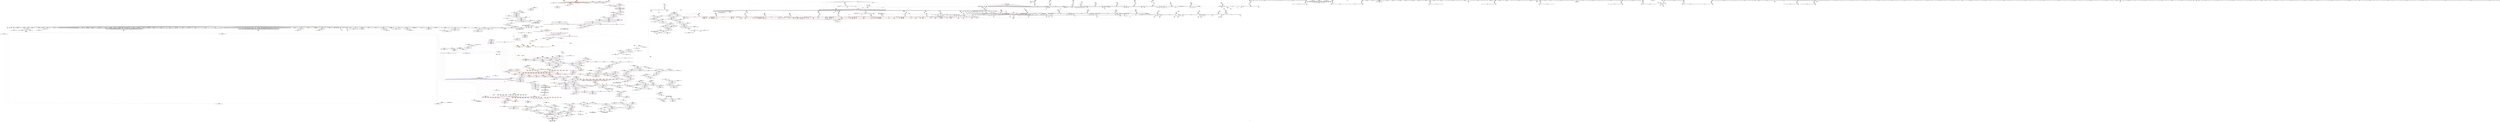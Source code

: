 digraph "SVFG" {
	label="SVFG";

	Node0x557bb9886570 [shape=record,color=grey,label="{NodeID: 0\nNullPtr}"];
	Node0x557bb9886570 -> Node0x557bb9911d00[style=solid];
	Node0x557bb9886570 -> Node0x557bb9911e00[style=solid];
	Node0x557bb9886570 -> Node0x557bb9911ed0[style=solid];
	Node0x557bb9886570 -> Node0x557bb9911fa0[style=solid];
	Node0x557bb9886570 -> Node0x557bb9912070[style=solid];
	Node0x557bb9886570 -> Node0x557bb9912140[style=solid];
	Node0x557bb9886570 -> Node0x557bb9912210[style=solid];
	Node0x557bb9886570 -> Node0x557bb99122e0[style=solid];
	Node0x557bb9886570 -> Node0x557bb99123b0[style=solid];
	Node0x557bb9886570 -> Node0x557bb9912480[style=solid];
	Node0x557bb9886570 -> Node0x557bb9912550[style=solid];
	Node0x557bb9886570 -> Node0x557bb9912620[style=solid];
	Node0x557bb9886570 -> Node0x557bb99126f0[style=solid];
	Node0x557bb9886570 -> Node0x557bb99127c0[style=solid];
	Node0x557bb9886570 -> Node0x557bb9912890[style=solid];
	Node0x557bb9886570 -> Node0x557bb9912960[style=solid];
	Node0x557bb9886570 -> Node0x557bb9912a30[style=solid];
	Node0x557bb9886570 -> Node0x557bb9912b00[style=solid];
	Node0x557bb9886570 -> Node0x557bb9912bd0[style=solid];
	Node0x557bb9886570 -> Node0x557bb9912ca0[style=solid];
	Node0x557bb9886570 -> Node0x557bb9912d70[style=solid];
	Node0x557bb9886570 -> Node0x557bb9912e40[style=solid];
	Node0x557bb9886570 -> Node0x557bb9912f10[style=solid];
	Node0x557bb9886570 -> Node0x557bb9912fe0[style=solid];
	Node0x557bb9886570 -> Node0x557bb99130b0[style=solid];
	Node0x557bb9886570 -> Node0x557bb9913180[style=solid];
	Node0x557bb9886570 -> Node0x557bb9913250[style=solid];
	Node0x557bb9886570 -> Node0x557bb9913320[style=solid];
	Node0x557bb9886570 -> Node0x557bb99133f0[style=solid];
	Node0x557bb9886570 -> Node0x557bb99134c0[style=solid];
	Node0x557bb9886570 -> Node0x557bb9913590[style=solid];
	Node0x557bb9886570 -> Node0x557bb9913660[style=solid];
	Node0x557bb9886570 -> Node0x557bb9913730[style=solid];
	Node0x557bb9886570 -> Node0x557bb9913800[style=solid];
	Node0x557bb9886570 -> Node0x557bb99138d0[style=solid];
	Node0x557bb9886570 -> Node0x557bb99139a0[style=solid];
	Node0x557bb9886570 -> Node0x557bb9913a70[style=solid];
	Node0x557bb9886570 -> Node0x557bb9913b40[style=solid];
	Node0x557bb9886570 -> Node0x557bb9913c10[style=solid];
	Node0x557bb9886570 -> Node0x557bb9913ce0[style=solid];
	Node0x557bb9886570 -> Node0x557bb9913db0[style=solid];
	Node0x557bb9886570 -> Node0x557bb9913e80[style=solid];
	Node0x557bb9886570 -> Node0x557bb9913f50[style=solid];
	Node0x557bb9886570 -> Node0x557bb9914020[style=solid];
	Node0x557bb9886570 -> Node0x557bb99140f0[style=solid];
	Node0x557bb9886570 -> Node0x557bb99141c0[style=solid];
	Node0x557bb9886570 -> Node0x557bb9914290[style=solid];
	Node0x557bb9886570 -> Node0x557bb9914360[style=solid];
	Node0x557bb9886570 -> Node0x557bb9914430[style=solid];
	Node0x557bb9886570 -> Node0x557bb9914500[style=solid];
	Node0x557bb9886570 -> Node0x557bb99145d0[style=solid];
	Node0x557bb9886570 -> Node0x557bb99146a0[style=solid];
	Node0x557bb9886570 -> Node0x557bb9914770[style=solid];
	Node0x557bb9886570 -> Node0x557bb9914840[style=solid];
	Node0x557bb9886570 -> Node0x557bb9914910[style=solid];
	Node0x557bb9886570 -> Node0x557bb99149e0[style=solid];
	Node0x557bb9886570 -> Node0x557bb9914ab0[style=solid];
	Node0x557bb9886570 -> Node0x557bb9914b80[style=solid];
	Node0x557bb9886570 -> Node0x557bb9914c50[style=solid];
	Node0x557bb9886570 -> Node0x557bb9914d20[style=solid];
	Node0x557bb9886570 -> Node0x557bb9914df0[style=solid];
	Node0x557bb9886570 -> Node0x557bb9914ec0[style=solid];
	Node0x557bb9886570 -> Node0x557bb9914f90[style=solid];
	Node0x557bb9886570 -> Node0x557bb9915060[style=solid];
	Node0x557bb9886570 -> Node0x557bb9915130[style=solid];
	Node0x557bb9886570 -> Node0x557bb9915200[style=solid];
	Node0x557bb9886570 -> Node0x557bb99152d0[style=solid];
	Node0x557bb9886570 -> Node0x557bb99153a0[style=solid];
	Node0x557bb9886570 -> Node0x557bb9915470[style=solid];
	Node0x557bb9886570 -> Node0x557bb9915540[style=solid];
	Node0x557bb9886570 -> Node0x557bb9915610[style=solid];
	Node0x557bb9886570 -> Node0x557bb99156e0[style=solid];
	Node0x557bb9886570 -> Node0x557bb99157b0[style=solid];
	Node0x557bb9886570 -> Node0x557bb9915880[style=solid];
	Node0x557bb9886570 -> Node0x557bb9915950[style=solid];
	Node0x557bb9886570 -> Node0x557bb9915a20[style=solid];
	Node0x557bb9886570 -> Node0x557bb9915af0[style=solid];
	Node0x557bb9886570 -> Node0x557bb9915bc0[style=solid];
	Node0x557bb9886570 -> Node0x557bb9915c90[style=solid];
	Node0x557bb9886570 -> Node0x557bb9915d60[style=solid];
	Node0x557bb9886570 -> Node0x557bb9915e30[style=solid];
	Node0x557bb9886570 -> Node0x557bb9915f00[style=solid];
	Node0x557bb9886570 -> Node0x557bb9915fd0[style=solid];
	Node0x557bb9886570 -> Node0x557bb99160a0[style=solid];
	Node0x557bb9886570 -> Node0x557bb9916170[style=solid];
	Node0x557bb9886570 -> Node0x557bb9916240[style=solid];
	Node0x557bb9886570 -> Node0x557bb9916310[style=solid];
	Node0x557bb9886570 -> Node0x557bb99163e0[style=solid];
	Node0x557bb9886570 -> Node0x557bb99164b0[style=solid];
	Node0x557bb9886570 -> Node0x557bb9916580[style=solid];
	Node0x557bb9886570 -> Node0x557bb9916650[style=solid];
	Node0x557bb9886570 -> Node0x557bb9916720[style=solid];
	Node0x557bb9886570 -> Node0x557bb99167f0[style=solid];
	Node0x557bb9886570 -> Node0x557bb99168c0[style=solid];
	Node0x557bb9886570 -> Node0x557bb9916990[style=solid];
	Node0x557bb9886570 -> Node0x557bb9916a60[style=solid];
	Node0x557bb9886570 -> Node0x557bb9916b30[style=solid];
	Node0x557bb9886570 -> Node0x557bb9916c00[style=solid];
	Node0x557bb9886570 -> Node0x557bb990ab60[style=solid];
	Node0x557bb9886570 -> Node0x557bb990ac30[style=solid];
	Node0x557bb9886570 -> Node0x557bb990ad00[style=solid];
	Node0x557bb9886570 -> Node0x557bb990add0[style=solid];
	Node0x557bb9886570 -> Node0x557bb990aea0[style=solid];
	Node0x557bb9886570 -> Node0x557bb990af70[style=solid];
	Node0x557bb9886570 -> Node0x557bb990b040[style=solid];
	Node0x557bb9886570 -> Node0x557bb990b110[style=solid];
	Node0x557bb9886570 -> Node0x557bb990b1e0[style=solid];
	Node0x557bb9886570 -> Node0x557bb990b2b0[style=solid];
	Node0x557bb9886570 -> Node0x557bb990b380[style=solid];
	Node0x557bb9886570 -> Node0x557bb990b450[style=solid];
	Node0x557bb9886570 -> Node0x557bb990b520[style=solid];
	Node0x557bb9886570 -> Node0x557bb990b5f0[style=solid];
	Node0x557bb9886570 -> Node0x557bb990b6c0[style=solid];
	Node0x557bb9886570 -> Node0x557bb990b790[style=solid];
	Node0x557bb9886570 -> Node0x557bb99447d0[style=solid];
	Node0x557bb9886570 -> Node0x557bb99506f0[style=solid];
	Node0x557bb9886570 -> Node0x557bb99507c0[style=solid];
	Node0x557bb9886570 -> Node0x557bb9950890[style=solid];
	Node0x557bb9886570 -> Node0x557bb9952430[style=solid];
	Node0x557bb9886570 -> Node0x557bb9952500[style=solid];
	Node0x557bb9886570 -> Node0x557bb99525d0[style=solid];
	Node0x557bb9886570 -> Node0x557bb9953fd0[style=solid];
	Node0x557bb9886570 -> Node0x557bb99540a0[style=solid];
	Node0x557bb9886570 -> Node0x557bb9954170[style=solid];
	Node0x557bb9886570 -> Node0x557bb903b420[style=solid];
	Node0x557bb9886570 -> Node0x557bb9993fc0[style=solid];
	Node0x557bb9886570:s64 -> Node0x557bb9b30630[style=solid,color=red];
	Node0x557bb990db80 [shape=record,color=black,label="{NodeID: 443\n1155\<--1154\nconv550\<--\n_Z2ffB5cxx11iii\n|{<s0>129}}"];
	Node0x557bb990db80:s0 -> Node0x557bb9b31b80[style=solid,color=red];
	Node0x557bb9980c80 [shape=record,color=grey,label="{NodeID: 1993\n1532 = Binary(1531, 212, )\n}"];
	Node0x557bb9980c80 -> Node0x557bb994d7d0[style=solid];
	Node0x557bb991ccb0 [shape=record,color=red,label="{NodeID: 886\n1481\<--181\n\<--y701\n_Z2ffB5cxx11iii\n}"];
	Node0x557bb991ccb0 -> Node0x557bb998d280[style=solid];
	Node0x557bb9a32470 [shape=record,color=yellow,style=double,label="{NodeID: 2436\n173V_1 = ENCHI(MR_173V_0)\npts\{1700 \}\nFun[_ZNSt6vectorINSt7__cxx1112basic_stringIcSt11char_traitsIcESaIcEEESaIS5_EED2Ev]}"];
	Node0x557bb9a32470 -> Node0x557bb994e5a0[style=dashed];
	Node0x557bb9952df0 [shape=record,color=blue,label="{NodeID: 1329\n2482\<--2479\nthis.addr\<--this\n_ZN9__gnu_cxx13new_allocatorINSt7__cxx1112basic_stringIcSt11char_traitsIcESaIcEEEE8allocateEmPKv\n}"];
	Node0x557bb9952df0 -> Node0x557bb99433f0[style=dashed];
	Node0x557bb9905f90 [shape=record,color=green,label="{NodeID: 222\n2237\<--2238\n__rhs.addr\<--__rhs.addr_field_insensitive\n_ZN9__gnu_cxxeqIPKNSt7__cxx1112basic_stringIcSt11char_traitsIcESaIcEEESt6vectorIS6_SaIS6_EEEEbRKNS_17__normal_iteratorIT_T0_EESH_\n}"];
	Node0x557bb9905f90 -> Node0x557bb9941850[style=solid];
	Node0x557bb9905f90 -> Node0x557bb99513f0[style=solid];
	Node0x557bb99291e0 [shape=record,color=red,label="{NodeID: 665\n466\<--53\n\<--M.addr\n_Z2ffB5cxx11iii\n}"];
	Node0x557bb99291e0 -> Node0x557bb9988000[style=solid];
	Node0x557bb9b20ca0 [shape=record,color=black,label="{NodeID: 3322\n425 = PHI()\n}"];
	Node0x557bb9947a60 [shape=record,color=blue,label="{NodeID: 1108\n65\<--679\nehselector.slot\<--\n_Z2ffB5cxx11iii\n}"];
	Node0x557bb9947a60 -> Node0x557bb9929860[style=dashed];
	Node0x557bb92e1d50 [shape=record,color=green,label="{NodeID: 1\n7\<--1\n__dso_handle\<--dummyObj\nGlob }"];
	Node0x557bb990dc50 [shape=record,color=black,label="{NodeID: 444\n1178\<--1177\nconv567\<--\n_Z2ffB5cxx11iii\n|{<s0>131}}"];
	Node0x557bb990dc50:s0 -> Node0x557bb9b32fc0[style=solid,color=red];
	Node0x557bb9980e00 [shape=record,color=grey,label="{NodeID: 1994\n1244 = Binary(1243, 212, )\n}"];
	Node0x557bb9980e00 -> Node0x557bb994b9c0[style=solid];
	Node0x557bb991cd80 [shape=record,color=red,label="{NodeID: 887\n1513\<--181\n\<--y701\n_Z2ffB5cxx11iii\n}"];
	Node0x557bb991cd80 -> Node0x557bb9983200[style=solid];
	Node0x557bb9a32550 [shape=record,color=yellow,style=double,label="{NodeID: 2437\n175V_1 = ENCHI(MR_175V_0)\npts\{1702 \}\nFun[_ZNSt6vectorINSt7__cxx1112basic_stringIcSt11char_traitsIcESaIcEEESaIS5_EED2Ev]}"];
	Node0x557bb9a32550 -> Node0x557bb994e670[style=dashed];
	Node0x557bb9952ec0 [shape=record,color=blue,label="{NodeID: 1330\n2484\<--2480\n__n.addr\<--__n\n_ZN9__gnu_cxx13new_allocatorINSt7__cxx1112basic_stringIcSt11char_traitsIcESaIcEEEE8allocateEmPKv\n}"];
	Node0x557bb9952ec0 -> Node0x557bb99434c0[style=dashed];
	Node0x557bb9952ec0 -> Node0x557bb9943590[style=dashed];
	Node0x557bb9906060 [shape=record,color=green,label="{NodeID: 223\n2243\<--2244\n_ZNK9__gnu_cxx17__normal_iteratorIPKNSt7__cxx1112basic_stringIcSt11char_traitsIcESaIcEEESt6vectorIS6_SaIS6_EEE4baseEv\<--_ZNK9__gnu_cxx17__normal_iteratorIPKNSt7__cxx1112basic_stringIcSt11char_traitsIcESaIcEEESt6vectorIS6_SaIS6_EEE4baseEv_field_insensitive\n}"];
	Node0x557bb99292b0 [shape=record,color=red,label="{NodeID: 666\n518\<--53\n\<--M.addr\n_Z2ffB5cxx11iii\n}"];
	Node0x557bb99292b0 -> Node0x557bb9987280[style=solid];
	Node0x557bb9b20d70 [shape=record,color=black,label="{NodeID: 3323\n430 = PHI(1672, )\n}"];
	Node0x557bb9947b30 [shape=record,color=blue,label="{NodeID: 1109\n63\<--684\nexn.slot\<--\n_Z2ffB5cxx11iii\n}"];
	Node0x557bb9947b30 -> Node0x557bb9929790[style=dashed];
	Node0x557bb9886440 [shape=record,color=green,label="{NodeID: 2\n8\<--1\n_ZSt3cin\<--dummyObj\nGlob }"];
	Node0x557bb990dd20 [shape=record,color=black,label="{NodeID: 445\n1212\<--1211\nconv580\<--\n_Z2ffB5cxx11iii\n|{<s0>135}}"];
	Node0x557bb990dd20:s0 -> Node0x557bb9b32fc0[style=solid,color=red];
	Node0x557bb9980f80 [shape=record,color=grey,label="{NodeID: 1995\n806 = Binary(805, 212, )\n}"];
	Node0x557bb9980f80 -> Node0x557bb9948690[style=solid];
	Node0x557bb991ce50 [shape=record,color=red,label="{NodeID: 888\n1518\<--181\n\<--y701\n_Z2ffB5cxx11iii\n}"];
	Node0x557bb991ce50 -> Node0x557bb9980680[style=solid];
	Node0x557bb9a32630 [shape=record,color=yellow,style=double,label="{NodeID: 2438\n158V_1 = ENCHI(MR_158V_0)\npts\{560000 600000 17680000 \}\nFun[_ZNSt6vectorINSt7__cxx1112basic_stringIcSt11char_traitsIcESaIcEEESaIS5_EED2Ev]|{|<s1>180|<s2>181}}"];
	Node0x557bb9a32630 -> Node0x557bb991e9f0[style=dashed];
	Node0x557bb9a32630:s1 -> Node0x557bb9a33670[style=dashed,color=red];
	Node0x557bb9a32630:s2 -> Node0x557bb9a33670[style=dashed,color=red];
	Node0x557bb9952f90 [shape=record,color=blue,label="{NodeID: 1331\n2486\<--2481\n.addr\<--\n_ZN9__gnu_cxx13new_allocatorINSt7__cxx1112basic_stringIcSt11char_traitsIcESaIcEEEE8allocateEmPKv\n}"];
	Node0x557bb9906160 [shape=record,color=green,label="{NodeID: 224\n2253\<--2254\nretval\<--retval_field_insensitive\n_ZNKSt6vectorINSt7__cxx1112basic_stringIcSt11char_traitsIcESaIcEEESaIS5_EE5beginEv\n|{|<s1>228}}"];
	Node0x557bb9906160 -> Node0x557bb99233a0[style=solid];
	Node0x557bb9906160:s1 -> Node0x557bb9b2fed0[style=solid,color=red];
	Node0x557bb9929380 [shape=record,color=red,label="{NodeID: 667\n558\<--53\n\<--M.addr\n_Z2ffB5cxx11iii\n}"];
	Node0x557bb9929380 -> Node0x557bb9987a00[style=solid];
	Node0x557bb9b20e80 [shape=record,color=black,label="{NodeID: 3324\n431 = PHI()\n}"];
	Node0x557bb9947c00 [shape=record,color=blue,label="{NodeID: 1110\n65\<--686\nehselector.slot\<--\n_Z2ffB5cxx11iii\n}"];
	Node0x557bb9947c00 -> Node0x557bb9929860[style=dashed];
	Node0x557bb9886310 [shape=record,color=green,label="{NodeID: 3\n9\<--1\n.str\<--dummyObj\nGlob }"];
	Node0x557bb990ddf0 [shape=record,color=black,label="{NodeID: 446\n1220\<--1219\nconv586\<--\n_Z2ffB5cxx11iii\n|{<s0>137}}"];
	Node0x557bb990ddf0:s0 -> Node0x557bb9b32fc0[style=solid,color=red];
	Node0x557bb9981100 [shape=record,color=grey,label="{NodeID: 1996\n869 = Binary(868, 212, )\n}"];
	Node0x557bb9981100 -> Node0x557bb9948d10[style=solid];
	Node0x557bb991cf20 [shape=record,color=red,label="{NodeID: 889\n1531\<--181\n\<--y701\n_Z2ffB5cxx11iii\n}"];
	Node0x557bb991cf20 -> Node0x557bb9980c80[style=solid];
	Node0x557bb9a32770 [shape=record,color=yellow,style=double,label="{NodeID: 2439\n160V_1 = ENCHI(MR_160V_0)\npts\{560001 600001 17680001 \}\nFun[_ZNSt6vectorINSt7__cxx1112basic_stringIcSt11char_traitsIcESaIcEEESaIS5_EED2Ev]}"];
	Node0x557bb9a32770 -> Node0x557bb991eac0[style=dashed];
	Node0x557bb9953060 [shape=record,color=blue,label="{NodeID: 1332\n2512\<--2511\nthis.addr\<--this\n_ZNK9__gnu_cxx13new_allocatorINSt7__cxx1112basic_stringIcSt11char_traitsIcESaIcEEEE8max_sizeEv\n}"];
	Node0x557bb9953060 -> Node0x557bb9943660[style=dashed];
	Node0x557bb9906230 [shape=record,color=green,label="{NodeID: 225\n2255\<--2256\nthis.addr\<--this.addr_field_insensitive\n_ZNKSt6vectorINSt7__cxx1112basic_stringIcSt11char_traitsIcESaIcEEESaIS5_EE5beginEv\n}"];
	Node0x557bb9906230 -> Node0x557bb9941ac0[style=solid];
	Node0x557bb9906230 -> Node0x557bb99514c0[style=solid];
	Node0x557bb9929450 [shape=record,color=red,label="{NodeID: 668\n642\<--53\n\<--M.addr\n_Z2ffB5cxx11iii\n}"];
	Node0x557bb9929450 -> Node0x557bb9982300[style=solid];
	Node0x557bb9b20f50 [shape=record,color=black,label="{NodeID: 3325\n204 = PHI(1558, )\n}"];
	Node0x557bb9947cd0 [shape=record,color=blue,label="{NodeID: 1111\n109\<--710\nj243\<--inc273\n_Z2ffB5cxx11iii\n}"];
	Node0x557bb9947cd0 -> Node0x557bb992c920[style=dashed];
	Node0x557bb9947cd0 -> Node0x557bb992c9f0[style=dashed];
	Node0x557bb9947cd0 -> Node0x557bb992cac0[style=dashed];
	Node0x557bb9947cd0 -> Node0x557bb992cb90[style=dashed];
	Node0x557bb9947cd0 -> Node0x557bb99478c0[style=dashed];
	Node0x557bb9947cd0 -> Node0x557bb9947cd0[style=dashed];
	Node0x557bb9947cd0 -> Node0x557bb9a12a00[style=dashed];
	Node0x557bb98861e0 [shape=record,color=green,label="{NodeID: 4\n11\<--1\n.str.1\<--dummyObj\nGlob }"];
	Node0x557bb990dec0 [shape=record,color=black,label="{NodeID: 447\n1296\<--1295\nconv636\<--\n_Z2ffB5cxx11iii\n|{<s0>141}}"];
	Node0x557bb990dec0:s0 -> Node0x557bb9b31b80[style=solid,color=red];
	Node0x557bb9981280 [shape=record,color=grey,label="{NodeID: 1997\n278 = Binary(277, 212, )\n}"];
	Node0x557bb9981280 -> Node0x557bb99451c0[style=solid];
	Node0x557bb991cff0 [shape=record,color=red,label="{NodeID: 890\n1458\<--183\n\<--w717\n_Z2ffB5cxx11iii\n}"];
	Node0x557bb991cff0 -> Node0x557bb9982000[style=solid];
	Node0x557bb9a328b0 [shape=record,color=yellow,style=double,label="{NodeID: 2440\n162V_1 = ENCHI(MR_162V_0)\npts\{560002 600002 17680002 \}\nFun[_ZNSt6vectorINSt7__cxx1112basic_stringIcSt11char_traitsIcESaIcEEESaIS5_EED2Ev]|{<s0>180|<s1>181}}"];
	Node0x557bb9a328b0:s0 -> Node0x557bb9a337b0[style=dashed,color=red];
	Node0x557bb9a328b0:s1 -> Node0x557bb9a337b0[style=dashed,color=red];
	Node0x557bb9953130 [shape=record,color=blue,label="{NodeID: 1333\n2525\<--2522\n__first.addr\<--__first\n_ZSt27__uninitialized_default_n_aIPNSt7__cxx1112basic_stringIcSt11char_traitsIcESaIcEEEmS5_ET_S7_T0_RSaIT1_E\n}"];
	Node0x557bb9953130 -> Node0x557bb9943730[style=dashed];
	Node0x557bb9906300 [shape=record,color=green,label="{NodeID: 226\n2257\<--2258\nref.tmp\<--ref.tmp_field_insensitive\n_ZNKSt6vectorINSt7__cxx1112basic_stringIcSt11char_traitsIcESaIcEEESaIS5_EE5beginEv\n|{|<s1>228}}"];
	Node0x557bb9906300 -> Node0x557bb9951590[style=solid];
	Node0x557bb9906300:s1 -> Node0x557bb9b30020[style=solid,color=red];
	Node0x557bb9929520 [shape=record,color=red,label="{NodeID: 669\n728\<--53\n\<--M.addr\n_Z2ffB5cxx11iii\n}"];
	Node0x557bb9929520 -> Node0x557bb9982d80[style=solid];
	Node0x557bb9b21060 [shape=record,color=black,label="{NodeID: 3326\n613 = PHI(1672, )\n}"];
	Node0x557bb9947da0 [shape=record,color=blue,label="{NodeID: 1112\n107\<--715\ni239\<--inc276\n_Z2ffB5cxx11iii\n}"];
	Node0x557bb9947da0 -> Node0x557bb992c370[style=dashed];
	Node0x557bb9947da0 -> Node0x557bb992c440[style=dashed];
	Node0x557bb9947da0 -> Node0x557bb992c510[style=dashed];
	Node0x557bb9947da0 -> Node0x557bb992c5e0[style=dashed];
	Node0x557bb9947da0 -> Node0x557bb992c6b0[style=dashed];
	Node0x557bb9947da0 -> Node0x557bb992c780[style=dashed];
	Node0x557bb9947da0 -> Node0x557bb992c850[style=dashed];
	Node0x557bb9947da0 -> Node0x557bb9947da0[style=dashed];
	Node0x557bb9947da0 -> Node0x557bb9a12500[style=dashed];
	Node0x557bb98860b0 [shape=record,color=green,label="{NodeID: 5\n13\<--1\n.str.2\<--dummyObj\nGlob }"];
	Node0x557bb990df90 [shape=record,color=black,label="{NodeID: 448\n1319\<--1318\nconv653\<--\n_Z2ffB5cxx11iii\n|{<s0>143}}"];
	Node0x557bb990df90:s0 -> Node0x557bb9b32fc0[style=solid,color=red];
	Node0x557bb9981400 [shape=record,color=grey,label="{NodeID: 1998\n1256 = Binary(1255, 212, )\n}"];
	Node0x557bb9981400 -> Node0x557bb998b780[style=solid];
	Node0x557bb991d0c0 [shape=record,color=red,label="{NodeID: 891\n1484\<--183\n\<--w717\n_Z2ffB5cxx11iii\n}"];
	Node0x557bb991d0c0 -> Node0x557bb998d580[style=solid];
	Node0x557bb9953200 [shape=record,color=blue,label="{NodeID: 1334\n2527\<--2523\n__n.addr\<--__n\n_ZSt27__uninitialized_default_n_aIPNSt7__cxx1112basic_stringIcSt11char_traitsIcESaIcEEEmS5_ET_S7_T0_RSaIT1_E\n}"];
	Node0x557bb9953200 -> Node0x557bb9943800[style=dashed];
	Node0x557bb99063d0 [shape=record,color=green,label="{NodeID: 227\n2267\<--2268\n_ZN9__gnu_cxx17__normal_iteratorIPKNSt7__cxx1112basic_stringIcSt11char_traitsIcESaIcEEESt6vectorIS6_SaIS6_EEEC2ERKS8_\<--_ZN9__gnu_cxx17__normal_iteratorIPKNSt7__cxx1112basic_stringIcSt11char_traitsIcESaIcEEESt6vectorIS6_SaIS6_EEEC2ERKS8__field_insensitive\n}"];
	Node0x557bb99295f0 [shape=record,color=red,label="{NodeID: 670\n819\<--53\n\<--M.addr\n_Z2ffB5cxx11iii\n}"];
	Node0x557bb99295f0 -> Node0x557bb9989500[style=solid];
	Node0x557bb9b21170 [shape=record,color=black,label="{NodeID: 3327\n614 = PHI()\n}"];
	Node0x557bb9947e70 [shape=record,color=blue,label="{NodeID: 1113\n103\<--358\nnrvo233\<--\n_Z2ffB5cxx11iii\n}"];
	Node0x557bb9947e70 -> Node0x557bb992c2a0[style=dashed];
	Node0x557bb9947e70 -> Node0x557bb9a12000[style=dashed];
	Node0x557bb92e1cc0 [shape=record,color=green,label="{NodeID: 6\n16\<--1\n\<--dummyObj\nCan only get source location for instruction, argument, global var or function.}"];
	Node0x557bb990e060 [shape=record,color=black,label="{NodeID: 449\n1353\<--1352\nconv666\<--\n_Z2ffB5cxx11iii\n|{<s0>147}}"];
	Node0x557bb990e060:s0 -> Node0x557bb9b32fc0[style=solid,color=red];
	Node0x557bb9981580 [shape=record,color=grey,label="{NodeID: 1999\n1537 = Binary(1536, 212, )\n}"];
	Node0x557bb9981580 -> Node0x557bb994d8a0[style=solid];
	Node0x557bb991d190 [shape=record,color=red,label="{NodeID: 892\n1492\<--183\n\<--w717\n_Z2ffB5cxx11iii\n}"];
	Node0x557bb991d190 -> Node0x557bb9983b00[style=solid];
	Node0x557bb99532d0 [shape=record,color=blue,label="{NodeID: 1335\n2529\<--2524\n.addr\<--\n_ZSt27__uninitialized_default_n_aIPNSt7__cxx1112basic_stringIcSt11char_traitsIcESaIcEEEmS5_ET_S7_T0_RSaIT1_E\n}"];
	Node0x557bb99064d0 [shape=record,color=green,label="{NodeID: 228\n2274\<--2275\nretval\<--retval_field_insensitive\n_ZNKSt6vectorINSt7__cxx1112basic_stringIcSt11char_traitsIcESaIcEEESaIS5_EE3endEv\n|{|<s1>229}}"];
	Node0x557bb99064d0 -> Node0x557bb9923610[style=solid];
	Node0x557bb99064d0:s1 -> Node0x557bb9b2fed0[style=solid,color=red];
	Node0x557bb99296c0 [shape=record,color=red,label="{NodeID: 671\n826\<--53\n\<--M.addr\n_Z2ffB5cxx11iii\n}"];
	Node0x557bb99296c0 -> Node0x557bb9988f00[style=solid];
	Node0x557bb9b21240 [shape=record,color=black,label="{NodeID: 3328\n618 = PHI(1672, )\n}"];
	Node0x557bb9947f40 [shape=record,color=blue,label="{NodeID: 1114\n57\<--212\ncleanup.dest.slot\<--\n_Z2ffB5cxx11iii\n}"];
	Node0x557bb9947f40 -> Node0x557bb9a0bc00[style=dashed];
	Node0x557bb9871f00 [shape=record,color=green,label="{NodeID: 7\n212\<--1\n\<--dummyObj\nCan only get source location for instruction, argument, global var or function.}"];
	Node0x557bb990e130 [shape=record,color=black,label="{NodeID: 450\n1361\<--1360\nconv672\<--\n_Z2ffB5cxx11iii\n|{<s0>149}}"];
	Node0x557bb990e130:s0 -> Node0x557bb9b32fc0[style=solid,color=red];
	Node0x557bb9981700 [shape=record,color=grey,label="{NodeID: 2000\n1249 = Binary(1248, 212, )\n}"];
	Node0x557bb9981700 -> Node0x557bb994ba90[style=solid];
	Node0x557bb991d260 [shape=record,color=red,label="{NodeID: 893\n1525\<--185\nnrvo.val776\<--nrvo718\n_Z2ffB5cxx11iii\n}"];
	Node0x557bb9a32be0 [shape=record,color=yellow,style=double,label="{NodeID: 2443\n328V_1 = ENCHI(MR_328V_0)\npts\{22540000 \}\nFun[_ZNKSt6vectorINSt7__cxx1112basic_stringIcSt11char_traitsIcESaIcEEESaIS5_EE5beginEv]|{<s0>228}}"];
	Node0x557bb9a32be0:s0 -> Node0x557bb9951a70[style=dashed,color=red];
	Node0x557bb99533a0 [shape=record,color=blue,label="{NodeID: 1336\n2543\<--2541\n__first.addr\<--__first\n_ZSt25__uninitialized_default_nIPNSt7__cxx1112basic_stringIcSt11char_traitsIcESaIcEEEmET_S7_T0_\n}"];
	Node0x557bb99533a0 -> Node0x557bb99438d0[style=dashed];
	Node0x557bb990eb80 [shape=record,color=green,label="{NodeID: 229\n2276\<--2277\nthis.addr\<--this.addr_field_insensitive\n_ZNKSt6vectorINSt7__cxx1112basic_stringIcSt11char_traitsIcESaIcEEESaIS5_EE3endEv\n}"];
	Node0x557bb990eb80 -> Node0x557bb9941d30[style=solid];
	Node0x557bb990eb80 -> Node0x557bb9951660[style=solid];
	Node0x557bb9929790 [shape=record,color=red,label="{NodeID: 672\n1553\<--63\nexn\<--exn.slot\n_Z2ffB5cxx11iii\n}"];
	Node0x557bb9b21350 [shape=record,color=black,label="{NodeID: 3329\n619 = PHI()\n}"];
	Node0x557bb9948010 [shape=record,color=blue,label="{NodeID: 1115\n111\<--297\nnrvo288\<--\n_Z2ffB5cxx11iii\n}"];
	Node0x557bb9948010 -> Node0x557bb9948760[style=dashed];
	Node0x557bb98715e0 [shape=record,color=green,label="{NodeID: 8\n226\<--1\n\<--dummyObj\nCan only get source location for instruction, argument, global var or function.}"];
	Node0x557bb990e200 [shape=record,color=black,label="{NodeID: 451\n1432\<--1431\nconv719\<--\n_Z2ffB5cxx11iii\n|{<s0>153}}"];
	Node0x557bb990e200:s0 -> Node0x557bb9b31b80[style=solid,color=red];
	Node0x557bb9981880 [shape=record,color=grey,label="{NodeID: 2001\n1263 = Binary(1262, 212, )\n}"];
	Node0x557bb9981880 -> Node0x557bb998b600[style=solid];
	Node0x557bb991d330 [shape=record,color=red,label="{NodeID: 894\n1438\<--189\n\<--i724\n_Z2ffB5cxx11iii\n}"];
	Node0x557bb991d330 -> Node0x557bb998e440[style=solid];
	Node0x557bb9a32cc0 [shape=record,color=yellow,style=double,label="{NodeID: 2444\n136V_1 = ENCHI(MR_136V_0)\npts\{560000 17680000 \}\nFun[_ZNKSt6vectorINSt7__cxx1112basic_stringIcSt11char_traitsIcESaIcEEESaIS5_EE5beginEv]}"];
	Node0x557bb9a32cc0 -> Node0x557bb9941b90[style=dashed];
	Node0x557bb9953470 [shape=record,color=blue,label="{NodeID: 1337\n2545\<--2542\n__n.addr\<--__n\n_ZSt25__uninitialized_default_nIPNSt7__cxx1112basic_stringIcSt11char_traitsIcESaIcEEEmET_S7_T0_\n}"];
	Node0x557bb9953470 -> Node0x557bb99439a0[style=dashed];
	Node0x557bb990ec50 [shape=record,color=green,label="{NodeID: 230\n2278\<--2279\nref.tmp\<--ref.tmp_field_insensitive\n_ZNKSt6vectorINSt7__cxx1112basic_stringIcSt11char_traitsIcESaIcEEESaIS5_EE3endEv\n|{|<s1>229}}"];
	Node0x557bb990ec50 -> Node0x557bb9951730[style=solid];
	Node0x557bb990ec50:s1 -> Node0x557bb9b30020[style=solid,color=red];
	Node0x557bb9929860 [shape=record,color=red,label="{NodeID: 673\n1554\<--65\nsel\<--ehselector.slot\n_Z2ffB5cxx11iii\n}"];
	Node0x557bb9b21420 [shape=record,color=black,label="{NodeID: 3330\n323 = PHI(1672, )\n}"];
	Node0x557bb99480e0 [shape=record,color=blue,label="{NodeID: 1116\n115\<--226\ni294\<--\n_Z2ffB5cxx11iii\n}"];
	Node0x557bb99480e0 -> Node0x557bb992cd30[style=dashed];
	Node0x557bb99480e0 -> Node0x557bb992ce00[style=dashed];
	Node0x557bb99480e0 -> Node0x557bb992ced0[style=dashed];
	Node0x557bb99480e0 -> Node0x557bb992cfa0[style=dashed];
	Node0x557bb99480e0 -> Node0x557bb992d070[style=dashed];
	Node0x557bb99480e0 -> Node0x557bb992d140[style=dashed];
	Node0x557bb99480e0 -> Node0x557bb992d210[style=dashed];
	Node0x557bb99480e0 -> Node0x557bb992d2e0[style=dashed];
	Node0x557bb99480e0 -> Node0x557bb9948690[style=dashed];
	Node0x557bb99480e0 -> Node0x557bb9a13400[style=dashed];
	Node0x557bb9871670 [shape=record,color=green,label="{NodeID: 9\n297\<--1\n\<--dummyObj\nCan only get source location for instruction, argument, global var or function.}"];
	Node0x557bb990e2d0 [shape=record,color=black,label="{NodeID: 452\n1455\<--1454\nconv736\<--\n_Z2ffB5cxx11iii\n|{<s0>155}}"];
	Node0x557bb990e2d0:s0 -> Node0x557bb9b32fc0[style=solid,color=red];
	Node0x557bb9981a00 [shape=record,color=grey,label="{NodeID: 2002\n1390 = Binary(1389, 212, )\n}"];
	Node0x557bb9981a00 -> Node0x557bb994c930[style=solid];
	Node0x557bb991d400 [shape=record,color=red,label="{NodeID: 895\n1448\<--189\n\<--i724\n_Z2ffB5cxx11iii\n}"];
	Node0x557bb991d400 -> Node0x557bb998bc00[style=solid];
	Node0x557bb9953540 [shape=record,color=blue,label="{NodeID: 1338\n2547\<--2552\n__assignable\<--\n_ZSt25__uninitialized_default_nIPNSt7__cxx1112basic_stringIcSt11char_traitsIcESaIcEEEmET_S7_T0_\n}"];
	Node0x557bb990ed20 [shape=record,color=green,label="{NodeID: 231\n2293\<--2294\nthis.addr\<--this.addr_field_insensitive\n_ZNK9__gnu_cxx17__normal_iteratorIPKNSt7__cxx1112basic_stringIcSt11char_traitsIcESaIcEEESt6vectorIS6_SaIS6_EEE4baseEv\n}"];
	Node0x557bb990ed20 -> Node0x557bb9941fa0[style=solid];
	Node0x557bb990ed20 -> Node0x557bb9951800[style=solid];
	Node0x557bb9929930 [shape=record,color=red,label="{NodeID: 674\n228\<--67\n\<--i\n_Z2ffB5cxx11iii\n}"];
	Node0x557bb9929930 -> Node0x557bb99900c0[style=solid];
	Node0x557bb9b21530 [shape=record,color=black,label="{NodeID: 3331\n324 = PHI()\n}"];
	Node0x557bb99481b0 [shape=record,color=blue,label="{NodeID: 1117\n117\<--226\nj298\<--\n_Z2ffB5cxx11iii\n}"];
	Node0x557bb99481b0 -> Node0x557bb992d3b0[style=dashed];
	Node0x557bb99481b0 -> Node0x557bb992d480[style=dashed];
	Node0x557bb99481b0 -> Node0x557bb992d550[style=dashed];
	Node0x557bb99481b0 -> Node0x557bb992d620[style=dashed];
	Node0x557bb99481b0 -> Node0x557bb992d6f0[style=dashed];
	Node0x557bb99481b0 -> Node0x557bb99481b0[style=dashed];
	Node0x557bb99481b0 -> Node0x557bb99485c0[style=dashed];
	Node0x557bb99481b0 -> Node0x557bb9a13900[style=dashed];
	Node0x557bb9871920 [shape=record,color=green,label="{NodeID: 10\n325\<--1\n\<--dummyObj\nCan only get source location for instruction, argument, global var or function.}"];
	Node0x557bb990e3a0 [shape=record,color=black,label="{NodeID: 453\n1489\<--1488\nconv749\<--\n_Z2ffB5cxx11iii\n|{<s0>159}}"];
	Node0x557bb990e3a0:s0 -> Node0x557bb9b32fc0[style=solid,color=red];
	Node0x557bb9981b80 [shape=record,color=grey,label="{NodeID: 2003\n641 = Binary(639, 640, )\n}"];
	Node0x557bb9981b80 -> Node0x557bb9982300[style=solid];
	Node0x557bb991d4d0 [shape=record,color=red,label="{NodeID: 896\n1454\<--189\n\<--i724\n_Z2ffB5cxx11iii\n}"];
	Node0x557bb991d4d0 -> Node0x557bb990e2d0[style=solid];
	Node0x557bb9953610 [shape=record,color=blue,label="{NodeID: 1339\n2562\<--2560\n__first.addr\<--__first\n_ZNSt27__uninitialized_default_n_1ILb0EE18__uninit_default_nIPNSt7__cxx1112basic_stringIcSt11char_traitsIcESaIcEEEmEET_S9_T0_\n}"];
	Node0x557bb9953610 -> Node0x557bb9943a70[style=dashed];
	Node0x557bb9953610 -> Node0x557bb9943b40[style=dashed];
	Node0x557bb990edf0 [shape=record,color=green,label="{NodeID: 232\n2302\<--2303\nthis.addr\<--this.addr_field_insensitive\n_ZN9__gnu_cxx17__normal_iteratorIPKNSt7__cxx1112basic_stringIcSt11char_traitsIcESaIcEEESt6vectorIS6_SaIS6_EEEC2ERKS8_\n}"];
	Node0x557bb990edf0 -> Node0x557bb9942070[style=solid];
	Node0x557bb990edf0 -> Node0x557bb99518d0[style=solid];
	Node0x557bb9929a00 [shape=record,color=red,label="{NodeID: 675\n238\<--67\n\<--i\n_Z2ffB5cxx11iii\n}"];
	Node0x557bb9929a00 -> Node0x557bb990bb00[style=solid];
	Node0x557bb9b21600 [shape=record,color=black,label="{NodeID: 3332\n343 = PHI(1672, )\n}"];
	Node0x557bb9948280 [shape=record,color=blue,label="{NodeID: 1118\n63\<--763\nexn.slot\<--\n_Z2ffB5cxx11iii\n}"];
	Node0x557bb9948280 -> Node0x557bb9929790[style=dashed];
	Node0x557bb9871a20 [shape=record,color=green,label="{NodeID: 11\n345\<--1\n\<--dummyObj\nCan only get source location for instruction, argument, global var or function.}"];
	Node0x557bb990e470 [shape=record,color=black,label="{NodeID: 454\n1497\<--1496\nconv755\<--\n_Z2ffB5cxx11iii\n|{<s0>161}}"];
	Node0x557bb990e470:s0 -> Node0x557bb9b32fc0[style=solid,color=red];
	Node0x557bb9981d00 [shape=record,color=grey,label="{NodeID: 2004\n1397 = Binary(1396, 212, )\n}"];
	Node0x557bb9981d00 -> Node0x557bb998c200[style=solid];
	Node0x557bb991d5a0 [shape=record,color=red,label="{NodeID: 897\n1476\<--189\n\<--i724\n_Z2ffB5cxx11iii\n}"];
	Node0x557bb991d5a0 -> Node0x557bb998db80[style=solid];
	Node0x557bb99536e0 [shape=record,color=blue,label="{NodeID: 1340\n2564\<--2561\n__n.addr\<--__n\n_ZNSt27__uninitialized_default_n_1ILb0EE18__uninit_default_nIPNSt7__cxx1112basic_stringIcSt11char_traitsIcESaIcEEEmEET_S9_T0_\n}"];
	Node0x557bb99536e0 -> Node0x557bb9a1d400[style=dashed];
	Node0x557bb990eec0 [shape=record,color=green,label="{NodeID: 233\n2304\<--2305\n__i.addr\<--__i.addr_field_insensitive\n_ZN9__gnu_cxx17__normal_iteratorIPKNSt7__cxx1112basic_stringIcSt11char_traitsIcESaIcEEESt6vectorIS6_SaIS6_EEEC2ERKS8_\n}"];
	Node0x557bb990eec0 -> Node0x557bb9942140[style=solid];
	Node0x557bb990eec0 -> Node0x557bb99519a0[style=solid];
	Node0x557bb9929ad0 [shape=record,color=red,label="{NodeID: 676\n277\<--67\n\<--i\n_Z2ffB5cxx11iii\n}"];
	Node0x557bb9929ad0 -> Node0x557bb9981280[style=solid];
	Node0x557bb9b21710 [shape=record,color=black,label="{NodeID: 3333\n344 = PHI()\n}"];
	Node0x557bb9948350 [shape=record,color=blue,label="{NodeID: 1119\n65\<--765\nehselector.slot\<--\n_Z2ffB5cxx11iii\n}"];
	Node0x557bb9948350 -> Node0x557bb9929860[style=dashed];
	Node0x557bb9857dd0 [shape=record,color=green,label="{NodeID: 12\n358\<--1\n\<--dummyObj\nCan only get source location for instruction, argument, global var or function.}"];
	Node0x557bb990e540 [shape=record,color=black,label="{NodeID: 455\n1516\<--1515\nconv769\<--sub768\n_Z2ffB5cxx11iii\n|{<s0>163}}"];
	Node0x557bb990e540:s0 -> Node0x557bb9b32fc0[style=solid,color=red];
	Node0x557bb9981e80 [shape=record,color=grey,label="{NodeID: 2005\n1115 = Binary(1114, 212, )\n}"];
	Node0x557bb9981e80 -> Node0x557bb998bd80[style=solid];
	Node0x557bb991d670 [shape=record,color=red,label="{NodeID: 898\n1488\<--189\n\<--i724\n_Z2ffB5cxx11iii\n}"];
	Node0x557bb991d670 -> Node0x557bb990e3a0[style=solid];
	Node0x557bb99537b0 [shape=record,color=blue,label="{NodeID: 1341\n2566\<--2574\n__cur\<--\n_ZNSt27__uninitialized_default_n_1ILb0EE18__uninit_default_nIPNSt7__cxx1112basic_stringIcSt11char_traitsIcESaIcEEEmEET_S9_T0_\n}"];
	Node0x557bb99537b0 -> Node0x557bb9a1d900[style=dashed];
	Node0x557bb990ef90 [shape=record,color=green,label="{NodeID: 234\n2316\<--2317\nthis.addr\<--this.addr_field_insensitive\n_ZN9__gnu_cxx13new_allocatorINSt7__cxx1112basic_stringIcSt11char_traitsIcESaIcEEEEC2Ev\n}"];
	Node0x557bb990ef90 -> Node0x557bb99422e0[style=solid];
	Node0x557bb990ef90 -> Node0x557bb9951b40[style=solid];
	Node0x557bb9929ba0 [shape=record,color=red,label="{NodeID: 677\n234\<--69\n\<--j\n_Z2ffB5cxx11iii\n}"];
	Node0x557bb9929ba0 -> Node0x557bb998a700[style=solid];
	Node0x557bb9b217e0 [shape=record,color=black,label="{NodeID: 3334\n866 = PHI(1672, )\n}"];
	Node0x557bb9948420 [shape=record,color=blue,label="{NodeID: 1120\n63\<--770\nexn.slot\<--\n_Z2ffB5cxx11iii\n}"];
	Node0x557bb9948420 -> Node0x557bb9929790[style=dashed];
	Node0x557bb9857e90 [shape=record,color=green,label="{NodeID: 13\n426\<--1\n\<--dummyObj\nCan only get source location for instruction, argument, global var or function.}"];
	Node0x557bb990e610 [shape=record,color=black,label="{NodeID: 456\n1520\<--1519\nconv772\<--sub771\n_Z2ffB5cxx11iii\n}"];
	Node0x557bb9982000 [shape=record,color=grey,label="{NodeID: 2006\n1459 = Binary(1458, 212, )\n}"];
	Node0x557bb9982000 -> Node0x557bb994cee0[style=solid];
	Node0x557bb991d740 [shape=record,color=red,label="{NodeID: 899\n1496\<--189\n\<--i724\n_Z2ffB5cxx11iii\n}"];
	Node0x557bb991d740 -> Node0x557bb990e470[style=solid];
	Node0x557bb9953880 [shape=record,color=blue,label="{NodeID: 1342\n2564\<--2587\n__n.addr\<--dec\n_ZNSt27__uninitialized_default_n_1ILb0EE18__uninit_default_nIPNSt7__cxx1112basic_stringIcSt11char_traitsIcESaIcEEEmEET_S9_T0_\n}"];
	Node0x557bb9953880 -> Node0x557bb9a1d400[style=dashed];
	Node0x557bb990f060 [shape=record,color=green,label="{NodeID: 235\n2325\<--2326\nthis.addr\<--this.addr_field_insensitive\n_ZNSt12_Vector_baseINSt7__cxx1112basic_stringIcSt11char_traitsIcESaIcEEESaIS5_EEC2EmRKS6_\n}"];
	Node0x557bb990f060 -> Node0x557bb99423b0[style=solid];
	Node0x557bb990f060 -> Node0x557bb9951c10[style=solid];
	Node0x557bb9929c70 [shape=record,color=red,label="{NodeID: 678\n243\<--69\n\<--j\n_Z2ffB5cxx11iii\n}"];
	Node0x557bb9929c70 -> Node0x557bb990bbd0[style=solid];
	Node0x557bb9b218f0 [shape=record,color=black,label="{NodeID: 3335\n867 = PHI()\n}"];
	Node0x557bb99484f0 [shape=record,color=blue,label="{NodeID: 1121\n65\<--772\nehselector.slot\<--\n_Z2ffB5cxx11iii\n}"];
	Node0x557bb99484f0 -> Node0x557bb9929860[style=dashed];
	Node0x557bb9857f90 [shape=record,color=green,label="{NodeID: 14\n453\<--1\n\<--dummyObj\nCan only get source location for instruction, argument, global var or function.}"];
	Node0x557bb990e6e0 [shape=record,color=black,label="{NodeID: 457\n1558\<--1578\n_ZNKSt6vectorINSt7__cxx1112basic_stringIcSt11char_traitsIcESaIcEEESaIS5_EE5emptyEv_ret\<--call5\n_ZNKSt6vectorINSt7__cxx1112basic_stringIcSt11char_traitsIcESaIcEEESaIS5_EE5emptyEv\n|{<s0>4|<s1>191}}"];
	Node0x557bb990e6e0:s0 -> Node0x557bb9b20f50[style=solid,color=blue];
	Node0x557bb990e6e0:s1 -> Node0x557bb9b26da0[style=solid,color=blue];
	Node0x557bb9982180 [shape=record,color=grey,label="{NodeID: 2007\n1122 = Binary(1121, 212, )\n}"];
	Node0x557bb9982180 -> Node0x557bb998c500[style=solid];
	Node0x557bb991d810 [shape=record,color=red,label="{NodeID: 900\n1508\<--189\n\<--i724\n_Z2ffB5cxx11iii\n}"];
	Node0x557bb991d810 -> Node0x557bb9983500[style=solid];
	Node0x557bb9a33290 [shape=record,color=yellow,style=double,label="{NodeID: 2450\n322V_1 = ENCHI(MR_322V_0)\npts\{15630000 15650000 \}\nFun[_ZN9__gnu_cxxeqIPKNSt7__cxx1112basic_stringIcSt11char_traitsIcESaIcEEESt6vectorIS6_SaIS6_EEEEbRKNS_17__normal_iteratorIT_T0_EESH_]}"];
	Node0x557bb9a33290 -> Node0x557bb9941920[style=dashed];
	Node0x557bb9a33290 -> Node0x557bb99419f0[style=dashed];
	Node0x557bb9953950 [shape=record,color=blue,label="{NodeID: 1343\n2566\<--2591\n__cur\<--incdec.ptr\n_ZNSt27__uninitialized_default_n_1ILb0EE18__uninit_default_nIPNSt7__cxx1112basic_stringIcSt11char_traitsIcESaIcEEEmEET_S9_T0_\n}"];
	Node0x557bb9953950 -> Node0x557bb9a1d900[style=dashed];
	Node0x557bb990f130 [shape=record,color=green,label="{NodeID: 236\n2327\<--2328\n__n.addr\<--__n.addr_field_insensitive\n_ZNSt12_Vector_baseINSt7__cxx1112basic_stringIcSt11char_traitsIcESaIcEEESaIS5_EEC2EmRKS6_\n}"];
	Node0x557bb990f130 -> Node0x557bb9942480[style=solid];
	Node0x557bb990f130 -> Node0x557bb9951ce0[style=solid];
	Node0x557bb9929d40 [shape=record,color=red,label="{NodeID: 679\n249\<--69\n\<--j\n_Z2ffB5cxx11iii\n}"];
	Node0x557bb9929d40 -> Node0x557bb990bca0[style=solid];
	Node0x557bb9b219c0 [shape=record,color=black,label="{NodeID: 3336\n892 = PHI(1672, )\n}"];
	Node0x557bb99485c0 [shape=record,color=blue,label="{NodeID: 1122\n117\<--801\nj298\<--inc331\n_Z2ffB5cxx11iii\n}"];
	Node0x557bb99485c0 -> Node0x557bb992d3b0[style=dashed];
	Node0x557bb99485c0 -> Node0x557bb992d480[style=dashed];
	Node0x557bb99485c0 -> Node0x557bb992d550[style=dashed];
	Node0x557bb99485c0 -> Node0x557bb992d620[style=dashed];
	Node0x557bb99485c0 -> Node0x557bb992d6f0[style=dashed];
	Node0x557bb99485c0 -> Node0x557bb99481b0[style=dashed];
	Node0x557bb99485c0 -> Node0x557bb99485c0[style=dashed];
	Node0x557bb99485c0 -> Node0x557bb9a13900[style=dashed];
	Node0x557bb9858090 [shape=record,color=green,label="{NodeID: 15\n469\<--1\n\<--dummyObj\nCan only get source location for instruction, argument, global var or function.}"];
	Node0x557bb990e7b0 [shape=record,color=black,label="{NodeID: 458\n1592\<--1591\n\<--this1\n_ZNSt6vectorINSt7__cxx1112basic_stringIcSt11char_traitsIcESaIcEEESaIS5_EEC2EOS7_\n|{<s0>172}}"];
	Node0x557bb990e7b0:s0 -> Node0x557bb9b30bc0[style=solid,color=red];
	Node0x557bb9982300 [shape=record,color=grey,label="{NodeID: 2008\n643 = Binary(641, 642, )\n}"];
	Node0x557bb9982300 -> Node0x557bb998c080[style=solid];
	Node0x557bb991d8e0 [shape=record,color=red,label="{NodeID: 901\n1444\<--191\n\<--j728\n_Z2ffB5cxx11iii\n}"];
	Node0x557bb991d8e0 -> Node0x557bb998e740[style=solid];
	Node0x557bb9a333a0 [shape=record,color=yellow,style=double,label="{NodeID: 2451\n219V_1 = ENCHI(MR_219V_0)\npts\{1886 \}\nFun[_ZNSt12_Vector_baseINSt7__cxx1112basic_stringIcSt11char_traitsIcESaIcEEESaIS5_EED2Ev]}"];
	Node0x557bb9a333a0 -> Node0x557bb994f1d0[style=dashed];
	Node0x557bb9953a20 [shape=record,color=blue,label="{NodeID: 1344\n2568\<--2595\nexn.slot\<--\n_ZNSt27__uninitialized_default_n_1ILb0EE18__uninit_default_nIPNSt7__cxx1112basic_stringIcSt11char_traitsIcESaIcEEEmEET_S9_T0_\n}"];
	Node0x557bb9953a20 -> Node0x557bb99440f0[style=dashed];
	Node0x557bb9953a20 -> Node0x557bb9953bc0[style=dashed];
	Node0x557bb990f200 [shape=record,color=green,label="{NodeID: 237\n2329\<--2330\n__a.addr\<--__a.addr_field_insensitive\n_ZNSt12_Vector_baseINSt7__cxx1112basic_stringIcSt11char_traitsIcESaIcEEESaIS5_EEC2EmRKS6_\n}"];
	Node0x557bb990f200 -> Node0x557bb9942550[style=solid];
	Node0x557bb990f200 -> Node0x557bb9951db0[style=solid];
	Node0x557bb9929e10 [shape=record,color=red,label="{NodeID: 680\n256\<--69\n\<--j\n_Z2ffB5cxx11iii\n}"];
	Node0x557bb9929e10 -> Node0x557bb997ff00[style=solid];
	Node0x557bb9b21ad0 [shape=record,color=black,label="{NodeID: 3337\n893 = PHI()\n}"];
	Node0x557bb9948690 [shape=record,color=blue,label="{NodeID: 1123\n115\<--806\ni294\<--inc334\n_Z2ffB5cxx11iii\n}"];
	Node0x557bb9948690 -> Node0x557bb992cd30[style=dashed];
	Node0x557bb9948690 -> Node0x557bb992ce00[style=dashed];
	Node0x557bb9948690 -> Node0x557bb992ced0[style=dashed];
	Node0x557bb9948690 -> Node0x557bb992cfa0[style=dashed];
	Node0x557bb9948690 -> Node0x557bb992d070[style=dashed];
	Node0x557bb9948690 -> Node0x557bb992d140[style=dashed];
	Node0x557bb9948690 -> Node0x557bb992d210[style=dashed];
	Node0x557bb9948690 -> Node0x557bb992d2e0[style=dashed];
	Node0x557bb9948690 -> Node0x557bb9948690[style=dashed];
	Node0x557bb9948690 -> Node0x557bb9a13400[style=dashed];
	Node0x557bb985a9b0 [shape=record,color=green,label="{NodeID: 16\n645\<--1\n\<--dummyObj\nCan only get source location for instruction, argument, global var or function.}"];
	Node0x557bb990e880 [shape=record,color=black,label="{NodeID: 459\n1597\<--1594\n\<--call\n_ZNSt6vectorINSt7__cxx1112basic_stringIcSt11char_traitsIcESaIcEEESaIS5_EEC2EOS7_\n|{<s0>172}}"];
	Node0x557bb990e880:s0 -> Node0x557bb9b30cd0[style=solid,color=red];
	Node0x557bb9982480 [shape=record,color=grey,label="{NodeID: 2009\n1127 = Binary(1125, 1126, )\n}"];
	Node0x557bb9982480 -> Node0x557bb998c800[style=solid];
	Node0x557bb991d9b0 [shape=record,color=red,label="{NodeID: 902\n1451\<--191\n\<--j728\n_Z2ffB5cxx11iii\n}"];
	Node0x557bb991d9b0 -> Node0x557bb998bf00[style=solid];
	Node0x557bb9953af0 [shape=record,color=blue,label="{NodeID: 1345\n2570\<--2597\nehselector.slot\<--\n_ZNSt27__uninitialized_default_n_1ILb0EE18__uninit_default_nIPNSt7__cxx1112basic_stringIcSt11char_traitsIcESaIcEEEmEET_S9_T0_\n}"];
	Node0x557bb9953af0 -> Node0x557bb9953c90[style=dashed];
	Node0x557bb990f2d0 [shape=record,color=green,label="{NodeID: 238\n2331\<--2332\nexn.slot\<--exn.slot_field_insensitive\n_ZNSt12_Vector_baseINSt7__cxx1112basic_stringIcSt11char_traitsIcESaIcEEESaIS5_EEC2EmRKS6_\n}"];
	Node0x557bb990f2d0 -> Node0x557bb9942620[style=solid];
	Node0x557bb990f2d0 -> Node0x557bb9951e80[style=solid];
	Node0x557bb9929ee0 [shape=record,color=red,label="{NodeID: 681\n360\<--71\nnrvo.val\<--nrvo\n_Z2ffB5cxx11iii\n}"];
	Node0x557bb9b21ba0 [shape=record,color=black,label="{NodeID: 3338\n900 = PHI(1672, )\n}"];
	Node0x557bb9948760 [shape=record,color=blue,label="{NodeID: 1124\n111\<--358\nnrvo288\<--\n_Z2ffB5cxx11iii\n}"];
	Node0x557bb9948760 -> Node0x557bb992cc60[style=dashed];
	Node0x557bb9948760 -> Node0x557bb9a12f00[style=dashed];
	Node0x557bb985aa70 [shape=record,color=green,label="{NodeID: 17\n695\<--1\n\<--dummyObj\nCan only get source location for instruction, argument, global var or function.}"];
	Node0x557bb990e950 [shape=record,color=black,label="{NodeID: 460\n1608\<--1607\n\<--this1\n_ZNSaINSt7__cxx1112basic_stringIcSt11char_traitsIcESaIcEEEEC2Ev\n|{<s0>173}}"];
	Node0x557bb990e950:s0 -> Node0x557bb9b2e210[style=solid,color=red];
	Node0x557bb9982600 [shape=record,color=grey,label="{NodeID: 2010\n1404 = Binary(1403, 212, )\n}"];
	Node0x557bb9982600 -> Node0x557bb998c380[style=solid];
	Node0x557bb991da80 [shape=record,color=red,label="{NodeID: 903\n1480\<--191\n\<--j728\n_Z2ffB5cxx11iii\n}"];
	Node0x557bb991da80 -> Node0x557bb998d280[style=solid];
	Node0x557bb9a33590 [shape=record,color=yellow,style=double,label="{NodeID: 2453\n221V_1 = ENCHI(MR_221V_0)\npts\{1888 \}\nFun[_ZNSt12_Vector_baseINSt7__cxx1112basic_stringIcSt11char_traitsIcESaIcEEESaIS5_EED2Ev]}"];
	Node0x557bb9a33590 -> Node0x557bb994f2a0[style=dashed];
	Node0x557bb9953bc0 [shape=record,color=blue,label="{NodeID: 1346\n2568\<--2611\nexn.slot\<--\n_ZNSt27__uninitialized_default_n_1ILb0EE18__uninit_default_nIPNSt7__cxx1112basic_stringIcSt11char_traitsIcESaIcEEEmEET_S9_T0_\n}"];
	Node0x557bb9953bc0 -> Node0x557bb99441c0[style=dashed];
	Node0x557bb990f3a0 [shape=record,color=green,label="{NodeID: 239\n2333\<--2334\nehselector.slot\<--ehselector.slot_field_insensitive\n_ZNSt12_Vector_baseINSt7__cxx1112basic_stringIcSt11char_traitsIcESaIcEEESaIS5_EEC2EmRKS6_\n}"];
	Node0x557bb990f3a0 -> Node0x557bb99426f0[style=solid];
	Node0x557bb990f3a0 -> Node0x557bb9951f50[style=solid];
	Node0x557bb9929fb0 [shape=record,color=red,label="{NodeID: 682\n305\<--75\n\<--i27\n_Z2ffB5cxx11iii\n}"];
	Node0x557bb9929fb0 -> Node0x557bb998ab80[style=solid];
	Node0x557bb9b21cb0 [shape=record,color=black,label="{NodeID: 3339\n901 = PHI()\n}"];
	Node0x557bb9948830 [shape=record,color=blue,label="{NodeID: 1125\n57\<--212\ncleanup.dest.slot\<--\n_Z2ffB5cxx11iii\n}"];
	Node0x557bb9948830 -> Node0x557bb9a0bc00[style=dashed];
	Node0x557bb985ab70 [shape=record,color=green,label="{NodeID: 18\n731\<--1\n\<--dummyObj\nCan only get source location for instruction, argument, global var or function.}"];
	Node0x557bb990ea20 [shape=record,color=black,label="{NodeID: 461\n1631\<--1630\n\<--this1\n_ZNSt6vectorINSt7__cxx1112basic_stringIcSt11char_traitsIcESaIcEEESaIS5_EEC2EmRKS6_\n|{<s0>174}}"];
	Node0x557bb990ea20:s0 -> Node0x557bb9b2a360[style=solid,color=red];
	Node0x557bb9982780 [shape=record,color=grey,label="{NodeID: 2011\n1504 = Binary(1503, 212, )\n}"];
	Node0x557bb9982780 -> Node0x557bb994d3c0[style=solid];
	Node0x557bb991db50 [shape=record,color=red,label="{NodeID: 904\n1503\<--191\n\<--j728\n_Z2ffB5cxx11iii\n}"];
	Node0x557bb991db50 -> Node0x557bb9982780[style=solid];
	Node0x557bb9a33670 [shape=record,color=yellow,style=double,label="{NodeID: 2454\n158V_1 = ENCHI(MR_158V_0)\npts\{560000 600000 17680000 \}\nFun[_ZNSt12_Vector_baseINSt7__cxx1112basic_stringIcSt11char_traitsIcESaIcEEESaIS5_EED2Ev]}"];
	Node0x557bb9a33670 -> Node0x557bb993f3c0[style=dashed];
	Node0x557bb9a33670 -> Node0x557bb993f560[style=dashed];
	Node0x557bb9953c90 [shape=record,color=blue,label="{NodeID: 1347\n2570\<--2613\nehselector.slot\<--\n_ZNSt27__uninitialized_default_n_1ILb0EE18__uninit_default_nIPNSt7__cxx1112basic_stringIcSt11char_traitsIcESaIcEEEmEET_S9_T0_\n}"];
	Node0x557bb9953c90 -> Node0x557bb9944290[style=dashed];
	Node0x557bb990f470 [shape=record,color=green,label="{NodeID: 240\n2342\<--2343\n_ZNSt12_Vector_baseINSt7__cxx1112basic_stringIcSt11char_traitsIcESaIcEEESaIS5_EE12_Vector_implC2ERKS6_\<--_ZNSt12_Vector_baseINSt7__cxx1112basic_stringIcSt11char_traitsIcESaIcEEESaIS5_EE12_Vector_implC2ERKS6__field_insensitive\n}"];
	Node0x557bb992a080 [shape=record,color=red,label="{NodeID: 683\n315\<--75\n\<--i27\n_Z2ffB5cxx11iii\n}"];
	Node0x557bb992a080 -> Node0x557bb998c680[style=solid];
	Node0x557bb9b21d80 [shape=record,color=black,label="{NodeID: 3340\n673 = PHI(1672, )\n}"];
	Node0x557bb9948900 [shape=record,color=blue,label="{NodeID: 1126\n119\<--827\nz\<--sub347\n_Z2ffB5cxx11iii\n}"];
	Node0x557bb9948900 -> Node0x557bb992d7c0[style=dashed];
	Node0x557bb9948900 -> Node0x557bb992d890[style=dashed];
	Node0x557bb9948900 -> Node0x557bb992d960[style=dashed];
	Node0x557bb9948900 -> Node0x557bb992da30[style=dashed];
	Node0x557bb9948900 -> Node0x557bb992db00[style=dashed];
	Node0x557bb9948900 -> Node0x557bb992dbd0[style=dashed];
	Node0x557bb9948900 -> Node0x557bb992dca0[style=dashed];
	Node0x557bb9948900 -> Node0x557bb992dd70[style=dashed];
	Node0x557bb9948900 -> Node0x557bb992de40[style=dashed];
	Node0x557bb9948900 -> Node0x557bb992df10[style=dashed];
	Node0x557bb9948900 -> Node0x557bb992dfe0[style=dashed];
	Node0x557bb9948900 -> Node0x557bb992e0b0[style=dashed];
	Node0x557bb9948900 -> Node0x557bb992e180[style=dashed];
	Node0x557bb9948900 -> Node0x557bb992e250[style=dashed];
	Node0x557bb9948900 -> Node0x557bb992e320[style=dashed];
	Node0x557bb9948900 -> Node0x557bb992e3f0[style=dashed];
	Node0x557bb9948900 -> Node0x557bb992e4c0[style=dashed];
	Node0x557bb9948900 -> Node0x557bb9916cd0[style=dashed];
	Node0x557bb9948900 -> Node0x557bb9916da0[style=dashed];
	Node0x557bb9948900 -> Node0x557bb9916e70[style=dashed];
	Node0x557bb9948900 -> Node0x557bb9916f40[style=dashed];
	Node0x557bb9948900 -> Node0x557bb9917010[style=dashed];
	Node0x557bb9948900 -> Node0x557bb99170e0[style=dashed];
	Node0x557bb9948900 -> Node0x557bb99171b0[style=dashed];
	Node0x557bb9948900 -> Node0x557bb9a13e00[style=dashed];
	Node0x557bb985ac70 [shape=record,color=green,label="{NodeID: 19\n1904\<--1\n\<--dummyObj\nCan only get source location for instruction, argument, global var or function.}"];
	Node0x557bb990eaf0 [shape=record,color=black,label="{NodeID: 462\n1647\<--1630\n\<--this1\n_ZNSt6vectorINSt7__cxx1112basic_stringIcSt11char_traitsIcESaIcEEESaIS5_EEC2EmRKS6_\n|{<s0>176}}"];
	Node0x557bb990eaf0:s0 -> Node0x557bb9b29b80[style=solid,color=red];
	Node0x557bb9982900 [shape=record,color=grey,label="{NodeID: 2012\n1134 = Binary(1132, 1133, )\n}"];
	Node0x557bb9982900 -> Node0x557bb9982a80[style=solid];
	Node0x557bb991dc20 [shape=record,color=red,label="{NodeID: 905\n248\<--245\n\<--call11\n_Z2ffB5cxx11iii\n}"];
	Node0x557bb9a337b0 [shape=record,color=yellow,style=double,label="{NodeID: 2455\n162V_1 = ENCHI(MR_162V_0)\npts\{560002 600002 17680002 \}\nFun[_ZNSt12_Vector_baseINSt7__cxx1112basic_stringIcSt11char_traitsIcESaIcEEESaIS5_EED2Ev]}"];
	Node0x557bb9a337b0 -> Node0x557bb993f490[style=dashed];
	Node0x557bb9953d60 [shape=record,color=blue,label="{NodeID: 1348\n2634\<--2633\n__p.addr\<--__p\n_ZSt10_ConstructINSt7__cxx1112basic_stringIcSt11char_traitsIcESaIcEEEJEEvPT_DpOT0_\n}"];
	Node0x557bb9953d60 -> Node0x557bb9944360[style=dashed];
	Node0x557bb990f570 [shape=record,color=green,label="{NodeID: 241\n2346\<--2347\n_ZNSt12_Vector_baseINSt7__cxx1112basic_stringIcSt11char_traitsIcESaIcEEESaIS5_EE17_M_create_storageEm\<--_ZNSt12_Vector_baseINSt7__cxx1112basic_stringIcSt11char_traitsIcESaIcEEESaIS5_EE17_M_create_storageEm_field_insensitive\n}"];
	Node0x557bb992a150 [shape=record,color=red,label="{NodeID: 684\n321\<--75\n\<--i27\n_Z2ffB5cxx11iii\n}"];
	Node0x557bb992a150 -> Node0x557bb990be40[style=solid];
	Node0x557bb9b21e90 [shape=record,color=black,label="{NodeID: 3341\n674 = PHI()\n}"];
	Node0x557bb99489d0 [shape=record,color=blue,label="{NodeID: 1127\n121\<--226\nw\<--\n_Z2ffB5cxx11iii\n}"];
	Node0x557bb99489d0 -> Node0x557bb9a14300[style=dashed];
	Node0x557bb99489d0 -> Node0x557bb9a25100[style=dashed];
	Node0x557bb985ad70 [shape=record,color=green,label="{NodeID: 20\n2450\<--1\n\<--dummyObj\nCan only get source location for instruction, argument, global var or function.}"];
	Node0x557bb991ed30 [shape=record,color=black,label="{NodeID: 463\n1667\<--1666\n\<--this1\n_ZNSaINSt7__cxx1112basic_stringIcSt11char_traitsIcESaIcEEEED2Ev\n|{<s0>177}}"];
	Node0x557bb991ed30:s0 -> Node0x557bb9b33c20[style=solid,color=red];
	Node0x557bb9982a80 [shape=record,color=grey,label="{NodeID: 2013\n1135 = Binary(1131, 1134, )\n}"];
	Node0x557bb9982a80 -> Node0x557bb998cf80[style=solid];
	Node0x557bb991dcf0 [shape=record,color=red,label="{NodeID: 906\n1567\<--1560\nthis1\<--this.addr\n_ZNKSt6vectorINSt7__cxx1112basic_stringIcSt11char_traitsIcESaIcEEESaIS5_EE5emptyEv\n|{<s0>168|<s1>169}}"];
	Node0x557bb991dcf0:s0 -> Node0x557bb9b29520[style=solid,color=red];
	Node0x557bb991dcf0:s1 -> Node0x557bb9b33d30[style=solid,color=red];
	Node0x557bb9953e30 [shape=record,color=blue,label="{NodeID: 1349\n2650\<--2649\nthis.addr\<--this\n_ZNSt12_Vector_baseINSt7__cxx1112basic_stringIcSt11char_traitsIcESaIcEEESaIS5_EEC2Ev\n}"];
	Node0x557bb9953e30 -> Node0x557bb9944430[style=dashed];
	Node0x557bb990f670 [shape=record,color=green,label="{NodeID: 242\n2364\<--2365\nthis.addr\<--this.addr_field_insensitive\n_ZNSt6vectorINSt7__cxx1112basic_stringIcSt11char_traitsIcESaIcEEESaIS5_EE21_M_default_initializeEm\n}"];
	Node0x557bb990f670 -> Node0x557bb99427c0[style=solid];
	Node0x557bb990f670 -> Node0x557bb9952020[style=solid];
	Node0x557bb992a220 [shape=record,color=red,label="{NodeID: 685\n341\<--75\n\<--i27\n_Z2ffB5cxx11iii\n}"];
	Node0x557bb992a220 -> Node0x557bb990bf10[style=solid];
	Node0x557bb9b21f60 [shape=record,color=black,label="{NodeID: 3342\n699 = PHI(1672, )\n}"];
	Node0x557bb9948aa0 [shape=record,color=blue,label="{NodeID: 1128\n123\<--297\nnrvo354\<--\n_Z2ffB5cxx11iii\n}"];
	Node0x557bb9948aa0 -> Node0x557bb9949390[style=dashed];
	Node0x557bb985ae70 [shape=record,color=green,label="{NodeID: 21\n2517\<--1\n\<--dummyObj\nCan only get source location for instruction, argument, global var or function.}"];
	Node0x557bb991ee00 [shape=record,color=black,label="{NodeID: 464\n1682\<--1681\n\<--this1\n_ZNSt6vectorINSt7__cxx1112basic_stringIcSt11char_traitsIcESaIcEEESaIS5_EEixEm\n}"];
	Node0x557bb991ee00 -> Node0x557bb9921c10[style=solid];
	Node0x557bb991ee00 -> Node0x557bb9921ce0[style=solid];
	Node0x557bb9982c00 [shape=record,color=grey,label="{NodeID: 2014\n727 = Binary(725, 726, )\n}"];
	Node0x557bb9982c00 -> Node0x557bb9982d80[style=solid];
	Node0x557bb991ddc0 [shape=record,color=red,label="{NodeID: 907\n1591\<--1585\nthis1\<--this.addr\n_ZNSt6vectorINSt7__cxx1112basic_stringIcSt11char_traitsIcESaIcEEESaIS5_EEC2EOS7_\n}"];
	Node0x557bb991ddc0 -> Node0x557bb990e7b0[style=solid];
	Node0x557bb9953f00 [shape=record,color=blue,label="{NodeID: 1350\n2661\<--2660\nthis.addr\<--this\n_ZNSt12_Vector_baseINSt7__cxx1112basic_stringIcSt11char_traitsIcESaIcEEESaIS5_EE12_Vector_implC2Ev\n}"];
	Node0x557bb9953f00 -> Node0x557bb9944500[style=dashed];
	Node0x557bb990f740 [shape=record,color=green,label="{NodeID: 243\n2366\<--2367\n__n.addr\<--__n.addr_field_insensitive\n_ZNSt6vectorINSt7__cxx1112basic_stringIcSt11char_traitsIcESaIcEEESaIS5_EE21_M_default_initializeEm\n}"];
	Node0x557bb990f740 -> Node0x557bb9942890[style=solid];
	Node0x557bb990f740 -> Node0x557bb99520f0[style=solid];
	Node0x557bb992a2f0 [shape=record,color=red,label="{NodeID: 686\n353\<--75\n\<--i27\n_Z2ffB5cxx11iii\n}"];
	Node0x557bb992a2f0 -> Node0x557bb997fd80[style=solid];
	Node0x557bb9b22070 [shape=record,color=black,label="{NodeID: 3343\n700 = PHI()\n}"];
	Node0x557bb9948b70 [shape=record,color=blue,label="{NodeID: 1129\n127\<--226\nj360\<--\n_Z2ffB5cxx11iii\n}"];
	Node0x557bb9948b70 -> Node0x557bb99175c0[style=dashed];
	Node0x557bb9948b70 -> Node0x557bb9917690[style=dashed];
	Node0x557bb9948b70 -> Node0x557bb9917760[style=dashed];
	Node0x557bb9948b70 -> Node0x557bb99492c0[style=dashed];
	Node0x557bb9948b70 -> Node0x557bb9a14d00[style=dashed];
	Node0x557bb985af70 [shape=record,color=green,label="{NodeID: 22\n2552\<--1\n\<--dummyObj\nCan only get source location for instruction, argument, global var or function.}"];
	Node0x557bb991eed0 [shape=record,color=black,label="{NodeID: 465\n1672\<--1687\n_ZNSt6vectorINSt7__cxx1112basic_stringIcSt11char_traitsIcESaIcEEESaIS5_EEixEm_ret\<--add.ptr\n_ZNSt6vectorINSt7__cxx1112basic_stringIcSt11char_traitsIcESaIcEEESaIS5_EEixEm\n|{<s0>9|<s1>11|<s2>22|<s3>26|<s4>32|<s5>36|<s6>38|<s7>44|<s8>48|<s9>50|<s10>57|<s11>61|<s12>63|<s13>69|<s14>73|<s15>75|<s16>81|<s17>85|<s18>87|<s19>93|<s20>97|<s21>99|<s22>105|<s23>109|<s24>111|<s25>117|<s26>121|<s27>123|<s28>125|<s29>131|<s30>135|<s31>137|<s32>143|<s33>147|<s34>149|<s35>155|<s36>159|<s37>161|<s38>163|<s39>194}}"];
	Node0x557bb991eed0:s0 -> Node0x557bb9b202c0[style=solid,color=blue];
	Node0x557bb991eed0:s1 -> Node0x557bb9b204a0[style=solid,color=blue];
	Node0x557bb991eed0:s2 -> Node0x557bb9b21420[style=solid,color=blue];
	Node0x557bb991eed0:s3 -> Node0x557bb9b21600[style=solid,color=blue];
	Node0x557bb991eed0:s4 -> Node0x557bb9b209b0[style=solid,color=blue];
	Node0x557bb991eed0:s5 -> Node0x557bb9b20b90[style=solid,color=blue];
	Node0x557bb991eed0:s6 -> Node0x557bb9b20d70[style=solid,color=blue];
	Node0x557bb991eed0:s7 -> Node0x557bb9b22320[style=solid,color=blue];
	Node0x557bb991eed0:s8 -> Node0x557bb9b22500[style=solid,color=blue];
	Node0x557bb991eed0:s9 -> Node0x557bb9b226e0[style=solid,color=blue];
	Node0x557bb991eed0:s10 -> Node0x557bb9b228c0[style=solid,color=blue];
	Node0x557bb991eed0:s11 -> Node0x557bb9b21060[style=solid,color=blue];
	Node0x557bb991eed0:s12 -> Node0x557bb9b21240[style=solid,color=blue];
	Node0x557bb991eed0:s13 -> Node0x557bb9b21d80[style=solid,color=blue];
	Node0x557bb991eed0:s14 -> Node0x557bb9b21f60[style=solid,color=blue];
	Node0x557bb991eed0:s15 -> Node0x557bb9b22140[style=solid,color=blue];
	Node0x557bb991eed0:s16 -> Node0x557bb9b24520[style=solid,color=blue];
	Node0x557bb991eed0:s17 -> Node0x557bb9b24760[style=solid,color=blue];
	Node0x557bb991eed0:s18 -> Node0x557bb9b249a0[style=solid,color=blue];
	Node0x557bb991eed0:s19 -> Node0x557bb9b217e0[style=solid,color=blue];
	Node0x557bb991eed0:s20 -> Node0x557bb9b219c0[style=solid,color=blue];
	Node0x557bb991eed0:s21 -> Node0x557bb9b21ba0[style=solid,color=blue];
	Node0x557bb991eed0:s22 -> Node0x557bb9b24be0[style=solid,color=blue];
	Node0x557bb991eed0:s23 -> Node0x557bb9b24e20[style=solid,color=blue];
	Node0x557bb991eed0:s24 -> Node0x557bb9b25060[style=solid,color=blue];
	Node0x557bb991eed0:s25 -> Node0x557bb9b252a0[style=solid,color=blue];
	Node0x557bb991eed0:s26 -> Node0x557bb9b254e0[style=solid,color=blue];
	Node0x557bb991eed0:s27 -> Node0x557bb9b25720[style=solid,color=blue];
	Node0x557bb991eed0:s28 -> Node0x557bb9b25960[style=solid,color=blue];
	Node0x557bb991eed0:s29 -> Node0x557bb9b25ba0[style=solid,color=blue];
	Node0x557bb991eed0:s30 -> Node0x557bb9b240a0[style=solid,color=blue];
	Node0x557bb991eed0:s31 -> Node0x557bb9b242e0[style=solid,color=blue];
	Node0x557bb991eed0:s32 -> Node0x557bb9b22aa0[style=solid,color=blue];
	Node0x557bb991eed0:s33 -> Node0x557bb9b22c80[style=solid,color=blue];
	Node0x557bb991eed0:s34 -> Node0x557bb9b22e60[style=solid,color=blue];
	Node0x557bb991eed0:s35 -> Node0x557bb9b25de0[style=solid,color=blue];
	Node0x557bb991eed0:s36 -> Node0x557bb9b26020[style=solid,color=blue];
	Node0x557bb991eed0:s37 -> Node0x557bb9b26260[style=solid,color=blue];
	Node0x557bb991eed0:s38 -> Node0x557bb9b264a0[style=solid,color=blue];
	Node0x557bb991eed0:s39 -> Node0x557bb9b27010[style=solid,color=blue];
	Node0x557bb9982d80 [shape=record,color=grey,label="{NodeID: 2015\n729 = Binary(727, 728, )\n}"];
	Node0x557bb9982d80 -> Node0x557bb998cb00[style=solid];
	Node0x557bb991de90 [shape=record,color=red,label="{NodeID: 908\n1593\<--1587\n\<--__x.addr\n_ZNSt6vectorINSt7__cxx1112basic_stringIcSt11char_traitsIcESaIcEEESaIS5_EEC2EOS7_\n|{<s0>171}}"];
	Node0x557bb991de90:s0 -> Node0x557bb9b2fc30[style=solid,color=red];
	Node0x557bb9953fd0 [shape=record,color=blue, style = dotted,label="{NodeID: 1351\n2667\<--3\n_M_start\<--dummyVal\n_ZNSt12_Vector_baseINSt7__cxx1112basic_stringIcSt11char_traitsIcESaIcEEESaIS5_EE12_Vector_implC2Ev\n|{<s0>253}}"];
	Node0x557bb9953fd0:s0 -> Node0x557bb9969600[style=dashed,color=blue];
	Node0x557bb990f810 [shape=record,color=green,label="{NodeID: 244\n2379\<--2380\n_ZSt27__uninitialized_default_n_aIPNSt7__cxx1112basic_stringIcSt11char_traitsIcESaIcEEEmS5_ET_S7_T0_RSaIT1_E\<--_ZSt27__uninitialized_default_n_aIPNSt7__cxx1112basic_stringIcSt11char_traitsIcESaIcEEEmS5_ET_S7_T0_RSaIT1_E_field_insensitive\n}"];
	Node0x557bb992a3c0 [shape=record,color=red,label="{NodeID: 687\n311\<--77\n\<--j31\n_Z2ffB5cxx11iii\n}"];
	Node0x557bb992a3c0 -> Node0x557bb998c980[style=solid];
	Node0x557bb9b22140 [shape=record,color=black,label="{NodeID: 3344\n704 = PHI(1672, )\n}"];
	Node0x557bb9948c40 [shape=record,color=blue,label="{NodeID: 1130\n129\<--226\ni364\<--\n_Z2ffB5cxx11iii\n}"];
	Node0x557bb9948c40 -> Node0x557bb9917830[style=dashed];
	Node0x557bb9948c40 -> Node0x557bb9917900[style=dashed];
	Node0x557bb9948c40 -> Node0x557bb99179d0[style=dashed];
	Node0x557bb9948c40 -> Node0x557bb9917aa0[style=dashed];
	Node0x557bb9948c40 -> Node0x557bb9917b70[style=dashed];
	Node0x557bb9948c40 -> Node0x557bb9917c40[style=dashed];
	Node0x557bb9948c40 -> Node0x557bb9948c40[style=dashed];
	Node0x557bb9948c40 -> Node0x557bb99491f0[style=dashed];
	Node0x557bb9948c40 -> Node0x557bb9a15200[style=dashed];
	Node0x557bb985b070 [shape=record,color=green,label="{NodeID: 23\n2588\<--1\n\<--dummyObj\nCan only get source location for instruction, argument, global var or function.}"];
	Node0x557bb991efa0 [shape=record,color=black,label="{NodeID: 466\n1705\<--1704\n\<--this1\n_ZNSt6vectorINSt7__cxx1112basic_stringIcSt11char_traitsIcESaIcEEESaIS5_EED2Ev\n}"];
	Node0x557bb991efa0 -> Node0x557bb9921db0[style=solid];
	Node0x557bb991efa0 -> Node0x557bb9921e80[style=solid];
	Node0x557bb9982f00 [shape=record,color=grey,label="{NodeID: 2016\n1142 = Binary(1140, 1141, )\n}"];
	Node0x557bb9982f00 -> Node0x557bb9983380[style=solid];
	Node0x557bb991df60 [shape=record,color=red,label="{NodeID: 909\n1607\<--1604\nthis1\<--this.addr\n_ZNSaINSt7__cxx1112basic_stringIcSt11char_traitsIcESaIcEEEEC2Ev\n}"];
	Node0x557bb991df60 -> Node0x557bb990e950[style=solid];
	Node0x557bb99540a0 [shape=record,color=blue, style = dotted,label="{NodeID: 1352\n2669\<--3\n_M_finish\<--dummyVal\n_ZNSt12_Vector_baseINSt7__cxx1112basic_stringIcSt11char_traitsIcESaIcEEESaIS5_EE12_Vector_implC2Ev\n|{<s0>253}}"];
	Node0x557bb99540a0:s0 -> Node0x557bb9969600[style=dashed,color=blue];
	Node0x557bb990f910 [shape=record,color=green,label="{NodeID: 245\n2389\<--2390\nthis.addr\<--this.addr_field_insensitive\n_ZNSt12_Vector_baseINSt7__cxx1112basic_stringIcSt11char_traitsIcESaIcEEESaIS5_EE12_Vector_implC2ERKS6_\n}"];
	Node0x557bb990f910 -> Node0x557bb9942a30[style=solid];
	Node0x557bb990f910 -> Node0x557bb9952290[style=solid];
	Node0x557bb992a490 [shape=record,color=red,label="{NodeID: 688\n318\<--77\n\<--j31\n_Z2ffB5cxx11iii\n}"];
	Node0x557bb992a490 -> Node0x557bb998d100[style=solid];
	Node0x557bb9b22250 [shape=record,color=black,label="{NodeID: 3345\n705 = PHI()\n}"];
	Node0x557bb9948d10 [shape=record,color=blue,label="{NodeID: 1131\n121\<--869\nw\<--inc377\n_Z2ffB5cxx11iii\n}"];
	Node0x557bb9948d10 -> Node0x557bb9a25100[style=dashed];
	Node0x557bb985b170 [shape=record,color=green,label="{NodeID: 24\n4\<--6\n_ZStL8__ioinit\<--_ZStL8__ioinit_field_insensitive\nGlob }"];
	Node0x557bb985b170 -> Node0x557bb9921430[style=solid];
	Node0x557bb991f070 [shape=record,color=black,label="{NodeID: 467\n1709\<--1704\n\<--this1\n_ZNSt6vectorINSt7__cxx1112basic_stringIcSt11char_traitsIcESaIcEEESaIS5_EED2Ev\n}"];
	Node0x557bb991f070 -> Node0x557bb9921f50[style=solid];
	Node0x557bb991f070 -> Node0x557bb9922020[style=solid];
	Node0x557bb9983080 [shape=record,color=grey,label="{NodeID: 2017\n1515 = Binary(1514, 212, )\n}"];
	Node0x557bb9983080 -> Node0x557bb990e540[style=solid];
	Node0x557bb991e030 [shape=record,color=red,label="{NodeID: 910\n1630\<--1617\nthis1\<--this.addr\n_ZNSt6vectorINSt7__cxx1112basic_stringIcSt11char_traitsIcESaIcEEESaIS5_EEC2EmRKS6_\n|{|<s2>175}}"];
	Node0x557bb991e030 -> Node0x557bb990ea20[style=solid];
	Node0x557bb991e030 -> Node0x557bb990eaf0[style=solid];
	Node0x557bb991e030:s2 -> Node0x557bb9b1bf90[style=solid,color=red];
	Node0x557bb9a33d00 [shape=record,color=yellow,style=double,label="{NodeID: 2460\n138V_1 = ENCHI(MR_138V_0)\npts\{560001 17680001 \}\nFun[_ZNKSt6vectorINSt7__cxx1112basic_stringIcSt11char_traitsIcESaIcEEESaIS5_EE5emptyEv]|{<s0>169}}"];
	Node0x557bb9a33d00:s0 -> Node0x557bb9a3ddf0[style=dashed,color=red];
	Node0x557bb9954170 [shape=record,color=blue, style = dotted,label="{NodeID: 1353\n2671\<--3\n_M_end_of_storage\<--dummyVal\n_ZNSt12_Vector_baseINSt7__cxx1112basic_stringIcSt11char_traitsIcESaIcEEESaIS5_EE12_Vector_implC2Ev\n|{<s0>253}}"];
	Node0x557bb9954170:s0 -> Node0x557bb9969600[style=dashed,color=blue];
	Node0x557bb990f9e0 [shape=record,color=green,label="{NodeID: 246\n2391\<--2392\n__a.addr\<--__a.addr_field_insensitive\n_ZNSt12_Vector_baseINSt7__cxx1112basic_stringIcSt11char_traitsIcESaIcEEESaIS5_EE12_Vector_implC2ERKS6_\n}"];
	Node0x557bb990f9e0 -> Node0x557bb9942b00[style=solid];
	Node0x557bb990f9e0 -> Node0x557bb9952360[style=solid];
	Node0x557bb992a560 [shape=record,color=red,label="{NodeID: 689\n348\<--77\n\<--j31\n_Z2ffB5cxx11iii\n}"];
	Node0x557bb992a560 -> Node0x557bb9980080[style=solid];
	Node0x557bb9b22320 [shape=record,color=black,label="{NodeID: 3346\n497 = PHI(1672, )\n}"];
	Node0x557bb9948de0 [shape=record,color=blue,label="{NodeID: 1132\n63\<--873\nexn.slot\<--\n_Z2ffB5cxx11iii\n}"];
	Node0x557bb9948de0 -> Node0x557bb9929790[style=dashed];
	Node0x557bb985b270 [shape=record,color=green,label="{NodeID: 25\n15\<--19\nllvm.global_ctors\<--llvm.global_ctors_field_insensitive\nGlob }"];
	Node0x557bb985b270 -> Node0x557bb9921770[style=solid];
	Node0x557bb985b270 -> Node0x557bb9921870[style=solid];
	Node0x557bb985b270 -> Node0x557bb9921970[style=solid];
	Node0x557bb991f140 [shape=record,color=black,label="{NodeID: 468\n1713\<--1704\n\<--this1\n_ZNSt6vectorINSt7__cxx1112basic_stringIcSt11char_traitsIcESaIcEEESaIS5_EED2Ev\n|{<s0>178}}"];
	Node0x557bb991f140:s0 -> Node0x557bb9b33a90[style=solid,color=red];
	Node0x557bb9983200 [shape=record,color=grey,label="{NodeID: 2018\n1514 = Binary(1512, 1513, )\n}"];
	Node0x557bb9983200 -> Node0x557bb9983080[style=solid];
	Node0x557bb991e100 [shape=record,color=red,label="{NodeID: 911\n1632\<--1619\n\<--__n.addr\n_ZNSt6vectorINSt7__cxx1112basic_stringIcSt11char_traitsIcESaIcEEESaIS5_EEC2EmRKS6_\n|{<s0>174}}"];
	Node0x557bb991e100:s0 -> Node0x557bb9b2a470[style=solid,color=red];
	Node0x557bb990fab0 [shape=record,color=green,label="{NodeID: 247\n2409\<--2410\nthis.addr\<--this.addr_field_insensitive\n_ZNSt12_Vector_baseINSt7__cxx1112basic_stringIcSt11char_traitsIcESaIcEEESaIS5_EE17_M_create_storageEm\n}"];
	Node0x557bb990fab0 -> Node0x557bb9942bd0[style=solid];
	Node0x557bb990fab0 -> Node0x557bb99526a0[style=solid];
	Node0x557bb992a630 [shape=record,color=red,label="{NodeID: 690\n446\<--79\nnrvo.val107\<--nrvo59\n_Z2ffB5cxx11iii\n}"];
	Node0x557bb9b22430 [shape=record,color=black,label="{NodeID: 3347\n498 = PHI()\n}"];
	Node0x557bb9948eb0 [shape=record,color=blue,label="{NodeID: 1133\n65\<--875\nehselector.slot\<--\n_Z2ffB5cxx11iii\n}"];
	Node0x557bb9948eb0 -> Node0x557bb9929860[style=dashed];
	Node0x557bb985b370 [shape=record,color=green,label="{NodeID: 26\n20\<--21\n__cxx_global_var_init\<--__cxx_global_var_init_field_insensitive\n}"];
	Node0x557bb991f210 [shape=record,color=black,label="{NodeID: 469\n1720\<--1704\n\<--this1\n_ZNSt6vectorINSt7__cxx1112basic_stringIcSt11char_traitsIcESaIcEEESaIS5_EED2Ev\n|{<s0>180}}"];
	Node0x557bb991f210:s0 -> Node0x557bb9b29b80[style=solid,color=red];
	Node0x557bb9983380 [shape=record,color=grey,label="{NodeID: 2019\n1143 = Binary(1139, 1142, )\n}"];
	Node0x557bb9983380 -> Node0x557bb998cc80[style=solid];
	Node0x557bb991e1d0 [shape=record,color=red,label="{NodeID: 912\n1637\<--1619\n\<--__n.addr\n_ZNSt6vectorINSt7__cxx1112basic_stringIcSt11char_traitsIcESaIcEEESaIS5_EEC2EmRKS6_\n|{<s0>175}}"];
	Node0x557bb991e1d0:s0 -> Node0x557bb9b27ae0[style=solid,color=red];
	Node0x557bb9a33f20 [shape=record,color=yellow,style=double,label="{NodeID: 2462\n136V_1 = ENCHI(MR_136V_0)\npts\{560000 17680000 \}\nFun[_ZNKSt6vectorINSt7__cxx1112basic_stringIcSt11char_traitsIcESaIcEEESaIS5_EE5emptyEv]|{<s0>168}}"];
	Node0x557bb9a33f20:s0 -> Node0x557bb9a32cc0[style=dashed,color=red];
	Node0x557bb990fb80 [shape=record,color=green,label="{NodeID: 248\n2411\<--2412\n__n.addr\<--__n.addr_field_insensitive\n_ZNSt12_Vector_baseINSt7__cxx1112basic_stringIcSt11char_traitsIcESaIcEEESaIS5_EE17_M_create_storageEm\n}"];
	Node0x557bb990fb80 -> Node0x557bb9942ca0[style=solid];
	Node0x557bb990fb80 -> Node0x557bb9942d70[style=solid];
	Node0x557bb990fb80 -> Node0x557bb9952770[style=solid];
	Node0x557bb992a700 [shape=record,color=red,label="{NodeID: 691\n376\<--83\n\<--i65\n_Z2ffB5cxx11iii\n}"];
	Node0x557bb992a700 -> Node0x557bb9991ec0[style=solid];
	Node0x557bb9b22500 [shape=record,color=black,label="{NodeID: 3348\n525 = PHI(1672, )\n}"];
	Node0x557bb9948f80 [shape=record,color=blue,label="{NodeID: 1134\n63\<--880\nexn.slot\<--\n_Z2ffB5cxx11iii\n}"];
	Node0x557bb9948f80 -> Node0x557bb9929790[style=dashed];
	Node0x557bb985b470 [shape=record,color=green,label="{NodeID: 27\n24\<--25\n_ZNSt8ios_base4InitC1Ev\<--_ZNSt8ios_base4InitC1Ev_field_insensitive\n}"];
	Node0x557bb991f2e0 [shape=record,color=black,label="{NodeID: 470\n1728\<--1704\n\<--this1\n_ZNSt6vectorINSt7__cxx1112basic_stringIcSt11char_traitsIcESaIcEEESaIS5_EED2Ev\n|{<s0>181}}"];
	Node0x557bb991f2e0:s0 -> Node0x557bb9b29b80[style=solid,color=red];
	Node0x557bb9983500 [shape=record,color=grey,label="{NodeID: 2020\n1509 = Binary(1508, 212, )\n}"];
	Node0x557bb9983500 -> Node0x557bb994d490[style=solid];
	Node0x557bb991e2a0 [shape=record,color=red,label="{NodeID: 913\n1633\<--1621\n\<--__a.addr\n_ZNSt6vectorINSt7__cxx1112basic_stringIcSt11char_traitsIcESaIcEEESaIS5_EEC2EmRKS6_\n|{<s0>174}}"];
	Node0x557bb991e2a0:s0 -> Node0x557bb9b2a580[style=solid,color=red];
	Node0x557bb990fc50 [shape=record,color=green,label="{NodeID: 249\n2418\<--2419\n_ZNSt12_Vector_baseINSt7__cxx1112basic_stringIcSt11char_traitsIcESaIcEEESaIS5_EE11_M_allocateEm\<--_ZNSt12_Vector_baseINSt7__cxx1112basic_stringIcSt11char_traitsIcESaIcEEESaIS5_EE11_M_allocateEm_field_insensitive\n}"];
	Node0x557bb992a7d0 [shape=record,color=red,label="{NodeID: 692\n386\<--83\n\<--i65\n_Z2ffB5cxx11iii\n}"];
	Node0x557bb992a7d0 -> Node0x557bb9991bc0[style=solid];
	Node0x557bb9b22610 [shape=record,color=black,label="{NodeID: 3349\n526 = PHI()\n}"];
	Node0x557bb9949050 [shape=record,color=blue,label="{NodeID: 1135\n65\<--882\nehselector.slot\<--\n_Z2ffB5cxx11iii\n}"];
	Node0x557bb9949050 -> Node0x557bb9929860[style=dashed];
	Node0x557bb9896450 [shape=record,color=green,label="{NodeID: 28\n30\<--31\n__cxa_atexit\<--__cxa_atexit_field_insensitive\n}"];
	Node0x557bb991f3b0 [shape=record,color=black,label="{NodeID: 471\n1742\<--1741\n\<--this1\n_ZNSt6vectorINSt7__cxx1112basic_stringIcSt11char_traitsIcESaIcEEESaIS5_EEC2Ev\n|{<s0>183}}"];
	Node0x557bb991f3b0:s0 -> Node0x557bb9b345b0[style=solid,color=red];
	Node0x557bb9983680 [shape=record,color=grey,label="{NodeID: 2021\n715 = Binary(714, 212, )\n}"];
	Node0x557bb9983680 -> Node0x557bb9947da0[style=solid];
	Node0x557bb991e370 [shape=record,color=red,label="{NodeID: 914\n1652\<--1623\nexn\<--exn.slot\n_ZNSt6vectorINSt7__cxx1112basic_stringIcSt11char_traitsIcESaIcEEESaIS5_EEC2EmRKS6_\n}"];
	Node0x557bb990fd50 [shape=record,color=green,label="{NodeID: 250\n2441\<--2442\nthis.addr\<--this.addr_field_insensitive\n_ZNSt12_Vector_baseINSt7__cxx1112basic_stringIcSt11char_traitsIcESaIcEEESaIS5_EE11_M_allocateEm\n}"];
	Node0x557bb990fd50 -> Node0x557bb9942fe0[style=solid];
	Node0x557bb990fd50 -> Node0x557bb9952ab0[style=solid];
	Node0x557bb992a8a0 [shape=record,color=red,label="{NodeID: 693\n392\<--83\n\<--i65\n_Z2ffB5cxx11iii\n}"];
	Node0x557bb992a8a0 -> Node0x557bb990c0b0[style=solid];
	Node0x557bb9b226e0 [shape=record,color=black,label="{NodeID: 3350\n530 = PHI(1672, )\n}"];
	Node0x557bb9949120 [shape=record,color=blue,label="{NodeID: 1136\n121\<--895\nw\<--inc385\n_Z2ffB5cxx11iii\n}"];
	Node0x557bb9949120 -> Node0x557bb9a25100[style=dashed];
	Node0x557bb9896510 [shape=record,color=green,label="{NodeID: 29\n29\<--35\n_ZNSt8ios_base4InitD1Ev\<--_ZNSt8ios_base4InitD1Ev_field_insensitive\n}"];
	Node0x557bb9896510 -> Node0x557bb990b860[style=solid];
	Node0x557bb991f480 [shape=record,color=black,label="{NodeID: 472\n1818\<--1817\nconv\<--\nmain\n|{<s0>194}}"];
	Node0x557bb991f480:s0 -> Node0x557bb9b32fc0[style=solid,color=red];
	Node0x557bb9983800 [shape=record,color=grey,label="{NodeID: 2022\n1149 = Binary(1147, 1148, )\n}"];
	Node0x557bb9983800 -> Node0x557bb998d400[style=solid];
	Node0x557bb991e440 [shape=record,color=red,label="{NodeID: 915\n1653\<--1625\nsel\<--ehselector.slot\n_ZNSt6vectorINSt7__cxx1112basic_stringIcSt11char_traitsIcESaIcEEESaIS5_EEC2EmRKS6_\n}"];
	Node0x557bb990fe20 [shape=record,color=green,label="{NodeID: 251\n2443\<--2444\n__n.addr\<--__n.addr_field_insensitive\n_ZNSt12_Vector_baseINSt7__cxx1112basic_stringIcSt11char_traitsIcESaIcEEESaIS5_EE11_M_allocateEm\n}"];
	Node0x557bb990fe20 -> Node0x557bb99430b0[style=solid];
	Node0x557bb990fe20 -> Node0x557bb9943180[style=solid];
	Node0x557bb990fe20 -> Node0x557bb9952b80[style=solid];
	Node0x557bb992a970 [shape=record,color=red,label="{NodeID: 694\n411\<--83\n\<--i65\n_Z2ffB5cxx11iii\n}"];
	Node0x557bb992a970 -> Node0x557bb998eec0[style=solid];
	Node0x557bb9b227f0 [shape=record,color=black,label="{NodeID: 3351\n531 = PHI()\n}"];
	Node0x557bb99491f0 [shape=record,color=blue,label="{NodeID: 1137\n129\<--906\ni364\<--inc394\n_Z2ffB5cxx11iii\n}"];
	Node0x557bb99491f0 -> Node0x557bb9917830[style=dashed];
	Node0x557bb99491f0 -> Node0x557bb9917900[style=dashed];
	Node0x557bb99491f0 -> Node0x557bb99179d0[style=dashed];
	Node0x557bb99491f0 -> Node0x557bb9917aa0[style=dashed];
	Node0x557bb99491f0 -> Node0x557bb9917b70[style=dashed];
	Node0x557bb99491f0 -> Node0x557bb9917c40[style=dashed];
	Node0x557bb99491f0 -> Node0x557bb9948c40[style=dashed];
	Node0x557bb99491f0 -> Node0x557bb99491f0[style=dashed];
	Node0x557bb99491f0 -> Node0x557bb9a15200[style=dashed];
	Node0x557bb9896610 [shape=record,color=green,label="{NodeID: 30\n42\<--43\n_Z2ffB5cxx11iii\<--_Z2ffB5cxx11iii_field_insensitive\n}"];
	Node0x557bb991f550 [shape=record,color=black,label="{NodeID: 473\n1879\<--1878\n\<--_M_impl\n_ZNSt12_Vector_baseINSt7__cxx1112basic_stringIcSt11char_traitsIcESaIcEEESaIS5_EE19_M_get_Tp_allocatorEv\n}"];
	Node0x557bb991f550 -> Node0x557bb991f620[style=solid];
	Node0x557bb9983980 [shape=record,color=grey,label="{NodeID: 2023\n710 = Binary(709, 212, )\n}"];
	Node0x557bb9983980 -> Node0x557bb9947cd0[style=solid];
	Node0x557bb991e510 [shape=record,color=red,label="{NodeID: 916\n1666\<--1663\nthis1\<--this.addr\n_ZNSaINSt7__cxx1112basic_stringIcSt11char_traitsIcESaIcEEEED2Ev\n}"];
	Node0x557bb991e510 -> Node0x557bb991ed30[style=solid];
	Node0x557bb990fef0 [shape=record,color=green,label="{NodeID: 252\n2456\<--2457\n_ZNSt16allocator_traitsISaINSt7__cxx1112basic_stringIcSt11char_traitsIcESaIcEEEEE8allocateERS6_m\<--_ZNSt16allocator_traitsISaINSt7__cxx1112basic_stringIcSt11char_traitsIcESaIcEEEEE8allocateERS6_m_field_insensitive\n}"];
	Node0x557bb992aa40 [shape=record,color=red,label="{NodeID: 695\n422\<--83\n\<--i65\n_Z2ffB5cxx11iii\n}"];
	Node0x557bb992aa40 -> Node0x557bb990c180[style=solid];
	Node0x557bb9b228c0 [shape=record,color=black,label="{NodeID: 3352\n588 = PHI(1672, )\n}"];
	Node0x557bb99492c0 [shape=record,color=blue,label="{NodeID: 1138\n127\<--911\nj360\<--inc397\n_Z2ffB5cxx11iii\n}"];
	Node0x557bb99492c0 -> Node0x557bb99175c0[style=dashed];
	Node0x557bb99492c0 -> Node0x557bb9917690[style=dashed];
	Node0x557bb99492c0 -> Node0x557bb9917760[style=dashed];
	Node0x557bb99492c0 -> Node0x557bb99492c0[style=dashed];
	Node0x557bb99492c0 -> Node0x557bb9a14d00[style=dashed];
	Node0x557bb9896710 [shape=record,color=green,label="{NodeID: 31\n49\<--50\nR.addr\<--R.addr_field_insensitive\n_Z2ffB5cxx11iii\n}"];
	Node0x557bb9896710 -> Node0x557bb9924f40[style=solid];
	Node0x557bb9896710 -> Node0x557bb9925010[style=solid];
	Node0x557bb9896710 -> Node0x557bb99250e0[style=solid];
	Node0x557bb9896710 -> Node0x557bb99251b0[style=solid];
	Node0x557bb9896710 -> Node0x557bb9925280[style=solid];
	Node0x557bb9896710 -> Node0x557bb9925350[style=solid];
	Node0x557bb9896710 -> Node0x557bb9925420[style=solid];
	Node0x557bb9896710 -> Node0x557bb99254f0[style=solid];
	Node0x557bb9896710 -> Node0x557bb99255c0[style=solid];
	Node0x557bb9896710 -> Node0x557bb9925690[style=solid];
	Node0x557bb9896710 -> Node0x557bb9925760[style=solid];
	Node0x557bb9896710 -> Node0x557bb9925830[style=solid];
	Node0x557bb9896710 -> Node0x557bb9925900[style=solid];
	Node0x557bb9896710 -> Node0x557bb99259d0[style=solid];
	Node0x557bb9896710 -> Node0x557bb9925aa0[style=solid];
	Node0x557bb9896710 -> Node0x557bb9925b70[style=solid];
	Node0x557bb9896710 -> Node0x557bb9925c40[style=solid];
	Node0x557bb9896710 -> Node0x557bb9925d10[style=solid];
	Node0x557bb9896710 -> Node0x557bb9925de0[style=solid];
	Node0x557bb9896710 -> Node0x557bb9925eb0[style=solid];
	Node0x557bb9896710 -> Node0x557bb9925f80[style=solid];
	Node0x557bb9896710 -> Node0x557bb9926050[style=solid];
	Node0x557bb9896710 -> Node0x557bb9926120[style=solid];
	Node0x557bb9896710 -> Node0x557bb99261f0[style=solid];
	Node0x557bb9896710 -> Node0x557bb99262c0[style=solid];
	Node0x557bb9896710 -> Node0x557bb9926390[style=solid];
	Node0x557bb9896710 -> Node0x557bb9926460[style=solid];
	Node0x557bb9896710 -> Node0x557bb9926530[style=solid];
	Node0x557bb9896710 -> Node0x557bb9926600[style=solid];
	Node0x557bb9896710 -> Node0x557bb99266d0[style=solid];
	Node0x557bb9896710 -> Node0x557bb99267a0[style=solid];
	Node0x557bb9896710 -> Node0x557bb9926870[style=solid];
	Node0x557bb9896710 -> Node0x557bb9926940[style=solid];
	Node0x557bb9896710 -> Node0x557bb9926a10[style=solid];
	Node0x557bb9896710 -> Node0x557bb9926ae0[style=solid];
	Node0x557bb9896710 -> Node0x557bb9926bb0[style=solid];
	Node0x557bb9896710 -> Node0x557bb9926c80[style=solid];
	Node0x557bb9896710 -> Node0x557bb9926d50[style=solid];
	Node0x557bb9896710 -> Node0x557bb9926e20[style=solid];
	Node0x557bb9896710 -> Node0x557bb9926ef0[style=solid];
	Node0x557bb9896710 -> Node0x557bb9926fc0[style=solid];
	Node0x557bb9896710 -> Node0x557bb9927090[style=solid];
	Node0x557bb9896710 -> Node0x557bb9927160[style=solid];
	Node0x557bb9896710 -> Node0x557bb9927230[style=solid];
	Node0x557bb9896710 -> Node0x557bb9927300[style=solid];
	Node0x557bb9896710 -> Node0x557bb99273d0[style=solid];
	Node0x557bb9896710 -> Node0x557bb99274a0[style=solid];
	Node0x557bb9896710 -> Node0x557bb9927570[style=solid];
	Node0x557bb9896710 -> Node0x557bb99448d0[style=solid];
	Node0x557bb991f620 [shape=record,color=black,label="{NodeID: 474\n1872\<--1879\n_ZNSt12_Vector_baseINSt7__cxx1112basic_stringIcSt11char_traitsIcESaIcEEESaIS5_EE19_M_get_Tp_allocatorEv_ret\<--\n_ZNSt12_Vector_baseINSt7__cxx1112basic_stringIcSt11char_traitsIcESaIcEEESaIS5_EE19_M_get_Tp_allocatorEv\n|{<s0>178|<s1>213|<s2>233}}"];
	Node0x557bb991f620:s0 -> Node0x557bb9b26850[style=solid,color=blue];
	Node0x557bb991f620:s1 -> Node0x557bb9b23080[style=solid,color=blue];
	Node0x557bb991f620:s2 -> Node0x557bb9b23990[style=solid,color=blue];
	Node0x557bb9983b00 [shape=record,color=grey,label="{NodeID: 2024\n1493 = Binary(1492, 212, )\n}"];
	Node0x557bb9983b00 -> Node0x557bb994d2f0[style=solid];
	Node0x557bb991e5e0 [shape=record,color=red,label="{NodeID: 917\n1681\<--1675\nthis1\<--this.addr\n_ZNSt6vectorINSt7__cxx1112basic_stringIcSt11char_traitsIcESaIcEEESaIS5_EEixEm\n}"];
	Node0x557bb991e5e0 -> Node0x557bb991ee00[style=solid];
	Node0x557bb990fff0 [shape=record,color=green,label="{NodeID: 253\n2465\<--2466\n__a.addr\<--__a.addr_field_insensitive\n_ZNSt16allocator_traitsISaINSt7__cxx1112basic_stringIcSt11char_traitsIcESaIcEEEEE8allocateERS6_m\n}"];
	Node0x557bb990fff0 -> Node0x557bb9943250[style=solid];
	Node0x557bb990fff0 -> Node0x557bb9952c50[style=solid];
	Node0x557bb992ab10 [shape=record,color=red,label="{NodeID: 696\n428\<--83\n\<--i65\n_Z2ffB5cxx11iii\n}"];
	Node0x557bb992ab10 -> Node0x557bb990c250[style=solid];
	Node0x557bb9b229d0 [shape=record,color=black,label="{NodeID: 3353\n589 = PHI()\n}"];
	Node0x557bb9949390 [shape=record,color=blue,label="{NodeID: 1139\n123\<--358\nnrvo354\<--\n_Z2ffB5cxx11iii\n}"];
	Node0x557bb9949390 -> Node0x557bb99174f0[style=dashed];
	Node0x557bb9949390 -> Node0x557bb9a14800[style=dashed];
	Node0x557bb98967e0 [shape=record,color=green,label="{NodeID: 32\n51\<--52\nC.addr\<--C.addr_field_insensitive\n_Z2ffB5cxx11iii\n}"];
	Node0x557bb98967e0 -> Node0x557bb9927640[style=solid];
	Node0x557bb98967e0 -> Node0x557bb9927710[style=solid];
	Node0x557bb98967e0 -> Node0x557bb99277e0[style=solid];
	Node0x557bb98967e0 -> Node0x557bb99278b0[style=solid];
	Node0x557bb98967e0 -> Node0x557bb9927980[style=solid];
	Node0x557bb98967e0 -> Node0x557bb9927a50[style=solid];
	Node0x557bb98967e0 -> Node0x557bb9927b20[style=solid];
	Node0x557bb98967e0 -> Node0x557bb9927bf0[style=solid];
	Node0x557bb98967e0 -> Node0x557bb9927cc0[style=solid];
	Node0x557bb98967e0 -> Node0x557bb9927d90[style=solid];
	Node0x557bb98967e0 -> Node0x557bb9927e60[style=solid];
	Node0x557bb98967e0 -> Node0x557bb9927f30[style=solid];
	Node0x557bb98967e0 -> Node0x557bb9928000[style=solid];
	Node0x557bb98967e0 -> Node0x557bb99280d0[style=solid];
	Node0x557bb98967e0 -> Node0x557bb99281a0[style=solid];
	Node0x557bb98967e0 -> Node0x557bb9928270[style=solid];
	Node0x557bb98967e0 -> Node0x557bb9928340[style=solid];
	Node0x557bb98967e0 -> Node0x557bb9928410[style=solid];
	Node0x557bb98967e0 -> Node0x557bb99284e0[style=solid];
	Node0x557bb98967e0 -> Node0x557bb99285b0[style=solid];
	Node0x557bb98967e0 -> Node0x557bb9928680[style=solid];
	Node0x557bb98967e0 -> Node0x557bb9928750[style=solid];
	Node0x557bb98967e0 -> Node0x557bb9928820[style=solid];
	Node0x557bb98967e0 -> Node0x557bb99288f0[style=solid];
	Node0x557bb98967e0 -> Node0x557bb99289c0[style=solid];
	Node0x557bb98967e0 -> Node0x557bb9928a90[style=solid];
	Node0x557bb98967e0 -> Node0x557bb9928b60[style=solid];
	Node0x557bb98967e0 -> Node0x557bb9928c30[style=solid];
	Node0x557bb98967e0 -> Node0x557bb9928d00[style=solid];
	Node0x557bb98967e0 -> Node0x557bb9928dd0[style=solid];
	Node0x557bb98967e0 -> Node0x557bb99449a0[style=solid];
	Node0x557bb991f6f0 [shape=record,color=black,label="{NodeID: 475\n1900\<--1896\nsub.ptr.lhs.cast\<--\n_ZNSt12_Vector_baseINSt7__cxx1112basic_stringIcSt11char_traitsIcESaIcEEESaIS5_EED2Ev\n}"];
	Node0x557bb991f6f0 -> Node0x557bb9987b80[style=solid];
	Node0x557bb9983c80 [shape=record,color=grey,label="{NodeID: 2025\n1094 = Binary(1093, 212, )\n}"];
	Node0x557bb9983c80 -> Node0x557bb990d9e0[style=solid];
	Node0x557bb991e6b0 [shape=record,color=red,label="{NodeID: 918\n1686\<--1677\n\<--__n.addr\n_ZNSt6vectorINSt7__cxx1112basic_stringIcSt11char_traitsIcESaIcEEESaIS5_EEixEm\n}"];
	Node0x557bb9a344c0 [shape=record,color=yellow,style=double,label="{NodeID: 2468\n356V_1 = ENCHI(MR_356V_0)\npts\{2332 \}\nFun[_ZNSt12_Vector_baseINSt7__cxx1112basic_stringIcSt11char_traitsIcESaIcEEESaIS5_EEC2EmRKS6_]}"];
	Node0x557bb9a344c0 -> Node0x557bb9951e80[style=dashed];
	Node0x557bb99100c0 [shape=record,color=green,label="{NodeID: 254\n2467\<--2468\n__n.addr\<--__n.addr_field_insensitive\n_ZNSt16allocator_traitsISaINSt7__cxx1112basic_stringIcSt11char_traitsIcESaIcEEEEE8allocateERS6_m\n}"];
	Node0x557bb99100c0 -> Node0x557bb9943320[style=solid];
	Node0x557bb99100c0 -> Node0x557bb9952d20[style=solid];
	Node0x557bb992abe0 [shape=record,color=red,label="{NodeID: 697\n440\<--83\n\<--i65\n_Z2ffB5cxx11iii\n}"];
	Node0x557bb992abe0 -> Node0x557bb9985a80[style=solid];
	Node0x557bb9b22aa0 [shape=record,color=black,label="{NodeID: 3354\n1320 = PHI(1672, )\n}"];
	Node0x557bb9949460 [shape=record,color=blue,label="{NodeID: 1140\n57\<--212\ncleanup.dest.slot\<--\n_Z2ffB5cxx11iii\n}"];
	Node0x557bb9949460 -> Node0x557bb9a0bc00[style=dashed];
	Node0x557bb98968b0 [shape=record,color=green,label="{NodeID: 33\n53\<--54\nM.addr\<--M.addr_field_insensitive\n_Z2ffB5cxx11iii\n}"];
	Node0x557bb98968b0 -> Node0x557bb9928ea0[style=solid];
	Node0x557bb98968b0 -> Node0x557bb9928f70[style=solid];
	Node0x557bb98968b0 -> Node0x557bb9929040[style=solid];
	Node0x557bb98968b0 -> Node0x557bb9929110[style=solid];
	Node0x557bb98968b0 -> Node0x557bb99291e0[style=solid];
	Node0x557bb98968b0 -> Node0x557bb99292b0[style=solid];
	Node0x557bb98968b0 -> Node0x557bb9929380[style=solid];
	Node0x557bb98968b0 -> Node0x557bb9929450[style=solid];
	Node0x557bb98968b0 -> Node0x557bb9929520[style=solid];
	Node0x557bb98968b0 -> Node0x557bb99295f0[style=solid];
	Node0x557bb98968b0 -> Node0x557bb99296c0[style=solid];
	Node0x557bb98968b0 -> Node0x557bb9944a70[style=solid];
	Node0x557bb991f7c0 [shape=record,color=black,label="{NodeID: 476\n1901\<--1899\nsub.ptr.rhs.cast\<--\n_ZNSt12_Vector_baseINSt7__cxx1112basic_stringIcSt11char_traitsIcESaIcEEESaIS5_EED2Ev\n}"];
	Node0x557bb991f7c0 -> Node0x557bb9987b80[style=solid];
	Node0x557bb9983e00 [shape=record,color=grey,label="{NodeID: 2026\n1409 = Binary(1407, 1408, )\n}"];
	Node0x557bb9983e00 -> Node0x557bb998d880[style=solid];
	Node0x557bb991e780 [shape=record,color=red,label="{NodeID: 919\n1685\<--1684\n\<--_M_start\n_ZNSt6vectorINSt7__cxx1112basic_stringIcSt11char_traitsIcESaIcEEESaIS5_EEixEm\n}"];
	Node0x557bb991e780 -> Node0x557bb9924da0[style=solid];
	Node0x557bb9a345a0 [shape=record,color=yellow,style=double,label="{NodeID: 2469\n358V_1 = ENCHI(MR_358V_0)\npts\{2334 \}\nFun[_ZNSt12_Vector_baseINSt7__cxx1112basic_stringIcSt11char_traitsIcESaIcEEESaIS5_EEC2EmRKS6_]}"];
	Node0x557bb9a345a0 -> Node0x557bb9951f50[style=dashed];
	Node0x557bb9910190 [shape=record,color=green,label="{NodeID: 255\n2475\<--2476\n_ZN9__gnu_cxx13new_allocatorINSt7__cxx1112basic_stringIcSt11char_traitsIcESaIcEEEE8allocateEmPKv\<--_ZN9__gnu_cxx13new_allocatorINSt7__cxx1112basic_stringIcSt11char_traitsIcESaIcEEEE8allocateEmPKv_field_insensitive\n}"];
	Node0x557bb992acb0 [shape=record,color=red,label="{NodeID: 698\n382\<--85\n\<--j69\n_Z2ffB5cxx11iii\n}"];
	Node0x557bb992acb0 -> Node0x557bb9991d40[style=solid];
	Node0x557bb9b22bb0 [shape=record,color=black,label="{NodeID: 3355\n1321 = PHI()\n}"];
	Node0x557bb9949530 [shape=record,color=blue,label="{NodeID: 1141\n131\<--226\nw411\<--\n_Z2ffB5cxx11iii\n}"];
	Node0x557bb9949530 -> Node0x557bb9a15700[style=dashed];
	Node0x557bb9949530 -> Node0x557bb9a24200[style=dashed];
	Node0x557bb9896980 [shape=record,color=green,label="{NodeID: 34\n55\<--56\nT\<--T_field_insensitive\n_Z2ffB5cxx11iii\n|{<s0>3|<s1>4|<s2>5|<s3>9|<s4>17|<s5>18}}"];
	Node0x557bb9896980:s0 -> Node0x557bb9b2a970[style=solid,color=red];
	Node0x557bb9896980:s1 -> Node0x557bb9b2a210[style=solid,color=red];
	Node0x557bb9896980:s2 -> Node0x557bb9b302c0[style=solid,color=red];
	Node0x557bb9896980:s3 -> Node0x557bb9b324f0[style=solid,color=red];
	Node0x557bb9896980:s4 -> Node0x557bb9b27c50[style=solid,color=red];
	Node0x557bb9896980:s5 -> Node0x557bb9b27c50[style=solid,color=red];
	Node0x557bb991f890 [shape=record,color=black,label="{NodeID: 477\n1988\<--1993\n_ZSt11__addressofINSt7__cxx1112basic_stringIcSt11char_traitsIcESaIcEEEEPT_RS6__ret\<--\n_ZSt11__addressofINSt7__cxx1112basic_stringIcSt11char_traitsIcESaIcEEEEPT_RS6_\n|{<s0>206|<s1>244}}"];
	Node0x557bb991f890:s0 -> Node0x557bb9b22f70[style=solid,color=blue];
	Node0x557bb991f890:s1 -> Node0x557bb9b278d0[style=solid,color=blue];
	Node0x557bb9983f80 [shape=record,color=grey,label="{NodeID: 2027\n1100 = Binary(1099, 212, )\n}"];
	Node0x557bb9983f80 -> Node0x557bb990dab0[style=solid];
	Node0x557bb991e850 [shape=record,color=red,label="{NodeID: 920\n1704\<--1697\nthis1\<--this.addr\n_ZNSt6vectorINSt7__cxx1112basic_stringIcSt11char_traitsIcESaIcEEESaIS5_EED2Ev\n}"];
	Node0x557bb991e850 -> Node0x557bb991efa0[style=solid];
	Node0x557bb991e850 -> Node0x557bb991f070[style=solid];
	Node0x557bb991e850 -> Node0x557bb991f140[style=solid];
	Node0x557bb991e850 -> Node0x557bb991f210[style=solid];
	Node0x557bb991e850 -> Node0x557bb991f2e0[style=solid];
	Node0x557bb9a34680 [shape=record,color=yellow,style=double,label="{NodeID: 2470\n144V_1 = ENCHI(MR_144V_0)\npts\{560000 560001 560002 600000 600001 600002 17680000 17680001 17680002 \}\nFun[_ZNSt12_Vector_baseINSt7__cxx1112basic_stringIcSt11char_traitsIcESaIcEEESaIS5_EEC2EmRKS6_]|{<s0>230|<s1>230|<s2>230}}"];
	Node0x557bb9a34680:s0 -> Node0x557bb9952430[style=dashed,color=red];
	Node0x557bb9a34680:s1 -> Node0x557bb9952500[style=dashed,color=red];
	Node0x557bb9a34680:s2 -> Node0x557bb99525d0[style=dashed,color=red];
	Node0x557bb9910290 [shape=record,color=green,label="{NodeID: 256\n2482\<--2483\nthis.addr\<--this.addr_field_insensitive\n_ZN9__gnu_cxx13new_allocatorINSt7__cxx1112basic_stringIcSt11char_traitsIcESaIcEEEE8allocateEmPKv\n}"];
	Node0x557bb9910290 -> Node0x557bb99433f0[style=solid];
	Node0x557bb9910290 -> Node0x557bb9952df0[style=solid];
	Node0x557bb992ad80 [shape=record,color=red,label="{NodeID: 699\n389\<--85\n\<--j69\n_Z2ffB5cxx11iii\n}"];
	Node0x557bb992ad80 -> Node0x557bb99918c0[style=solid];
	Node0x557bb9b22c80 [shape=record,color=black,label="{NodeID: 3356\n1354 = PHI(1672, )\n}"];
	Node0x557bb9949600 [shape=record,color=blue,label="{NodeID: 1142\n133\<--297\nnrvo412\<--\n_Z2ffB5cxx11iii\n}"];
	Node0x557bb9949600 -> Node0x557bb9949ef0[style=dashed];
	Node0x557bb9896a50 [shape=record,color=green,label="{NodeID: 35\n57\<--58\ncleanup.dest.slot\<--cleanup.dest.slot_field_insensitive\n_Z2ffB5cxx11iii\n}"];
	Node0x557bb9896a50 -> Node0x557bb9944b40[style=solid];
	Node0x557bb9896a50 -> Node0x557bb9945290[style=solid];
	Node0x557bb9896a50 -> Node0x557bb9945b80[style=solid];
	Node0x557bb9896a50 -> Node0x557bb9946470[style=solid];
	Node0x557bb9896a50 -> Node0x557bb9946d60[style=solid];
	Node0x557bb9896a50 -> Node0x557bb9947650[style=solid];
	Node0x557bb9896a50 -> Node0x557bb9947f40[style=solid];
	Node0x557bb9896a50 -> Node0x557bb9948830[style=solid];
	Node0x557bb9896a50 -> Node0x557bb9949460[style=solid];
	Node0x557bb9896a50 -> Node0x557bb9949fc0[style=solid];
	Node0x557bb9896a50 -> Node0x557bb994abf0[style=solid];
	Node0x557bb9896a50 -> Node0x557bb994b8f0[style=solid];
	Node0x557bb9896a50 -> Node0x557bb994c790[style=solid];
	Node0x557bb9896a50 -> Node0x557bb994d700[style=solid];
	Node0x557bb991f960 [shape=record,color=black,label="{NodeID: 478\n2015\<--2014\n\<--_M_impl\n_ZNSt12_Vector_baseINSt7__cxx1112basic_stringIcSt11char_traitsIcESaIcEEESaIS5_EE13_M_deallocateEPS5_m\n|{<s0>209}}"];
	Node0x557bb991f960:s0 -> Node0x557bb9b2ea90[style=solid,color=red];
	Node0x557bb9984100 [shape=record,color=grey,label="{NodeID: 2028\n1416 = Binary(1414, 1415, )\n}"];
	Node0x557bb9984100 -> Node0x557bb9984400[style=solid];
	Node0x557bb991e920 [shape=record,color=red,label="{NodeID: 921\n1731\<--1699\nexn\<--exn.slot\n_ZNSt6vectorINSt7__cxx1112basic_stringIcSt11char_traitsIcESaIcEEESaIS5_EED2Ev\n|{<s0>182}}"];
	Node0x557bb991e920:s0 -> Node0x557bb9047840[style=solid,color=red];
	Node0x557bb9910360 [shape=record,color=green,label="{NodeID: 257\n2484\<--2485\n__n.addr\<--__n.addr_field_insensitive\n_ZN9__gnu_cxx13new_allocatorINSt7__cxx1112basic_stringIcSt11char_traitsIcESaIcEEEE8allocateEmPKv\n}"];
	Node0x557bb9910360 -> Node0x557bb99434c0[style=solid];
	Node0x557bb9910360 -> Node0x557bb9943590[style=solid];
	Node0x557bb9910360 -> Node0x557bb9952ec0[style=solid];
	Node0x557bb992ae50 [shape=record,color=red,label="{NodeID: 700\n414\<--85\n\<--j69\n_Z2ffB5cxx11iii\n}"];
	Node0x557bb992ae50 -> Node0x557bb998f040[style=solid];
	Node0x557bb9b22d90 [shape=record,color=black,label="{NodeID: 3357\n1355 = PHI()\n}"];
	Node0x557bb99496d0 [shape=record,color=blue,label="{NodeID: 1143\n137\<--226\ni418\<--\n_Z2ffB5cxx11iii\n}"];
	Node0x557bb99496d0 -> Node0x557bb9918050[style=dashed];
	Node0x557bb99496d0 -> Node0x557bb9918120[style=dashed];
	Node0x557bb99496d0 -> Node0x557bb99181f0[style=dashed];
	Node0x557bb99496d0 -> Node0x557bb99182c0[style=dashed];
	Node0x557bb99496d0 -> Node0x557bb9918390[style=dashed];
	Node0x557bb99496d0 -> Node0x557bb9918460[style=dashed];
	Node0x557bb99496d0 -> Node0x557bb9949e20[style=dashed];
	Node0x557bb99496d0 -> Node0x557bb9a16100[style=dashed];
	Node0x557bb9896b20 [shape=record,color=green,label="{NodeID: 36\n59\<--60\nS\<--S_field_insensitive\n_Z2ffB5cxx11iii\n|{<s0>7|<s1>11|<s2>14|<s3>15|<s4>16}}"];
	Node0x557bb9896b20:s0 -> Node0x557bb9b31770[style=solid,color=red];
	Node0x557bb9896b20:s1 -> Node0x557bb9b324f0[style=solid,color=red];
	Node0x557bb9896b20:s2 -> Node0x557bb9b27c50[style=solid,color=red];
	Node0x557bb9896b20:s3 -> Node0x557bb9b302c0[style=solid,color=red];
	Node0x557bb9896b20:s4 -> Node0x557bb9b27c50[style=solid,color=red];
	Node0x557bb991fa30 [shape=record,color=black,label="{NodeID: 479\n2029\<--2028\n\<--this1\n_ZNSt12_Vector_baseINSt7__cxx1112basic_stringIcSt11char_traitsIcESaIcEEESaIS5_EE12_Vector_implD2Ev\n|{<s0>210}}"];
	Node0x557bb991fa30:s0 -> Node0x557bb9b2f060[style=solid,color=red];
	Node0x557bb9984280 [shape=record,color=grey,label="{NodeID: 2029\n1099 = Binary(1097, 1098, )\n}"];
	Node0x557bb9984280 -> Node0x557bb9983f80[style=solid];
	Node0x557bb991e9f0 [shape=record,color=red,label="{NodeID: 922\n1708\<--1707\n\<--_M_start\n_ZNSt6vectorINSt7__cxx1112basic_stringIcSt11char_traitsIcESaIcEEESaIS5_EED2Ev\n|{<s0>179}}"];
	Node0x557bb991e9f0:s0 -> Node0x557bb9b2f7f0[style=solid,color=red];
	Node0x557bb9910430 [shape=record,color=green,label="{NodeID: 258\n2486\<--2487\n.addr\<--.addr_field_insensitive\n_ZN9__gnu_cxx13new_allocatorINSt7__cxx1112basic_stringIcSt11char_traitsIcESaIcEEEE8allocateEmPKv\n}"];
	Node0x557bb9910430 -> Node0x557bb9952f90[style=solid];
	Node0x557bb992af20 [shape=record,color=red,label="{NodeID: 701\n435\<--85\n\<--j69\n_Z2ffB5cxx11iii\n}"];
	Node0x557bb992af20 -> Node0x557bb9985900[style=solid];
	Node0x557bb9b22e60 [shape=record,color=black,label="{NodeID: 3358\n1362 = PHI(1672, )\n}"];
	Node0x557bb99497a0 [shape=record,color=blue,label="{NodeID: 1144\n139\<--226\nj422\<--\n_Z2ffB5cxx11iii\n}"];
	Node0x557bb99497a0 -> Node0x557bb9918530[style=dashed];
	Node0x557bb99497a0 -> Node0x557bb9918600[style=dashed];
	Node0x557bb99497a0 -> Node0x557bb99186d0[style=dashed];
	Node0x557bb99497a0 -> Node0x557bb99497a0[style=dashed];
	Node0x557bb99497a0 -> Node0x557bb9949d50[style=dashed];
	Node0x557bb99497a0 -> Node0x557bb9a16600[style=dashed];
	Node0x557bb9896bf0 [shape=record,color=green,label="{NodeID: 37\n61\<--62\nref.tmp\<--ref.tmp_field_insensitive\n_Z2ffB5cxx11iii\n|{<s0>6|<s1>7|<s2>8|<s3>13}}"];
	Node0x557bb9896bf0:s0 -> Node0x557bb9b31100[style=solid,color=red];
	Node0x557bb9896bf0:s1 -> Node0x557bb9b31f90[style=solid,color=red];
	Node0x557bb9896bf0:s2 -> Node0x557bb9b2f060[style=solid,color=red];
	Node0x557bb9896bf0:s3 -> Node0x557bb9b2f060[style=solid,color=red];
	Node0x557bb991fb00 [shape=record,color=black,label="{NodeID: 480\n2046\<--2045\n\<--\n_ZNSt16allocator_traitsISaINSt7__cxx1112basic_stringIcSt11char_traitsIcESaIcEEEEE10deallocateERS6_PS5_m\n|{<s0>211}}"];
	Node0x557bb991fb00:s0 -> Node0x557bb9b29630[style=solid,color=red];
	Node0x557bb9984400 [shape=record,color=grey,label="{NodeID: 2030\n1417 = Binary(1413, 1416, )\n}"];
	Node0x557bb9984400 -> Node0x557bb998da00[style=solid];
	Node0x557bb991eac0 [shape=record,color=red,label="{NodeID: 923\n1712\<--1711\n\<--_M_finish\n_ZNSt6vectorINSt7__cxx1112basic_stringIcSt11char_traitsIcESaIcEEESaIS5_EED2Ev\n|{<s0>179}}"];
	Node0x557bb991eac0:s0 -> Node0x557bb9b2f900[style=solid,color=red];
	Node0x557bb9a349e0 [shape=record,color=yellow,style=double,label="{NodeID: 2473\n184V_1 = ENCHI(MR_184V_0)\npts\{560000 560001 560002 17680000 17680001 17680002 \}\nFun[_ZNSt6vectorINSt7__cxx1112basic_stringIcSt11char_traitsIcESaIcEEESaIS5_EEC2Ev]|{<s0>183}}"];
	Node0x557bb9a349e0:s0 -> Node0x557bb9a31860[style=dashed,color=red];
	Node0x557bb9910500 [shape=record,color=green,label="{NodeID: 259\n2494\<--2495\n_ZNK9__gnu_cxx13new_allocatorINSt7__cxx1112basic_stringIcSt11char_traitsIcESaIcEEEE8max_sizeEv\<--_ZNK9__gnu_cxx13new_allocatorINSt7__cxx1112basic_stringIcSt11char_traitsIcESaIcEEEE8max_sizeEv_field_insensitive\n}"];
	Node0x557bb992aff0 [shape=record,color=red,label="{NodeID: 702\n546\<--87\nnrvo.val168\<--nrvo122\n_Z2ffB5cxx11iii\n}"];
	Node0x557bb9b22f70 [shape=record,color=black,label="{NodeID: 3359\n1966 = PHI(1988, )\n|{<s0>207}}"];
	Node0x557bb9b22f70:s0 -> Node0x557bb9b2a100[style=solid,color=red];
	Node0x557bb9949870 [shape=record,color=blue,label="{NodeID: 1145\n131\<--961\nw411\<--inc435\n_Z2ffB5cxx11iii\n}"];
	Node0x557bb9949870 -> Node0x557bb9a24200[style=dashed];
	Node0x557bb9896cc0 [shape=record,color=green,label="{NodeID: 38\n63\<--64\nexn.slot\<--exn.slot_field_insensitive\n_Z2ffB5cxx11iii\n}"];
	Node0x557bb9896cc0 -> Node0x557bb9929790[style=solid];
	Node0x557bb9896cc0 -> Node0x557bb9944e80[style=solid];
	Node0x557bb9896cc0 -> Node0x557bb9945020[style=solid];
	Node0x557bb9896cc0 -> Node0x557bb99455d0[style=solid];
	Node0x557bb9896cc0 -> Node0x557bb9945770[style=solid];
	Node0x557bb9896cc0 -> Node0x557bb9945ec0[style=solid];
	Node0x557bb9896cc0 -> Node0x557bb9946060[style=solid];
	Node0x557bb9896cc0 -> Node0x557bb99467b0[style=solid];
	Node0x557bb9896cc0 -> Node0x557bb9946950[style=solid];
	Node0x557bb9896cc0 -> Node0x557bb99470a0[style=solid];
	Node0x557bb9896cc0 -> Node0x557bb9947240[style=solid];
	Node0x557bb9896cc0 -> Node0x557bb9947990[style=solid];
	Node0x557bb9896cc0 -> Node0x557bb9947b30[style=solid];
	Node0x557bb9896cc0 -> Node0x557bb9948280[style=solid];
	Node0x557bb9896cc0 -> Node0x557bb9948420[style=solid];
	Node0x557bb9896cc0 -> Node0x557bb9948de0[style=solid];
	Node0x557bb9896cc0 -> Node0x557bb9948f80[style=solid];
	Node0x557bb9896cc0 -> Node0x557bb9949940[style=solid];
	Node0x557bb9896cc0 -> Node0x557bb9949ae0[style=solid];
	Node0x557bb9896cc0 -> Node0x557bb994a4a0[style=solid];
	Node0x557bb9896cc0 -> Node0x557bb994a640[style=solid];
	Node0x557bb9896cc0 -> Node0x557bb994b270[style=solid];
	Node0x557bb9896cc0 -> Node0x557bb994b410[style=solid];
	Node0x557bb9896cc0 -> Node0x557bb994c110[style=solid];
	Node0x557bb9896cc0 -> Node0x557bb994c2b0[style=solid];
	Node0x557bb9896cc0 -> Node0x557bb994cfb0[style=solid];
	Node0x557bb9896cc0 -> Node0x557bb994d150[style=solid];
	Node0x557bb991fbd0 [shape=record,color=black,label="{NodeID: 481\n2068\<--2067\n\<--\n_ZN9__gnu_cxx13new_allocatorINSt7__cxx1112basic_stringIcSt11char_traitsIcESaIcEEEE10deallocateEPS6_m\n}"];
	Node0x557bb9984580 [shape=record,color=grey,label="{NodeID: 2031\n624 = Binary(623, 212, )\n}"];
	Node0x557bb9984580 -> Node0x557bb99473e0[style=solid];
	Node0x557bb991eb90 [shape=record,color=red,label="{NodeID: 924\n1741\<--1738\nthis1\<--this.addr\n_ZNSt6vectorINSt7__cxx1112basic_stringIcSt11char_traitsIcESaIcEEESaIS5_EEC2Ev\n}"];
	Node0x557bb991eb90 -> Node0x557bb991f3b0[style=solid];
	Node0x557bb9910600 [shape=record,color=green,label="{NodeID: 260\n2499\<--2500\n_ZSt17__throw_bad_allocv\<--_ZSt17__throw_bad_allocv_field_insensitive\n}"];
	Node0x557bb992b0c0 [shape=record,color=red,label="{NodeID: 703\n479\<--91\n\<--i128\n_Z2ffB5cxx11iii\n}"];
	Node0x557bb992b0c0 -> Node0x557bb99933c0[style=solid];
	Node0x557bb9b23080 [shape=record,color=black,label="{NodeID: 3360\n2101 = PHI(1872, )\n|{<s0>214}}"];
	Node0x557bb9b23080:s0 -> Node0x557bb9b29fb0[style=solid,color=red];
	Node0x557bb9949940 [shape=record,color=blue,label="{NodeID: 1146\n63\<--965\nexn.slot\<--\n_Z2ffB5cxx11iii\n}"];
	Node0x557bb9949940 -> Node0x557bb9929790[style=dashed];
	Node0x557bb9896d90 [shape=record,color=green,label="{NodeID: 39\n65\<--66\nehselector.slot\<--ehselector.slot_field_insensitive\n_Z2ffB5cxx11iii\n}"];
	Node0x557bb9896d90 -> Node0x557bb9929860[style=solid];
	Node0x557bb9896d90 -> Node0x557bb9944f50[style=solid];
	Node0x557bb9896d90 -> Node0x557bb99450f0[style=solid];
	Node0x557bb9896d90 -> Node0x557bb99456a0[style=solid];
	Node0x557bb9896d90 -> Node0x557bb9945840[style=solid];
	Node0x557bb9896d90 -> Node0x557bb9945f90[style=solid];
	Node0x557bb9896d90 -> Node0x557bb9946130[style=solid];
	Node0x557bb9896d90 -> Node0x557bb9946880[style=solid];
	Node0x557bb9896d90 -> Node0x557bb9946a20[style=solid];
	Node0x557bb9896d90 -> Node0x557bb9947170[style=solid];
	Node0x557bb9896d90 -> Node0x557bb9947310[style=solid];
	Node0x557bb9896d90 -> Node0x557bb9947a60[style=solid];
	Node0x557bb9896d90 -> Node0x557bb9947c00[style=solid];
	Node0x557bb9896d90 -> Node0x557bb9948350[style=solid];
	Node0x557bb9896d90 -> Node0x557bb99484f0[style=solid];
	Node0x557bb9896d90 -> Node0x557bb9948eb0[style=solid];
	Node0x557bb9896d90 -> Node0x557bb9949050[style=solid];
	Node0x557bb9896d90 -> Node0x557bb9949a10[style=solid];
	Node0x557bb9896d90 -> Node0x557bb9949bb0[style=solid];
	Node0x557bb9896d90 -> Node0x557bb994a570[style=solid];
	Node0x557bb9896d90 -> Node0x557bb994a710[style=solid];
	Node0x557bb9896d90 -> Node0x557bb994b340[style=solid];
	Node0x557bb9896d90 -> Node0x557bb994b4e0[style=solid];
	Node0x557bb9896d90 -> Node0x557bb994c1e0[style=solid];
	Node0x557bb9896d90 -> Node0x557bb994c380[style=solid];
	Node0x557bb9896d90 -> Node0x557bb994d080[style=solid];
	Node0x557bb9896d90 -> Node0x557bb994d220[style=solid];
	Node0x557bb991fca0 [shape=record,color=black,label="{NodeID: 482\n2082\<--2087\n_ZSt4moveIRSt6vectorINSt7__cxx1112basic_stringIcSt11char_traitsIcESaIcEEESaIS6_EEEONSt16remove_referenceIT_E4typeEOSB__ret\<--\n_ZSt4moveIRSt6vectorINSt7__cxx1112basic_stringIcSt11char_traitsIcESaIcEEESaIS6_EEEONSt16remove_referenceIT_E4typeEOSB_\n|{<s0>171}}"];
	Node0x557bb991fca0:s0 -> Node0x557bb9b266e0[style=solid,color=blue];
	Node0x557bb9984700 [shape=record,color=grey,label="{NodeID: 2032\n1424 = Binary(1422, 1423, )\n}"];
	Node0x557bb9984700 -> Node0x557bb9985300[style=solid];
	Node0x557bb991ec60 [shape=record,color=red,label="{NodeID: 925\n1782\<--1757\n\<--_\nmain\n}"];
	Node0x557bb991ec60 -> Node0x557bb9991a40[style=solid];
	Node0x557bb9910700 [shape=record,color=green,label="{NodeID: 261\n2504\<--2505\ncall2\<--call2_field_insensitive\n_ZN9__gnu_cxx13new_allocatorINSt7__cxx1112basic_stringIcSt11char_traitsIcESaIcEEEE8allocateEmPKv\n}"];
	Node0x557bb9910700 -> Node0x557bb9920ce0[style=solid];
	Node0x557bb992b190 [shape=record,color=red,label="{NodeID: 704\n489\<--91\n\<--i128\n_Z2ffB5cxx11iii\n}"];
	Node0x557bb992b190 -> Node0x557bb9993240[style=solid];
	Node0x557bb9b23190 [shape=record,color=black,label="{NodeID: 3361\n2102 = PHI(2115, )\n|{<s0>215}}"];
	Node0x557bb9b23190:s0 -> Node0x557bb9b2e540[style=solid,color=red];
	Node0x557bb9949a10 [shape=record,color=blue,label="{NodeID: 1147\n65\<--967\nehselector.slot\<--\n_Z2ffB5cxx11iii\n}"];
	Node0x557bb9949a10 -> Node0x557bb9929860[style=dashed];
	Node0x557bb9896e60 [shape=record,color=green,label="{NodeID: 40\n67\<--68\ni\<--i_field_insensitive\n_Z2ffB5cxx11iii\n}"];
	Node0x557bb9896e60 -> Node0x557bb9929930[style=solid];
	Node0x557bb9896e60 -> Node0x557bb9929a00[style=solid];
	Node0x557bb9896e60 -> Node0x557bb9929ad0[style=solid];
	Node0x557bb9896e60 -> Node0x557bb9944c10[style=solid];
	Node0x557bb9896e60 -> Node0x557bb99451c0[style=solid];
	Node0x557bb991fd70 [shape=record,color=black,label="{NodeID: 483\n2115\<--2120\n_ZSt4moveIRSaINSt7__cxx1112basic_stringIcSt11char_traitsIcESaIcEEEEEONSt16remove_referenceIT_E4typeEOS9__ret\<--\n_ZSt4moveIRSaINSt7__cxx1112basic_stringIcSt11char_traitsIcESaIcEEEEEONSt16remove_referenceIT_E4typeEOS9_\n|{<s0>214|<s1>217}}"];
	Node0x557bb991fd70:s0 -> Node0x557bb9b23190[style=solid,color=blue];
	Node0x557bb991fd70:s1 -> Node0x557bb9b232a0[style=solid,color=blue];
	Node0x557bb9984880 [shape=record,color=grey,label="{NodeID: 2033\n629 = Binary(628, 212, )\n}"];
	Node0x557bb9984880 -> Node0x557bb99474b0[style=solid];
	Node0x557bb993e5f0 [shape=record,color=red,label="{NodeID: 926\n1781\<--1759\n\<--__\nmain\n}"];
	Node0x557bb993e5f0 -> Node0x557bb9991a40[style=solid];
	Node0x557bb99107d0 [shape=record,color=green,label="{NodeID: 262\n2506\<--2507\n_Znwm\<--_Znwm_field_insensitive\n}"];
	Node0x557bb992b260 [shape=record,color=red,label="{NodeID: 705\n495\<--91\n\<--i128\n_Z2ffB5cxx11iii\n}"];
	Node0x557bb992b260 -> Node0x557bb990c3f0[style=solid];
	Node0x557bb9b232a0 [shape=record,color=black,label="{NodeID: 3362\n2134 = PHI(2115, )\n|{<s0>218}}"];
	Node0x557bb9b232a0:s0 -> Node0x557bb9b29e60[style=solid,color=red];
	Node0x557bb9949ae0 [shape=record,color=blue,label="{NodeID: 1148\n63\<--972\nexn.slot\<--\n_Z2ffB5cxx11iii\n}"];
	Node0x557bb9949ae0 -> Node0x557bb9929790[style=dashed];
	Node0x557bb9896f30 [shape=record,color=green,label="{NodeID: 41\n69\<--70\nj\<--j_field_insensitive\n_Z2ffB5cxx11iii\n}"];
	Node0x557bb9896f30 -> Node0x557bb9929ba0[style=solid];
	Node0x557bb9896f30 -> Node0x557bb9929c70[style=solid];
	Node0x557bb9896f30 -> Node0x557bb9929d40[style=solid];
	Node0x557bb9896f30 -> Node0x557bb9929e10[style=solid];
	Node0x557bb9896f30 -> Node0x557bb9944ce0[style=solid];
	Node0x557bb9896f30 -> Node0x557bb9944db0[style=solid];
	Node0x557bb991fe40 [shape=record,color=black,label="{NodeID: 484\n2132\<--2131\n\<--this1\n_ZNSt12_Vector_baseINSt7__cxx1112basic_stringIcSt11char_traitsIcESaIcEEESaIS5_EE12_Vector_implC2EOS6_\n|{<s0>218}}"];
	Node0x557bb991fe40:s0 -> Node0x557bb9b29d10[style=solid,color=red];
	Node0x557bb9984a00 [shape=record,color=grey,label="{NodeID: 2034\n961 = Binary(960, 212, )\n}"];
	Node0x557bb9984a00 -> Node0x557bb9949870[style=solid];
	Node0x557bb993e6c0 [shape=record,color=red,label="{NodeID: 927\n1792\<--1759\n\<--__\nmain\n}"];
	Node0x557bb99108d0 [shape=record,color=green,label="{NodeID: 263\n2512\<--2513\nthis.addr\<--this.addr_field_insensitive\n_ZNK9__gnu_cxx13new_allocatorINSt7__cxx1112basic_stringIcSt11char_traitsIcESaIcEEEE8max_sizeEv\n}"];
	Node0x557bb99108d0 -> Node0x557bb9943660[style=solid];
	Node0x557bb99108d0 -> Node0x557bb9953060[style=solid];
	Node0x557bb992b330 [shape=record,color=red,label="{NodeID: 706\n523\<--91\n\<--i128\n_Z2ffB5cxx11iii\n}"];
	Node0x557bb992b330 -> Node0x557bb990c4c0[style=solid];
	Node0x557bb9b233b0 [shape=record,color=black,label="{NodeID: 3363\n2210 = PHI(2225, )\n}"];
	Node0x557bb9b233b0 -> Node0x557bb9941440[style=solid];
	Node0x557bb9949bb0 [shape=record,color=blue,label="{NodeID: 1149\n65\<--974\nehselector.slot\<--\n_Z2ffB5cxx11iii\n}"];
	Node0x557bb9949bb0 -> Node0x557bb9929860[style=dashed];
	Node0x557bb9897000 [shape=record,color=green,label="{NodeID: 42\n71\<--72\nnrvo\<--nrvo_field_insensitive\n_Z2ffB5cxx11iii\n}"];
	Node0x557bb9897000 -> Node0x557bb9929ee0[style=solid];
	Node0x557bb9897000 -> Node0x557bb9945360[style=solid];
	Node0x557bb9897000 -> Node0x557bb9945ab0[style=solid];
	Node0x557bb991ff10 [shape=record,color=black,label="{NodeID: 485\n2180\<--2179\n\<--this1\n_ZNSaINSt7__cxx1112basic_stringIcSt11char_traitsIcESaIcEEEEC2ERKS5_\n|{<s0>222}}"];
	Node0x557bb991ff10:s0 -> Node0x557bb9b33e40[style=solid,color=red];
	Node0x557bb9984b80 [shape=record,color=grey,label="{NodeID: 2035\n520 = Binary(519, 453, )\n}"];
	Node0x557bb9984b80 -> Node0x557bb997ee80[style=solid];
	Node0x557bb993e790 [shape=record,color=red,label="{NodeID: 928\n1833\<--1759\n\<--__\nmain\n}"];
	Node0x557bb993e790 -> Node0x557bb9986f80[style=solid];
	Node0x557bb99109a0 [shape=record,color=green,label="{NodeID: 264\n2525\<--2526\n__first.addr\<--__first.addr_field_insensitive\n_ZSt27__uninitialized_default_n_aIPNSt7__cxx1112basic_stringIcSt11char_traitsIcESaIcEEEmS5_ET_S7_T0_RSaIT1_E\n}"];
	Node0x557bb99109a0 -> Node0x557bb9943730[style=solid];
	Node0x557bb99109a0 -> Node0x557bb9953130[style=solid];
	Node0x557bb992b400 [shape=record,color=red,label="{NodeID: 707\n528\<--91\n\<--i128\n_Z2ffB5cxx11iii\n}"];
	Node0x557bb992b400 -> Node0x557bb990c590[style=solid];
	Node0x557bb9b234c0 [shape=record,color=black,label="{NodeID: 3364\n2216 = PHI(2225, )\n}"];
	Node0x557bb9b234c0 -> Node0x557bb9941510[style=solid];
	Node0x557bb9949c80 [shape=record,color=blue,label="{NodeID: 1150\n131\<--987\nw411\<--inc443\n_Z2ffB5cxx11iii\n}"];
	Node0x557bb9949c80 -> Node0x557bb9a24200[style=dashed];
	Node0x557bb98970d0 [shape=record,color=green,label="{NodeID: 43\n73\<--74\nref.tmp23\<--ref.tmp23_field_insensitive\n_Z2ffB5cxx11iii\n|{<s0>19|<s1>20|<s2>21|<s3>24}}"];
	Node0x557bb98970d0:s0 -> Node0x557bb9b31100[style=solid,color=red];
	Node0x557bb98970d0:s1 -> Node0x557bb9b31f90[style=solid,color=red];
	Node0x557bb98970d0:s2 -> Node0x557bb9b2f060[style=solid,color=red];
	Node0x557bb98970d0:s3 -> Node0x557bb9b2f060[style=solid,color=red];
	Node0x557bb991ffe0 [shape=record,color=black,label="{NodeID: 486\n2182\<--2181\n\<--\n_ZNSaINSt7__cxx1112basic_stringIcSt11char_traitsIcESaIcEEEEC2ERKS5_\n|{<s0>222}}"];
	Node0x557bb991ffe0:s0 -> Node0x557bb9b33f50[style=solid,color=red];
	Node0x557bb9984d00 [shape=record,color=grey,label="{NodeID: 2036\n1216 = Binary(1215, 212, )\n}"];
	Node0x557bb9984d00 -> Node0x557bb994b5b0[style=solid];
	Node0x557bb993e860 [shape=record,color=red,label="{NodeID: 929\n1788\<--1761\n\<--R\nmain\n|{<s0>189}}"];
	Node0x557bb993e860:s0 -> Node0x557bb9b2d7c0[style=solid,color=red];
	Node0x557bb9910a70 [shape=record,color=green,label="{NodeID: 265\n2527\<--2528\n__n.addr\<--__n.addr_field_insensitive\n_ZSt27__uninitialized_default_n_aIPNSt7__cxx1112basic_stringIcSt11char_traitsIcESaIcEEEmS5_ET_S7_T0_RSaIT1_E\n}"];
	Node0x557bb9910a70 -> Node0x557bb9943800[style=solid];
	Node0x557bb9910a70 -> Node0x557bb9953200[style=solid];
	Node0x557bb992b4d0 [shape=record,color=red,label="{NodeID: 708\n540\<--91\n\<--i128\n_Z2ffB5cxx11iii\n}"];
	Node0x557bb992b4d0 -> Node0x557bb9987580[style=solid];
	Node0x557bb9b235d0 [shape=record,color=black,label="{NodeID: 3365\n2220 = PHI(2225, )\n}"];
	Node0x557bb9b235d0 -> Node0x557bb99415e0[style=solid];
	Node0x557bb9949d50 [shape=record,color=blue,label="{NodeID: 1151\n139\<--998\nj422\<--inc452\n_Z2ffB5cxx11iii\n}"];
	Node0x557bb9949d50 -> Node0x557bb9918530[style=dashed];
	Node0x557bb9949d50 -> Node0x557bb9918600[style=dashed];
	Node0x557bb9949d50 -> Node0x557bb99186d0[style=dashed];
	Node0x557bb9949d50 -> Node0x557bb99497a0[style=dashed];
	Node0x557bb9949d50 -> Node0x557bb9949d50[style=dashed];
	Node0x557bb9949d50 -> Node0x557bb9a16600[style=dashed];
	Node0x557bb98971a0 [shape=record,color=green,label="{NodeID: 44\n75\<--76\ni27\<--i27_field_insensitive\n_Z2ffB5cxx11iii\n}"];
	Node0x557bb98971a0 -> Node0x557bb9929fb0[style=solid];
	Node0x557bb98971a0 -> Node0x557bb992a080[style=solid];
	Node0x557bb98971a0 -> Node0x557bb992a150[style=solid];
	Node0x557bb98971a0 -> Node0x557bb992a220[style=solid];
	Node0x557bb98971a0 -> Node0x557bb992a2f0[style=solid];
	Node0x557bb98971a0 -> Node0x557bb9945430[style=solid];
	Node0x557bb98971a0 -> Node0x557bb99459e0[style=solid];
	Node0x557bb99200b0 [shape=record,color=black,label="{NodeID: 487\n2225\<--2230\n_ZSt4moveIRPNSt7__cxx1112basic_stringIcSt11char_traitsIcESaIcEEEEONSt16remove_referenceIT_E4typeEOS9__ret\<--\n_ZSt4moveIRPNSt7__cxx1112basic_stringIcSt11char_traitsIcESaIcEEEEONSt16remove_referenceIT_E4typeEOS9_\n|{<s0>223|<s1>224|<s2>225}}"];
	Node0x557bb99200b0:s0 -> Node0x557bb9b233b0[style=solid,color=blue];
	Node0x557bb99200b0:s1 -> Node0x557bb9b234c0[style=solid,color=blue];
	Node0x557bb99200b0:s2 -> Node0x557bb9b235d0[style=solid,color=blue];
	Node0x557bb9984e80 [shape=record,color=grey,label="{NodeID: 2037\n1227 = Binary(1226, 212, )\n}"];
	Node0x557bb9984e80 -> Node0x557bb994b680[style=solid];
	Node0x557bb993e930 [shape=record,color=red,label="{NodeID: 930\n1814\<--1761\n\<--R\nmain\n}"];
	Node0x557bb993e930 -> Node0x557bb9991440[style=solid];
	Node0x557bb9910b40 [shape=record,color=green,label="{NodeID: 266\n2529\<--2530\n.addr\<--.addr_field_insensitive\n_ZSt27__uninitialized_default_n_aIPNSt7__cxx1112basic_stringIcSt11char_traitsIcESaIcEEEmS5_ET_S7_T0_RSaIT1_E\n}"];
	Node0x557bb9910b40 -> Node0x557bb99532d0[style=solid];
	Node0x557bb992b5a0 [shape=record,color=red,label="{NodeID: 709\n485\<--93\n\<--j132\n_Z2ffB5cxx11iii\n}"];
	Node0x557bb992b5a0 -> Node0x557bb9992f40[style=solid];
	Node0x557bb9b23710 [shape=record,color=black,label="{NodeID: 3366\n2242 = PHI(2291, )\n}"];
	Node0x557bb9b23710 -> Node0x557bb9941920[style=solid];
	Node0x557bb9949e20 [shape=record,color=blue,label="{NodeID: 1152\n137\<--1003\ni418\<--inc455\n_Z2ffB5cxx11iii\n}"];
	Node0x557bb9949e20 -> Node0x557bb9918050[style=dashed];
	Node0x557bb9949e20 -> Node0x557bb9918120[style=dashed];
	Node0x557bb9949e20 -> Node0x557bb99181f0[style=dashed];
	Node0x557bb9949e20 -> Node0x557bb99182c0[style=dashed];
	Node0x557bb9949e20 -> Node0x557bb9918390[style=dashed];
	Node0x557bb9949e20 -> Node0x557bb9918460[style=dashed];
	Node0x557bb9949e20 -> Node0x557bb9949e20[style=dashed];
	Node0x557bb9949e20 -> Node0x557bb9a16100[style=dashed];
	Node0x557bb9897270 [shape=record,color=green,label="{NodeID: 45\n77\<--78\nj31\<--j31_field_insensitive\n_Z2ffB5cxx11iii\n}"];
	Node0x557bb9897270 -> Node0x557bb992a3c0[style=solid];
	Node0x557bb9897270 -> Node0x557bb992a490[style=solid];
	Node0x557bb9897270 -> Node0x557bb992a560[style=solid];
	Node0x557bb9897270 -> Node0x557bb9945500[style=solid];
	Node0x557bb9897270 -> Node0x557bb9945910[style=solid];
	Node0x557bb9920180 [shape=record,color=black,label="{NodeID: 488\n2232\<--2249\n_ZN9__gnu_cxxeqIPKNSt7__cxx1112basic_stringIcSt11char_traitsIcESaIcEEESt6vectorIS6_SaIS6_EEEEbRKNS_17__normal_iteratorIT_T0_EESH__ret\<--cmp\n_ZN9__gnu_cxxeqIPKNSt7__cxx1112basic_stringIcSt11char_traitsIcESaIcEEESt6vectorIS6_SaIS6_EEEEbRKNS_17__normal_iteratorIT_T0_EESH_\n|{<s0>170}}"];
	Node0x557bb9920180:s0 -> Node0x557bb9b208a0[style=solid,color=blue];
	Node0x557bb9985000 [shape=record,color=grey,label="{NodeID: 2038\n1074 = Binary(1073, 212, )\n}"];
	Node0x557bb9985000 -> Node0x557bb994a7e0[style=solid];
	Node0x557bb993ea00 [shape=record,color=red,label="{NodeID: 931\n1789\<--1763\n\<--C\nmain\n|{<s0>189}}"];
	Node0x557bb993ea00:s0 -> Node0x557bb9b2d910[style=solid,color=red];
	Node0x557bb9910c10 [shape=record,color=green,label="{NodeID: 267\n2537\<--2538\n_ZSt25__uninitialized_default_nIPNSt7__cxx1112basic_stringIcSt11char_traitsIcESaIcEEEmET_S7_T0_\<--_ZSt25__uninitialized_default_nIPNSt7__cxx1112basic_stringIcSt11char_traitsIcESaIcEEEmET_S7_T0__field_insensitive\n}"];
	Node0x557bb992b670 [shape=record,color=red,label="{NodeID: 710\n492\<--93\n\<--j132\n_Z2ffB5cxx11iii\n}"];
	Node0x557bb992b670 -> Node0x557bb99930c0[style=solid];
	Node0x557bb9b23850 [shape=record,color=black,label="{NodeID: 3367\n2247 = PHI(2291, )\n}"];
	Node0x557bb9b23850 -> Node0x557bb99419f0[style=solid];
	Node0x557bb9949ef0 [shape=record,color=blue,label="{NodeID: 1153\n133\<--358\nnrvo412\<--\n_Z2ffB5cxx11iii\n}"];
	Node0x557bb9949ef0 -> Node0x557bb9917f80[style=dashed];
	Node0x557bb9949ef0 -> Node0x557bb9a15c00[style=dashed];
	Node0x557bb9897340 [shape=record,color=green,label="{NodeID: 46\n79\<--80\nnrvo59\<--nrvo59_field_insensitive\n_Z2ffB5cxx11iii\n}"];
	Node0x557bb9897340 -> Node0x557bb992a630[style=solid];
	Node0x557bb9897340 -> Node0x557bb9945c50[style=solid];
	Node0x557bb9897340 -> Node0x557bb99463a0[style=solid];
	Node0x557bb9920250 [shape=record,color=black,label="{NodeID: 489\n2261\<--2260\n\<--this1\n_ZNKSt6vectorINSt7__cxx1112basic_stringIcSt11char_traitsIcESaIcEEESaIS5_EE5beginEv\n}"];
	Node0x557bb9920250 -> Node0x557bb9923470[style=solid];
	Node0x557bb9920250 -> Node0x557bb9923540[style=solid];
	Node0x557bb9985180 [shape=record,color=grey,label="{NodeID: 2039\n1085 = Binary(1084, 212, )\n}"];
	Node0x557bb9985180 -> Node0x557bb994a8b0[style=solid];
	Node0x557bb993ead0 [shape=record,color=red,label="{NodeID: 932\n1790\<--1765\n\<--M\nmain\n|{<s0>189}}"];
	Node0x557bb993ead0:s0 -> Node0x557bb9b2da60[style=solid,color=red];
	Node0x557bb9910d10 [shape=record,color=green,label="{NodeID: 268\n2543\<--2544\n__first.addr\<--__first.addr_field_insensitive\n_ZSt25__uninitialized_default_nIPNSt7__cxx1112basic_stringIcSt11char_traitsIcESaIcEEEmET_S7_T0_\n}"];
	Node0x557bb9910d10 -> Node0x557bb99438d0[style=solid];
	Node0x557bb9910d10 -> Node0x557bb99533a0[style=solid];
	Node0x557bb992b740 [shape=record,color=red,label="{NodeID: 711\n514\<--93\n\<--j132\n_Z2ffB5cxx11iii\n}"];
	Node0x557bb992b740 -> Node0x557bb997ee80[style=solid];
	Node0x557bb9b23990 [shape=record,color=black,label="{NodeID: 3368\n2377 = PHI(1872, )\n|{<s0>234}}"];
	Node0x557bb9b23990:s0 -> Node0x557bb9b344a0[style=solid,color=red];
	Node0x557bb9949fc0 [shape=record,color=blue,label="{NodeID: 1154\n57\<--212\ncleanup.dest.slot\<--\n_Z2ffB5cxx11iii\n}"];
	Node0x557bb9949fc0 -> Node0x557bb9a0bc00[style=dashed];
	Node0x557bb9897410 [shape=record,color=green,label="{NodeID: 47\n81\<--82\nref.tmp61\<--ref.tmp61_field_insensitive\n_Z2ffB5cxx11iii\n|{<s0>29|<s1>30|<s2>31|<s3>34}}"];
	Node0x557bb9897410:s0 -> Node0x557bb9b31100[style=solid,color=red];
	Node0x557bb9897410:s1 -> Node0x557bb9b31f90[style=solid,color=red];
	Node0x557bb9897410:s2 -> Node0x557bb9b2f060[style=solid,color=red];
	Node0x557bb9897410:s3 -> Node0x557bb9b2f060[style=solid,color=red];
	Node0x557bb9920320 [shape=record,color=black,label="{NodeID: 490\n2251\<--2270\n_ZNKSt6vectorINSt7__cxx1112basic_stringIcSt11char_traitsIcESaIcEEESaIS5_EE5beginEv_ret\<--\n_ZNKSt6vectorINSt7__cxx1112basic_stringIcSt11char_traitsIcESaIcEEESaIS5_EE5beginEv\n|{<s0>168}}"];
	Node0x557bb9920320:s0 -> Node0x557bb9b20680[style=solid,color=blue];
	Node0x557bb9985300 [shape=record,color=grey,label="{NodeID: 2040\n1425 = Binary(1421, 1424, )\n}"];
	Node0x557bb9985300 -> Node0x557bb998f1c0[style=solid];
	Node0x557bb993eba0 [shape=record,color=red,label="{NodeID: 933\n1838\<--1769\nexn\<--exn.slot\nmain\n}"];
	Node0x557bb9910de0 [shape=record,color=green,label="{NodeID: 269\n2545\<--2546\n__n.addr\<--__n.addr_field_insensitive\n_ZSt25__uninitialized_default_nIPNSt7__cxx1112basic_stringIcSt11char_traitsIcESaIcEEEmET_S7_T0_\n}"];
	Node0x557bb9910de0 -> Node0x557bb99439a0[style=solid];
	Node0x557bb9910de0 -> Node0x557bb9953470[style=solid];
	Node0x557bb992b810 [shape=record,color=red,label="{NodeID: 712\n535\<--93\n\<--j132\n_Z2ffB5cxx11iii\n}"];
	Node0x557bb992b810 -> Node0x557bb9987700[style=solid];
	Node0x557bb9b23ad0 [shape=record,color=black,label="{NodeID: 3369\n2378 = PHI(2521, )\n}"];
	Node0x557bb9b23ad0 -> Node0x557bb99521c0[style=solid];
	Node0x557bb994a090 [shape=record,color=blue,label="{NodeID: 1155\n141\<--226\nw466\<--\n_Z2ffB5cxx11iii\n}"];
	Node0x557bb994a090 -> Node0x557bb9a16b00[style=dashed];
	Node0x557bb994a090 -> Node0x557bb9a21a00[style=dashed];
	Node0x557bb9897cf0 [shape=record,color=green,label="{NodeID: 48\n83\<--84\ni65\<--i65_field_insensitive\n_Z2ffB5cxx11iii\n}"];
	Node0x557bb9897cf0 -> Node0x557bb992a700[style=solid];
	Node0x557bb9897cf0 -> Node0x557bb992a7d0[style=solid];
	Node0x557bb9897cf0 -> Node0x557bb992a8a0[style=solid];
	Node0x557bb9897cf0 -> Node0x557bb992a970[style=solid];
	Node0x557bb9897cf0 -> Node0x557bb992aa40[style=solid];
	Node0x557bb9897cf0 -> Node0x557bb992ab10[style=solid];
	Node0x557bb9897cf0 -> Node0x557bb992abe0[style=solid];
	Node0x557bb9897cf0 -> Node0x557bb9945d20[style=solid];
	Node0x557bb9897cf0 -> Node0x557bb99462d0[style=solid];
	Node0x557bb99203f0 [shape=record,color=black,label="{NodeID: 491\n2282\<--2281\n\<--this1\n_ZNKSt6vectorINSt7__cxx1112basic_stringIcSt11char_traitsIcESaIcEEESaIS5_EE3endEv\n}"];
	Node0x557bb99203f0 -> Node0x557bb99236e0[style=solid];
	Node0x557bb99203f0 -> Node0x557bb99237b0[style=solid];
	Node0x557bb9985480 [shape=record,color=grey,label="{NodeID: 2041\n1090 = Binary(1089, 212, )\n}"];
	Node0x557bb9985480 -> Node0x557bb994a980[style=solid];
	Node0x557bb993ec70 [shape=record,color=red,label="{NodeID: 934\n1839\<--1771\nsel\<--ehselector.slot\nmain\n}"];
	Node0x557bb9a353e0 [shape=record,color=yellow,style=double,label="{NodeID: 2484\n10V_1 = ENCHI(MR_10V_0)\npts\{64 \}\nFun[_Z2ffB5cxx11iii]}"];
	Node0x557bb9a353e0 -> Node0x557bb9944e80[style=dashed];
	Node0x557bb9a353e0 -> Node0x557bb9945020[style=dashed];
	Node0x557bb9a353e0 -> Node0x557bb99455d0[style=dashed];
	Node0x557bb9a353e0 -> Node0x557bb9945770[style=dashed];
	Node0x557bb9a353e0 -> Node0x557bb9945ec0[style=dashed];
	Node0x557bb9a353e0 -> Node0x557bb9946060[style=dashed];
	Node0x557bb9a353e0 -> Node0x557bb99467b0[style=dashed];
	Node0x557bb9a353e0 -> Node0x557bb9946950[style=dashed];
	Node0x557bb9a353e0 -> Node0x557bb99470a0[style=dashed];
	Node0x557bb9a353e0 -> Node0x557bb9947240[style=dashed];
	Node0x557bb9a353e0 -> Node0x557bb9947990[style=dashed];
	Node0x557bb9a353e0 -> Node0x557bb9947b30[style=dashed];
	Node0x557bb9a353e0 -> Node0x557bb9948280[style=dashed];
	Node0x557bb9a353e0 -> Node0x557bb9948420[style=dashed];
	Node0x557bb9a353e0 -> Node0x557bb9948de0[style=dashed];
	Node0x557bb9a353e0 -> Node0x557bb9948f80[style=dashed];
	Node0x557bb9a353e0 -> Node0x557bb9949940[style=dashed];
	Node0x557bb9a353e0 -> Node0x557bb9949ae0[style=dashed];
	Node0x557bb9a353e0 -> Node0x557bb994a4a0[style=dashed];
	Node0x557bb9a353e0 -> Node0x557bb994a640[style=dashed];
	Node0x557bb9a353e0 -> Node0x557bb994b270[style=dashed];
	Node0x557bb9a353e0 -> Node0x557bb994b410[style=dashed];
	Node0x557bb9a353e0 -> Node0x557bb994c110[style=dashed];
	Node0x557bb9a353e0 -> Node0x557bb994c2b0[style=dashed];
	Node0x557bb9a353e0 -> Node0x557bb994cfb0[style=dashed];
	Node0x557bb9a353e0 -> Node0x557bb994d150[style=dashed];
	Node0x557bb9910eb0 [shape=record,color=green,label="{NodeID: 270\n2547\<--2548\n__assignable\<--__assignable_field_insensitive\n_ZSt25__uninitialized_default_nIPNSt7__cxx1112basic_stringIcSt11char_traitsIcESaIcEEEmET_S7_T0_\n}"];
	Node0x557bb9910eb0 -> Node0x557bb9953540[style=solid];
	Node0x557bb992b8e0 [shape=record,color=red,label="{NodeID: 713\n634\<--95\nnrvo.val224\<--nrvo178\n_Z2ffB5cxx11iii\n}"];
	Node0x557bb9b23c10 [shape=record,color=black,label="{NodeID: 3370\n2417 = PHI(2438, )\n}"];
	Node0x557bb9b23c10 -> Node0x557bb9952840[style=solid];
	Node0x557bb994a160 [shape=record,color=blue,label="{NodeID: 1156\n143\<--297\nnrvo467\<--\n_Z2ffB5cxx11iii\n}"];
	Node0x557bb994a160 -> Node0x557bb994ab20[style=dashed];
	Node0x557bb9897dc0 [shape=record,color=green,label="{NodeID: 49\n85\<--86\nj69\<--j69_field_insensitive\n_Z2ffB5cxx11iii\n}"];
	Node0x557bb9897dc0 -> Node0x557bb992acb0[style=solid];
	Node0x557bb9897dc0 -> Node0x557bb992ad80[style=solid];
	Node0x557bb9897dc0 -> Node0x557bb992ae50[style=solid];
	Node0x557bb9897dc0 -> Node0x557bb992af20[style=solid];
	Node0x557bb9897dc0 -> Node0x557bb9945df0[style=solid];
	Node0x557bb9897dc0 -> Node0x557bb9946200[style=solid];
	Node0x557bb99204c0 [shape=record,color=black,label="{NodeID: 492\n2272\<--2289\n_ZNKSt6vectorINSt7__cxx1112basic_stringIcSt11char_traitsIcESaIcEEESaIS5_EE3endEv_ret\<--\n_ZNKSt6vectorINSt7__cxx1112basic_stringIcSt11char_traitsIcESaIcEEESaIS5_EE3endEv\n|{<s0>169}}"];
	Node0x557bb99204c0:s0 -> Node0x557bb9b20790[style=solid,color=blue];
	Node0x557bb9985600 [shape=record,color=grey,label="{NodeID: 2042\n419 = Binary(417, 418, )\n}"];
	Node0x557bb9985600 -> Node0x557bb998f040[style=solid];
	Node0x557bb993ed40 [shape=record,color=red,label="{NodeID: 935\n1813\<--1773\n\<--i\nmain\n}"];
	Node0x557bb993ed40 -> Node0x557bb9991440[style=solid];
	Node0x557bb9a354c0 [shape=record,color=yellow,style=double,label="{NodeID: 2485\n12V_1 = ENCHI(MR_12V_0)\npts\{66 \}\nFun[_Z2ffB5cxx11iii]}"];
	Node0x557bb9a354c0 -> Node0x557bb9944f50[style=dashed];
	Node0x557bb9a354c0 -> Node0x557bb99450f0[style=dashed];
	Node0x557bb9a354c0 -> Node0x557bb99456a0[style=dashed];
	Node0x557bb9a354c0 -> Node0x557bb9945840[style=dashed];
	Node0x557bb9a354c0 -> Node0x557bb9945f90[style=dashed];
	Node0x557bb9a354c0 -> Node0x557bb9946130[style=dashed];
	Node0x557bb9a354c0 -> Node0x557bb9946880[style=dashed];
	Node0x557bb9a354c0 -> Node0x557bb9946a20[style=dashed];
	Node0x557bb9a354c0 -> Node0x557bb9947170[style=dashed];
	Node0x557bb9a354c0 -> Node0x557bb9947310[style=dashed];
	Node0x557bb9a354c0 -> Node0x557bb9947a60[style=dashed];
	Node0x557bb9a354c0 -> Node0x557bb9947c00[style=dashed];
	Node0x557bb9a354c0 -> Node0x557bb9948350[style=dashed];
	Node0x557bb9a354c0 -> Node0x557bb99484f0[style=dashed];
	Node0x557bb9a354c0 -> Node0x557bb9948eb0[style=dashed];
	Node0x557bb9a354c0 -> Node0x557bb9949050[style=dashed];
	Node0x557bb9a354c0 -> Node0x557bb9949a10[style=dashed];
	Node0x557bb9a354c0 -> Node0x557bb9949bb0[style=dashed];
	Node0x557bb9a354c0 -> Node0x557bb994a570[style=dashed];
	Node0x557bb9a354c0 -> Node0x557bb994a710[style=dashed];
	Node0x557bb9a354c0 -> Node0x557bb994b340[style=dashed];
	Node0x557bb9a354c0 -> Node0x557bb994b4e0[style=dashed];
	Node0x557bb9a354c0 -> Node0x557bb994c1e0[style=dashed];
	Node0x557bb9a354c0 -> Node0x557bb994c380[style=dashed];
	Node0x557bb9a354c0 -> Node0x557bb994d080[style=dashed];
	Node0x557bb9a354c0 -> Node0x557bb994d220[style=dashed];
	Node0x557bb9910f80 [shape=record,color=green,label="{NodeID: 271\n2556\<--2557\n_ZNSt27__uninitialized_default_n_1ILb0EE18__uninit_default_nIPNSt7__cxx1112basic_stringIcSt11char_traitsIcESaIcEEEmEET_S9_T0_\<--_ZNSt27__uninitialized_default_n_1ILb0EE18__uninit_default_nIPNSt7__cxx1112basic_stringIcSt11char_traitsIcESaIcEEEmEET_S9_T0__field_insensitive\n}"];
	Node0x557bb992b9b0 [shape=record,color=red,label="{NodeID: 714\n570\<--99\n\<--i184\n_Z2ffB5cxx11iii\n}"];
	Node0x557bb992b9b0 -> Node0x557bb9990fc0[style=solid];
	Node0x557bb9b23d50 [shape=record,color=black,label="{NodeID: 3371\n2455 = PHI(2462, )\n}"];
	Node0x557bb9b23d50 -> Node0x557bb903b420[style=solid];
	Node0x557bb994a230 [shape=record,color=blue,label="{NodeID: 1157\n147\<--226\nj473\<--\n_Z2ffB5cxx11iii\n}"];
	Node0x557bb994a230 -> Node0x557bb9918ae0[style=dashed];
	Node0x557bb994a230 -> Node0x557bb9918bb0[style=dashed];
	Node0x557bb994a230 -> Node0x557bb9918c80[style=dashed];
	Node0x557bb994a230 -> Node0x557bb994a980[style=dashed];
	Node0x557bb994a230 -> Node0x557bb9a17500[style=dashed];
	Node0x557bb9897e90 [shape=record,color=green,label="{NodeID: 50\n87\<--88\nnrvo122\<--nrvo122_field_insensitive\n_Z2ffB5cxx11iii\n}"];
	Node0x557bb9897e90 -> Node0x557bb992aff0[style=solid];
	Node0x557bb9897e90 -> Node0x557bb9946540[style=solid];
	Node0x557bb9897e90 -> Node0x557bb9946c90[style=solid];
	Node0x557bb9920590 [shape=record,color=black,label="{NodeID: 493\n2291\<--2297\n_ZNK9__gnu_cxx17__normal_iteratorIPKNSt7__cxx1112basic_stringIcSt11char_traitsIcESaIcEEESt6vectorIS6_SaIS6_EEE4baseEv_ret\<--_M_current\n_ZNK9__gnu_cxx17__normal_iteratorIPKNSt7__cxx1112basic_stringIcSt11char_traitsIcESaIcEEESt6vectorIS6_SaIS6_EEE4baseEv\n|{<s0>226|<s1>227}}"];
	Node0x557bb9920590:s0 -> Node0x557bb9b23710[style=solid,color=blue];
	Node0x557bb9920590:s1 -> Node0x557bb9b23850[style=solid,color=blue];
	Node0x557bb9985780 [shape=record,color=grey,label="{NodeID: 2043\n417 = Binary(415, 416, )\n}"];
	Node0x557bb9985780 -> Node0x557bb9985600[style=solid];
	Node0x557bb993ee10 [shape=record,color=red,label="{NodeID: 936\n1817\<--1773\n\<--i\nmain\n}"];
	Node0x557bb993ee10 -> Node0x557bb991f480[style=solid];
	Node0x557bb9911080 [shape=record,color=green,label="{NodeID: 272\n2562\<--2563\n__first.addr\<--__first.addr_field_insensitive\n_ZNSt27__uninitialized_default_n_1ILb0EE18__uninit_default_nIPNSt7__cxx1112basic_stringIcSt11char_traitsIcESaIcEEEmEET_S9_T0_\n}"];
	Node0x557bb9911080 -> Node0x557bb9943a70[style=solid];
	Node0x557bb9911080 -> Node0x557bb9943b40[style=solid];
	Node0x557bb9911080 -> Node0x557bb9953610[style=solid];
	Node0x557bb992ba80 [shape=record,color=red,label="{NodeID: 715\n580\<--99\n\<--i184\n_Z2ffB5cxx11iii\n}"];
	Node0x557bb992ba80 -> Node0x557bb99909c0[style=solid];
	Node0x557bb9b23e90 [shape=record,color=black,label="{NodeID: 3372\n2474 = PHI(2478, )\n}"];
	Node0x557bb9b23e90 -> Node0x557bb9920c10[style=solid];
	Node0x557bb994a300 [shape=record,color=blue,label="{NodeID: 1158\n149\<--226\ni477\<--\n_Z2ffB5cxx11iii\n}"];
	Node0x557bb994a300 -> Node0x557bb9918d50[style=dashed];
	Node0x557bb994a300 -> Node0x557bb9918e20[style=dashed];
	Node0x557bb994a300 -> Node0x557bb9918ef0[style=dashed];
	Node0x557bb994a300 -> Node0x557bb9918fc0[style=dashed];
	Node0x557bb994a300 -> Node0x557bb9919090[style=dashed];
	Node0x557bb994a300 -> Node0x557bb9919160[style=dashed];
	Node0x557bb994a300 -> Node0x557bb994a300[style=dashed];
	Node0x557bb994a300 -> Node0x557bb994a8b0[style=dashed];
	Node0x557bb994a300 -> Node0x557bb9a17a00[style=dashed];
	Node0x557bb9897f60 [shape=record,color=green,label="{NodeID: 51\n89\<--90\nref.tmp124\<--ref.tmp124_field_insensitive\n_Z2ffB5cxx11iii\n|{<s0>41|<s1>42|<s2>43|<s3>46}}"];
	Node0x557bb9897f60:s0 -> Node0x557bb9b31100[style=solid,color=red];
	Node0x557bb9897f60:s1 -> Node0x557bb9b31f90[style=solid,color=red];
	Node0x557bb9897f60:s2 -> Node0x557bb9b2f060[style=solid,color=red];
	Node0x557bb9897f60:s3 -> Node0x557bb9b2f060[style=solid,color=red];
	Node0x557bb9920660 [shape=record,color=black,label="{NodeID: 494\n2371\<--2370\n\<--this1\n_ZNSt6vectorINSt7__cxx1112basic_stringIcSt11char_traitsIcESaIcEEESaIS5_EE21_M_default_initializeEm\n}"];
	Node0x557bb9920660 -> Node0x557bb9923af0[style=solid];
	Node0x557bb9920660 -> Node0x557bb9923bc0[style=solid];
	Node0x557bb9985900 [shape=record,color=grey,label="{NodeID: 2044\n436 = Binary(435, 212, )\n}"];
	Node0x557bb9985900 -> Node0x557bb9946200[style=solid];
	Node0x557bb993eee0 [shape=record,color=red,label="{NodeID: 937\n1826\<--1773\n\<--i\nmain\n}"];
	Node0x557bb993eee0 -> Node0x557bb9987400[style=solid];
	Node0x557bb9911150 [shape=record,color=green,label="{NodeID: 273\n2564\<--2565\n__n.addr\<--__n.addr_field_insensitive\n_ZNSt27__uninitialized_default_n_1ILb0EE18__uninit_default_nIPNSt7__cxx1112basic_stringIcSt11char_traitsIcESaIcEEEmEET_S9_T0_\n}"];
	Node0x557bb9911150 -> Node0x557bb9943c10[style=solid];
	Node0x557bb9911150 -> Node0x557bb9943ce0[style=solid];
	Node0x557bb9911150 -> Node0x557bb99536e0[style=solid];
	Node0x557bb9911150 -> Node0x557bb9953880[style=solid];
	Node0x557bb992bb50 [shape=record,color=red,label="{NodeID: 716\n586\<--99\n\<--i184\n_Z2ffB5cxx11iii\n}"];
	Node0x557bb992bb50 -> Node0x557bb990c730[style=solid];
	Node0x557bb9b23fd0 [shape=record,color=black,label="{NodeID: 3373\n1363 = PHI()\n}"];
	Node0x557bb994a3d0 [shape=record,color=blue,label="{NodeID: 1159\n141\<--1048\nw466\<--inc490\n_Z2ffB5cxx11iii\n}"];
	Node0x557bb994a3d0 -> Node0x557bb9a21a00[style=dashed];
	Node0x557bb9898030 [shape=record,color=green,label="{NodeID: 52\n91\<--92\ni128\<--i128_field_insensitive\n_Z2ffB5cxx11iii\n}"];
	Node0x557bb9898030 -> Node0x557bb992b0c0[style=solid];
	Node0x557bb9898030 -> Node0x557bb992b190[style=solid];
	Node0x557bb9898030 -> Node0x557bb992b260[style=solid];
	Node0x557bb9898030 -> Node0x557bb992b330[style=solid];
	Node0x557bb9898030 -> Node0x557bb992b400[style=solid];
	Node0x557bb9898030 -> Node0x557bb992b4d0[style=solid];
	Node0x557bb9898030 -> Node0x557bb9946610[style=solid];
	Node0x557bb9898030 -> Node0x557bb9946bc0[style=solid];
	Node0x557bb9920730 [shape=record,color=black,label="{NodeID: 495\n2376\<--2370\n\<--this1\n_ZNSt6vectorINSt7__cxx1112basic_stringIcSt11char_traitsIcESaIcEEESaIS5_EE21_M_default_initializeEm\n|{<s0>233}}"];
	Node0x557bb9920730:s0 -> Node0x557bb9b33a90[style=solid,color=red];
	Node0x557bb9985a80 [shape=record,color=grey,label="{NodeID: 2045\n441 = Binary(440, 212, )\n}"];
	Node0x557bb9985a80 -> Node0x557bb99462d0[style=solid];
	Node0x557bb993efb0 [shape=record,color=red,label="{NodeID: 938\n1866\<--1857\n\<--__first.addr\n_ZSt8_DestroyIPNSt7__cxx1112basic_stringIcSt11char_traitsIcESaIcEEES5_EvT_S7_RSaIT0_E\n|{<s0>198}}"];
	Node0x557bb993efb0:s0 -> Node0x557bb9b2edc0[style=solid,color=red];
	Node0x557bb9911220 [shape=record,color=green,label="{NodeID: 274\n2566\<--2567\n__cur\<--__cur_field_insensitive\n_ZNSt27__uninitialized_default_n_1ILb0EE18__uninit_default_nIPNSt7__cxx1112basic_stringIcSt11char_traitsIcESaIcEEEmEET_S9_T0_\n}"];
	Node0x557bb9911220 -> Node0x557bb9943db0[style=solid];
	Node0x557bb9911220 -> Node0x557bb9943e80[style=solid];
	Node0x557bb9911220 -> Node0x557bb9943f50[style=solid];
	Node0x557bb9911220 -> Node0x557bb9944020[style=solid];
	Node0x557bb9911220 -> Node0x557bb99537b0[style=solid];
	Node0x557bb9911220 -> Node0x557bb9953950[style=solid];
	Node0x557bb992bc20 [shape=record,color=red,label="{NodeID: 717\n605\<--99\n\<--i184\n_Z2ffB5cxx11iii\n}"];
	Node0x557bb992bc20 -> Node0x557bb9990240[style=solid];
	Node0x557bb9b240a0 [shape=record,color=black,label="{NodeID: 3374\n1213 = PHI(1672, )\n}"];
	Node0x557bb994a4a0 [shape=record,color=blue,label="{NodeID: 1160\n63\<--1052\nexn.slot\<--\n_Z2ffB5cxx11iii\n}"];
	Node0x557bb994a4a0 -> Node0x557bb9929790[style=dashed];
	Node0x557bb9898100 [shape=record,color=green,label="{NodeID: 53\n93\<--94\nj132\<--j132_field_insensitive\n_Z2ffB5cxx11iii\n}"];
	Node0x557bb9898100 -> Node0x557bb992b5a0[style=solid];
	Node0x557bb9898100 -> Node0x557bb992b670[style=solid];
	Node0x557bb9898100 -> Node0x557bb992b740[style=solid];
	Node0x557bb9898100 -> Node0x557bb992b810[style=solid];
	Node0x557bb9898100 -> Node0x557bb99466e0[style=solid];
	Node0x557bb9898100 -> Node0x557bb9946af0[style=solid];
	Node0x557bb9920800 [shape=record,color=black,label="{NodeID: 496\n2381\<--2370\n\<--this1\n_ZNSt6vectorINSt7__cxx1112basic_stringIcSt11char_traitsIcESaIcEEESaIS5_EE21_M_default_initializeEm\n}"];
	Node0x557bb9920800 -> Node0x557bb9923c90[style=solid];
	Node0x557bb9920800 -> Node0x557bb9923d60[style=solid];
	Node0x557bb9985c00 [shape=record,color=grey,label="{NodeID: 2046\n1323 = Binary(1322, 212, )\n}"];
	Node0x557bb9985c00 -> Node0x557bb994c040[style=solid];
	Node0x557bb993f080 [shape=record,color=red,label="{NodeID: 939\n1867\<--1859\n\<--__last.addr\n_ZSt8_DestroyIPNSt7__cxx1112basic_stringIcSt11char_traitsIcESaIcEEES5_EvT_S7_RSaIT0_E\n|{<s0>198}}"];
	Node0x557bb993f080:s0 -> Node0x557bb9b2ef10[style=solid,color=red];
	Node0x557bb99112f0 [shape=record,color=green,label="{NodeID: 275\n2568\<--2569\nexn.slot\<--exn.slot_field_insensitive\n_ZNSt27__uninitialized_default_n_1ILb0EE18__uninit_default_nIPNSt7__cxx1112basic_stringIcSt11char_traitsIcESaIcEEEmEET_S9_T0_\n}"];
	Node0x557bb99112f0 -> Node0x557bb99440f0[style=solid];
	Node0x557bb99112f0 -> Node0x557bb99441c0[style=solid];
	Node0x557bb99112f0 -> Node0x557bb9953a20[style=solid];
	Node0x557bb99112f0 -> Node0x557bb9953bc0[style=solid];
	Node0x557bb992bcf0 [shape=record,color=red,label="{NodeID: 718\n611\<--99\n\<--i184\n_Z2ffB5cxx11iii\n}"];
	Node0x557bb992bcf0 -> Node0x557bb990c800[style=solid];
	Node0x557bb9b24210 [shape=record,color=black,label="{NodeID: 3375\n1214 = PHI()\n}"];
	Node0x557bb994a570 [shape=record,color=blue,label="{NodeID: 1161\n65\<--1054\nehselector.slot\<--\n_Z2ffB5cxx11iii\n}"];
	Node0x557bb994a570 -> Node0x557bb9929860[style=dashed];
	Node0x557bb98981d0 [shape=record,color=green,label="{NodeID: 54\n95\<--96\nnrvo178\<--nrvo178_field_insensitive\n_Z2ffB5cxx11iii\n}"];
	Node0x557bb98981d0 -> Node0x557bb992b8e0[style=solid];
	Node0x557bb98981d0 -> Node0x557bb9946e30[style=solid];
	Node0x557bb98981d0 -> Node0x557bb9947580[style=solid];
	Node0x557bb99208d0 [shape=record,color=black,label="{NodeID: 497\n2396\<--2395\n\<--this1\n_ZNSt12_Vector_baseINSt7__cxx1112basic_stringIcSt11char_traitsIcESaIcEEESaIS5_EE12_Vector_implC2ERKS6_\n|{<s0>235}}"];
	Node0x557bb99208d0:s0 -> Node0x557bb9b29d10[style=solid,color=red];
	Node0x557bb9985d80 [shape=record,color=grey,label="{NodeID: 2047\n1048 = Binary(1047, 212, )\n}"];
	Node0x557bb9985d80 -> Node0x557bb994a3d0[style=solid];
	Node0x557bb993f150 [shape=record,color=red,label="{NodeID: 940\n1877\<--1874\nthis1\<--this.addr\n_ZNSt12_Vector_baseINSt7__cxx1112basic_stringIcSt11char_traitsIcESaIcEEESaIS5_EE19_M_get_Tp_allocatorEv\n}"];
	Node0x557bb993f150 -> Node0x557bb99220f0[style=solid];
	Node0x557bb99113c0 [shape=record,color=green,label="{NodeID: 276\n2570\<--2571\nehselector.slot\<--ehselector.slot_field_insensitive\n_ZNSt27__uninitialized_default_n_1ILb0EE18__uninit_default_nIPNSt7__cxx1112basic_stringIcSt11char_traitsIcESaIcEEEmEET_S9_T0_\n}"];
	Node0x557bb99113c0 -> Node0x557bb9944290[style=solid];
	Node0x557bb99113c0 -> Node0x557bb9953af0[style=solid];
	Node0x557bb99113c0 -> Node0x557bb9953c90[style=solid];
	Node0x557bb992bdc0 [shape=record,color=red,label="{NodeID: 719\n616\<--99\n\<--i184\n_Z2ffB5cxx11iii\n}"];
	Node0x557bb992bdc0 -> Node0x557bb990c8d0[style=solid];
	Node0x557bb9b242e0 [shape=record,color=black,label="{NodeID: 3376\n1221 = PHI(1672, )\n}"];
	Node0x557bb994a640 [shape=record,color=blue,label="{NodeID: 1162\n63\<--1059\nexn.slot\<--\n_Z2ffB5cxx11iii\n}"];
	Node0x557bb994a640 -> Node0x557bb9929790[style=dashed];
	Node0x557bb98982a0 [shape=record,color=green,label="{NodeID: 55\n97\<--98\nref.tmp180\<--ref.tmp180_field_insensitive\n_Z2ffB5cxx11iii\n|{<s0>54|<s1>55|<s2>56|<s3>59}}"];
	Node0x557bb98982a0:s0 -> Node0x557bb9b31100[style=solid,color=red];
	Node0x557bb98982a0:s1 -> Node0x557bb9b31f90[style=solid,color=red];
	Node0x557bb98982a0:s2 -> Node0x557bb9b2f060[style=solid,color=red];
	Node0x557bb98982a0:s3 -> Node0x557bb9b2f060[style=solid,color=red];
	Node0x557bb99209a0 [shape=record,color=black,label="{NodeID: 498\n2453\<--2452\n\<--_M_impl\n_ZNSt12_Vector_baseINSt7__cxx1112basic_stringIcSt11char_traitsIcESaIcEEESaIS5_EE11_M_allocateEm\n|{<s0>237}}"];
	Node0x557bb99209a0:s0 -> Node0x557bb9b2ddd0[style=solid,color=red];
	Node0x557bb9985f00 [shape=record,color=grey,label="{NodeID: 2048\n987 = Binary(986, 212, )\n}"];
	Node0x557bb9985f00 -> Node0x557bb9949c80[style=solid];
	Node0x557bb993f220 [shape=record,color=red,label="{NodeID: 941\n1890\<--1883\nthis1\<--this.addr\n_ZNSt12_Vector_baseINSt7__cxx1112basic_stringIcSt11char_traitsIcESaIcEEESaIS5_EED2Ev\n|{|<s8>199}}"];
	Node0x557bb993f220 -> Node0x557bb99221c0[style=solid];
	Node0x557bb993f220 -> Node0x557bb9922290[style=solid];
	Node0x557bb993f220 -> Node0x557bb9922360[style=solid];
	Node0x557bb993f220 -> Node0x557bb9922430[style=solid];
	Node0x557bb993f220 -> Node0x557bb9922500[style=solid];
	Node0x557bb993f220 -> Node0x557bb99225d0[style=solid];
	Node0x557bb993f220 -> Node0x557bb99226a0[style=solid];
	Node0x557bb993f220 -> Node0x557bb9922770[style=solid];
	Node0x557bb993f220:s8 -> Node0x557bb9b30740[style=solid,color=red];
	Node0x557bb9911490 [shape=record,color=green,label="{NodeID: 277\n2583\<--2584\n_ZSt10_ConstructINSt7__cxx1112basic_stringIcSt11char_traitsIcESaIcEEEJEEvPT_DpOT0_\<--_ZSt10_ConstructINSt7__cxx1112basic_stringIcSt11char_traitsIcESaIcEEEJEEvPT_DpOT0__field_insensitive\n}"];
	Node0x557bb992be90 [shape=record,color=red,label="{NodeID: 720\n628\<--99\n\<--i184\n_Z2ffB5cxx11iii\n}"];
	Node0x557bb992be90 -> Node0x557bb9984880[style=solid];
	Node0x557bb9b24450 [shape=record,color=black,label="{NodeID: 3377\n1222 = PHI()\n}"];
	Node0x557bb994a710 [shape=record,color=blue,label="{NodeID: 1163\n65\<--1061\nehselector.slot\<--\n_Z2ffB5cxx11iii\n}"];
	Node0x557bb994a710 -> Node0x557bb9929860[style=dashed];
	Node0x557bb9898370 [shape=record,color=green,label="{NodeID: 56\n99\<--100\ni184\<--i184_field_insensitive\n_Z2ffB5cxx11iii\n}"];
	Node0x557bb9898370 -> Node0x557bb992b9b0[style=solid];
	Node0x557bb9898370 -> Node0x557bb992ba80[style=solid];
	Node0x557bb9898370 -> Node0x557bb992bb50[style=solid];
	Node0x557bb9898370 -> Node0x557bb992bc20[style=solid];
	Node0x557bb9898370 -> Node0x557bb992bcf0[style=solid];
	Node0x557bb9898370 -> Node0x557bb992bdc0[style=solid];
	Node0x557bb9898370 -> Node0x557bb992be90[style=solid];
	Node0x557bb9898370 -> Node0x557bb9946f00[style=solid];
	Node0x557bb9898370 -> Node0x557bb99474b0[style=solid];
	Node0x557bb9920a70 [shape=record,color=black,label="{NodeID: 499\n2438\<--2460\n_ZNSt12_Vector_baseINSt7__cxx1112basic_stringIcSt11char_traitsIcESaIcEEESaIS5_EE11_M_allocateEm_ret\<--cond\n_ZNSt12_Vector_baseINSt7__cxx1112basic_stringIcSt11char_traitsIcESaIcEEESaIS5_EE11_M_allocateEm\n|{<s0>236}}"];
	Node0x557bb9920a70:s0 -> Node0x557bb9b23c10[style=solid,color=blue];
	Node0x557bb9986080 [shape=record,color=grey,label="{NodeID: 2049\n1373 = Binary(1372, 212, )\n}"];
	Node0x557bb9986080 -> Node0x557bb994c5f0[style=solid];
	Node0x557bb993f2f0 [shape=record,color=red,label="{NodeID: 942\n1921\<--1885\nexn\<--exn.slot\n_ZNSt12_Vector_baseINSt7__cxx1112basic_stringIcSt11char_traitsIcESaIcEEESaIS5_EED2Ev\n|{<s0>202}}"];
	Node0x557bb993f2f0:s0 -> Node0x557bb9047840[style=solid,color=red];
	Node0x557bb9911590 [shape=record,color=green,label="{NodeID: 278\n2606\<--2607\n__cxa_rethrow\<--__cxa_rethrow_field_insensitive\n}"];
	Node0x557bb992bf60 [shape=record,color=red,label="{NodeID: 721\n576\<--101\n\<--j188\n_Z2ffB5cxx11iii\n}"];
	Node0x557bb992bf60 -> Node0x557bb9990b40[style=solid];
	Node0x557bb9b24520 [shape=record,color=black,label="{NodeID: 3378\n759 = PHI(1672, )\n}"];
	Node0x557bb994a7e0 [shape=record,color=blue,label="{NodeID: 1164\n141\<--1074\nw466\<--inc498\n_Z2ffB5cxx11iii\n}"];
	Node0x557bb994a7e0 -> Node0x557bb9a21a00[style=dashed];
	Node0x557bb9902650 [shape=record,color=green,label="{NodeID: 57\n101\<--102\nj188\<--j188_field_insensitive\n_Z2ffB5cxx11iii\n}"];
	Node0x557bb9902650 -> Node0x557bb992bf60[style=solid];
	Node0x557bb9902650 -> Node0x557bb992c030[style=solid];
	Node0x557bb9902650 -> Node0x557bb992c100[style=solid];
	Node0x557bb9902650 -> Node0x557bb992c1d0[style=solid];
	Node0x557bb9902650 -> Node0x557bb9946fd0[style=solid];
	Node0x557bb9902650 -> Node0x557bb99473e0[style=solid];
	Node0x557bb9920b40 [shape=record,color=black,label="{NodeID: 500\n2472\<--2471\n\<--\n_ZNSt16allocator_traitsISaINSt7__cxx1112basic_stringIcSt11char_traitsIcESaIcEEEEE8allocateERS6_m\n|{<s0>238}}"];
	Node0x557bb9920b40:s0 -> Node0x557bb9b30410[style=solid,color=red];
	Node0x557bb9986200 [shape=record,color=grey,label="{NodeID: 2050\n998 = Binary(997, 212, )\n}"];
	Node0x557bb9986200 -> Node0x557bb9949d50[style=solid];
	Node0x557bb993f3c0 [shape=record,color=red,label="{NodeID: 943\n1893\<--1892\n\<--_M_start\n_ZNSt12_Vector_baseINSt7__cxx1112basic_stringIcSt11char_traitsIcESaIcEEESaIS5_EED2Ev\n|{<s0>199}}"];
	Node0x557bb993f3c0:s0 -> Node0x557bb9b30850[style=solid,color=red];
	Node0x557bb9911690 [shape=record,color=green,label="{NodeID: 279\n2616\<--2617\n__cxa_end_catch\<--__cxa_end_catch_field_insensitive\n}"];
	Node0x557bb992c030 [shape=record,color=red,label="{NodeID: 722\n583\<--101\n\<--j188\n_Z2ffB5cxx11iii\n}"];
	Node0x557bb992c030 -> Node0x557bb9990840[style=solid];
	Node0x557bb9b24690 [shape=record,color=black,label="{NodeID: 3379\n760 = PHI()\n}"];
	Node0x557bb994a8b0 [shape=record,color=blue,label="{NodeID: 1165\n149\<--1085\ni477\<--inc507\n_Z2ffB5cxx11iii\n}"];
	Node0x557bb994a8b0 -> Node0x557bb9918d50[style=dashed];
	Node0x557bb994a8b0 -> Node0x557bb9918e20[style=dashed];
	Node0x557bb994a8b0 -> Node0x557bb9918ef0[style=dashed];
	Node0x557bb994a8b0 -> Node0x557bb9918fc0[style=dashed];
	Node0x557bb994a8b0 -> Node0x557bb9919090[style=dashed];
	Node0x557bb994a8b0 -> Node0x557bb9919160[style=dashed];
	Node0x557bb994a8b0 -> Node0x557bb994a300[style=dashed];
	Node0x557bb994a8b0 -> Node0x557bb994a8b0[style=dashed];
	Node0x557bb994a8b0 -> Node0x557bb9a17a00[style=dashed];
	Node0x557bb99026e0 [shape=record,color=green,label="{NodeID: 58\n103\<--104\nnrvo233\<--nrvo233_field_insensitive\n_Z2ffB5cxx11iii\n}"];
	Node0x557bb99026e0 -> Node0x557bb992c2a0[style=solid];
	Node0x557bb99026e0 -> Node0x557bb9947720[style=solid];
	Node0x557bb99026e0 -> Node0x557bb9947e70[style=solid];
	Node0x557bb9920c10 [shape=record,color=black,label="{NodeID: 501\n2462\<--2474\n_ZNSt16allocator_traitsISaINSt7__cxx1112basic_stringIcSt11char_traitsIcESaIcEEEEE8allocateERS6_m_ret\<--call\n_ZNSt16allocator_traitsISaINSt7__cxx1112basic_stringIcSt11char_traitsIcESaIcEEEEE8allocateERS6_m\n|{<s0>237}}"];
	Node0x557bb9920c10:s0 -> Node0x557bb9b23d50[style=solid,color=blue];
	Node0x557bb9986380 [shape=record,color=grey,label="{NodeID: 2051\n1385 = Binary(1384, 212, )\n}"];
	Node0x557bb9986380 -> Node0x557bb994c860[style=solid];
	Node0x557bb993f490 [shape=record,color=red,label="{NodeID: 944\n1896\<--1895\n\<--_M_end_of_storage\n_ZNSt12_Vector_baseINSt7__cxx1112basic_stringIcSt11char_traitsIcESaIcEEESaIS5_EED2Ev\n}"];
	Node0x557bb993f490 -> Node0x557bb991f6f0[style=solid];
	Node0x557bb9911790 [shape=record,color=green,label="{NodeID: 280\n2634\<--2635\n__p.addr\<--__p.addr_field_insensitive\n_ZSt10_ConstructINSt7__cxx1112basic_stringIcSt11char_traitsIcESaIcEEEJEEvPT_DpOT0_\n}"];
	Node0x557bb9911790 -> Node0x557bb9944360[style=solid];
	Node0x557bb9911790 -> Node0x557bb9953d60[style=solid];
	Node0x557bb992c100 [shape=record,color=red,label="{NodeID: 723\n608\<--101\n\<--j188\n_Z2ffB5cxx11iii\n}"];
	Node0x557bb992c100 -> Node0x557bb9990540[style=solid];
	Node0x557bb9b24760 [shape=record,color=black,label="{NodeID: 3380\n790 = PHI(1672, )\n}"];
	Node0x557bb994a980 [shape=record,color=blue,label="{NodeID: 1166\n147\<--1090\nj473\<--inc510\n_Z2ffB5cxx11iii\n}"];
	Node0x557bb994a980 -> Node0x557bb9918ae0[style=dashed];
	Node0x557bb994a980 -> Node0x557bb9918bb0[style=dashed];
	Node0x557bb994a980 -> Node0x557bb9918c80[style=dashed];
	Node0x557bb994a980 -> Node0x557bb994a980[style=dashed];
	Node0x557bb994a980 -> Node0x557bb9a17500[style=dashed];
	Node0x557bb9902770 [shape=record,color=green,label="{NodeID: 59\n105\<--106\nref.tmp235\<--ref.tmp235_field_insensitive\n_Z2ffB5cxx11iii\n|{<s0>66|<s1>67|<s2>68|<s3>71}}"];
	Node0x557bb9902770:s0 -> Node0x557bb9b31100[style=solid,color=red];
	Node0x557bb9902770:s1 -> Node0x557bb9b31f90[style=solid,color=red];
	Node0x557bb9902770:s2 -> Node0x557bb9b2f060[style=solid,color=red];
	Node0x557bb9902770:s3 -> Node0x557bb9b2f060[style=solid,color=red];
	Node0x557bb9920ce0 [shape=record,color=black,label="{NodeID: 502\n2508\<--2504\n\<--call2\n_ZN9__gnu_cxx13new_allocatorINSt7__cxx1112basic_stringIcSt11char_traitsIcESaIcEEEE8allocateEmPKv\n}"];
	Node0x557bb9920ce0 -> Node0x557bb9920db0[style=solid];
	Node0x557bb9986500 [shape=record,color=grey,label="{NodeID: 2052\n1003 = Binary(1002, 212, )\n}"];
	Node0x557bb9986500 -> Node0x557bb9949e20[style=solid];
	Node0x557bb993f560 [shape=record,color=red,label="{NodeID: 945\n1899\<--1898\n\<--_M_start4\n_ZNSt12_Vector_baseINSt7__cxx1112basic_stringIcSt11char_traitsIcESaIcEEESaIS5_EED2Ev\n}"];
	Node0x557bb993f560 -> Node0x557bb991f7c0[style=solid];
	Node0x557bb9911860 [shape=record,color=green,label="{NodeID: 281\n2641\<--2642\n_ZNSt7__cxx1112basic_stringIcSt11char_traitsIcESaIcEEC1Ev\<--_ZNSt7__cxx1112basic_stringIcSt11char_traitsIcESaIcEEC1Ev_field_insensitive\n}"];
	Node0x557bb992c1d0 [shape=record,color=red,label="{NodeID: 724\n623\<--101\n\<--j188\n_Z2ffB5cxx11iii\n}"];
	Node0x557bb992c1d0 -> Node0x557bb9984580[style=solid];
	Node0x557bb9b248d0 [shape=record,color=black,label="{NodeID: 3381\n791 = PHI()\n}"];
	Node0x557bb994aa50 [shape=record,color=blue,label="{NodeID: 1167\n1102\<--345\ncall519\<--\n_Z2ffB5cxx11iii\n}"];
	Node0x557bb9902840 [shape=record,color=green,label="{NodeID: 60\n107\<--108\ni239\<--i239_field_insensitive\n_Z2ffB5cxx11iii\n}"];
	Node0x557bb9902840 -> Node0x557bb992c370[style=solid];
	Node0x557bb9902840 -> Node0x557bb992c440[style=solid];
	Node0x557bb9902840 -> Node0x557bb992c510[style=solid];
	Node0x557bb9902840 -> Node0x557bb992c5e0[style=solid];
	Node0x557bb9902840 -> Node0x557bb992c6b0[style=solid];
	Node0x557bb9902840 -> Node0x557bb992c780[style=solid];
	Node0x557bb9902840 -> Node0x557bb992c850[style=solid];
	Node0x557bb9902840 -> Node0x557bb99477f0[style=solid];
	Node0x557bb9902840 -> Node0x557bb9947da0[style=solid];
	Node0x557bb9920db0 [shape=record,color=black,label="{NodeID: 503\n2478\<--2508\n_ZN9__gnu_cxx13new_allocatorINSt7__cxx1112basic_stringIcSt11char_traitsIcESaIcEEEE8allocateEmPKv_ret\<--\n_ZN9__gnu_cxx13new_allocatorINSt7__cxx1112basic_stringIcSt11char_traitsIcESaIcEEEE8allocateEmPKv\n|{<s0>238}}"];
	Node0x557bb9920db0:s0 -> Node0x557bb9b23e90[style=solid,color=blue];
	Node0x557bb9986680 [shape=record,color=grey,label="{NodeID: 2053\n1357 = Binary(1356, 212, )\n}"];
	Node0x557bb9986680 -> Node0x557bb994c450[style=solid];
	Node0x557bb993f630 [shape=record,color=red,label="{NodeID: 946\n1945\<--1939\n\<--__first.addr\n_ZSt8_DestroyIPNSt7__cxx1112basic_stringIcSt11char_traitsIcESaIcEEEEvT_S7_\n|{<s0>205}}"];
	Node0x557bb993f630:s0 -> Node0x557bb9b2dbb0[style=solid,color=red];
	Node0x557bb9911960 [shape=record,color=green,label="{NodeID: 282\n2650\<--2651\nthis.addr\<--this.addr_field_insensitive\n_ZNSt12_Vector_baseINSt7__cxx1112basic_stringIcSt11char_traitsIcESaIcEEESaIS5_EEC2Ev\n}"];
	Node0x557bb9911960 -> Node0x557bb9944430[style=solid];
	Node0x557bb9911960 -> Node0x557bb9953e30[style=solid];
	Node0x557bb992c2a0 [shape=record,color=red,label="{NodeID: 725\n720\<--103\nnrvo.val279\<--nrvo233\n_Z2ffB5cxx11iii\n}"];
	Node0x557bb9b249a0 [shape=record,color=black,label="{NodeID: 3382\n795 = PHI(1672, )\n}"];
	Node0x557bb994ab20 [shape=record,color=blue,label="{NodeID: 1168\n143\<--358\nnrvo467\<--\n_Z2ffB5cxx11iii\n}"];
	Node0x557bb994ab20 -> Node0x557bb9918a10[style=dashed];
	Node0x557bb994ab20 -> Node0x557bb9a17000[style=dashed];
	Node0x557bb9902910 [shape=record,color=green,label="{NodeID: 61\n109\<--110\nj243\<--j243_field_insensitive\n_Z2ffB5cxx11iii\n}"];
	Node0x557bb9902910 -> Node0x557bb992c920[style=solid];
	Node0x557bb9902910 -> Node0x557bb992c9f0[style=solid];
	Node0x557bb9902910 -> Node0x557bb992cac0[style=solid];
	Node0x557bb9902910 -> Node0x557bb992cb90[style=solid];
	Node0x557bb9902910 -> Node0x557bb99478c0[style=solid];
	Node0x557bb9902910 -> Node0x557bb9947cd0[style=solid];
	Node0x557bb9920e80 [shape=record,color=black,label="{NodeID: 504\n2510\<--2517\n_ZNK9__gnu_cxx13new_allocatorINSt7__cxx1112basic_stringIcSt11char_traitsIcESaIcEEEE8max_sizeEv_ret\<--\n_ZNK9__gnu_cxx13new_allocatorINSt7__cxx1112basic_stringIcSt11char_traitsIcESaIcEEEE8max_sizeEv\n|{<s0>239}}"];
	Node0x557bb9920e80:s0 -> Node0x557bb9b27480[style=solid,color=blue];
	Node0x557bb9986800 [shape=record,color=grey,label="{NodeID: 2054\n1015 = Binary(1013, 1014, )\n}"];
	Node0x557bb9986800 -> Node0x557bb99903c0[style=solid];
	Node0x557bb993f700 [shape=record,color=red,label="{NodeID: 947\n1946\<--1941\n\<--__last.addr\n_ZSt8_DestroyIPNSt7__cxx1112basic_stringIcSt11char_traitsIcESaIcEEEEvT_S7_\n|{<s0>205}}"];
	Node0x557bb993f700:s0 -> Node0x557bb9b2dcc0[style=solid,color=red];
	Node0x557bb9911a30 [shape=record,color=green,label="{NodeID: 283\n2656\<--2657\n_ZNSt12_Vector_baseINSt7__cxx1112basic_stringIcSt11char_traitsIcESaIcEEESaIS5_EE12_Vector_implC2Ev\<--_ZNSt12_Vector_baseINSt7__cxx1112basic_stringIcSt11char_traitsIcESaIcEEESaIS5_EE12_Vector_implC2Ev_field_insensitive\n}"];
	Node0x557bb992c370 [shape=record,color=red,label="{NodeID: 726\n655\<--107\n\<--i239\n_Z2ffB5cxx11iii\n}"];
	Node0x557bb992c370 -> Node0x557bb998dfc0[style=solid];
	Node0x557bb9b24b10 [shape=record,color=black,label="{NodeID: 3383\n796 = PHI()\n}"];
	Node0x557bb994abf0 [shape=record,color=blue,label="{NodeID: 1169\n57\<--212\ncleanup.dest.slot\<--\n_Z2ffB5cxx11iii\n}"];
	Node0x557bb994abf0 -> Node0x557bb9a0bc00[style=dashed];
	Node0x557bb99029e0 [shape=record,color=green,label="{NodeID: 62\n111\<--112\nnrvo288\<--nrvo288_field_insensitive\n_Z2ffB5cxx11iii\n}"];
	Node0x557bb99029e0 -> Node0x557bb992cc60[style=solid];
	Node0x557bb99029e0 -> Node0x557bb9948010[style=solid];
	Node0x557bb99029e0 -> Node0x557bb9948760[style=solid];
	Node0x557bb9920f50 [shape=record,color=black,label="{NodeID: 505\n2521\<--2536\n_ZSt27__uninitialized_default_n_aIPNSt7__cxx1112basic_stringIcSt11char_traitsIcESaIcEEEmS5_ET_S7_T0_RSaIT1_E_ret\<--call\n_ZSt27__uninitialized_default_n_aIPNSt7__cxx1112basic_stringIcSt11char_traitsIcESaIcEEEmS5_ET_S7_T0_RSaIT1_E\n|{<s0>234}}"];
	Node0x557bb9920f50:s0 -> Node0x557bb9b23ad0[style=solid,color=blue];
	Node0x557bb9986980 [shape=record,color=grey,label="{NodeID: 2055\n1368 = Binary(1367, 212, )\n}"];
	Node0x557bb9986980 -> Node0x557bb994c520[style=solid];
	Node0x557bb993f7d0 [shape=record,color=red,label="{NodeID: 948\n1961\<--1954\n\<--__first.addr\n_ZNSt12_Destroy_auxILb0EE9__destroyIPNSt7__cxx1112basic_stringIcSt11char_traitsIcESaIcEEEEEvT_S9_\n}"];
	Node0x557bb993f7d0 -> Node0x557bb9993840[style=solid];
	Node0x557bb9911b30 [shape=record,color=green,label="{NodeID: 284\n2661\<--2662\nthis.addr\<--this.addr_field_insensitive\n_ZNSt12_Vector_baseINSt7__cxx1112basic_stringIcSt11char_traitsIcESaIcEEESaIS5_EE12_Vector_implC2Ev\n}"];
	Node0x557bb9911b30 -> Node0x557bb9944500[style=solid];
	Node0x557bb9911b30 -> Node0x557bb9953f00[style=solid];
	Node0x557bb992c440 [shape=record,color=red,label="{NodeID: 727\n665\<--107\n\<--i239\n_Z2ffB5cxx11iii\n}"];
	Node0x557bb992c440 -> Node0x557bb998ea40[style=solid];
	Node0x557bb9b24be0 [shape=record,color=black,label="{NodeID: 3384\n958 = PHI(1672, )\n}"];
	Node0x557bb994acc0 [shape=record,color=blue,label="{NodeID: 1170\n151\<--453\nx\<--\n_Z2ffB5cxx11iii\n}"];
	Node0x557bb994acc0 -> Node0x557bb9919230[style=dashed];
	Node0x557bb994acc0 -> Node0x557bb9919300[style=dashed];
	Node0x557bb994acc0 -> Node0x557bb99193d0[style=dashed];
	Node0x557bb994acc0 -> Node0x557bb99194a0[style=dashed];
	Node0x557bb994acc0 -> Node0x557bb9919570[style=dashed];
	Node0x557bb994acc0 -> Node0x557bb9919640[style=dashed];
	Node0x557bb994acc0 -> Node0x557bb9919710[style=dashed];
	Node0x557bb994acc0 -> Node0x557bb994ba90[style=dashed];
	Node0x557bb994acc0 -> Node0x557bb9a17f00[style=dashed];
	Node0x557bb9902ab0 [shape=record,color=green,label="{NodeID: 63\n113\<--114\nref.tmp290\<--ref.tmp290_field_insensitive\n_Z2ffB5cxx11iii\n|{<s0>78|<s1>79|<s2>80|<s3>83}}"];
	Node0x557bb9902ab0:s0 -> Node0x557bb9b31100[style=solid,color=red];
	Node0x557bb9902ab0:s1 -> Node0x557bb9b31f90[style=solid,color=red];
	Node0x557bb9902ab0:s2 -> Node0x557bb9b2f060[style=solid,color=red];
	Node0x557bb9902ab0:s3 -> Node0x557bb9b2f060[style=solid,color=red];
	Node0x557bb9921020 [shape=record,color=black,label="{NodeID: 506\n2540\<--2555\n_ZSt25__uninitialized_default_nIPNSt7__cxx1112basic_stringIcSt11char_traitsIcESaIcEEEmET_S7_T0__ret\<--call\n_ZSt25__uninitialized_default_nIPNSt7__cxx1112basic_stringIcSt11char_traitsIcESaIcEEEmET_S7_T0_\n|{<s0>242}}"];
	Node0x557bb9921020:s0 -> Node0x557bb9b27650[style=solid,color=blue];
	Node0x557bb9986b00 [shape=record,color=grey,label="{NodeID: 2056\n1283 = Binary(1281, 1282, )\n}"];
	Node0x557bb9986b00 -> Node0x557bb9986e00[style=solid];
	Node0x557bb993f8a0 [shape=record,color=red,label="{NodeID: 949\n1965\<--1954\n\<--__first.addr\n_ZNSt12_Destroy_auxILb0EE9__destroyIPNSt7__cxx1112basic_stringIcSt11char_traitsIcESaIcEEEEEvT_S9_\n|{<s0>206}}"];
	Node0x557bb993f8a0:s0 -> Node0x557bb9b323a0[style=solid,color=red];
	Node0x557bb9911c00 [shape=record,color=green,label="{NodeID: 285\n17\<--2674\n_GLOBAL__sub_I_sevenkplus_2_0.cpp\<--_GLOBAL__sub_I_sevenkplus_2_0.cpp_field_insensitive\n}"];
	Node0x557bb9911c00 -> Node0x557bb99446d0[style=solid];
	Node0x557bb992c510 [shape=record,color=red,label="{NodeID: 728\n671\<--107\n\<--i239\n_Z2ffB5cxx11iii\n}"];
	Node0x557bb992c510 -> Node0x557bb990ca70[style=solid];
	Node0x557bb9b24d50 [shape=record,color=black,label="{NodeID: 3385\n959 = PHI()\n}"];
	Node0x557bb994ad90 [shape=record,color=blue,label="{NodeID: 1171\n153\<--453\ny\<--\n_Z2ffB5cxx11iii\n}"];
	Node0x557bb994ad90 -> Node0x557bb99197e0[style=dashed];
	Node0x557bb994ad90 -> Node0x557bb99198b0[style=dashed];
	Node0x557bb994ad90 -> Node0x557bb9919980[style=dashed];
	Node0x557bb994ad90 -> Node0x557bb9919a50[style=dashed];
	Node0x557bb994ad90 -> Node0x557bb9919b20[style=dashed];
	Node0x557bb994ad90 -> Node0x557bb9919bf0[style=dashed];
	Node0x557bb994ad90 -> Node0x557bb9919cc0[style=dashed];
	Node0x557bb994ad90 -> Node0x557bb9919d90[style=dashed];
	Node0x557bb994ad90 -> Node0x557bb994ad90[style=dashed];
	Node0x557bb994ad90 -> Node0x557bb994b9c0[style=dashed];
	Node0x557bb994ad90 -> Node0x557bb9a18400[style=dashed];
	Node0x557bb9902b80 [shape=record,color=green,label="{NodeID: 64\n115\<--116\ni294\<--i294_field_insensitive\n_Z2ffB5cxx11iii\n}"];
	Node0x557bb9902b80 -> Node0x557bb992cd30[style=solid];
	Node0x557bb9902b80 -> Node0x557bb992ce00[style=solid];
	Node0x557bb9902b80 -> Node0x557bb992ced0[style=solid];
	Node0x557bb9902b80 -> Node0x557bb992cfa0[style=solid];
	Node0x557bb9902b80 -> Node0x557bb992d070[style=solid];
	Node0x557bb9902b80 -> Node0x557bb992d140[style=solid];
	Node0x557bb9902b80 -> Node0x557bb992d210[style=solid];
	Node0x557bb9902b80 -> Node0x557bb992d2e0[style=solid];
	Node0x557bb9902b80 -> Node0x557bb99480e0[style=solid];
	Node0x557bb9902b80 -> Node0x557bb9948690[style=solid];
	Node0x557bb99210f0 [shape=record,color=black,label="{NodeID: 507\n2559\<--2608\n_ZNSt27__uninitialized_default_n_1ILb0EE18__uninit_default_nIPNSt7__cxx1112basic_stringIcSt11char_traitsIcESaIcEEEmEET_S9_T0__ret\<--\n_ZNSt27__uninitialized_default_n_1ILb0EE18__uninit_default_nIPNSt7__cxx1112basic_stringIcSt11char_traitsIcESaIcEEEmEET_S9_T0_\n|{<s0>243}}"];
	Node0x557bb99210f0:s0 -> Node0x557bb9b27790[style=solid,color=blue];
	Node0x557bb9986c80 [shape=record,color=grey,label="{NodeID: 2057\n1290 = Binary(1288, 1289, )\n}"];
	Node0x557bb9986c80 -> Node0x557bb99912c0[style=solid];
	Node0x557bb993f970 [shape=record,color=red,label="{NodeID: 950\n1973\<--1954\n\<--__first.addr\n_ZNSt12_Destroy_auxILb0EE9__destroyIPNSt7__cxx1112basic_stringIcSt11char_traitsIcESaIcEEEEEvT_S9_\n}"];
	Node0x557bb993f970 -> Node0x557bb9922840[style=solid];
	Node0x557bb9911d00 [shape=record,color=black,label="{NodeID: 286\n2\<--3\ndummyVal\<--dummyVal\n}"];
	Node0x557bb992c5e0 [shape=record,color=red,label="{NodeID: 729\n690\<--107\n\<--i239\n_Z2ffB5cxx11iii\n}"];
	Node0x557bb992c5e0 -> Node0x557bb9992340[style=solid];
	Node0x557bb9b24e20 [shape=record,color=black,label="{NodeID: 3386\n984 = PHI(1672, )\n}"];
	Node0x557bb994ae60 [shape=record,color=blue,label="{NodeID: 1172\n155\<--226\nw548\<--\n_Z2ffB5cxx11iii\n}"];
	Node0x557bb994ae60 -> Node0x557bb9a18900[style=dashed];
	Node0x557bb994ae60 -> Node0x557bb9a29200[style=dashed];
	Node0x557bb9902c50 [shape=record,color=green,label="{NodeID: 65\n117\<--118\nj298\<--j298_field_insensitive\n_Z2ffB5cxx11iii\n}"];
	Node0x557bb9902c50 -> Node0x557bb992d3b0[style=solid];
	Node0x557bb9902c50 -> Node0x557bb992d480[style=solid];
	Node0x557bb9902c50 -> Node0x557bb992d550[style=solid];
	Node0x557bb9902c50 -> Node0x557bb992d620[style=solid];
	Node0x557bb9902c50 -> Node0x557bb992d6f0[style=solid];
	Node0x557bb9902c50 -> Node0x557bb99481b0[style=solid];
	Node0x557bb9902c50 -> Node0x557bb99485c0[style=solid];
	Node0x557bb99211c0 [shape=record,color=black,label="{NodeID: 508\n2638\<--2637\n\<--\n_ZSt10_ConstructINSt7__cxx1112basic_stringIcSt11char_traitsIcESaIcEEEJEEvPT_DpOT0_\n}"];
	Node0x557bb99211c0 -> Node0x557bb9921290[style=solid];
	Node0x557bb9986e00 [shape=record,color=grey,label="{NodeID: 2058\n1284 = Binary(1280, 1283, )\n}"];
	Node0x557bb9986e00 -> Node0x557bb99915c0[style=solid];
	Node0x557bb993fa40 [shape=record,color=red,label="{NodeID: 951\n1962\<--1956\n\<--__last.addr\n_ZNSt12_Destroy_auxILb0EE9__destroyIPNSt7__cxx1112basic_stringIcSt11char_traitsIcESaIcEEEEEvT_S9_\n}"];
	Node0x557bb993fa40 -> Node0x557bb9993840[style=solid];
	Node0x557bb9911e00 [shape=record,color=black,label="{NodeID: 287\n260\<--3\n\<--dummyVal\n_Z2ffB5cxx11iii\n}"];
	Node0x557bb992c6b0 [shape=record,color=red,label="{NodeID: 730\n697\<--107\n\<--i239\n_Z2ffB5cxx11iii\n}"];
	Node0x557bb992c6b0 -> Node0x557bb990cb40[style=solid];
	Node0x557bb9b24f90 [shape=record,color=black,label="{NodeID: 3387\n985 = PHI()\n}"];
	Node0x557bb994af30 [shape=record,color=blue,label="{NodeID: 1173\n157\<--297\nnrvo549\<--\n_Z2ffB5cxx11iii\n}"];
	Node0x557bb994af30 -> Node0x557bb994b820[style=dashed];
	Node0x557bb9902d20 [shape=record,color=green,label="{NodeID: 66\n119\<--120\nz\<--z_field_insensitive\n_Z2ffB5cxx11iii\n}"];
	Node0x557bb9902d20 -> Node0x557bb992d7c0[style=solid];
	Node0x557bb9902d20 -> Node0x557bb992d890[style=solid];
	Node0x557bb9902d20 -> Node0x557bb992d960[style=solid];
	Node0x557bb9902d20 -> Node0x557bb992da30[style=solid];
	Node0x557bb9902d20 -> Node0x557bb992db00[style=solid];
	Node0x557bb9902d20 -> Node0x557bb992dbd0[style=solid];
	Node0x557bb9902d20 -> Node0x557bb992dca0[style=solid];
	Node0x557bb9902d20 -> Node0x557bb992dd70[style=solid];
	Node0x557bb9902d20 -> Node0x557bb992de40[style=solid];
	Node0x557bb9902d20 -> Node0x557bb992df10[style=solid];
	Node0x557bb9902d20 -> Node0x557bb992dfe0[style=solid];
	Node0x557bb9902d20 -> Node0x557bb992e0b0[style=solid];
	Node0x557bb9902d20 -> Node0x557bb992e180[style=solid];
	Node0x557bb9902d20 -> Node0x557bb992e250[style=solid];
	Node0x557bb9902d20 -> Node0x557bb992e320[style=solid];
	Node0x557bb9902d20 -> Node0x557bb992e3f0[style=solid];
	Node0x557bb9902d20 -> Node0x557bb992e4c0[style=solid];
	Node0x557bb9902d20 -> Node0x557bb9916cd0[style=solid];
	Node0x557bb9902d20 -> Node0x557bb9916da0[style=solid];
	Node0x557bb9902d20 -> Node0x557bb9916e70[style=solid];
	Node0x557bb9902d20 -> Node0x557bb9916f40[style=solid];
	Node0x557bb9902d20 -> Node0x557bb9917010[style=solid];
	Node0x557bb9902d20 -> Node0x557bb99170e0[style=solid];
	Node0x557bb9902d20 -> Node0x557bb99171b0[style=solid];
	Node0x557bb9902d20 -> Node0x557bb9948900[style=solid];
	Node0x557bb9921290 [shape=record,color=black,label="{NodeID: 509\n2639\<--2638\n\<--\n_ZSt10_ConstructINSt7__cxx1112basic_stringIcSt11char_traitsIcESaIcEEEJEEvPT_DpOT0_\n}"];
	Node0x557bb9986f80 [shape=record,color=grey,label="{NodeID: 2059\n1834 = Binary(1833, 212, )\n}"];
	Node0x557bb9986f80 -> Node0x557bb994ecf0[style=solid];
	Node0x557bb993fb10 [shape=record,color=red,label="{NodeID: 952\n1983\<--1980\n\<--__pointer.addr\n_ZSt8_DestroyINSt7__cxx1112basic_stringIcSt11char_traitsIcESaIcEEEEvPT_\n}"];
	Node0x557bb9911ed0 [shape=record,color=black,label="{NodeID: 288\n261\<--3\n\<--dummyVal\n_Z2ffB5cxx11iii\n}"];
	Node0x557bb9911ed0 -> Node0x557bb9944e80[style=solid];
	Node0x557bb992c780 [shape=record,color=red,label="{NodeID: 731\n702\<--107\n\<--i239\n_Z2ffB5cxx11iii\n}"];
	Node0x557bb992c780 -> Node0x557bb990cc10[style=solid];
	Node0x557bb9b25060 [shape=record,color=black,label="{NodeID: 3388\n992 = PHI(1672, )\n}"];
	Node0x557bb994b000 [shape=record,color=blue,label="{NodeID: 1174\n161\<--226\ni555\<--\n_Z2ffB5cxx11iii\n}"];
	Node0x557bb994b000 -> Node0x557bb991a1a0[style=dashed];
	Node0x557bb994b000 -> Node0x557bb991a270[style=dashed];
	Node0x557bb994b000 -> Node0x557bb991a340[style=dashed];
	Node0x557bb994b000 -> Node0x557bb991a410[style=dashed];
	Node0x557bb994b000 -> Node0x557bb991a4e0[style=dashed];
	Node0x557bb994b000 -> Node0x557bb991a5b0[style=dashed];
	Node0x557bb994b000 -> Node0x557bb991a680[style=dashed];
	Node0x557bb994b000 -> Node0x557bb994b750[style=dashed];
	Node0x557bb994b000 -> Node0x557bb9a19300[style=dashed];
	Node0x557bb9902df0 [shape=record,color=green,label="{NodeID: 67\n121\<--122\nw\<--w_field_insensitive\n_Z2ffB5cxx11iii\n}"];
	Node0x557bb9902df0 -> Node0x557bb9917280[style=solid];
	Node0x557bb9902df0 -> Node0x557bb9917350[style=solid];
	Node0x557bb9902df0 -> Node0x557bb9917420[style=solid];
	Node0x557bb9902df0 -> Node0x557bb99489d0[style=solid];
	Node0x557bb9902df0 -> Node0x557bb9948d10[style=solid];
	Node0x557bb9902df0 -> Node0x557bb9949120[style=solid];
	Node0x557bb9921360 [shape=record,color=black,label="{NodeID: 510\n2665\<--2664\n\<--this1\n_ZNSt12_Vector_baseINSt7__cxx1112basic_stringIcSt11char_traitsIcESaIcEEESaIS5_EE12_Vector_implC2Ev\n|{<s0>254}}"];
	Node0x557bb9921360:s0 -> Node0x557bb9b31100[style=solid,color=red];
	Node0x557bb9987100 [shape=record,color=grey,label="{NodeID: 2060\n517 = Binary(515, 516, )\n}"];
	Node0x557bb9987100 -> Node0x557bb9987280[style=solid];
	Node0x557bb993fbe0 [shape=record,color=red,label="{NodeID: 953\n1993\<--1990\n\<--__r.addr\n_ZSt11__addressofINSt7__cxx1112basic_stringIcSt11char_traitsIcESaIcEEEEPT_RS6_\n}"];
	Node0x557bb993fbe0 -> Node0x557bb991f890[style=solid];
	Node0x557bb9911fa0 [shape=record,color=black,label="{NodeID: 289\n263\<--3\n\<--dummyVal\n_Z2ffB5cxx11iii\n}"];
	Node0x557bb9911fa0 -> Node0x557bb9944f50[style=solid];
	Node0x557bb992c850 [shape=record,color=red,label="{NodeID: 732\n714\<--107\n\<--i239\n_Z2ffB5cxx11iii\n}"];
	Node0x557bb992c850 -> Node0x557bb9983680[style=solid];
	Node0x557bb9b251d0 [shape=record,color=black,label="{NodeID: 3389\n993 = PHI()\n}"];
	Node0x557bb994b0d0 [shape=record,color=blue,label="{NodeID: 1175\n163\<--226\nj559\<--\n_Z2ffB5cxx11iii\n}"];
	Node0x557bb994b0d0 -> Node0x557bb991a750[style=dashed];
	Node0x557bb994b0d0 -> Node0x557bb991a820[style=dashed];
	Node0x557bb994b0d0 -> Node0x557bb991a8f0[style=dashed];
	Node0x557bb994b0d0 -> Node0x557bb991a9c0[style=dashed];
	Node0x557bb994b0d0 -> Node0x557bb994b0d0[style=dashed];
	Node0x557bb994b0d0 -> Node0x557bb994b680[style=dashed];
	Node0x557bb994b0d0 -> Node0x557bb9a19800[style=dashed];
	Node0x557bb9902ec0 [shape=record,color=green,label="{NodeID: 68\n123\<--124\nnrvo354\<--nrvo354_field_insensitive\n_Z2ffB5cxx11iii\n}"];
	Node0x557bb9902ec0 -> Node0x557bb99174f0[style=solid];
	Node0x557bb9902ec0 -> Node0x557bb9948aa0[style=solid];
	Node0x557bb9902ec0 -> Node0x557bb9949390[style=solid];
	Node0x557bb9921430 [shape=record,color=purple,label="{NodeID: 511\n26\<--4\n\<--_ZStL8__ioinit\n__cxx_global_var_init\n}"];
	Node0x557bb9987280 [shape=record,color=grey,label="{NodeID: 2061\n519 = Binary(517, 518, )\n}"];
	Node0x557bb9987280 -> Node0x557bb9984b80[style=solid];
	Node0x557bb993fcb0 [shape=record,color=red,label="{NodeID: 954\n2010\<--2001\nthis1\<--this.addr\n_ZNSt12_Vector_baseINSt7__cxx1112basic_stringIcSt11char_traitsIcESaIcEEESaIS5_EE13_M_deallocateEPS5_m\n}"];
	Node0x557bb993fcb0 -> Node0x557bb9922910[style=solid];
	Node0x557bb9912070 [shape=record,color=black,label="{NodeID: 290\n267\<--3\n\<--dummyVal\n_Z2ffB5cxx11iii\n}"];
	Node0x557bb992c920 [shape=record,color=red,label="{NodeID: 733\n661\<--109\n\<--j243\n_Z2ffB5cxx11iii\n}"];
	Node0x557bb992c920 -> Node0x557bb998e140[style=solid];
	Node0x557bb9b252a0 [shape=record,color=black,label="{NodeID: 3390\n1045 = PHI(1672, )\n}"];
	Node0x557bb994b1a0 [shape=record,color=blue,label="{NodeID: 1176\n155\<--1182\nw548\<--inc572\n_Z2ffB5cxx11iii\n}"];
	Node0x557bb994b1a0 -> Node0x557bb9a29200[style=dashed];
	Node0x557bb9902f90 [shape=record,color=green,label="{NodeID: 69\n125\<--126\nref.tmp356\<--ref.tmp356_field_insensitive\n_Z2ffB5cxx11iii\n|{<s0>90|<s1>91|<s2>92|<s3>95}}"];
	Node0x557bb9902f90:s0 -> Node0x557bb9b31100[style=solid,color=red];
	Node0x557bb9902f90:s1 -> Node0x557bb9b31f90[style=solid,color=red];
	Node0x557bb9902f90:s2 -> Node0x557bb9b2f060[style=solid,color=red];
	Node0x557bb9902f90:s3 -> Node0x557bb9b2f060[style=solid,color=red];
	Node0x557bb9921500 [shape=record,color=purple,label="{NodeID: 512\n1793\<--9\n\<--.str\nmain\n}"];
	Node0x557bb9987400 [shape=record,color=grey,label="{NodeID: 2062\n1827 = Binary(1826, 212, )\n}"];
	Node0x557bb9987400 -> Node0x557bb994ec20[style=solid];
	Node0x557bb993fd80 [shape=record,color=red,label="{NodeID: 955\n2011\<--2003\n\<--__p.addr\n_ZNSt12_Vector_baseINSt7__cxx1112basic_stringIcSt11char_traitsIcESaIcEEESaIS5_EE13_M_deallocateEPS5_m\n}"];
	Node0x557bb993fd80 -> Node0x557bb9993fc0[style=solid];
	Node0x557bb9912140 [shape=record,color=black,label="{NodeID: 291\n268\<--3\n\<--dummyVal\n_Z2ffB5cxx11iii\n}"];
	Node0x557bb9912140 -> Node0x557bb9945020[style=solid];
	Node0x557bb992c9f0 [shape=record,color=red,label="{NodeID: 734\n668\<--109\n\<--j243\n_Z2ffB5cxx11iii\n}"];
	Node0x557bb992c9f0 -> Node0x557bb998e8c0[style=solid];
	Node0x557bb9b25410 [shape=record,color=black,label="{NodeID: 3391\n1046 = PHI()\n}"];
	Node0x557bb994b270 [shape=record,color=blue,label="{NodeID: 1177\n63\<--1186\nexn.slot\<--\n_Z2ffB5cxx11iii\n}"];
	Node0x557bb994b270 -> Node0x557bb9929790[style=dashed];
	Node0x557bb9903060 [shape=record,color=green,label="{NodeID: 70\n127\<--128\nj360\<--j360_field_insensitive\n_Z2ffB5cxx11iii\n}"];
	Node0x557bb9903060 -> Node0x557bb99175c0[style=solid];
	Node0x557bb9903060 -> Node0x557bb9917690[style=solid];
	Node0x557bb9903060 -> Node0x557bb9917760[style=solid];
	Node0x557bb9903060 -> Node0x557bb9948b70[style=solid];
	Node0x557bb9903060 -> Node0x557bb99492c0[style=solid];
	Node0x557bb99215d0 [shape=record,color=purple,label="{NodeID: 513\n1799\<--11\n\<--.str.1\nmain\n}"];
	Node0x557bb9987580 [shape=record,color=grey,label="{NodeID: 2063\n541 = Binary(540, 212, )\n}"];
	Node0x557bb9987580 -> Node0x557bb9946bc0[style=solid];
	Node0x557bb993fe50 [shape=record,color=red,label="{NodeID: 956\n2016\<--2003\n\<--__p.addr\n_ZNSt12_Vector_baseINSt7__cxx1112basic_stringIcSt11char_traitsIcESaIcEEESaIS5_EE13_M_deallocateEPS5_m\n|{<s0>209}}"];
	Node0x557bb993fe50:s0 -> Node0x557bb9b2eba0[style=solid,color=red];
	Node0x557bb9912210 [shape=record,color=black,label="{NodeID: 292\n270\<--3\n\<--dummyVal\n_Z2ffB5cxx11iii\n}"];
	Node0x557bb9912210 -> Node0x557bb99450f0[style=solid];
	Node0x557bb992cac0 [shape=record,color=red,label="{NodeID: 735\n693\<--109\n\<--j243\n_Z2ffB5cxx11iii\n}"];
	Node0x557bb992cac0 -> Node0x557bb99921c0[style=solid];
	Node0x557bb9b254e0 [shape=record,color=black,label="{NodeID: 3392\n1071 = PHI(1672, )\n}"];
	Node0x557bb994b340 [shape=record,color=blue,label="{NodeID: 1178\n65\<--1188\nehselector.slot\<--\n_Z2ffB5cxx11iii\n}"];
	Node0x557bb994b340 -> Node0x557bb9929860[style=dashed];
	Node0x557bb9903130 [shape=record,color=green,label="{NodeID: 71\n129\<--130\ni364\<--i364_field_insensitive\n_Z2ffB5cxx11iii\n}"];
	Node0x557bb9903130 -> Node0x557bb9917830[style=solid];
	Node0x557bb9903130 -> Node0x557bb9917900[style=solid];
	Node0x557bb9903130 -> Node0x557bb99179d0[style=solid];
	Node0x557bb9903130 -> Node0x557bb9917aa0[style=solid];
	Node0x557bb9903130 -> Node0x557bb9917b70[style=solid];
	Node0x557bb9903130 -> Node0x557bb9917c40[style=solid];
	Node0x557bb9903130 -> Node0x557bb9948c40[style=solid];
	Node0x557bb9903130 -> Node0x557bb99491f0[style=solid];
	Node0x557bb99216a0 [shape=record,color=purple,label="{NodeID: 514\n1823\<--13\n\<--.str.2\nmain\n}"];
	Node0x557bb9987700 [shape=record,color=grey,label="{NodeID: 2064\n536 = Binary(535, 212, )\n}"];
	Node0x557bb9987700 -> Node0x557bb9946af0[style=solid];
	Node0x557bb993ff20 [shape=record,color=red,label="{NodeID: 957\n2017\<--2005\n\<--__n.addr\n_ZNSt12_Vector_baseINSt7__cxx1112basic_stringIcSt11char_traitsIcESaIcEEESaIS5_EE13_M_deallocateEPS5_m\n|{<s0>209}}"];
	Node0x557bb993ff20:s0 -> Node0x557bb9b2ecb0[style=solid,color=red];
	Node0x557bb99122e0 [shape=record,color=black,label="{NodeID: 293\n327\<--3\n\<--dummyVal\n_Z2ffB5cxx11iii\n}"];
	Node0x557bb992cb90 [shape=record,color=red,label="{NodeID: 736\n709\<--109\n\<--j243\n_Z2ffB5cxx11iii\n}"];
	Node0x557bb992cb90 -> Node0x557bb9983980[style=solid];
	Node0x557bb9b25650 [shape=record,color=black,label="{NodeID: 3393\n1072 = PHI()\n}"];
	Node0x557bb994b410 [shape=record,color=blue,label="{NodeID: 1179\n63\<--1193\nexn.slot\<--\n_Z2ffB5cxx11iii\n}"];
	Node0x557bb994b410 -> Node0x557bb9929790[style=dashed];
	Node0x557bb9903200 [shape=record,color=green,label="{NodeID: 72\n131\<--132\nw411\<--w411_field_insensitive\n_Z2ffB5cxx11iii\n}"];
	Node0x557bb9903200 -> Node0x557bb9917d10[style=solid];
	Node0x557bb9903200 -> Node0x557bb9917de0[style=solid];
	Node0x557bb9903200 -> Node0x557bb9917eb0[style=solid];
	Node0x557bb9903200 -> Node0x557bb9949530[style=solid];
	Node0x557bb9903200 -> Node0x557bb9949870[style=solid];
	Node0x557bb9903200 -> Node0x557bb9949c80[style=solid];
	Node0x557bb9921770 [shape=record,color=purple,label="{NodeID: 515\n2678\<--15\nllvm.global_ctors_0\<--llvm.global_ctors\nGlob }"];
	Node0x557bb9921770 -> Node0x557bb99445d0[style=solid];
	Node0x557bb9987880 [shape=record,color=grey,label="{NodeID: 2065\n557 = Binary(555, 556, )\n}"];
	Node0x557bb9987880 -> Node0x557bb9987a00[style=solid];
	Node0x557bb993fff0 [shape=record,color=red,label="{NodeID: 958\n2028\<--2025\nthis1\<--this.addr\n_ZNSt12_Vector_baseINSt7__cxx1112basic_stringIcSt11char_traitsIcESaIcEEESaIS5_EE12_Vector_implD2Ev\n}"];
	Node0x557bb993fff0 -> Node0x557bb991fa30[style=solid];
	Node0x557bb99123b0 [shape=record,color=black,label="{NodeID: 294\n328\<--3\n\<--dummyVal\n_Z2ffB5cxx11iii\n}"];
	Node0x557bb99123b0 -> Node0x557bb99455d0[style=solid];
	Node0x557bb992cc60 [shape=record,color=red,label="{NodeID: 737\n811\<--111\nnrvo.val337\<--nrvo288\n_Z2ffB5cxx11iii\n}"];
	Node0x557bb9b25720 [shape=record,color=black,label="{NodeID: 3394\n1079 = PHI(1672, )\n}"];
	Node0x557bb994b4e0 [shape=record,color=blue,label="{NodeID: 1180\n65\<--1195\nehselector.slot\<--\n_Z2ffB5cxx11iii\n}"];
	Node0x557bb994b4e0 -> Node0x557bb9929860[style=dashed];
	Node0x557bb99032d0 [shape=record,color=green,label="{NodeID: 73\n133\<--134\nnrvo412\<--nrvo412_field_insensitive\n_Z2ffB5cxx11iii\n}"];
	Node0x557bb99032d0 -> Node0x557bb9917f80[style=solid];
	Node0x557bb99032d0 -> Node0x557bb9949600[style=solid];
	Node0x557bb99032d0 -> Node0x557bb9949ef0[style=solid];
	Node0x557bb9921870 [shape=record,color=purple,label="{NodeID: 516\n2679\<--15\nllvm.global_ctors_1\<--llvm.global_ctors\nGlob }"];
	Node0x557bb9921870 -> Node0x557bb99446d0[style=solid];
	Node0x557bb9987a00 [shape=record,color=grey,label="{NodeID: 2066\n559 = Binary(557, 558, )\n}"];
	Node0x557bb9987a00 -> Node0x557bb9992040[style=solid];
	Node0x557bb99400c0 [shape=record,color=red,label="{NodeID: 959\n2045\<--2036\n\<--__a.addr\n_ZNSt16allocator_traitsISaINSt7__cxx1112basic_stringIcSt11char_traitsIcESaIcEEEEE10deallocateERS6_PS5_m\n}"];
	Node0x557bb99400c0 -> Node0x557bb991fb00[style=solid];
	Node0x557bb9912480 [shape=record,color=black,label="{NodeID: 295\n330\<--3\n\<--dummyVal\n_Z2ffB5cxx11iii\n}"];
	Node0x557bb9912480 -> Node0x557bb99456a0[style=solid];
	Node0x557bb992cd30 [shape=record,color=red,label="{NodeID: 738\n741\<--115\n\<--i294\n_Z2ffB5cxx11iii\n}"];
	Node0x557bb992cd30 -> Node0x557bb998ce00[style=solid];
	Node0x557bb9b25890 [shape=record,color=black,label="{NodeID: 3395\n1080 = PHI()\n}"];
	Node0x557bb994b5b0 [shape=record,color=blue,label="{NodeID: 1181\n155\<--1216\nw548\<--inc584\n_Z2ffB5cxx11iii\n}"];
	Node0x557bb994b5b0 -> Node0x557bb9a29200[style=dashed];
	Node0x557bb99033a0 [shape=record,color=green,label="{NodeID: 74\n135\<--136\nref.tmp414\<--ref.tmp414_field_insensitive\n_Z2ffB5cxx11iii\n|{<s0>102|<s1>103|<s2>104|<s3>107}}"];
	Node0x557bb99033a0:s0 -> Node0x557bb9b31100[style=solid,color=red];
	Node0x557bb99033a0:s1 -> Node0x557bb9b31f90[style=solid,color=red];
	Node0x557bb99033a0:s2 -> Node0x557bb9b2f060[style=solid,color=red];
	Node0x557bb99033a0:s3 -> Node0x557bb9b2f060[style=solid,color=red];
	Node0x557bb9921970 [shape=record,color=purple,label="{NodeID: 517\n2680\<--15\nllvm.global_ctors_2\<--llvm.global_ctors\nGlob }"];
	Node0x557bb9921970 -> Node0x557bb99447d0[style=solid];
	Node0x557bb9987b80 [shape=record,color=grey,label="{NodeID: 2067\n1902 = Binary(1900, 1901, )\n}"];
	Node0x557bb9987b80 -> Node0x557bb9987d00[style=solid];
	Node0x557bb9940190 [shape=record,color=red,label="{NodeID: 960\n2047\<--2038\n\<--__p.addr\n_ZNSt16allocator_traitsISaINSt7__cxx1112basic_stringIcSt11char_traitsIcESaIcEEEEE10deallocateERS6_PS5_m\n|{<s0>211}}"];
	Node0x557bb9940190:s0 -> Node0x557bb9b29740[style=solid,color=red];
	Node0x557bb9912550 [shape=record,color=black,label="{NodeID: 296\n334\<--3\n\<--dummyVal\n_Z2ffB5cxx11iii\n}"];
	Node0x557bb992ce00 [shape=record,color=red,label="{NodeID: 739\n751\<--115\n\<--i294\n_Z2ffB5cxx11iii\n}"];
	Node0x557bb992ce00 -> Node0x557bb9989f80[style=solid];
	Node0x557bb9b25960 [shape=record,color=black,label="{NodeID: 3396\n1096 = PHI(1672, )\n}"];
	Node0x557bb994b680 [shape=record,color=blue,label="{NodeID: 1182\n163\<--1227\nj559\<--inc593\n_Z2ffB5cxx11iii\n}"];
	Node0x557bb994b680 -> Node0x557bb991a750[style=dashed];
	Node0x557bb994b680 -> Node0x557bb991a820[style=dashed];
	Node0x557bb994b680 -> Node0x557bb991a8f0[style=dashed];
	Node0x557bb994b680 -> Node0x557bb991a9c0[style=dashed];
	Node0x557bb994b680 -> Node0x557bb994b0d0[style=dashed];
	Node0x557bb994b680 -> Node0x557bb994b680[style=dashed];
	Node0x557bb994b680 -> Node0x557bb9a19800[style=dashed];
	Node0x557bb9903470 [shape=record,color=green,label="{NodeID: 75\n137\<--138\ni418\<--i418_field_insensitive\n_Z2ffB5cxx11iii\n}"];
	Node0x557bb9903470 -> Node0x557bb9918050[style=solid];
	Node0x557bb9903470 -> Node0x557bb9918120[style=solid];
	Node0x557bb9903470 -> Node0x557bb99181f0[style=solid];
	Node0x557bb9903470 -> Node0x557bb99182c0[style=solid];
	Node0x557bb9903470 -> Node0x557bb9918390[style=solid];
	Node0x557bb9903470 -> Node0x557bb9918460[style=solid];
	Node0x557bb9903470 -> Node0x557bb99496d0[style=solid];
	Node0x557bb9903470 -> Node0x557bb9949e20[style=solid];
	Node0x557bb9921a70 [shape=record,color=purple,label="{NodeID: 518\n1571\<--1562\ncoerce.dive\<--ref.tmp\n_ZNKSt6vectorINSt7__cxx1112basic_stringIcSt11char_traitsIcESaIcEEESaIS5_EE5emptyEv\n}"];
	Node0x557bb9921a70 -> Node0x557bb994da40[style=solid];
	Node0x557bb9987d00 [shape=record,color=grey,label="{NodeID: 2068\n1903 = Binary(1902, 1904, )\n|{<s0>199}}"];
	Node0x557bb9987d00:s0 -> Node0x557bb9b30960[style=solid,color=red];
	Node0x557bb9940260 [shape=record,color=red,label="{NodeID: 961\n2048\<--2040\n\<--__n.addr\n_ZNSt16allocator_traitsISaINSt7__cxx1112basic_stringIcSt11char_traitsIcESaIcEEEEE10deallocateERS6_PS5_m\n|{<s0>211}}"];
	Node0x557bb9940260:s0 -> Node0x557bb9b29850[style=solid,color=red];
	Node0x557bb9912620 [shape=record,color=black,label="{NodeID: 297\n335\<--3\n\<--dummyVal\n_Z2ffB5cxx11iii\n}"];
	Node0x557bb9912620 -> Node0x557bb9945770[style=solid];
	Node0x557bb992ced0 [shape=record,color=red,label="{NodeID: 740\n757\<--115\n\<--i294\n_Z2ffB5cxx11iii\n}"];
	Node0x557bb992ced0 -> Node0x557bb990cdb0[style=solid];
	Node0x557bb9b25ad0 [shape=record,color=black,label="{NodeID: 3397\n1102 = PHI()\n}"];
	Node0x557bb9b25ad0 -> Node0x557bb994aa50[style=solid];
	Node0x557bb994b750 [shape=record,color=blue,label="{NodeID: 1183\n161\<--1232\ni555\<--inc596\n_Z2ffB5cxx11iii\n}"];
	Node0x557bb994b750 -> Node0x557bb991a1a0[style=dashed];
	Node0x557bb994b750 -> Node0x557bb991a270[style=dashed];
	Node0x557bb994b750 -> Node0x557bb991a340[style=dashed];
	Node0x557bb994b750 -> Node0x557bb991a410[style=dashed];
	Node0x557bb994b750 -> Node0x557bb991a4e0[style=dashed];
	Node0x557bb994b750 -> Node0x557bb991a5b0[style=dashed];
	Node0x557bb994b750 -> Node0x557bb991a680[style=dashed];
	Node0x557bb994b750 -> Node0x557bb994b750[style=dashed];
	Node0x557bb994b750 -> Node0x557bb9a19300[style=dashed];
	Node0x557bb9903540 [shape=record,color=green,label="{NodeID: 76\n139\<--140\nj422\<--j422_field_insensitive\n_Z2ffB5cxx11iii\n}"];
	Node0x557bb9903540 -> Node0x557bb9918530[style=solid];
	Node0x557bb9903540 -> Node0x557bb9918600[style=solid];
	Node0x557bb9903540 -> Node0x557bb99186d0[style=solid];
	Node0x557bb9903540 -> Node0x557bb99497a0[style=solid];
	Node0x557bb9903540 -> Node0x557bb9949d50[style=solid];
	Node0x557bb9921b40 [shape=record,color=purple,label="{NodeID: 519\n1576\<--1564\ncoerce.dive4\<--ref.tmp2\n_ZNKSt6vectorINSt7__cxx1112basic_stringIcSt11char_traitsIcESaIcEEESaIS5_EE5emptyEv\n}"];
	Node0x557bb9921b40 -> Node0x557bb994db10[style=solid];
	Node0x557bb9987e80 [shape=record,color=grey,label="{NodeID: 2069\n2503 = Binary(2502, 1904, )\n}"];
	Node0x557bb9940330 [shape=record,color=red,label="{NodeID: 962\n2066\<--2057\nthis1\<--this.addr\n_ZN9__gnu_cxx13new_allocatorINSt7__cxx1112basic_stringIcSt11char_traitsIcESaIcEEEE10deallocateEPS6_m\n}"];
	Node0x557bb99126f0 [shape=record,color=black,label="{NodeID: 298\n337\<--3\n\<--dummyVal\n_Z2ffB5cxx11iii\n}"];
	Node0x557bb99126f0 -> Node0x557bb9945840[style=solid];
	Node0x557bb992cfa0 [shape=record,color=red,label="{NodeID: 741\n776\<--115\n\<--i294\n_Z2ffB5cxx11iii\n}"];
	Node0x557bb992cfa0 -> Node0x557bb9989c80[style=solid];
	Node0x557bb9b25ba0 [shape=record,color=black,label="{NodeID: 3398\n1179 = PHI(1672, )\n}"];
	Node0x557bb994b820 [shape=record,color=blue,label="{NodeID: 1184\n157\<--358\nnrvo549\<--\n_Z2ffB5cxx11iii\n}"];
	Node0x557bb994b820 -> Node0x557bb991a0d0[style=dashed];
	Node0x557bb994b820 -> Node0x557bb9a18e00[style=dashed];
	Node0x557bb9903610 [shape=record,color=green,label="{NodeID: 77\n141\<--142\nw466\<--w466_field_insensitive\n_Z2ffB5cxx11iii\n}"];
	Node0x557bb9903610 -> Node0x557bb99187a0[style=solid];
	Node0x557bb9903610 -> Node0x557bb9918870[style=solid];
	Node0x557bb9903610 -> Node0x557bb9918940[style=solid];
	Node0x557bb9903610 -> Node0x557bb994a090[style=solid];
	Node0x557bb9903610 -> Node0x557bb994a3d0[style=solid];
	Node0x557bb9903610 -> Node0x557bb994a7e0[style=solid];
	Node0x557bb9921c10 [shape=record,color=purple,label="{NodeID: 520\n1683\<--1682\n_M_impl\<--\n_ZNSt6vectorINSt7__cxx1112basic_stringIcSt11char_traitsIcESaIcEEESaIS5_EEixEm\n}"];
	Node0x557bb9988000 [shape=record,color=grey,label="{NodeID: 2070\n467 = Binary(465, 466, )\n}"];
	Node0x557bb9988000 -> Node0x557bb99927c0[style=solid];
	Node0x557bb9940400 [shape=record,color=red,label="{NodeID: 963\n2067\<--2059\n\<--__p.addr\n_ZN9__gnu_cxx13new_allocatorINSt7__cxx1112basic_stringIcSt11char_traitsIcESaIcEEEE10deallocateEPS6_m\n}"];
	Node0x557bb9940400 -> Node0x557bb991fbd0[style=solid];
	Node0x557bb99127c0 [shape=record,color=black,label="{NodeID: 299\n397\<--3\n\<--dummyVal\n_Z2ffB5cxx11iii\n}"];
	Node0x557bb992d070 [shape=record,color=red,label="{NodeID: 742\n782\<--115\n\<--i294\n_Z2ffB5cxx11iii\n}"];
	Node0x557bb992d070 -> Node0x557bb998b000[style=solid];
	Node0x557bb9b25d10 [shape=record,color=black,label="{NodeID: 3399\n1180 = PHI()\n}"];
	Node0x557bb994b8f0 [shape=record,color=blue,label="{NodeID: 1185\n57\<--212\ncleanup.dest.slot\<--\n_Z2ffB5cxx11iii\n}"];
	Node0x557bb994b8f0 -> Node0x557bb9a0bc00[style=dashed];
	Node0x557bb99036e0 [shape=record,color=green,label="{NodeID: 78\n143\<--144\nnrvo467\<--nrvo467_field_insensitive\n_Z2ffB5cxx11iii\n}"];
	Node0x557bb99036e0 -> Node0x557bb9918a10[style=solid];
	Node0x557bb99036e0 -> Node0x557bb994a160[style=solid];
	Node0x557bb99036e0 -> Node0x557bb994ab20[style=solid];
	Node0x557bb9921ce0 [shape=record,color=purple,label="{NodeID: 521\n1684\<--1682\n_M_start\<--\n_ZNSt6vectorINSt7__cxx1112basic_stringIcSt11char_traitsIcESaIcEEESaIS5_EEixEm\n}"];
	Node0x557bb9921ce0 -> Node0x557bb991e780[style=solid];
	Node0x557bb9988180 [shape=record,color=grey,label="{NodeID: 2071\n465 = Binary(463, 464, )\n}"];
	Node0x557bb9988180 -> Node0x557bb9988000[style=solid];
	Node0x557bb99404d0 [shape=record,color=red,label="{NodeID: 964\n2080\<--2077\nthis1\<--this.addr\n_ZN9__gnu_cxx13new_allocatorINSt7__cxx1112basic_stringIcSt11char_traitsIcESaIcEEEED2Ev\n}"];
	Node0x557bb9912890 [shape=record,color=black,label="{NodeID: 300\n398\<--3\n\<--dummyVal\n_Z2ffB5cxx11iii\n}"];
	Node0x557bb9912890 -> Node0x557bb9945ec0[style=solid];
	Node0x557bb992d140 [shape=record,color=red,label="{NodeID: 743\n788\<--115\n\<--i294\n_Z2ffB5cxx11iii\n}"];
	Node0x557bb992d140 -> Node0x557bb990ce80[style=solid];
	Node0x557bb9b25de0 [shape=record,color=black,label="{NodeID: 3400\n1456 = PHI(1672, )\n}"];
	Node0x557bb994b9c0 [shape=record,color=blue,label="{NodeID: 1186\n153\<--1244\ny\<--inc605\n_Z2ffB5cxx11iii\n}"];
	Node0x557bb994b9c0 -> Node0x557bb99197e0[style=dashed];
	Node0x557bb994b9c0 -> Node0x557bb99198b0[style=dashed];
	Node0x557bb994b9c0 -> Node0x557bb9919980[style=dashed];
	Node0x557bb994b9c0 -> Node0x557bb9919a50[style=dashed];
	Node0x557bb994b9c0 -> Node0x557bb9919b20[style=dashed];
	Node0x557bb994b9c0 -> Node0x557bb9919bf0[style=dashed];
	Node0x557bb994b9c0 -> Node0x557bb9919cc0[style=dashed];
	Node0x557bb994b9c0 -> Node0x557bb9919d90[style=dashed];
	Node0x557bb994b9c0 -> Node0x557bb994ad90[style=dashed];
	Node0x557bb994b9c0 -> Node0x557bb994b9c0[style=dashed];
	Node0x557bb994b9c0 -> Node0x557bb9a18400[style=dashed];
	Node0x557bb99037b0 [shape=record,color=green,label="{NodeID: 79\n145\<--146\nref.tmp469\<--ref.tmp469_field_insensitive\n_Z2ffB5cxx11iii\n|{<s0>114|<s1>115|<s2>116|<s3>119}}"];
	Node0x557bb99037b0:s0 -> Node0x557bb9b31100[style=solid,color=red];
	Node0x557bb99037b0:s1 -> Node0x557bb9b31f90[style=solid,color=red];
	Node0x557bb99037b0:s2 -> Node0x557bb9b2f060[style=solid,color=red];
	Node0x557bb99037b0:s3 -> Node0x557bb9b2f060[style=solid,color=red];
	Node0x557bb9921db0 [shape=record,color=purple,label="{NodeID: 522\n1706\<--1705\n_M_impl\<--\n_ZNSt6vectorINSt7__cxx1112basic_stringIcSt11char_traitsIcESaIcEEESaIS5_EED2Ev\n}"];
	Node0x557bb9988300 [shape=record,color=grey,label="{NodeID: 2072\n459 = Binary(457, 458, )\n}"];
	Node0x557bb9988300 -> Node0x557bb9988900[style=solid];
	Node0x557bb99405a0 [shape=record,color=red,label="{NodeID: 965\n2087\<--2084\n\<--__t.addr\n_ZSt4moveIRSt6vectorINSt7__cxx1112basic_stringIcSt11char_traitsIcESaIcEEESaIS6_EEEONSt16remove_referenceIT_E4typeEOSB_\n}"];
	Node0x557bb99405a0 -> Node0x557bb991fca0[style=solid];
	Node0x557bb9912960 [shape=record,color=black,label="{NodeID: 301\n400\<--3\n\<--dummyVal\n_Z2ffB5cxx11iii\n}"];
	Node0x557bb9912960 -> Node0x557bb9945f90[style=solid];
	Node0x557bb992d210 [shape=record,color=red,label="{NodeID: 744\n793\<--115\n\<--i294\n_Z2ffB5cxx11iii\n}"];
	Node0x557bb992d210 -> Node0x557bb990cf50[style=solid];
	Node0x557bb9b25f50 [shape=record,color=black,label="{NodeID: 3401\n1457 = PHI()\n}"];
	Node0x557bb994ba90 [shape=record,color=blue,label="{NodeID: 1187\n151\<--1249\nx\<--inc608\n_Z2ffB5cxx11iii\n}"];
	Node0x557bb994ba90 -> Node0x557bb9919230[style=dashed];
	Node0x557bb994ba90 -> Node0x557bb9919300[style=dashed];
	Node0x557bb994ba90 -> Node0x557bb99193d0[style=dashed];
	Node0x557bb994ba90 -> Node0x557bb99194a0[style=dashed];
	Node0x557bb994ba90 -> Node0x557bb9919570[style=dashed];
	Node0x557bb994ba90 -> Node0x557bb9919640[style=dashed];
	Node0x557bb994ba90 -> Node0x557bb9919710[style=dashed];
	Node0x557bb994ba90 -> Node0x557bb994ba90[style=dashed];
	Node0x557bb994ba90 -> Node0x557bb9a17f00[style=dashed];
	Node0x557bb9903880 [shape=record,color=green,label="{NodeID: 80\n147\<--148\nj473\<--j473_field_insensitive\n_Z2ffB5cxx11iii\n}"];
	Node0x557bb9903880 -> Node0x557bb9918ae0[style=solid];
	Node0x557bb9903880 -> Node0x557bb9918bb0[style=solid];
	Node0x557bb9903880 -> Node0x557bb9918c80[style=solid];
	Node0x557bb9903880 -> Node0x557bb994a230[style=solid];
	Node0x557bb9903880 -> Node0x557bb994a980[style=solid];
	Node0x557bb9921e80 [shape=record,color=purple,label="{NodeID: 523\n1707\<--1705\n_M_start\<--\n_ZNSt6vectorINSt7__cxx1112basic_stringIcSt11char_traitsIcESaIcEEESaIS5_EED2Ev\n}"];
	Node0x557bb9921e80 -> Node0x557bb991e9f0[style=solid];
	Node0x557bb9988480 [shape=record,color=grey,label="{NodeID: 2073\n457 = Binary(455, 456, )\n}"];
	Node0x557bb9988480 -> Node0x557bb9988300[style=solid];
	Node0x557bb9940670 [shape=record,color=red,label="{NodeID: 966\n2098\<--2092\nthis1\<--this.addr\n_ZNSt12_Vector_baseINSt7__cxx1112basic_stringIcSt11char_traitsIcESaIcEEESaIS5_EEC2EOS7_\n}"];
	Node0x557bb9940670 -> Node0x557bb99229e0[style=solid];
	Node0x557bb9940670 -> Node0x557bb9922ab0[style=solid];
	Node0x557bb9912a30 [shape=record,color=black,label="{NodeID: 302\n404\<--3\n\<--dummyVal\n_Z2ffB5cxx11iii\n}"];
	Node0x557bb992d2e0 [shape=record,color=red,label="{NodeID: 745\n805\<--115\n\<--i294\n_Z2ffB5cxx11iii\n}"];
	Node0x557bb992d2e0 -> Node0x557bb9980f80[style=solid];
	Node0x557bb9b26020 [shape=record,color=black,label="{NodeID: 3402\n1490 = PHI(1672, )\n}"];
	Node0x557bb994bb60 [shape=record,color=blue,label="{NodeID: 1188\n165\<--453\nx610\<--\n_Z2ffB5cxx11iii\n}"];
	Node0x557bb994bb60 -> Node0x557bb991aa90[style=dashed];
	Node0x557bb994bb60 -> Node0x557bb991ab60[style=dashed];
	Node0x557bb994bb60 -> Node0x557bb991ac30[style=dashed];
	Node0x557bb994bb60 -> Node0x557bb991ad00[style=dashed];
	Node0x557bb994bb60 -> Node0x557bb991add0[style=dashed];
	Node0x557bb994bb60 -> Node0x557bb991aea0[style=dashed];
	Node0x557bb994bb60 -> Node0x557bb991af70[style=dashed];
	Node0x557bb994bb60 -> Node0x557bb991b040[style=dashed];
	Node0x557bb994bb60 -> Node0x557bb994c930[style=dashed];
	Node0x557bb994bb60 -> Node0x557bb9a19d00[style=dashed];
	Node0x557bb9903950 [shape=record,color=green,label="{NodeID: 81\n149\<--150\ni477\<--i477_field_insensitive\n_Z2ffB5cxx11iii\n}"];
	Node0x557bb9903950 -> Node0x557bb9918d50[style=solid];
	Node0x557bb9903950 -> Node0x557bb9918e20[style=solid];
	Node0x557bb9903950 -> Node0x557bb9918ef0[style=solid];
	Node0x557bb9903950 -> Node0x557bb9918fc0[style=solid];
	Node0x557bb9903950 -> Node0x557bb9919090[style=solid];
	Node0x557bb9903950 -> Node0x557bb9919160[style=solid];
	Node0x557bb9903950 -> Node0x557bb994a300[style=solid];
	Node0x557bb9903950 -> Node0x557bb994a8b0[style=solid];
	Node0x557bb9921f50 [shape=record,color=purple,label="{NodeID: 524\n1710\<--1709\n_M_impl2\<--\n_ZNSt6vectorINSt7__cxx1112basic_stringIcSt11char_traitsIcESaIcEEESaIS5_EED2Ev\n}"];
	Node0x557bb9988600 [shape=record,color=grey,label="{NodeID: 2074\n1276 = Binary(1272, 1275, )\n}"];
	Node0x557bb9988600 -> Node0x557bb9992c40[style=solid];
	Node0x557bb9940740 [shape=record,color=red,label="{NodeID: 967\n2100\<--2094\n\<--__x.addr\n_ZNSt12_Vector_baseINSt7__cxx1112basic_stringIcSt11char_traitsIcESaIcEEESaIS5_EEC2EOS7_\n|{<s0>213}}"];
	Node0x557bb9940740:s0 -> Node0x557bb9b33a90[style=solid,color=red];
	Node0x557bb9912b00 [shape=record,color=black,label="{NodeID: 303\n405\<--3\n\<--dummyVal\n_Z2ffB5cxx11iii\n}"];
	Node0x557bb9912b00 -> Node0x557bb9946060[style=solid];
	Node0x557bb992d3b0 [shape=record,color=red,label="{NodeID: 746\n747\<--117\n\<--j298\n_Z2ffB5cxx11iii\n}"];
	Node0x557bb992d3b0 -> Node0x557bb998a100[style=solid];
	Node0x557bb9b26190 [shape=record,color=black,label="{NodeID: 3403\n1491 = PHI()\n}"];
	Node0x557bb994bc30 [shape=record,color=blue,label="{NodeID: 1189\n167\<--453\ny615\<--\n_Z2ffB5cxx11iii\n}"];
	Node0x557bb994bc30 -> Node0x557bb991b110[style=dashed];
	Node0x557bb994bc30 -> Node0x557bb991b1e0[style=dashed];
	Node0x557bb994bc30 -> Node0x557bb991b2b0[style=dashed];
	Node0x557bb994bc30 -> Node0x557bb991b380[style=dashed];
	Node0x557bb994bc30 -> Node0x557bb991b450[style=dashed];
	Node0x557bb994bc30 -> Node0x557bb991b520[style=dashed];
	Node0x557bb994bc30 -> Node0x557bb991b5f0[style=dashed];
	Node0x557bb994bc30 -> Node0x557bb994bc30[style=dashed];
	Node0x557bb994bc30 -> Node0x557bb994c860[style=dashed];
	Node0x557bb994bc30 -> Node0x557bb9a1a200[style=dashed];
	Node0x557bb9903a20 [shape=record,color=green,label="{NodeID: 82\n151\<--152\nx\<--x_field_insensitive\n_Z2ffB5cxx11iii\n}"];
	Node0x557bb9903a20 -> Node0x557bb9919230[style=solid];
	Node0x557bb9903a20 -> Node0x557bb9919300[style=solid];
	Node0x557bb9903a20 -> Node0x557bb99193d0[style=solid];
	Node0x557bb9903a20 -> Node0x557bb99194a0[style=solid];
	Node0x557bb9903a20 -> Node0x557bb9919570[style=solid];
	Node0x557bb9903a20 -> Node0x557bb9919640[style=solid];
	Node0x557bb9903a20 -> Node0x557bb9919710[style=solid];
	Node0x557bb9903a20 -> Node0x557bb994acc0[style=solid];
	Node0x557bb9903a20 -> Node0x557bb994ba90[style=solid];
	Node0x557bb9922020 [shape=record,color=purple,label="{NodeID: 525\n1711\<--1709\n_M_finish\<--\n_ZNSt6vectorINSt7__cxx1112basic_stringIcSt11char_traitsIcESaIcEEESaIS5_EED2Ev\n}"];
	Node0x557bb9922020 -> Node0x557bb991eac0[style=solid];
	Node0x557bb9988780 [shape=record,color=grey,label="{NodeID: 2075\n1275 = Binary(1273, 1274, )\n}"];
	Node0x557bb9988780 -> Node0x557bb9988600[style=solid];
	Node0x557bb9940810 [shape=record,color=red,label="{NodeID: 968\n2109\<--2094\n\<--__x.addr\n_ZNSt12_Vector_baseINSt7__cxx1112basic_stringIcSt11char_traitsIcESaIcEEESaIS5_EEC2EOS7_\n}"];
	Node0x557bb9940810 -> Node0x557bb9922b80[style=solid];
	Node0x557bb9912bd0 [shape=record,color=black,label="{NodeID: 304\n407\<--3\n\<--dummyVal\n_Z2ffB5cxx11iii\n}"];
	Node0x557bb9912bd0 -> Node0x557bb9946130[style=solid];
	Node0x557bb992d480 [shape=record,color=red,label="{NodeID: 747\n754\<--117\n\<--j298\n_Z2ffB5cxx11iii\n}"];
	Node0x557bb992d480 -> Node0x557bb998a880[style=solid];
	Node0x557bb9b26260 [shape=record,color=black,label="{NodeID: 3404\n1498 = PHI(1672, )\n}"];
	Node0x557bb994bd00 [shape=record,color=blue,label="{NodeID: 1190\n169\<--226\nw634\<--\n_Z2ffB5cxx11iii\n}"];
	Node0x557bb994bd00 -> Node0x557bb99e8cf0[style=dashed];
	Node0x557bb994bd00 -> Node0x557bb9a1a700[style=dashed];
	Node0x557bb9903af0 [shape=record,color=green,label="{NodeID: 83\n153\<--154\ny\<--y_field_insensitive\n_Z2ffB5cxx11iii\n}"];
	Node0x557bb9903af0 -> Node0x557bb99197e0[style=solid];
	Node0x557bb9903af0 -> Node0x557bb99198b0[style=solid];
	Node0x557bb9903af0 -> Node0x557bb9919980[style=solid];
	Node0x557bb9903af0 -> Node0x557bb9919a50[style=solid];
	Node0x557bb9903af0 -> Node0x557bb9919b20[style=solid];
	Node0x557bb9903af0 -> Node0x557bb9919bf0[style=solid];
	Node0x557bb9903af0 -> Node0x557bb9919cc0[style=solid];
	Node0x557bb9903af0 -> Node0x557bb9919d90[style=solid];
	Node0x557bb9903af0 -> Node0x557bb994ad90[style=solid];
	Node0x557bb9903af0 -> Node0x557bb994b9c0[style=solid];
	Node0x557bb99220f0 [shape=record,color=purple,label="{NodeID: 526\n1878\<--1877\n_M_impl\<--this1\n_ZNSt12_Vector_baseINSt7__cxx1112basic_stringIcSt11char_traitsIcESaIcEEESaIS5_EE19_M_get_Tp_allocatorEv\n}"];
	Node0x557bb99220f0 -> Node0x557bb991f550[style=solid];
	Node0x557bb9988900 [shape=record,color=grey,label="{NodeID: 2076\n460 = Binary(459, 453, )\n}"];
	Node0x557bb9988900 -> Node0x557bb9992dc0[style=solid];
	Node0x557bb99408e0 [shape=record,color=red,label="{NodeID: 969\n2120\<--2117\n\<--__t.addr\n_ZSt4moveIRSaINSt7__cxx1112basic_stringIcSt11char_traitsIcESaIcEEEEEONSt16remove_referenceIT_E4typeEOS9_\n}"];
	Node0x557bb99408e0 -> Node0x557bb991fd70[style=solid];
	Node0x557bb9912ca0 [shape=record,color=black,label="{NodeID: 305\n500\<--3\n\<--dummyVal\n_Z2ffB5cxx11iii\n}"];
	Node0x557bb992d550 [shape=record,color=red,label="{NodeID: 748\n779\<--117\n\<--j298\n_Z2ffB5cxx11iii\n}"];
	Node0x557bb992d550 -> Node0x557bb998b180[style=solid];
	Node0x557bb9b263d0 [shape=record,color=black,label="{NodeID: 3405\n1499 = PHI()\n}"];
	Node0x557bb994bdd0 [shape=record,color=blue,label="{NodeID: 1191\n171\<--297\nnrvo635\<--\n_Z2ffB5cxx11iii\n}"];
	Node0x557bb994bdd0 -> Node0x557bb994c6c0[style=dashed];
	Node0x557bb9903bc0 [shape=record,color=green,label="{NodeID: 84\n155\<--156\nw548\<--w548_field_insensitive\n_Z2ffB5cxx11iii\n}"];
	Node0x557bb9903bc0 -> Node0x557bb9919e60[style=solid];
	Node0x557bb9903bc0 -> Node0x557bb9919f30[style=solid];
	Node0x557bb9903bc0 -> Node0x557bb991a000[style=solid];
	Node0x557bb9903bc0 -> Node0x557bb994ae60[style=solid];
	Node0x557bb9903bc0 -> Node0x557bb994b1a0[style=solid];
	Node0x557bb9903bc0 -> Node0x557bb994b5b0[style=solid];
	Node0x557bb99221c0 [shape=record,color=purple,label="{NodeID: 527\n1891\<--1890\n_M_impl\<--this1\n_ZNSt12_Vector_baseINSt7__cxx1112basic_stringIcSt11char_traitsIcESaIcEEESaIS5_EED2Ev\n}"];
	Node0x557bb9988a80 [shape=record,color=grey,label="{NodeID: 2077\n895 = Binary(894, 212, )\n}"];
	Node0x557bb9988a80 -> Node0x557bb9949120[style=solid];
	Node0x557bb99409b0 [shape=record,color=red,label="{NodeID: 970\n2131\<--2125\nthis1\<--this.addr\n_ZNSt12_Vector_baseINSt7__cxx1112basic_stringIcSt11char_traitsIcESaIcEEESaIS5_EE12_Vector_implC2EOS6_\n}"];
	Node0x557bb99409b0 -> Node0x557bb991fe40[style=solid];
	Node0x557bb99409b0 -> Node0x557bb9922c50[style=solid];
	Node0x557bb99409b0 -> Node0x557bb9922d20[style=solid];
	Node0x557bb99409b0 -> Node0x557bb9922df0[style=solid];
	Node0x557bb9912d70 [shape=record,color=black,label="{NodeID: 306\n501\<--3\n\<--dummyVal\n_Z2ffB5cxx11iii\n}"];
	Node0x557bb9912d70 -> Node0x557bb99467b0[style=solid];
	Node0x557bb992d620 [shape=record,color=red,label="{NodeID: 749\n785\<--117\n\<--j298\n_Z2ffB5cxx11iii\n}"];
	Node0x557bb992d620 -> Node0x557bb998ae80[style=solid];
	Node0x557bb9b264a0 [shape=record,color=black,label="{NodeID: 3406\n1517 = PHI(1672, )\n}"];
	Node0x557bb9a09e00 [shape=record,color=black,label="{NodeID: 2299\nMR_108V_2 = PHI(MR_108V_1, MR_108V_1, MR_108V_1, MR_108V_1, MR_108V_1, MR_108V_1, MR_108V_1, MR_108V_1, MR_108V_1, MR_108V_5, MR_108V_1, MR_108V_1, MR_108V_1, MR_108V_1, MR_108V_1, )\npts\{184 \}\n}"];
	Node0x557bb994bea0 [shape=record,color=blue,label="{NodeID: 1192\n175\<--226\nj641\<--\n_Z2ffB5cxx11iii\n}"];
	Node0x557bb994bea0 -> Node0x557bb991ba00[style=dashed];
	Node0x557bb994bea0 -> Node0x557bb991bad0[style=dashed];
	Node0x557bb994bea0 -> Node0x557bb991bba0[style=dashed];
	Node0x557bb994bea0 -> Node0x557bb991bc70[style=dashed];
	Node0x557bb994bea0 -> Node0x557bb994c5f0[style=dashed];
	Node0x557bb994bea0 -> Node0x557bb9a1b100[style=dashed];
	Node0x557bb9903c90 [shape=record,color=green,label="{NodeID: 85\n157\<--158\nnrvo549\<--nrvo549_field_insensitive\n_Z2ffB5cxx11iii\n}"];
	Node0x557bb9903c90 -> Node0x557bb991a0d0[style=solid];
	Node0x557bb9903c90 -> Node0x557bb994af30[style=solid];
	Node0x557bb9903c90 -> Node0x557bb994b820[style=solid];
	Node0x557bb9922290 [shape=record,color=purple,label="{NodeID: 528\n1892\<--1890\n_M_start\<--this1\n_ZNSt12_Vector_baseINSt7__cxx1112basic_stringIcSt11char_traitsIcESaIcEEESaIS5_EED2Ev\n}"];
	Node0x557bb9922290 -> Node0x557bb993f3c0[style=solid];
	Node0x557bb9988c00 [shape=record,color=grey,label="{NodeID: 2078\n825 = Binary(823, 824, )\n}"];
	Node0x557bb9988c00 -> Node0x557bb9988f00[style=solid];
	Node0x557bb9940a80 [shape=record,color=red,label="{NodeID: 971\n2133\<--2127\n\<--__a.addr\n_ZNSt12_Vector_baseINSt7__cxx1112basic_stringIcSt11char_traitsIcESaIcEEESaIS5_EE12_Vector_implC2EOS6_\n|{<s0>217}}"];
	Node0x557bb9940a80:s0 -> Node0x557bb9b29fb0[style=solid,color=red];
	Node0x557bb9912e40 [shape=record,color=black,label="{NodeID: 307\n503\<--3\n\<--dummyVal\n_Z2ffB5cxx11iii\n}"];
	Node0x557bb9912e40 -> Node0x557bb9946880[style=solid];
	Node0x557bb992d6f0 [shape=record,color=red,label="{NodeID: 750\n800\<--117\n\<--j298\n_Z2ffB5cxx11iii\n}"];
	Node0x557bb992d6f0 -> Node0x557bb9980380[style=solid];
	Node0x557bb9b26610 [shape=record,color=black,label="{NodeID: 3407\n1521 = PHI()\n}"];
	Node0x557bb9b26610 -> Node0x557bb994d560[style=solid];
	Node0x557bb9a0a300 [shape=record,color=black,label="{NodeID: 2300\nMR_110V_2 = PHI(MR_110V_1, MR_110V_1, MR_110V_1, MR_110V_1, MR_110V_1, MR_110V_1, MR_110V_1, MR_110V_1, MR_110V_1, MR_110V_5, MR_110V_1, MR_110V_1, MR_110V_1, MR_110V_1, MR_110V_1, )\npts\{186 \}\n}"];
	Node0x557bb994bf70 [shape=record,color=blue,label="{NodeID: 1193\n177\<--226\ni645\<--\n_Z2ffB5cxx11iii\n}"];
	Node0x557bb994bf70 -> Node0x557bb991bd40[style=dashed];
	Node0x557bb994bf70 -> Node0x557bb991be10[style=dashed];
	Node0x557bb994bf70 -> Node0x557bb991bee0[style=dashed];
	Node0x557bb994bf70 -> Node0x557bb991bfb0[style=dashed];
	Node0x557bb994bf70 -> Node0x557bb991c080[style=dashed];
	Node0x557bb994bf70 -> Node0x557bb991c150[style=dashed];
	Node0x557bb994bf70 -> Node0x557bb991c220[style=dashed];
	Node0x557bb994bf70 -> Node0x557bb994bf70[style=dashed];
	Node0x557bb994bf70 -> Node0x557bb994c520[style=dashed];
	Node0x557bb994bf70 -> Node0x557bb9a1b600[style=dashed];
	Node0x557bb9903d60 [shape=record,color=green,label="{NodeID: 86\n159\<--160\nref.tmp551\<--ref.tmp551_field_insensitive\n_Z2ffB5cxx11iii\n|{<s0>128|<s1>129|<s2>130|<s3>133}}"];
	Node0x557bb9903d60:s0 -> Node0x557bb9b31100[style=solid,color=red];
	Node0x557bb9903d60:s1 -> Node0x557bb9b31f90[style=solid,color=red];
	Node0x557bb9903d60:s2 -> Node0x557bb9b2f060[style=solid,color=red];
	Node0x557bb9903d60:s3 -> Node0x557bb9b2f060[style=solid,color=red];
	Node0x557bb9922360 [shape=record,color=purple,label="{NodeID: 529\n1894\<--1890\n_M_impl2\<--this1\n_ZNSt12_Vector_baseINSt7__cxx1112basic_stringIcSt11char_traitsIcESaIcEEESaIS5_EED2Ev\n}"];
	Node0x557bb9988d80 [shape=record,color=grey,label="{NodeID: 2079\n911 = Binary(910, 212, )\n}"];
	Node0x557bb9988d80 -> Node0x557bb99492c0[style=solid];
	Node0x557bb9940b50 [shape=record,color=red,label="{NodeID: 972\n2154\<--2148\nthis1\<--this.addr\n_ZNSt12_Vector_baseINSt7__cxx1112basic_stringIcSt11char_traitsIcESaIcEEESaIS5_EE12_Vector_impl12_M_swap_dataERS8_\n}"];
	Node0x557bb9940b50 -> Node0x557bb9922ec0[style=solid];
	Node0x557bb9940b50 -> Node0x557bb9922f90[style=solid];
	Node0x557bb9940b50 -> Node0x557bb9923060[style=solid];
	Node0x557bb9912f10 [shape=record,color=black,label="{NodeID: 308\n507\<--3\n\<--dummyVal\n_Z2ffB5cxx11iii\n}"];
	Node0x557bb992d7c0 [shape=record,color=red,label="{NodeID: 751\n829\<--119\n\<--z\n_Z2ffB5cxx11iii\n}"];
	Node0x557bb992d7c0 -> Node0x557bb9989200[style=solid];
	Node0x557bb9b266e0 [shape=record,color=black,label="{NodeID: 3408\n1594 = PHI(2082, )\n}"];
	Node0x557bb9b266e0 -> Node0x557bb990e880[style=solid];
	Node0x557bb9a0a800 [shape=record,color=black,label="{NodeID: 2301\nMR_112V_2 = PHI(MR_112V_1, MR_112V_1, MR_112V_1, MR_112V_1, MR_112V_1, MR_112V_1, MR_112V_1, MR_112V_1, MR_112V_1, MR_112V_5, MR_112V_1, MR_112V_1, MR_112V_1, MR_112V_1, MR_112V_1, )\npts\{190 \}\n}"];
	Node0x557bb994c040 [shape=record,color=blue,label="{NodeID: 1194\n169\<--1323\nw634\<--inc658\n_Z2ffB5cxx11iii\n}"];
	Node0x557bb994c040 -> Node0x557bb99e8cf0[style=dashed];
	Node0x557bb9903e30 [shape=record,color=green,label="{NodeID: 87\n161\<--162\ni555\<--i555_field_insensitive\n_Z2ffB5cxx11iii\n}"];
	Node0x557bb9903e30 -> Node0x557bb991a1a0[style=solid];
	Node0x557bb9903e30 -> Node0x557bb991a270[style=solid];
	Node0x557bb9903e30 -> Node0x557bb991a340[style=solid];
	Node0x557bb9903e30 -> Node0x557bb991a410[style=solid];
	Node0x557bb9903e30 -> Node0x557bb991a4e0[style=solid];
	Node0x557bb9903e30 -> Node0x557bb991a5b0[style=solid];
	Node0x557bb9903e30 -> Node0x557bb991a680[style=solid];
	Node0x557bb9903e30 -> Node0x557bb994b000[style=solid];
	Node0x557bb9903e30 -> Node0x557bb994b750[style=solid];
	Node0x557bb9922430 [shape=record,color=purple,label="{NodeID: 530\n1895\<--1890\n_M_end_of_storage\<--this1\n_ZNSt12_Vector_baseINSt7__cxx1112basic_stringIcSt11char_traitsIcESaIcEEESaIS5_EED2Ev\n}"];
	Node0x557bb9922430 -> Node0x557bb993f490[style=solid];
	Node0x557bb9988f00 [shape=record,color=grey,label="{NodeID: 2080\n827 = Binary(825, 826, )\n}"];
	Node0x557bb9988f00 -> Node0x557bb9948900[style=solid];
	Node0x557bb9940c20 [shape=record,color=red,label="{NodeID: 973\n2156\<--2150\n\<--__x.addr\n_ZNSt12_Vector_baseINSt7__cxx1112basic_stringIcSt11char_traitsIcESaIcEEESaIS5_EE12_Vector_impl12_M_swap_dataERS8_\n}"];
	Node0x557bb9940c20 -> Node0x557bb9923130[style=solid];
	Node0x557bb9912fe0 [shape=record,color=black,label="{NodeID: 309\n508\<--3\n\<--dummyVal\n_Z2ffB5cxx11iii\n}"];
	Node0x557bb9912fe0 -> Node0x557bb9946950[style=solid];
	Node0x557bb992d890 [shape=record,color=red,label="{NodeID: 752\n834\<--119\n\<--z\n_Z2ffB5cxx11iii\n}"];
	Node0x557bb992d890 -> Node0x557bb9980200[style=solid];
	Node0x557bb9b26850 [shape=record,color=black,label="{NodeID: 3409\n1714 = PHI(1872, )\n|{<s0>179}}"];
	Node0x557bb9b26850:s0 -> Node0x557bb9b2fa10[style=solid,color=red];
	Node0x557bb9a0ad00 [shape=record,color=black,label="{NodeID: 2302\nMR_114V_2 = PHI(MR_114V_1, MR_114V_1, MR_114V_1, MR_114V_1, MR_114V_1, MR_114V_1, MR_114V_1, MR_114V_1, MR_114V_1, MR_114V_4, MR_114V_1, MR_114V_1, MR_114V_1, MR_114V_1, MR_114V_1, )\npts\{192 \}\n}"];
	Node0x557bb994c110 [shape=record,color=blue,label="{NodeID: 1195\n63\<--1327\nexn.slot\<--\n_Z2ffB5cxx11iii\n}"];
	Node0x557bb994c110 -> Node0x557bb9929790[style=dashed];
	Node0x557bb9903f00 [shape=record,color=green,label="{NodeID: 88\n163\<--164\nj559\<--j559_field_insensitive\n_Z2ffB5cxx11iii\n}"];
	Node0x557bb9903f00 -> Node0x557bb991a750[style=solid];
	Node0x557bb9903f00 -> Node0x557bb991a820[style=solid];
	Node0x557bb9903f00 -> Node0x557bb991a8f0[style=solid];
	Node0x557bb9903f00 -> Node0x557bb991a9c0[style=solid];
	Node0x557bb9903f00 -> Node0x557bb994b0d0[style=solid];
	Node0x557bb9903f00 -> Node0x557bb994b680[style=solid];
	Node0x557bb9922500 [shape=record,color=purple,label="{NodeID: 531\n1897\<--1890\n_M_impl3\<--this1\n_ZNSt12_Vector_baseINSt7__cxx1112basic_stringIcSt11char_traitsIcESaIcEEESaIS5_EED2Ev\n}"];
	Node0x557bb9989080 [shape=record,color=grey,label="{NodeID: 2081\n1268 = Binary(1266, 1267, )\n}"];
	Node0x557bb9989080 -> Node0x557bb9992ac0[style=solid];
	Node0x557bb9940cf0 [shape=record,color=red,label="{NodeID: 974\n2162\<--2150\n\<--__x.addr\n_ZNSt12_Vector_baseINSt7__cxx1112basic_stringIcSt11char_traitsIcESaIcEEESaIS5_EE12_Vector_impl12_M_swap_dataERS8_\n}"];
	Node0x557bb9940cf0 -> Node0x557bb9923200[style=solid];
	Node0x557bb99130b0 [shape=record,color=black,label="{NodeID: 310\n510\<--3\n\<--dummyVal\n_Z2ffB5cxx11iii\n}"];
	Node0x557bb99130b0 -> Node0x557bb9946a20[style=solid];
	Node0x557bb992d960 [shape=record,color=red,label="{NodeID: 753\n887\<--119\n\<--z\n_Z2ffB5cxx11iii\n}"];
	Node0x557bb992d960 -> Node0x557bb99936c0[style=solid];
	Node0x557bb9b26990 [shape=record,color=black,label="{NodeID: 3410\n1776 = PHI()\n}"];
	Node0x557bb9a0b200 [shape=record,color=black,label="{NodeID: 2303\nMR_116V_6 = PHI(MR_116V_21, MR_116V_14, MR_116V_4, MR_116V_19, MR_116V_12, MR_116V_17, MR_116V_10, MR_116V_15, MR_116V_8, MR_116V_20, MR_116V_13, MR_116V_18, MR_116V_11, MR_116V_16, MR_116V_9, )\npts\{560000 \}\n|{<s0>3}}"];
	Node0x557bb9a0b200:s0 -> Node0x557bb9a02120[style=dashed,color=blue];
	Node0x557bb994c1e0 [shape=record,color=blue,label="{NodeID: 1196\n65\<--1329\nehselector.slot\<--\n_Z2ffB5cxx11iii\n}"];
	Node0x557bb994c1e0 -> Node0x557bb9929860[style=dashed];
	Node0x557bb9903fd0 [shape=record,color=green,label="{NodeID: 89\n165\<--166\nx610\<--x610_field_insensitive\n_Z2ffB5cxx11iii\n}"];
	Node0x557bb9903fd0 -> Node0x557bb991aa90[style=solid];
	Node0x557bb9903fd0 -> Node0x557bb991ab60[style=solid];
	Node0x557bb9903fd0 -> Node0x557bb991ac30[style=solid];
	Node0x557bb9903fd0 -> Node0x557bb991ad00[style=solid];
	Node0x557bb9903fd0 -> Node0x557bb991add0[style=solid];
	Node0x557bb9903fd0 -> Node0x557bb991aea0[style=solid];
	Node0x557bb9903fd0 -> Node0x557bb991af70[style=solid];
	Node0x557bb9903fd0 -> Node0x557bb991b040[style=solid];
	Node0x557bb9903fd0 -> Node0x557bb994bb60[style=solid];
	Node0x557bb9903fd0 -> Node0x557bb994c930[style=solid];
	Node0x557bb99225d0 [shape=record,color=purple,label="{NodeID: 532\n1898\<--1890\n_M_start4\<--this1\n_ZNSt12_Vector_baseINSt7__cxx1112basic_stringIcSt11char_traitsIcESaIcEEESaIS5_EED2Ev\n}"];
	Node0x557bb99225d0 -> Node0x557bb993f560[style=solid];
	Node0x557bb9989200 [shape=record,color=grey,label="{NodeID: 2082\n831 = Binary(829, 830, )\n}"];
	Node0x557bb9989200 -> Node0x557bb9993540[style=solid];
	Node0x557bb9940dc0 [shape=record,color=red,label="{NodeID: 975\n2166\<--2150\n\<--__x.addr\n_ZNSt12_Vector_baseINSt7__cxx1112basic_stringIcSt11char_traitsIcESaIcEEESaIS5_EE12_Vector_impl12_M_swap_dataERS8_\n}"];
	Node0x557bb9940dc0 -> Node0x557bb99232d0[style=solid];
	Node0x557bb9913180 [shape=record,color=black,label="{NodeID: 311\n591\<--3\n\<--dummyVal\n_Z2ffB5cxx11iii\n}"];
	Node0x557bb992da30 [shape=record,color=red,label="{NodeID: 754\n921\<--119\n\<--z\n_Z2ffB5cxx11iii\n}"];
	Node0x557bb992da30 -> Node0x557bb9989b00[style=solid];
	Node0x557bb9b26a60 [shape=record,color=black,label="{NodeID: 3411\n1785 = PHI()\n}"];
	Node0x557bb9a0b700 [shape=record,color=black,label="{NodeID: 2304\nMR_118V_6 = PHI(MR_118V_21, MR_118V_14, MR_118V_4, MR_118V_19, MR_118V_12, MR_118V_17, MR_118V_10, MR_118V_15, MR_118V_8, MR_118V_20, MR_118V_13, MR_118V_18, MR_118V_11, MR_118V_16, MR_118V_9, )\npts\{560001 \}\n|{<s0>3}}"];
	Node0x557bb9a0b700:s0 -> Node0x557bb9a02280[style=dashed,color=blue];
	Node0x557bb994c2b0 [shape=record,color=blue,label="{NodeID: 1197\n63\<--1334\nexn.slot\<--\n_Z2ffB5cxx11iii\n}"];
	Node0x557bb994c2b0 -> Node0x557bb9929790[style=dashed];
	Node0x557bb99040a0 [shape=record,color=green,label="{NodeID: 90\n167\<--168\ny615\<--y615_field_insensitive\n_Z2ffB5cxx11iii\n}"];
	Node0x557bb99040a0 -> Node0x557bb991b110[style=solid];
	Node0x557bb99040a0 -> Node0x557bb991b1e0[style=solid];
	Node0x557bb99040a0 -> Node0x557bb991b2b0[style=solid];
	Node0x557bb99040a0 -> Node0x557bb991b380[style=solid];
	Node0x557bb99040a0 -> Node0x557bb991b450[style=solid];
	Node0x557bb99040a0 -> Node0x557bb991b520[style=solid];
	Node0x557bb99040a0 -> Node0x557bb991b5f0[style=solid];
	Node0x557bb99040a0 -> Node0x557bb994bc30[style=solid];
	Node0x557bb99040a0 -> Node0x557bb994c860[style=solid];
	Node0x557bb99226a0 [shape=record,color=purple,label="{NodeID: 533\n1908\<--1890\n_M_impl5\<--this1\n_ZNSt12_Vector_baseINSt7__cxx1112basic_stringIcSt11char_traitsIcESaIcEEESaIS5_EED2Ev\n|{<s0>200}}"];
	Node0x557bb99226a0:s0 -> Node0x557bb9b2a690[style=solid,color=red];
	Node0x557bb9989380 [shape=record,color=grey,label="{NodeID: 2083\n818 = Binary(816, 817, )\n}"];
	Node0x557bb9989380 -> Node0x557bb9989500[style=solid];
	Node0x557bb9940e90 [shape=record,color=red,label="{NodeID: 976\n2179\<--2173\nthis1\<--this.addr\n_ZNSaINSt7__cxx1112basic_stringIcSt11char_traitsIcESaIcEEEEC2ERKS5_\n}"];
	Node0x557bb9940e90 -> Node0x557bb991ff10[style=solid];
	Node0x557bb9913250 [shape=record,color=black,label="{NodeID: 312\n592\<--3\n\<--dummyVal\n_Z2ffB5cxx11iii\n}"];
	Node0x557bb9913250 -> Node0x557bb99470a0[style=solid];
	Node0x557bb992db00 [shape=record,color=red,label="{NodeID: 755\n926\<--119\n\<--z\n_Z2ffB5cxx11iii\n}"];
	Node0x557bb992db00 -> Node0x557bb9989980[style=solid];
	Node0x557bb9b26b30 [shape=record,color=black,label="{NodeID: 3412\n1786 = PHI()\n}"];
	Node0x557bb9a0bc00 [shape=record,color=black,label="{NodeID: 2305\nMR_8V_5 = PHI(MR_8V_1, MR_8V_11, MR_8V_3, MR_8V_16, MR_8V_9, MR_8V_14, MR_8V_8, MR_8V_12, MR_8V_6, MR_8V_17, MR_8V_10, MR_8V_15, MR_8V_1, MR_8V_13, MR_8V_7, )\npts\{58 \}\n}"];
	Node0x557bb994c380 [shape=record,color=blue,label="{NodeID: 1198\n65\<--1336\nehselector.slot\<--\n_Z2ffB5cxx11iii\n}"];
	Node0x557bb994c380 -> Node0x557bb9929860[style=dashed];
	Node0x557bb9904170 [shape=record,color=green,label="{NodeID: 91\n169\<--170\nw634\<--w634_field_insensitive\n_Z2ffB5cxx11iii\n}"];
	Node0x557bb9904170 -> Node0x557bb991b6c0[style=solid];
	Node0x557bb9904170 -> Node0x557bb991b790[style=solid];
	Node0x557bb9904170 -> Node0x557bb991b860[style=solid];
	Node0x557bb9904170 -> Node0x557bb994bd00[style=solid];
	Node0x557bb9904170 -> Node0x557bb994c040[style=solid];
	Node0x557bb9904170 -> Node0x557bb994c450[style=solid];
	Node0x557bb9922770 [shape=record,color=purple,label="{NodeID: 534\n1918\<--1890\n_M_impl6\<--this1\n_ZNSt12_Vector_baseINSt7__cxx1112basic_stringIcSt11char_traitsIcESaIcEEESaIS5_EED2Ev\n|{<s0>201}}"];
	Node0x557bb9922770:s0 -> Node0x557bb9b2a690[style=solid,color=red];
	Node0x557bb9989500 [shape=record,color=grey,label="{NodeID: 2084\n820 = Binary(818, 819, )\n}"];
	Node0x557bb9989500 -> Node0x557bb9993b40[style=solid];
	Node0x557bb9940f60 [shape=record,color=red,label="{NodeID: 977\n2181\<--2175\n\<--__a.addr\n_ZNSaINSt7__cxx1112basic_stringIcSt11char_traitsIcESaIcEEEEC2ERKS5_\n}"];
	Node0x557bb9940f60 -> Node0x557bb991ffe0[style=solid];
	Node0x557bb9913320 [shape=record,color=black,label="{NodeID: 313\n594\<--3\n\<--dummyVal\n_Z2ffB5cxx11iii\n}"];
	Node0x557bb9913320 -> Node0x557bb9947170[style=solid];
	Node0x557bb992dbd0 [shape=record,color=red,label="{NodeID: 756\n979\<--119\n\<--z\n_Z2ffB5cxx11iii\n}"];
	Node0x557bb992dbd0 -> Node0x557bb9991140[style=solid];
	Node0x557bb9b26c00 [shape=record,color=black,label="{NodeID: 3413\n1787 = PHI()\n}"];
	Node0x557bb9a0c100 [shape=record,color=black,label="{NodeID: 2306\nMR_120V_6 = PHI(MR_120V_21, MR_120V_14, MR_120V_4, MR_120V_19, MR_120V_12, MR_120V_17, MR_120V_10, MR_120V_15, MR_120V_8, MR_120V_20, MR_120V_13, MR_120V_18, MR_120V_11, MR_120V_16, MR_120V_9, )\npts\{560002 \}\n|{<s0>3}}"];
	Node0x557bb9a0c100:s0 -> Node0x557bb9a02360[style=dashed,color=blue];
	Node0x557bb994c450 [shape=record,color=blue,label="{NodeID: 1199\n169\<--1357\nw634\<--inc670\n_Z2ffB5cxx11iii\n}"];
	Node0x557bb994c450 -> Node0x557bb99e8cf0[style=dashed];
	Node0x557bb9904240 [shape=record,color=green,label="{NodeID: 92\n171\<--172\nnrvo635\<--nrvo635_field_insensitive\n_Z2ffB5cxx11iii\n}"];
	Node0x557bb9904240 -> Node0x557bb991b930[style=solid];
	Node0x557bb9904240 -> Node0x557bb994bdd0[style=solid];
	Node0x557bb9904240 -> Node0x557bb994c6c0[style=solid];
	Node0x557bb9922840 [shape=record,color=purple,label="{NodeID: 535\n1974\<--1973\nincdec.ptr\<--\n_ZNSt12_Destroy_auxILb0EE9__destroyIPNSt7__cxx1112basic_stringIcSt11char_traitsIcESaIcEEEEEvT_S9_\n}"];
	Node0x557bb9922840 -> Node0x557bb994f6b0[style=solid];
	Node0x557bb9989680 [shape=record,color=grey,label="{NodeID: 2085\n2587 = Binary(2586, 2588, )\n}"];
	Node0x557bb9989680 -> Node0x557bb9953880[style=solid];
	Node0x557bb9941030 [shape=record,color=red,label="{NodeID: 978\n2196\<--2190\nthis1\<--this.addr\n_ZN9__gnu_cxx13new_allocatorINSt7__cxx1112basic_stringIcSt11char_traitsIcESaIcEEEEC2ERKS7_\n}"];
	Node0x557bb99133f0 [shape=record,color=black,label="{NodeID: 314\n598\<--3\n\<--dummyVal\n_Z2ffB5cxx11iii\n}"];
	Node0x557bb992dca0 [shape=record,color=red,label="{NodeID: 757\n1013\<--119\n\<--z\n_Z2ffB5cxx11iii\n}"];
	Node0x557bb992dca0 -> Node0x557bb9986800[style=solid];
	Node0x557bb9b26cd0 [shape=record,color=black,label="{NodeID: 3414\n1794 = PHI()\n}"];
	Node0x557bb9a0c600 [shape=record,color=black,label="{NodeID: 2307\nMR_122V_5 = PHI(MR_122V_1, MR_122V_1, MR_122V_2, MR_122V_1, MR_122V_1, MR_122V_1, MR_122V_1, MR_122V_1, MR_122V_1, MR_122V_1, MR_122V_1, MR_122V_1, MR_122V_1, MR_122V_1, MR_122V_1, )\npts\{600000 \}\n}"];
	Node0x557bb994c520 [shape=record,color=blue,label="{NodeID: 1200\n177\<--1368\ni645\<--inc679\n_Z2ffB5cxx11iii\n}"];
	Node0x557bb994c520 -> Node0x557bb991bd40[style=dashed];
	Node0x557bb994c520 -> Node0x557bb991be10[style=dashed];
	Node0x557bb994c520 -> Node0x557bb991bee0[style=dashed];
	Node0x557bb994c520 -> Node0x557bb991bfb0[style=dashed];
	Node0x557bb994c520 -> Node0x557bb991c080[style=dashed];
	Node0x557bb994c520 -> Node0x557bb991c150[style=dashed];
	Node0x557bb994c520 -> Node0x557bb991c220[style=dashed];
	Node0x557bb994c520 -> Node0x557bb994bf70[style=dashed];
	Node0x557bb994c520 -> Node0x557bb994c520[style=dashed];
	Node0x557bb994c520 -> Node0x557bb9a1b600[style=dashed];
	Node0x557bb9904310 [shape=record,color=green,label="{NodeID: 93\n173\<--174\nref.tmp637\<--ref.tmp637_field_insensitive\n_Z2ffB5cxx11iii\n|{<s0>140|<s1>141|<s2>142|<s3>145}}"];
	Node0x557bb9904310:s0 -> Node0x557bb9b31100[style=solid,color=red];
	Node0x557bb9904310:s1 -> Node0x557bb9b31f90[style=solid,color=red];
	Node0x557bb9904310:s2 -> Node0x557bb9b2f060[style=solid,color=red];
	Node0x557bb9904310:s3 -> Node0x557bb9b2f060[style=solid,color=red];
	Node0x557bb9922910 [shape=record,color=purple,label="{NodeID: 536\n2014\<--2010\n_M_impl\<--this1\n_ZNSt12_Vector_baseINSt7__cxx1112basic_stringIcSt11char_traitsIcESaIcEEESaIS5_EE13_M_deallocateEPS5_m\n}"];
	Node0x557bb9922910 -> Node0x557bb991f960[style=solid];
	Node0x557bb9989800 [shape=record,color=grey,label="{NodeID: 2086\n906 = Binary(905, 212, )\n}"];
	Node0x557bb9989800 -> Node0x557bb99491f0[style=solid];
	Node0x557bb9941100 [shape=record,color=red,label="{NodeID: 979\n2209\<--2201\n\<--__a.addr\n_ZSt4swapIPNSt7__cxx1112basic_stringIcSt11char_traitsIcESaIcEEEENSt9enable_ifIXsr6__and_ISt6__not_ISt15__is_tuple_likeIT_EESt21is_move_constructibleISA_ESt18is_move_assignableISA_EEE5valueEvE4typeERSA_SJ_\n|{<s0>223}}"];
	Node0x557bb9941100:s0 -> Node0x557bb9b2fd40[style=solid,color=red];
	Node0x557bb99134c0 [shape=record,color=black,label="{NodeID: 315\n599\<--3\n\<--dummyVal\n_Z2ffB5cxx11iii\n}"];
	Node0x557bb99134c0 -> Node0x557bb9947240[style=solid];
	Node0x557bb992dd70 [shape=record,color=red,label="{NodeID: 758\n1066\<--119\n\<--z\n_Z2ffB5cxx11iii\n}"];
	Node0x557bb992dd70 -> Node0x557bb998e5c0[style=solid];
	Node0x557bb9b26da0 [shape=record,color=black,label="{NodeID: 3415\n1797 = PHI(1558, )\n}"];
	Node0x557bb9a0cb00 [shape=record,color=black,label="{NodeID: 2308\nMR_124V_5 = PHI(MR_124V_20, MR_124V_13, MR_124V_3, MR_124V_18, MR_124V_11, MR_124V_16, MR_124V_9, MR_124V_14, MR_124V_7, MR_124V_19, MR_124V_12, MR_124V_17, MR_124V_10, MR_124V_15, MR_124V_8, )\npts\{17680000 \}\n|{<s0>189}}"];
	Node0x557bb9a0cb00:s0 -> Node0x557bb9968360[style=dashed,color=blue];
	Node0x557bb994c5f0 [shape=record,color=blue,label="{NodeID: 1201\n175\<--1373\nj641\<--inc682\n_Z2ffB5cxx11iii\n}"];
	Node0x557bb994c5f0 -> Node0x557bb991ba00[style=dashed];
	Node0x557bb994c5f0 -> Node0x557bb991bad0[style=dashed];
	Node0x557bb994c5f0 -> Node0x557bb991bba0[style=dashed];
	Node0x557bb994c5f0 -> Node0x557bb991bc70[style=dashed];
	Node0x557bb994c5f0 -> Node0x557bb994c5f0[style=dashed];
	Node0x557bb994c5f0 -> Node0x557bb9a1b100[style=dashed];
	Node0x557bb99043e0 [shape=record,color=green,label="{NodeID: 94\n175\<--176\nj641\<--j641_field_insensitive\n_Z2ffB5cxx11iii\n}"];
	Node0x557bb99043e0 -> Node0x557bb991ba00[style=solid];
	Node0x557bb99043e0 -> Node0x557bb991bad0[style=solid];
	Node0x557bb99043e0 -> Node0x557bb991bba0[style=solid];
	Node0x557bb99043e0 -> Node0x557bb991bc70[style=solid];
	Node0x557bb99043e0 -> Node0x557bb994bea0[style=solid];
	Node0x557bb99043e0 -> Node0x557bb994c5f0[style=solid];
	Node0x557bb99229e0 [shape=record,color=purple,label="{NodeID: 537\n2099\<--2098\n_M_impl\<--this1\n_ZNSt12_Vector_baseINSt7__cxx1112basic_stringIcSt11char_traitsIcESaIcEEESaIS5_EEC2EOS7_\n|{<s0>215}}"];
	Node0x557bb99229e0:s0 -> Node0x557bb9b2e430[style=solid,color=red];
	Node0x557bb9989980 [shape=record,color=grey,label="{NodeID: 2087\n928 = Binary(926, 927, )\n}"];
	Node0x557bb9989980 -> Node0x557bb9993cc0[style=solid];
	Node0x557bb99411d0 [shape=record,color=red,label="{NodeID: 980\n2218\<--2201\n\<--__a.addr\n_ZSt4swapIPNSt7__cxx1112basic_stringIcSt11char_traitsIcESaIcEEEENSt9enable_ifIXsr6__and_ISt6__not_ISt15__is_tuple_likeIT_EESt21is_move_constructibleISA_ESt18is_move_assignableISA_EEE5valueEvE4typeERSA_SJ_\n}"];
	Node0x557bb99411d0 -> Node0x557bb99510b0[style=solid];
	Node0x557bb9913590 [shape=record,color=black,label="{NodeID: 316\n601\<--3\n\<--dummyVal\n_Z2ffB5cxx11iii\n}"];
	Node0x557bb9913590 -> Node0x557bb9947310[style=solid];
	Node0x557bb992de40 [shape=record,color=red,label="{NodeID: 759\n1097\<--119\n\<--z\n_Z2ffB5cxx11iii\n}"];
	Node0x557bb992de40 -> Node0x557bb9984280[style=solid];
	Node0x557bb9b26f40 [shape=record,color=black,label="{NodeID: 3416\n1800 = PHI()\n}"];
	Node0x557bb9a0d000 [shape=record,color=black,label="{NodeID: 2309\nMR_126V_5 = PHI(MR_126V_1, MR_126V_1, MR_126V_2, MR_126V_1, MR_126V_1, MR_126V_1, MR_126V_1, MR_126V_1, MR_126V_1, MR_126V_1, MR_126V_1, MR_126V_1, MR_126V_1, MR_126V_1, MR_126V_1, )\npts\{600001 600002 \}\n}"];
	Node0x557bb994c6c0 [shape=record,color=blue,label="{NodeID: 1202\n171\<--358\nnrvo635\<--\n_Z2ffB5cxx11iii\n}"];
	Node0x557bb994c6c0 -> Node0x557bb991b930[style=dashed];
	Node0x557bb994c6c0 -> Node0x557bb9a1ac00[style=dashed];
	Node0x557bb99044b0 [shape=record,color=green,label="{NodeID: 95\n177\<--178\ni645\<--i645_field_insensitive\n_Z2ffB5cxx11iii\n}"];
	Node0x557bb99044b0 -> Node0x557bb991bd40[style=solid];
	Node0x557bb99044b0 -> Node0x557bb991be10[style=solid];
	Node0x557bb99044b0 -> Node0x557bb991bee0[style=solid];
	Node0x557bb99044b0 -> Node0x557bb991bfb0[style=solid];
	Node0x557bb99044b0 -> Node0x557bb991c080[style=solid];
	Node0x557bb99044b0 -> Node0x557bb991c150[style=solid];
	Node0x557bb99044b0 -> Node0x557bb991c220[style=solid];
	Node0x557bb99044b0 -> Node0x557bb994bf70[style=solid];
	Node0x557bb99044b0 -> Node0x557bb994c520[style=solid];
	Node0x557bb9922ab0 [shape=record,color=purple,label="{NodeID: 538\n2108\<--2098\n_M_impl3\<--this1\n_ZNSt12_Vector_baseINSt7__cxx1112basic_stringIcSt11char_traitsIcESaIcEEESaIS5_EEC2EOS7_\n|{<s0>216}}"];
	Node0x557bb9922ab0:s0 -> Node0x557bb9b2dff0[style=solid,color=red];
	Node0x557bb9989b00 [shape=record,color=grey,label="{NodeID: 2088\n923 = Binary(921, 922, )\n}"];
	Node0x557bb9989b00 -> Node0x557bb9993e40[style=solid];
	Node0x557bb99412a0 [shape=record,color=red,label="{NodeID: 981\n2215\<--2203\n\<--__b.addr\n_ZSt4swapIPNSt7__cxx1112basic_stringIcSt11char_traitsIcESaIcEEEENSt9enable_ifIXsr6__and_ISt6__not_ISt15__is_tuple_likeIT_EESt21is_move_constructibleISA_ESt18is_move_assignableISA_EEE5valueEvE4typeERSA_SJ_\n|{<s0>224}}"];
	Node0x557bb99412a0:s0 -> Node0x557bb9b2fd40[style=solid,color=red];
	Node0x557bb9a37d00 [shape=record,color=yellow,style=double,label="{NodeID: 2531\n116V_1 = ENCHI(MR_116V_0)\npts\{560000 \}\nFun[_Z2ffB5cxx11iii]|{<s0>3|<s1>20|<s2>30|<s3>42|<s4>53|<s5>55|<s6>67|<s7>79|<s8>91|<s9>103|<s10>115|<s11>129|<s12>141|<s13>153|<s14>166}}"];
	Node0x557bb9a37d00:s0 -> Node0x557bb9a37d00[style=dashed,color=red];
	Node0x557bb9a37d00:s1 -> Node0x557bb9a3d100[style=dashed,color=red];
	Node0x557bb9a37d00:s2 -> Node0x557bb9a3d100[style=dashed,color=red];
	Node0x557bb9a37d00:s3 -> Node0x557bb9a3d100[style=dashed,color=red];
	Node0x557bb9a37d00:s4 -> Node0x557bb9a349e0[style=dashed,color=red];
	Node0x557bb9a37d00:s5 -> Node0x557bb9a3d100[style=dashed,color=red];
	Node0x557bb9a37d00:s6 -> Node0x557bb9a3d100[style=dashed,color=red];
	Node0x557bb9a37d00:s7 -> Node0x557bb9a3d100[style=dashed,color=red];
	Node0x557bb9a37d00:s8 -> Node0x557bb9a3d100[style=dashed,color=red];
	Node0x557bb9a37d00:s9 -> Node0x557bb9a3d100[style=dashed,color=red];
	Node0x557bb9a37d00:s10 -> Node0x557bb9a3d100[style=dashed,color=red];
	Node0x557bb9a37d00:s11 -> Node0x557bb9a3d100[style=dashed,color=red];
	Node0x557bb9a37d00:s12 -> Node0x557bb9a3d100[style=dashed,color=red];
	Node0x557bb9a37d00:s13 -> Node0x557bb9a3d100[style=dashed,color=red];
	Node0x557bb9a37d00:s14 -> Node0x557bb9a349e0[style=dashed,color=red];
	Node0x557bb9913660 [shape=record,color=black,label="{NodeID: 317\n676\<--3\n\<--dummyVal\n_Z2ffB5cxx11iii\n}"];
	Node0x557bb992df10 [shape=record,color=red,label="{NodeID: 760\n1128\<--119\n\<--z\n_Z2ffB5cxx11iii\n}"];
	Node0x557bb992df10 -> Node0x557bb998c800[style=solid];
	Node0x557bb9b27010 [shape=record,color=black,label="{NodeID: 3417\n1819 = PHI(1672, )\n}"];
	Node0x557bb9a0d500 [shape=record,color=black,label="{NodeID: 2310\nMR_128V_5 = PHI(MR_128V_20, MR_128V_13, MR_128V_3, MR_128V_18, MR_128V_11, MR_128V_16, MR_128V_9, MR_128V_14, MR_128V_7, MR_128V_19, MR_128V_12, MR_128V_17, MR_128V_10, MR_128V_15, MR_128V_8, )\npts\{17680001 17680002 \}\n|{<s0>189|<s1>189}}"];
	Node0x557bb9a0d500:s0 -> Node0x557bb99684c0[style=dashed,color=blue];
	Node0x557bb9a0d500:s1 -> Node0x557bb99685a0[style=dashed,color=blue];
	Node0x557bb994c790 [shape=record,color=blue,label="{NodeID: 1203\n57\<--212\ncleanup.dest.slot\<--\n_Z2ffB5cxx11iii\n}"];
	Node0x557bb994c790 -> Node0x557bb9a0bc00[style=dashed];
	Node0x557bb9901e40 [shape=record,color=green,label="{NodeID: 96\n179\<--180\nx696\<--x696_field_insensitive\n_Z2ffB5cxx11iii\n}"];
	Node0x557bb9901e40 -> Node0x557bb991c2f0[style=solid];
	Node0x557bb9901e40 -> Node0x557bb991c3c0[style=solid];
	Node0x557bb9901e40 -> Node0x557bb991c490[style=solid];
	Node0x557bb9901e40 -> Node0x557bb991c560[style=solid];
	Node0x557bb9901e40 -> Node0x557bb991c630[style=solid];
	Node0x557bb9901e40 -> Node0x557bb991c700[style=solid];
	Node0x557bb9901e40 -> Node0x557bb991c7d0[style=solid];
	Node0x557bb9901e40 -> Node0x557bb994ca00[style=solid];
	Node0x557bb9901e40 -> Node0x557bb994d8a0[style=solid];
	Node0x557bb9922b80 [shape=record,color=purple,label="{NodeID: 539\n2110\<--2109\n_M_impl4\<--\n_ZNSt12_Vector_baseINSt7__cxx1112basic_stringIcSt11char_traitsIcESaIcEEESaIS5_EEC2EOS7_\n|{<s0>216}}"];
	Node0x557bb9922b80:s0 -> Node0x557bb9b2e100[style=solid,color=red];
	Node0x557bb9989c80 [shape=record,color=grey,label="{NodeID: 2089\n777 = cmp(776, 453, )\n}"];
	Node0x557bb9941370 [shape=record,color=red,label="{NodeID: 982\n2222\<--2203\n\<--__b.addr\n_ZSt4swapIPNSt7__cxx1112basic_stringIcSt11char_traitsIcESaIcEEEENSt9enable_ifIXsr6__and_ISt6__not_ISt15__is_tuple_likeIT_EESt21is_move_constructibleISA_ESt18is_move_assignableISA_EEE5valueEvE4typeERSA_SJ_\n}"];
	Node0x557bb9941370 -> Node0x557bb9951180[style=solid];
	Node0x557bb9a37de0 [shape=record,color=yellow,style=double,label="{NodeID: 2532\n118V_1 = ENCHI(MR_118V_0)\npts\{560001 \}\nFun[_Z2ffB5cxx11iii]|{<s0>3|<s1>20|<s2>30|<s3>42|<s4>53|<s5>55|<s6>67|<s7>79|<s8>91|<s9>103|<s10>115|<s11>129|<s12>141|<s13>153|<s14>166}}"];
	Node0x557bb9a37de0:s0 -> Node0x557bb9a37de0[style=dashed,color=red];
	Node0x557bb9a37de0:s1 -> Node0x557bb9a3d240[style=dashed,color=red];
	Node0x557bb9a37de0:s2 -> Node0x557bb9a3d240[style=dashed,color=red];
	Node0x557bb9a37de0:s3 -> Node0x557bb9a3d240[style=dashed,color=red];
	Node0x557bb9a37de0:s4 -> Node0x557bb9a349e0[style=dashed,color=red];
	Node0x557bb9a37de0:s5 -> Node0x557bb9a3d240[style=dashed,color=red];
	Node0x557bb9a37de0:s6 -> Node0x557bb9a3d240[style=dashed,color=red];
	Node0x557bb9a37de0:s7 -> Node0x557bb9a3d240[style=dashed,color=red];
	Node0x557bb9a37de0:s8 -> Node0x557bb9a3d240[style=dashed,color=red];
	Node0x557bb9a37de0:s9 -> Node0x557bb9a3d240[style=dashed,color=red];
	Node0x557bb9a37de0:s10 -> Node0x557bb9a3d240[style=dashed,color=red];
	Node0x557bb9a37de0:s11 -> Node0x557bb9a3d240[style=dashed,color=red];
	Node0x557bb9a37de0:s12 -> Node0x557bb9a3d240[style=dashed,color=red];
	Node0x557bb9a37de0:s13 -> Node0x557bb9a3d240[style=dashed,color=red];
	Node0x557bb9a37de0:s14 -> Node0x557bb9a349e0[style=dashed,color=red];
	Node0x557bb9913730 [shape=record,color=black,label="{NodeID: 318\n677\<--3\n\<--dummyVal\n_Z2ffB5cxx11iii\n}"];
	Node0x557bb9913730 -> Node0x557bb9947990[style=solid];
	Node0x557bb992dfe0 [shape=record,color=red,label="{NodeID: 761\n1131\<--119\n\<--z\n_Z2ffB5cxx11iii\n}"];
	Node0x557bb992dfe0 -> Node0x557bb9982a80[style=solid];
	Node0x557bb9b27210 [shape=record,color=black,label="{NodeID: 3418\n1820 = PHI()\n}"];
	Node0x557bb9a0da00 [shape=record,color=black,label="{NodeID: 2311\nMR_14V_7 = PHI(MR_14V_1, MR_14V_1, MR_14V_2, MR_14V_1, MR_14V_1, MR_14V_1, MR_14V_1, MR_14V_1, MR_14V_1, MR_14V_1, MR_14V_1, MR_14V_1, MR_14V_1, MR_14V_1, MR_14V_1, )\npts\{68 \}\n}"];
	Node0x557bb994c860 [shape=record,color=blue,label="{NodeID: 1204\n167\<--1385\ny615\<--inc691\n_Z2ffB5cxx11iii\n}"];
	Node0x557bb994c860 -> Node0x557bb991b110[style=dashed];
	Node0x557bb994c860 -> Node0x557bb991b1e0[style=dashed];
	Node0x557bb994c860 -> Node0x557bb991b2b0[style=dashed];
	Node0x557bb994c860 -> Node0x557bb991b380[style=dashed];
	Node0x557bb994c860 -> Node0x557bb991b450[style=dashed];
	Node0x557bb994c860 -> Node0x557bb991b520[style=dashed];
	Node0x557bb994c860 -> Node0x557bb991b5f0[style=dashed];
	Node0x557bb994c860 -> Node0x557bb994bc30[style=dashed];
	Node0x557bb994c860 -> Node0x557bb994c860[style=dashed];
	Node0x557bb994c860 -> Node0x557bb9a1a200[style=dashed];
	Node0x557bb9901f10 [shape=record,color=green,label="{NodeID: 97\n181\<--182\ny701\<--y701_field_insensitive\n_Z2ffB5cxx11iii\n}"];
	Node0x557bb9901f10 -> Node0x557bb991c8a0[style=solid];
	Node0x557bb9901f10 -> Node0x557bb991c970[style=solid];
	Node0x557bb9901f10 -> Node0x557bb991ca40[style=solid];
	Node0x557bb9901f10 -> Node0x557bb991cb10[style=solid];
	Node0x557bb9901f10 -> Node0x557bb991cbe0[style=solid];
	Node0x557bb9901f10 -> Node0x557bb991ccb0[style=solid];
	Node0x557bb9901f10 -> Node0x557bb991cd80[style=solid];
	Node0x557bb9901f10 -> Node0x557bb991ce50[style=solid];
	Node0x557bb9901f10 -> Node0x557bb991cf20[style=solid];
	Node0x557bb9901f10 -> Node0x557bb994cad0[style=solid];
	Node0x557bb9901f10 -> Node0x557bb994d7d0[style=solid];
	Node0x557bb9922c50 [shape=record,color=purple,label="{NodeID: 540\n2138\<--2131\n_M_start\<--this1\n_ZNSt12_Vector_baseINSt7__cxx1112basic_stringIcSt11char_traitsIcESaIcEEESaIS5_EE12_Vector_implC2EOS6_\n}"];
	Node0x557bb9922c50 -> Node0x557bb99506f0[style=solid];
	Node0x557bb9989e00 [shape=record,color=grey,label="{NodeID: 2090\n837 = cmp(836, 212, )\n}"];
	Node0x557bb9941440 [shape=record,color=red,label="{NodeID: 983\n2213\<--2210\n\<--call\n_ZSt4swapIPNSt7__cxx1112basic_stringIcSt11char_traitsIcESaIcEEEENSt9enable_ifIXsr6__and_ISt6__not_ISt15__is_tuple_likeIT_EESt21is_move_constructibleISA_ESt18is_move_assignableISA_EEE5valueEvE4typeERSA_SJ_\n}"];
	Node0x557bb9941440 -> Node0x557bb9950fe0[style=solid];
	Node0x557bb9a37ec0 [shape=record,color=yellow,style=double,label="{NodeID: 2533\n120V_1 = ENCHI(MR_120V_0)\npts\{560002 \}\nFun[_Z2ffB5cxx11iii]|{<s0>3|<s1>20|<s2>30|<s3>42|<s4>53|<s5>55|<s6>67|<s7>79|<s8>91|<s9>103|<s10>115|<s11>129|<s12>141|<s13>153|<s14>166}}"];
	Node0x557bb9a37ec0:s0 -> Node0x557bb9a37ec0[style=dashed,color=red];
	Node0x557bb9a37ec0:s1 -> Node0x557bb9a3d380[style=dashed,color=red];
	Node0x557bb9a37ec0:s2 -> Node0x557bb9a3d380[style=dashed,color=red];
	Node0x557bb9a37ec0:s3 -> Node0x557bb9a3d380[style=dashed,color=red];
	Node0x557bb9a37ec0:s4 -> Node0x557bb9a349e0[style=dashed,color=red];
	Node0x557bb9a37ec0:s5 -> Node0x557bb9a3d380[style=dashed,color=red];
	Node0x557bb9a37ec0:s6 -> Node0x557bb9a3d380[style=dashed,color=red];
	Node0x557bb9a37ec0:s7 -> Node0x557bb9a3d380[style=dashed,color=red];
	Node0x557bb9a37ec0:s8 -> Node0x557bb9a3d380[style=dashed,color=red];
	Node0x557bb9a37ec0:s9 -> Node0x557bb9a3d380[style=dashed,color=red];
	Node0x557bb9a37ec0:s10 -> Node0x557bb9a3d380[style=dashed,color=red];
	Node0x557bb9a37ec0:s11 -> Node0x557bb9a3d380[style=dashed,color=red];
	Node0x557bb9a37ec0:s12 -> Node0x557bb9a3d380[style=dashed,color=red];
	Node0x557bb9a37ec0:s13 -> Node0x557bb9a3d380[style=dashed,color=red];
	Node0x557bb9a37ec0:s14 -> Node0x557bb9a349e0[style=dashed,color=red];
	Node0x557bb9913800 [shape=record,color=black,label="{NodeID: 319\n679\<--3\n\<--dummyVal\n_Z2ffB5cxx11iii\n}"];
	Node0x557bb9913800 -> Node0x557bb9947a60[style=solid];
	Node0x557bb992e0b0 [shape=record,color=red,label="{NodeID: 762\n1139\<--119\n\<--z\n_Z2ffB5cxx11iii\n}"];
	Node0x557bb992e0b0 -> Node0x557bb9983380[style=solid];
	Node0x557bb9b272e0 [shape=record,color=black,label="{NodeID: 3419\n1824 = PHI()\n}"];
	Node0x557bb9a0df00 [shape=record,color=black,label="{NodeID: 2312\nMR_16V_8 = PHI(MR_16V_1, MR_16V_1, MR_16V_2, MR_16V_1, MR_16V_1, MR_16V_1, MR_16V_1, MR_16V_1, MR_16V_1, MR_16V_1, MR_16V_1, MR_16V_1, MR_16V_1, MR_16V_1, MR_16V_1, )\npts\{70 \}\n}"];
	Node0x557bb994c930 [shape=record,color=blue,label="{NodeID: 1205\n165\<--1390\nx610\<--inc694\n_Z2ffB5cxx11iii\n}"];
	Node0x557bb994c930 -> Node0x557bb991aa90[style=dashed];
	Node0x557bb994c930 -> Node0x557bb991ab60[style=dashed];
	Node0x557bb994c930 -> Node0x557bb991ac30[style=dashed];
	Node0x557bb994c930 -> Node0x557bb991ad00[style=dashed];
	Node0x557bb994c930 -> Node0x557bb991add0[style=dashed];
	Node0x557bb994c930 -> Node0x557bb991aea0[style=dashed];
	Node0x557bb994c930 -> Node0x557bb991af70[style=dashed];
	Node0x557bb994c930 -> Node0x557bb991b040[style=dashed];
	Node0x557bb994c930 -> Node0x557bb994c930[style=dashed];
	Node0x557bb994c930 -> Node0x557bb9a19d00[style=dashed];
	Node0x557bb9901fe0 [shape=record,color=green,label="{NodeID: 98\n183\<--184\nw717\<--w717_field_insensitive\n_Z2ffB5cxx11iii\n}"];
	Node0x557bb9901fe0 -> Node0x557bb991cff0[style=solid];
	Node0x557bb9901fe0 -> Node0x557bb991d0c0[style=solid];
	Node0x557bb9901fe0 -> Node0x557bb991d190[style=solid];
	Node0x557bb9901fe0 -> Node0x557bb994cba0[style=solid];
	Node0x557bb9901fe0 -> Node0x557bb994cee0[style=solid];
	Node0x557bb9901fe0 -> Node0x557bb994d2f0[style=solid];
	Node0x557bb9922d20 [shape=record,color=purple,label="{NodeID: 541\n2140\<--2131\n_M_finish\<--this1\n_ZNSt12_Vector_baseINSt7__cxx1112basic_stringIcSt11char_traitsIcESaIcEEESaIS5_EE12_Vector_implC2EOS6_\n}"];
	Node0x557bb9922d20 -> Node0x557bb99507c0[style=solid];
	Node0x557bb9989f80 [shape=record,color=grey,label="{NodeID: 2091\n752 = cmp(751, 226, )\n}"];
	Node0x557bb9941510 [shape=record,color=red,label="{NodeID: 984\n2217\<--2216\n\<--call1\n_ZSt4swapIPNSt7__cxx1112basic_stringIcSt11char_traitsIcESaIcEEEENSt9enable_ifIXsr6__and_ISt6__not_ISt15__is_tuple_likeIT_EESt21is_move_constructibleISA_ESt18is_move_assignableISA_EEE5valueEvE4typeERSA_SJ_\n}"];
	Node0x557bb9941510 -> Node0x557bb99510b0[style=solid];
	Node0x557bb9a37fa0 [shape=record,color=yellow,style=double,label="{NodeID: 2534\n122V_1 = ENCHI(MR_122V_0)\npts\{600000 \}\nFun[_Z2ffB5cxx11iii]|{|<s1>7}}"];
	Node0x557bb9a37fa0 -> Node0x557bb9a0c600[style=dashed];
	Node0x557bb9a37fa0:s1 -> Node0x557bb9a3d100[style=dashed,color=red];
	Node0x557bb99138d0 [shape=record,color=black,label="{NodeID: 320\n683\<--3\n\<--dummyVal\n_Z2ffB5cxx11iii\n}"];
	Node0x557bb992e180 [shape=record,color=red,label="{NodeID: 763\n1147\<--119\n\<--z\n_Z2ffB5cxx11iii\n}"];
	Node0x557bb992e180 -> Node0x557bb9983800[style=solid];
	Node0x557bb9b273b0 [shape=record,color=black,label="{NodeID: 3420\n1926 = PHI()\n}"];
	Node0x557bb9a0e400 [shape=record,color=black,label="{NodeID: 2313\nMR_18V_2 = PHI(MR_18V_1, MR_18V_1, MR_18V_1, MR_18V_1, MR_18V_1, MR_18V_1, MR_18V_1, MR_18V_1, MR_18V_5, MR_18V_1, MR_18V_1, MR_18V_1, MR_18V_1, MR_18V_1, MR_18V_1, )\npts\{72 \}\n}"];
	Node0x557bb994ca00 [shape=record,color=blue,label="{NodeID: 1206\n179\<--695\nx696\<--\n_Z2ffB5cxx11iii\n}"];
	Node0x557bb994ca00 -> Node0x557bb991c2f0[style=dashed];
	Node0x557bb994ca00 -> Node0x557bb991c3c0[style=dashed];
	Node0x557bb994ca00 -> Node0x557bb991c490[style=dashed];
	Node0x557bb994ca00 -> Node0x557bb991c560[style=dashed];
	Node0x557bb994ca00 -> Node0x557bb991c630[style=dashed];
	Node0x557bb994ca00 -> Node0x557bb991c700[style=dashed];
	Node0x557bb994ca00 -> Node0x557bb991c7d0[style=dashed];
	Node0x557bb994ca00 -> Node0x557bb994d8a0[style=dashed];
	Node0x557bb994ca00 -> Node0x557bb9a1bb00[style=dashed];
	Node0x557bb99020b0 [shape=record,color=green,label="{NodeID: 99\n185\<--186\nnrvo718\<--nrvo718_field_insensitive\n_Z2ffB5cxx11iii\n}"];
	Node0x557bb99020b0 -> Node0x557bb991d260[style=solid];
	Node0x557bb99020b0 -> Node0x557bb994cc70[style=solid];
	Node0x557bb99020b0 -> Node0x557bb994d630[style=solid];
	Node0x557bb9922df0 [shape=record,color=purple,label="{NodeID: 542\n2142\<--2131\n_M_end_of_storage\<--this1\n_ZNSt12_Vector_baseINSt7__cxx1112basic_stringIcSt11char_traitsIcESaIcEEESaIS5_EE12_Vector_implC2EOS6_\n}"];
	Node0x557bb9922df0 -> Node0x557bb9950890[style=solid];
	Node0x557bb99664d0 [shape=record,color=yellow,style=double,label="{NodeID: 3199\n116V_13 = CSCHI(MR_116V_1)\npts\{560000 \}\nCS[]|{|<s1>69|<s2>72|<s3>73|<s4>75|<s5>77}}"];
	Node0x557bb99664d0 -> Node0x557bb9a0b200[style=dashed];
	Node0x557bb99664d0:s1 -> Node0x557bb9a3d7c0[style=dashed,color=red];
	Node0x557bb99664d0:s2 -> Node0x557bb9a32630[style=dashed,color=red];
	Node0x557bb99664d0:s3 -> Node0x557bb9a3d7c0[style=dashed,color=red];
	Node0x557bb99664d0:s4 -> Node0x557bb9a3d7c0[style=dashed,color=red];
	Node0x557bb99664d0:s5 -> Node0x557bb9a32630[style=dashed,color=red];
	Node0x557bb998a100 [shape=record,color=grey,label="{NodeID: 2092\n749 = cmp(747, 748, )\n}"];
	Node0x557bb99415e0 [shape=record,color=red,label="{NodeID: 985\n2221\<--2220\n\<--call2\n_ZSt4swapIPNSt7__cxx1112basic_stringIcSt11char_traitsIcESaIcEEEENSt9enable_ifIXsr6__and_ISt6__not_ISt15__is_tuple_likeIT_EESt21is_move_constructibleISA_ESt18is_move_assignableISA_EEE5valueEvE4typeERSA_SJ_\n}"];
	Node0x557bb99415e0 -> Node0x557bb9951180[style=solid];
	Node0x557bb9a38080 [shape=record,color=yellow,style=double,label="{NodeID: 2535\n124V_1 = ENCHI(MR_124V_0)\npts\{17680000 \}\nFun[_Z2ffB5cxx11iii]|{<s0>5|<s1>15|<s2>20|<s3>30|<s4>42|<s5>53|<s6>55|<s7>67|<s8>79|<s9>91|<s10>103|<s11>115|<s12>129|<s13>141|<s14>153|<s15>166}}"];
	Node0x557bb9a38080:s0 -> Node0x557bb9a3b470[style=dashed,color=red];
	Node0x557bb9a38080:s1 -> Node0x557bb9a3b470[style=dashed,color=red];
	Node0x557bb9a38080:s2 -> Node0x557bb9a3d100[style=dashed,color=red];
	Node0x557bb9a38080:s3 -> Node0x557bb9a3d100[style=dashed,color=red];
	Node0x557bb9a38080:s4 -> Node0x557bb9a3d100[style=dashed,color=red];
	Node0x557bb9a38080:s5 -> Node0x557bb9a349e0[style=dashed,color=red];
	Node0x557bb9a38080:s6 -> Node0x557bb9a3d100[style=dashed,color=red];
	Node0x557bb9a38080:s7 -> Node0x557bb9a3d100[style=dashed,color=red];
	Node0x557bb9a38080:s8 -> Node0x557bb9a3d100[style=dashed,color=red];
	Node0x557bb9a38080:s9 -> Node0x557bb9a3d100[style=dashed,color=red];
	Node0x557bb9a38080:s10 -> Node0x557bb9a3d100[style=dashed,color=red];
	Node0x557bb9a38080:s11 -> Node0x557bb9a3d100[style=dashed,color=red];
	Node0x557bb9a38080:s12 -> Node0x557bb9a3d100[style=dashed,color=red];
	Node0x557bb9a38080:s13 -> Node0x557bb9a3d100[style=dashed,color=red];
	Node0x557bb9a38080:s14 -> Node0x557bb9a3d100[style=dashed,color=red];
	Node0x557bb9a38080:s15 -> Node0x557bb9a349e0[style=dashed,color=red];
	Node0x557bb99139a0 [shape=record,color=black,label="{NodeID: 321\n684\<--3\n\<--dummyVal\n_Z2ffB5cxx11iii\n}"];
	Node0x557bb99139a0 -> Node0x557bb9947b30[style=solid];
	Node0x557bb992e250 [shape=record,color=red,label="{NodeID: 764\n1208\<--119\n\<--z\n_Z2ffB5cxx11iii\n}"];
	Node0x557bb992e250 -> Node0x557bb998f340[style=solid];
	Node0x557bb9b27480 [shape=record,color=black,label="{NodeID: 3421\n2493 = PHI(2510, )\n}"];
	Node0x557bb9b27480 -> Node0x557bb99924c0[style=solid];
	Node0x557bb9a0e900 [shape=record,color=black,label="{NodeID: 2314\nMR_20V_2 = PHI(MR_20V_1, MR_20V_1, MR_20V_1, MR_20V_1, MR_20V_1, MR_20V_1, MR_20V_1, MR_20V_1, MR_20V_5, MR_20V_1, MR_20V_1, MR_20V_1, MR_20V_1, MR_20V_1, MR_20V_1, )\npts\{76 \}\n}"];
	Node0x557bb994cad0 [shape=record,color=blue,label="{NodeID: 1207\n181\<--695\ny701\<--\n_Z2ffB5cxx11iii\n}"];
	Node0x557bb994cad0 -> Node0x557bb991c8a0[style=dashed];
	Node0x557bb994cad0 -> Node0x557bb991c970[style=dashed];
	Node0x557bb994cad0 -> Node0x557bb991ca40[style=dashed];
	Node0x557bb994cad0 -> Node0x557bb991cb10[style=dashed];
	Node0x557bb994cad0 -> Node0x557bb991cbe0[style=dashed];
	Node0x557bb994cad0 -> Node0x557bb991ccb0[style=dashed];
	Node0x557bb994cad0 -> Node0x557bb991cd80[style=dashed];
	Node0x557bb994cad0 -> Node0x557bb991ce50[style=dashed];
	Node0x557bb994cad0 -> Node0x557bb991cf20[style=dashed];
	Node0x557bb994cad0 -> Node0x557bb994cad0[style=dashed];
	Node0x557bb994cad0 -> Node0x557bb994d7d0[style=dashed];
	Node0x557bb994cad0 -> Node0x557bb9a1c000[style=dashed];
	Node0x557bb9902180 [shape=record,color=green,label="{NodeID: 100\n187\<--188\nref.tmp720\<--ref.tmp720_field_insensitive\n_Z2ffB5cxx11iii\n|{<s0>152|<s1>153|<s2>154|<s3>157}}"];
	Node0x557bb9902180:s0 -> Node0x557bb9b31100[style=solid,color=red];
	Node0x557bb9902180:s1 -> Node0x557bb9b31f90[style=solid,color=red];
	Node0x557bb9902180:s2 -> Node0x557bb9b2f060[style=solid,color=red];
	Node0x557bb9902180:s3 -> Node0x557bb9b2f060[style=solid,color=red];
	Node0x557bb9922ec0 [shape=record,color=purple,label="{NodeID: 543\n2155\<--2154\n_M_start\<--this1\n_ZNSt12_Vector_baseINSt7__cxx1112basic_stringIcSt11char_traitsIcESaIcEEESaIS5_EE12_Vector_impl12_M_swap_dataERS8_\n|{<s0>219}}"];
	Node0x557bb9922ec0:s0 -> Node0x557bb9b30de0[style=solid,color=red];
	Node0x557bb9966630 [shape=record,color=yellow,style=double,label="{NodeID: 3200\n118V_13 = CSCHI(MR_118V_1)\npts\{560001 \}\nCS[]|{|<s1>72|<s2>77}}"];
	Node0x557bb9966630 -> Node0x557bb9a0b700[style=dashed];
	Node0x557bb9966630:s1 -> Node0x557bb9a32770[style=dashed,color=red];
	Node0x557bb9966630:s2 -> Node0x557bb9a32770[style=dashed,color=red];
	Node0x557bb998a280 [shape=record,color=grey,label="{NodeID: 2093\n862 = cmp(861, 226, )\n}"];
	Node0x557bb99416b0 [shape=record,color=red,label="{NodeID: 986\n2230\<--2227\n\<--__t.addr\n_ZSt4moveIRPNSt7__cxx1112basic_stringIcSt11char_traitsIcESaIcEEEEONSt16remove_referenceIT_E4typeEOS9_\n}"];
	Node0x557bb99416b0 -> Node0x557bb99200b0[style=solid];
	Node0x557bb9a38160 [shape=record,color=yellow,style=double,label="{NodeID: 2536\n126V_1 = ENCHI(MR_126V_0)\npts\{600001 600002 \}\nFun[_Z2ffB5cxx11iii]|{|<s1>7|<s2>7}}"];
	Node0x557bb9a38160 -> Node0x557bb9a0d000[style=dashed];
	Node0x557bb9a38160:s1 -> Node0x557bb9a3d240[style=dashed,color=red];
	Node0x557bb9a38160:s2 -> Node0x557bb9a3d380[style=dashed,color=red];
	Node0x557bb9913a70 [shape=record,color=black,label="{NodeID: 322\n686\<--3\n\<--dummyVal\n_Z2ffB5cxx11iii\n}"];
	Node0x557bb9913a70 -> Node0x557bb9947c00[style=solid];
	Node0x557bb992e320 [shape=record,color=red,label="{NodeID: 765\n1269\<--119\n\<--z\n_Z2ffB5cxx11iii\n}"];
	Node0x557bb992e320 -> Node0x557bb9992ac0[style=solid];
	Node0x557bb9b27650 [shape=record,color=black,label="{NodeID: 3422\n2536 = PHI(2540, )\n}"];
	Node0x557bb9b27650 -> Node0x557bb9920f50[style=solid];
	Node0x557bb9a0ee00 [shape=record,color=black,label="{NodeID: 2315\nMR_22V_2 = PHI(MR_22V_1, MR_22V_1, MR_22V_1, MR_22V_1, MR_22V_1, MR_22V_1, MR_22V_1, MR_22V_1, MR_22V_4, MR_22V_1, MR_22V_1, MR_22V_1, MR_22V_1, MR_22V_1, MR_22V_1, )\npts\{78 \}\n}"];
	Node0x557bb994cba0 [shape=record,color=blue,label="{NodeID: 1208\n183\<--226\nw717\<--\n_Z2ffB5cxx11iii\n}"];
	Node0x557bb994cba0 -> Node0x557bb9a2e700[style=dashed];
	Node0x557bb9902250 [shape=record,color=green,label="{NodeID: 101\n189\<--190\ni724\<--i724_field_insensitive\n_Z2ffB5cxx11iii\n}"];
	Node0x557bb9902250 -> Node0x557bb991d330[style=solid];
	Node0x557bb9902250 -> Node0x557bb991d400[style=solid];
	Node0x557bb9902250 -> Node0x557bb991d4d0[style=solid];
	Node0x557bb9902250 -> Node0x557bb991d5a0[style=solid];
	Node0x557bb9902250 -> Node0x557bb991d670[style=solid];
	Node0x557bb9902250 -> Node0x557bb991d740[style=solid];
	Node0x557bb9902250 -> Node0x557bb991d810[style=solid];
	Node0x557bb9902250 -> Node0x557bb994cd40[style=solid];
	Node0x557bb9902250 -> Node0x557bb994d490[style=solid];
	Node0x557bb9922f90 [shape=record,color=purple,label="{NodeID: 544\n2161\<--2154\n_M_finish\<--this1\n_ZNSt12_Vector_baseINSt7__cxx1112basic_stringIcSt11char_traitsIcESaIcEEESaIS5_EE12_Vector_impl12_M_swap_dataERS8_\n|{<s0>220}}"];
	Node0x557bb9922f90:s0 -> Node0x557bb9b30de0[style=solid,color=red];
	Node0x557bb9966740 [shape=record,color=yellow,style=double,label="{NodeID: 3201\n120V_13 = CSCHI(MR_120V_1)\npts\{560002 \}\nCS[]|{|<s1>72|<s2>77}}"];
	Node0x557bb9966740 -> Node0x557bb9a0c100[style=dashed];
	Node0x557bb9966740:s1 -> Node0x557bb9a328b0[style=dashed,color=red];
	Node0x557bb9966740:s2 -> Node0x557bb9a328b0[style=dashed,color=red];
	Node0x557bb998a400 [shape=record,color=grey,label="{NodeID: 2094\n859 = cmp(858, 226, )\n}"];
	Node0x557bb9941780 [shape=record,color=red,label="{NodeID: 987\n2241\<--2235\n\<--__lhs.addr\n_ZN9__gnu_cxxeqIPKNSt7__cxx1112basic_stringIcSt11char_traitsIcESaIcEEESt6vectorIS6_SaIS6_EEEEbRKNS_17__normal_iteratorIT_T0_EESH_\n|{<s0>226}}"];
	Node0x557bb9941780:s0 -> Node0x557bb9b30a70[style=solid,color=red];
	Node0x557bb9a38240 [shape=record,color=yellow,style=double,label="{NodeID: 2537\n128V_1 = ENCHI(MR_128V_0)\npts\{17680001 17680002 \}\nFun[_Z2ffB5cxx11iii]|{<s0>5|<s1>15|<s2>20|<s3>20|<s4>30|<s5>30|<s6>42|<s7>42|<s8>53|<s9>55|<s10>55|<s11>67|<s12>67|<s13>79|<s14>79|<s15>91|<s16>91|<s17>103|<s18>103|<s19>115|<s20>115|<s21>129|<s22>129|<s23>141|<s24>141|<s25>153|<s26>153|<s27>166}}"];
	Node0x557bb9a38240:s0 -> Node0x557bb9a3b470[style=dashed,color=red];
	Node0x557bb9a38240:s1 -> Node0x557bb9a3b470[style=dashed,color=red];
	Node0x557bb9a38240:s2 -> Node0x557bb9a3d240[style=dashed,color=red];
	Node0x557bb9a38240:s3 -> Node0x557bb9a3d380[style=dashed,color=red];
	Node0x557bb9a38240:s4 -> Node0x557bb9a3d240[style=dashed,color=red];
	Node0x557bb9a38240:s5 -> Node0x557bb9a3d380[style=dashed,color=red];
	Node0x557bb9a38240:s6 -> Node0x557bb9a3d240[style=dashed,color=red];
	Node0x557bb9a38240:s7 -> Node0x557bb9a3d380[style=dashed,color=red];
	Node0x557bb9a38240:s8 -> Node0x557bb9a349e0[style=dashed,color=red];
	Node0x557bb9a38240:s9 -> Node0x557bb9a3d240[style=dashed,color=red];
	Node0x557bb9a38240:s10 -> Node0x557bb9a3d380[style=dashed,color=red];
	Node0x557bb9a38240:s11 -> Node0x557bb9a3d240[style=dashed,color=red];
	Node0x557bb9a38240:s12 -> Node0x557bb9a3d380[style=dashed,color=red];
	Node0x557bb9a38240:s13 -> Node0x557bb9a3d240[style=dashed,color=red];
	Node0x557bb9a38240:s14 -> Node0x557bb9a3d380[style=dashed,color=red];
	Node0x557bb9a38240:s15 -> Node0x557bb9a3d240[style=dashed,color=red];
	Node0x557bb9a38240:s16 -> Node0x557bb9a3d380[style=dashed,color=red];
	Node0x557bb9a38240:s17 -> Node0x557bb9a3d240[style=dashed,color=red];
	Node0x557bb9a38240:s18 -> Node0x557bb9a3d380[style=dashed,color=red];
	Node0x557bb9a38240:s19 -> Node0x557bb9a3d240[style=dashed,color=red];
	Node0x557bb9a38240:s20 -> Node0x557bb9a3d380[style=dashed,color=red];
	Node0x557bb9a38240:s21 -> Node0x557bb9a3d240[style=dashed,color=red];
	Node0x557bb9a38240:s22 -> Node0x557bb9a3d380[style=dashed,color=red];
	Node0x557bb9a38240:s23 -> Node0x557bb9a3d240[style=dashed,color=red];
	Node0x557bb9a38240:s24 -> Node0x557bb9a3d380[style=dashed,color=red];
	Node0x557bb9a38240:s25 -> Node0x557bb9a3d240[style=dashed,color=red];
	Node0x557bb9a38240:s26 -> Node0x557bb9a3d380[style=dashed,color=red];
	Node0x557bb9a38240:s27 -> Node0x557bb9a349e0[style=dashed,color=red];
	Node0x557bb9913b40 [shape=record,color=black,label="{NodeID: 323\n762\<--3\n\<--dummyVal\n_Z2ffB5cxx11iii\n}"];
	Node0x557bb992e3f0 [shape=record,color=red,label="{NodeID: 766\n1272\<--119\n\<--z\n_Z2ffB5cxx11iii\n}"];
	Node0x557bb992e3f0 -> Node0x557bb9988600[style=solid];
	Node0x557bb9b27790 [shape=record,color=black,label="{NodeID: 3423\n2555 = PHI(2559, )\n}"];
	Node0x557bb9b27790 -> Node0x557bb9921020[style=solid];
	Node0x557bb9a0f300 [shape=record,color=black,label="{NodeID: 2316\nMR_24V_2 = PHI(MR_24V_1, MR_24V_1, MR_24V_1, MR_24V_1, MR_24V_1, MR_24V_1, MR_24V_1, MR_24V_1, MR_24V_1, MR_24V_1, MR_24V_1, MR_24V_1, MR_24V_1, MR_24V_1, MR_24V_5, )\npts\{80 \}\n}"];
	Node0x557bb994cc70 [shape=record,color=blue,label="{NodeID: 1209\n185\<--297\nnrvo718\<--\n_Z2ffB5cxx11iii\n}"];
	Node0x557bb994cc70 -> Node0x557bb994d630[style=dashed];
	Node0x557bb9902320 [shape=record,color=green,label="{NodeID: 102\n191\<--192\nj728\<--j728_field_insensitive\n_Z2ffB5cxx11iii\n}"];
	Node0x557bb9902320 -> Node0x557bb991d8e0[style=solid];
	Node0x557bb9902320 -> Node0x557bb991d9b0[style=solid];
	Node0x557bb9902320 -> Node0x557bb991da80[style=solid];
	Node0x557bb9902320 -> Node0x557bb991db50[style=solid];
	Node0x557bb9902320 -> Node0x557bb994ce10[style=solid];
	Node0x557bb9902320 -> Node0x557bb994d3c0[style=solid];
	Node0x557bb9923060 [shape=record,color=purple,label="{NodeID: 545\n2165\<--2154\n_M_end_of_storage\<--this1\n_ZNSt12_Vector_baseINSt7__cxx1112basic_stringIcSt11char_traitsIcESaIcEEESaIS5_EE12_Vector_impl12_M_swap_dataERS8_\n|{<s0>221}}"];
	Node0x557bb9923060:s0 -> Node0x557bb9b30de0[style=solid,color=red];
	Node0x557bb9966820 [shape=record,color=yellow,style=double,label="{NodeID: 3202\n124V_12 = CSCHI(MR_124V_1)\npts\{17680000 \}\nCS[]|{|<s1>69|<s2>72|<s3>73|<s4>75|<s5>77}}"];
	Node0x557bb9966820 -> Node0x557bb9a0cb00[style=dashed];
	Node0x557bb9966820:s1 -> Node0x557bb9a3d7c0[style=dashed,color=red];
	Node0x557bb9966820:s2 -> Node0x557bb9a32630[style=dashed,color=red];
	Node0x557bb9966820:s3 -> Node0x557bb9a3d7c0[style=dashed,color=red];
	Node0x557bb9966820:s4 -> Node0x557bb9a3d7c0[style=dashed,color=red];
	Node0x557bb9966820:s5 -> Node0x557bb9a32630[style=dashed,color=red];
	Node0x557bb998a580 [shape=record,color=grey,label="{NodeID: 2095\n366 = cmp(365, 212, )\n}"];
	Node0x557bb9941850 [shape=record,color=red,label="{NodeID: 988\n2246\<--2237\n\<--__rhs.addr\n_ZN9__gnu_cxxeqIPKNSt7__cxx1112basic_stringIcSt11char_traitsIcESaIcEEESt6vectorIS6_SaIS6_EEEEbRKNS_17__normal_iteratorIT_T0_EESH_\n|{<s0>227}}"];
	Node0x557bb9941850:s0 -> Node0x557bb9b30a70[style=solid,color=red];
	Node0x557bb9913c10 [shape=record,color=black,label="{NodeID: 324\n763\<--3\n\<--dummyVal\n_Z2ffB5cxx11iii\n}"];
	Node0x557bb9913c10 -> Node0x557bb9948280[style=solid];
	Node0x557bb992e4c0 [shape=record,color=red,label="{NodeID: 767\n1280\<--119\n\<--z\n_Z2ffB5cxx11iii\n}"];
	Node0x557bb992e4c0 -> Node0x557bb9986e00[style=solid];
	Node0x557bb9b278d0 [shape=record,color=black,label="{NodeID: 3424\n2581 = PHI(1988, )\n|{<s0>245}}"];
	Node0x557bb9b278d0:s0 -> Node0x557bb9b2e320[style=solid,color=red];
	Node0x557bb9a0f800 [shape=record,color=black,label="{NodeID: 2317\nMR_26V_2 = PHI(MR_26V_1, MR_26V_1, MR_26V_1, MR_26V_1, MR_26V_1, MR_26V_1, MR_26V_1, MR_26V_1, MR_26V_1, MR_26V_1, MR_26V_1, MR_26V_1, MR_26V_1, MR_26V_1, MR_26V_5, )\npts\{84 \}\n}"];
	Node0x557bb994cd40 [shape=record,color=blue,label="{NodeID: 1210\n189\<--226\ni724\<--\n_Z2ffB5cxx11iii\n}"];
	Node0x557bb994cd40 -> Node0x557bb991d330[style=dashed];
	Node0x557bb994cd40 -> Node0x557bb991d400[style=dashed];
	Node0x557bb994cd40 -> Node0x557bb991d4d0[style=dashed];
	Node0x557bb994cd40 -> Node0x557bb991d5a0[style=dashed];
	Node0x557bb994cd40 -> Node0x557bb991d670[style=dashed];
	Node0x557bb994cd40 -> Node0x557bb991d740[style=dashed];
	Node0x557bb994cd40 -> Node0x557bb991d810[style=dashed];
	Node0x557bb994cd40 -> Node0x557bb994d490[style=dashed];
	Node0x557bb994cd40 -> Node0x557bb9a0a800[style=dashed];
	Node0x557bb99023f0 [shape=record,color=green,label="{NodeID: 103\n205\<--206\n_ZNKSt6vectorINSt7__cxx1112basic_stringIcSt11char_traitsIcESaIcEEESaIS5_EE5emptyEv\<--_ZNKSt6vectorINSt7__cxx1112basic_stringIcSt11char_traitsIcESaIcEEESaIS5_EE5emptyEv_field_insensitive\n}"];
	Node0x557bb9923130 [shape=record,color=purple,label="{NodeID: 546\n2157\<--2156\n_M_start2\<--\n_ZNSt12_Vector_baseINSt7__cxx1112basic_stringIcSt11char_traitsIcESaIcEEESaIS5_EE12_Vector_impl12_M_swap_dataERS8_\n|{<s0>219}}"];
	Node0x557bb9923130:s0 -> Node0x557bb9b30f70[style=solid,color=red];
	Node0x557bb9966900 [shape=record,color=yellow,style=double,label="{NodeID: 3203\n128V_12 = CSCHI(MR_128V_1)\npts\{17680001 17680002 \}\nCS[]|{|<s1>72|<s2>72|<s3>77|<s4>77}}"];
	Node0x557bb9966900 -> Node0x557bb9a0d500[style=dashed];
	Node0x557bb9966900:s1 -> Node0x557bb9a32770[style=dashed,color=red];
	Node0x557bb9966900:s2 -> Node0x557bb9a328b0[style=dashed,color=red];
	Node0x557bb9966900:s3 -> Node0x557bb9a32770[style=dashed,color=red];
	Node0x557bb9966900:s4 -> Node0x557bb9a328b0[style=dashed,color=red];
	Node0x557bb998a700 [shape=record,color=grey,label="{NodeID: 2096\n236 = cmp(234, 235, )\n}"];
	Node0x557bb9941920 [shape=record,color=red,label="{NodeID: 989\n2245\<--2242\n\<--call\n_ZN9__gnu_cxxeqIPKNSt7__cxx1112basic_stringIcSt11char_traitsIcESaIcEEESt6vectorIS6_SaIS6_EEEEbRKNS_17__normal_iteratorIT_T0_EESH_\n}"];
	Node0x557bb9941920 -> Node0x557bb998e2c0[style=solid];
	Node0x557bb9913ce0 [shape=record,color=black,label="{NodeID: 325\n765\<--3\n\<--dummyVal\n_Z2ffB5cxx11iii\n}"];
	Node0x557bb9913ce0 -> Node0x557bb9948350[style=solid];
	Node0x557bb9916cd0 [shape=record,color=red,label="{NodeID: 768\n1288\<--119\n\<--z\n_Z2ffB5cxx11iii\n}"];
	Node0x557bb9916cd0 -> Node0x557bb9986c80[style=solid];
	Node0x557bb9b27a10 [shape=record,color=black,label="{NodeID: 3425\n2601 = PHI()\n}"];
	Node0x557bb9a0fd00 [shape=record,color=black,label="{NodeID: 2318\nMR_28V_2 = PHI(MR_28V_1, MR_28V_1, MR_28V_1, MR_28V_1, MR_28V_1, MR_28V_1, MR_28V_1, MR_28V_1, MR_28V_1, MR_28V_1, MR_28V_1, MR_28V_1, MR_28V_1, MR_28V_1, MR_28V_4, )\npts\{86 \}\n}"];
	Node0x557bb994ce10 [shape=record,color=blue,label="{NodeID: 1211\n191\<--226\nj728\<--\n_Z2ffB5cxx11iii\n}"];
	Node0x557bb994ce10 -> Node0x557bb991d8e0[style=dashed];
	Node0x557bb994ce10 -> Node0x557bb991d9b0[style=dashed];
	Node0x557bb994ce10 -> Node0x557bb991da80[style=dashed];
	Node0x557bb994ce10 -> Node0x557bb991db50[style=dashed];
	Node0x557bb994ce10 -> Node0x557bb994ce10[style=dashed];
	Node0x557bb994ce10 -> Node0x557bb994d3c0[style=dashed];
	Node0x557bb994ce10 -> Node0x557bb9a0ad00[style=dashed];
	Node0x557bb99024f0 [shape=record,color=green,label="{NodeID: 104\n209\<--210\n_ZNSt6vectorINSt7__cxx1112basic_stringIcSt11char_traitsIcESaIcEEESaIS5_EEC2EOS7_\<--_ZNSt6vectorINSt7__cxx1112basic_stringIcSt11char_traitsIcESaIcEEESaIS5_EEC2EOS7__field_insensitive\n}"];
	Node0x557bb9923200 [shape=record,color=purple,label="{NodeID: 547\n2163\<--2162\n_M_finish3\<--\n_ZNSt12_Vector_baseINSt7__cxx1112basic_stringIcSt11char_traitsIcESaIcEEESaIS5_EE12_Vector_impl12_M_swap_dataERS8_\n|{<s0>220}}"];
	Node0x557bb9923200:s0 -> Node0x557bb9b30f70[style=solid,color=red];
	Node0x557bb99669e0 [shape=record,color=yellow,style=double,label="{NodeID: 3204\n116V_12 = CSCHI(MR_116V_1)\npts\{560000 \}\nCS[]|{|<s1>57|<s2>60|<s3>61|<s4>63|<s5>65}}"];
	Node0x557bb99669e0 -> Node0x557bb9a0b200[style=dashed];
	Node0x557bb99669e0:s1 -> Node0x557bb9a3d7c0[style=dashed,color=red];
	Node0x557bb99669e0:s2 -> Node0x557bb9a32630[style=dashed,color=red];
	Node0x557bb99669e0:s3 -> Node0x557bb9a3d7c0[style=dashed,color=red];
	Node0x557bb99669e0:s4 -> Node0x557bb9a3d7c0[style=dashed,color=red];
	Node0x557bb99669e0:s5 -> Node0x557bb9a32630[style=dashed,color=red];
	Node0x557bb998a880 [shape=record,color=grey,label="{NodeID: 2097\n755 = cmp(754, 226, )\n}"];
	Node0x557bb99419f0 [shape=record,color=red,label="{NodeID: 990\n2248\<--2247\n\<--call1\n_ZN9__gnu_cxxeqIPKNSt7__cxx1112basic_stringIcSt11char_traitsIcESaIcEEESt6vectorIS6_SaIS6_EEEEbRKNS_17__normal_iteratorIT_T0_EESH_\n}"];
	Node0x557bb99419f0 -> Node0x557bb998e2c0[style=solid];
	Node0x557bb9913db0 [shape=record,color=black,label="{NodeID: 326\n769\<--3\n\<--dummyVal\n_Z2ffB5cxx11iii\n}"];
	Node0x557bb9916da0 [shape=record,color=red,label="{NodeID: 769\n1349\<--119\n\<--z\n_Z2ffB5cxx11iii\n}"];
	Node0x557bb9916da0 -> Node0x557bb998fac0[style=solid];
	Node0x557bb9b27ae0 [shape=record,color=black,label="{NodeID: 3426\n2363 = PHI(1637, )\n1st arg _ZNSt6vectorINSt7__cxx1112basic_stringIcSt11char_traitsIcESaIcEEESaIS5_EE21_M_default_initializeEm }"];
	Node0x557bb9b27ae0 -> Node0x557bb99520f0[style=solid];
	Node0x557bb9a10200 [shape=record,color=black,label="{NodeID: 2319\nMR_30V_2 = PHI(MR_30V_1, MR_30V_1, MR_30V_1, MR_30V_1, MR_30V_1, MR_30V_1, MR_30V_5, MR_30V_1, MR_30V_1, MR_30V_1, MR_30V_1, MR_30V_1, MR_30V_1, MR_30V_1, MR_30V_1, )\npts\{88 \}\n}"];
	Node0x557bb994cee0 [shape=record,color=blue,label="{NodeID: 1212\n183\<--1459\nw717\<--inc741\n_Z2ffB5cxx11iii\n}"];
	Node0x557bb994cee0 -> Node0x557bb991cff0[style=dashed];
	Node0x557bb994cee0 -> Node0x557bb991d0c0[style=dashed];
	Node0x557bb994cee0 -> Node0x557bb991d190[style=dashed];
	Node0x557bb994cee0 -> Node0x557bb994cee0[style=dashed];
	Node0x557bb994cee0 -> Node0x557bb994d2f0[style=dashed];
	Node0x557bb994cee0 -> Node0x557bb99e7d00[style=dashed];
	Node0x557bb994cee0 -> Node0x557bb9a2e700[style=dashed];
	Node0x557bb98974e0 [shape=record,color=green,label="{NodeID: 105\n217\<--218\n_ZNSaINSt7__cxx1112basic_stringIcSt11char_traitsIcESaIcEEEEC2Ev\<--_ZNSaINSt7__cxx1112basic_stringIcSt11char_traitsIcESaIcEEEEC2Ev_field_insensitive\n}"];
	Node0x557bb99232d0 [shape=record,color=purple,label="{NodeID: 548\n2167\<--2166\n_M_end_of_storage4\<--\n_ZNSt12_Vector_baseINSt7__cxx1112basic_stringIcSt11char_traitsIcESaIcEEESaIS5_EE12_Vector_impl12_M_swap_dataERS8_\n|{<s0>221}}"];
	Node0x557bb99232d0:s0 -> Node0x557bb9b30f70[style=solid,color=red];
	Node0x557bb9966b40 [shape=record,color=yellow,style=double,label="{NodeID: 3205\n118V_12 = CSCHI(MR_118V_1)\npts\{560001 \}\nCS[]|{|<s1>60|<s2>65}}"];
	Node0x557bb9966b40 -> Node0x557bb9a0b700[style=dashed];
	Node0x557bb9966b40:s1 -> Node0x557bb9a32770[style=dashed,color=red];
	Node0x557bb9966b40:s2 -> Node0x557bb9a32770[style=dashed,color=red];
	Node0x557bb998aa00 [shape=record,color=grey,label="{NodeID: 2098\n850 = cmp(848, 849, )\n}"];
	Node0x557bb9941ac0 [shape=record,color=red,label="{NodeID: 991\n2260\<--2255\nthis1\<--this.addr\n_ZNKSt6vectorINSt7__cxx1112basic_stringIcSt11char_traitsIcESaIcEEESaIS5_EE5beginEv\n}"];
	Node0x557bb9941ac0 -> Node0x557bb9920250[style=solid];
	Node0x557bb9913e80 [shape=record,color=black,label="{NodeID: 327\n770\<--3\n\<--dummyVal\n_Z2ffB5cxx11iii\n}"];
	Node0x557bb9913e80 -> Node0x557bb9948420[style=solid];
	Node0x557bb9916e70 [shape=record,color=red,label="{NodeID: 770\n1410\<--119\n\<--z\n_Z2ffB5cxx11iii\n}"];
	Node0x557bb9916e70 -> Node0x557bb998d880[style=solid];
	Node0x557bb9b27c50 [shape=record,color=black,label="{NodeID: 3427\n1696 = PHI(59, 59, 55, 55, 45, 45, 45, 45, 45, 45, 45, 45, 45, 45, 45, 45, 45, 45, 45, 45, 45, 45, 45, 45, 45, 45, 45, 45, 1767, 1767, )\n0th arg _ZNSt6vectorINSt7__cxx1112basic_stringIcSt11char_traitsIcESaIcEEESaIS5_EED2Ev }"];
	Node0x557bb9b27c50 -> Node0x557bb994e4d0[style=solid];
	Node0x557bb9a10700 [shape=record,color=black,label="{NodeID: 2320\nMR_32V_2 = PHI(MR_32V_1, MR_32V_1, MR_32V_1, MR_32V_1, MR_32V_1, MR_32V_1, MR_32V_5, MR_32V_1, MR_32V_1, MR_32V_1, MR_32V_1, MR_32V_1, MR_32V_1, MR_32V_1, MR_32V_1, )\npts\{92 \}\n}"];
	Node0x557bb994cfb0 [shape=record,color=blue,label="{NodeID: 1213\n63\<--1463\nexn.slot\<--\n_Z2ffB5cxx11iii\n}"];
	Node0x557bb994cfb0 -> Node0x557bb9929790[style=dashed];
	Node0x557bb98975e0 [shape=record,color=green,label="{NodeID: 106\n220\<--221\n_ZNSt6vectorINSt7__cxx1112basic_stringIcSt11char_traitsIcESaIcEEESaIS5_EEC2EmRKS6_\<--_ZNSt6vectorINSt7__cxx1112basic_stringIcSt11char_traitsIcESaIcEEESaIS5_EEC2EmRKS6__field_insensitive\n}"];
	Node0x557bb99233a0 [shape=record,color=purple,label="{NodeID: 549\n2269\<--2253\ncoerce.dive\<--retval\n_ZNKSt6vectorINSt7__cxx1112basic_stringIcSt11char_traitsIcESaIcEEESaIS5_EE5beginEv\n}"];
	Node0x557bb99233a0 -> Node0x557bb9941c60[style=solid];
	Node0x557bb9966c20 [shape=record,color=yellow,style=double,label="{NodeID: 3206\n120V_12 = CSCHI(MR_120V_1)\npts\{560002 \}\nCS[]|{|<s1>60|<s2>65}}"];
	Node0x557bb9966c20 -> Node0x557bb9a0c100[style=dashed];
	Node0x557bb9966c20:s1 -> Node0x557bb9a328b0[style=dashed,color=red];
	Node0x557bb9966c20:s2 -> Node0x557bb9a328b0[style=dashed,color=red];
	Node0x557bb998ab80 [shape=record,color=grey,label="{NodeID: 2099\n307 = cmp(305, 306, )\n}"];
	Node0x557bb9941b90 [shape=record,color=red,label="{NodeID: 992\n2264\<--2263\n\<--_M_start\n_ZNKSt6vectorINSt7__cxx1112basic_stringIcSt11char_traitsIcESaIcEEESaIS5_EE5beginEv\n}"];
	Node0x557bb9941b90 -> Node0x557bb9951590[style=solid];
	Node0x557bb9913f50 [shape=record,color=black,label="{NodeID: 328\n772\<--3\n\<--dummyVal\n_Z2ffB5cxx11iii\n}"];
	Node0x557bb9913f50 -> Node0x557bb99484f0[style=solid];
	Node0x557bb9916f40 [shape=record,color=red,label="{NodeID: 771\n1413\<--119\n\<--z\n_Z2ffB5cxx11iii\n}"];
	Node0x557bb9916f40 -> Node0x557bb9984400[style=solid];
	Node0x557bb9b29520 [shape=record,color=black,label="{NodeID: 3428\n2252 = PHI(1567, )\n0th arg _ZNKSt6vectorINSt7__cxx1112basic_stringIcSt11char_traitsIcESaIcEEESaIS5_EE5beginEv }"];
	Node0x557bb9b29520 -> Node0x557bb99514c0[style=solid];
	Node0x557bb9a10c00 [shape=record,color=black,label="{NodeID: 2321\nMR_34V_2 = PHI(MR_34V_1, MR_34V_1, MR_34V_1, MR_34V_1, MR_34V_1, MR_34V_1, MR_34V_4, MR_34V_1, MR_34V_1, MR_34V_1, MR_34V_1, MR_34V_1, MR_34V_1, MR_34V_1, MR_34V_1, )\npts\{94 \}\n}"];
	Node0x557bb994d080 [shape=record,color=blue,label="{NodeID: 1214\n65\<--1465\nehselector.slot\<--\n_Z2ffB5cxx11iii\n}"];
	Node0x557bb994d080 -> Node0x557bb9929860[style=dashed];
	Node0x557bb98976e0 [shape=record,color=green,label="{NodeID: 107\n223\<--224\n_ZNSaINSt7__cxx1112basic_stringIcSt11char_traitsIcESaIcEEEED2Ev\<--_ZNSaINSt7__cxx1112basic_stringIcSt11char_traitsIcESaIcEEEED2Ev_field_insensitive\n}"];
	Node0x557bb9923470 [shape=record,color=purple,label="{NodeID: 550\n2262\<--2261\n_M_impl\<--\n_ZNKSt6vectorINSt7__cxx1112basic_stringIcSt11char_traitsIcESaIcEEESaIS5_EE5beginEv\n}"];
	Node0x557bb9966d00 [shape=record,color=yellow,style=double,label="{NodeID: 3207\n124V_11 = CSCHI(MR_124V_1)\npts\{17680000 \}\nCS[]|{|<s1>57|<s2>60|<s3>61|<s4>63|<s5>65}}"];
	Node0x557bb9966d00 -> Node0x557bb9a0cb00[style=dashed];
	Node0x557bb9966d00:s1 -> Node0x557bb9a3d7c0[style=dashed,color=red];
	Node0x557bb9966d00:s2 -> Node0x557bb9a32630[style=dashed,color=red];
	Node0x557bb9966d00:s3 -> Node0x557bb9a3d7c0[style=dashed,color=red];
	Node0x557bb9966d00:s4 -> Node0x557bb9a3d7c0[style=dashed,color=red];
	Node0x557bb9966d00:s5 -> Node0x557bb9a32630[style=dashed,color=red];
	Node0x557bb998ad00 [shape=record,color=grey,label="{NodeID: 2100\n856 = cmp(854, 855, )\n}"];
	Node0x557bb9941c60 [shape=record,color=red,label="{NodeID: 993\n2270\<--2269\n\<--coerce.dive\n_ZNKSt6vectorINSt7__cxx1112basic_stringIcSt11char_traitsIcESaIcEEESaIS5_EE5beginEv\n}"];
	Node0x557bb9941c60 -> Node0x557bb9920320[style=solid];
	Node0x557bb9914020 [shape=record,color=black,label="{NodeID: 329\n872\<--3\n\<--dummyVal\n_Z2ffB5cxx11iii\n}"];
	Node0x557bb9917010 [shape=record,color=red,label="{NodeID: 772\n1421\<--119\n\<--z\n_Z2ffB5cxx11iii\n}"];
	Node0x557bb9917010 -> Node0x557bb9985300[style=solid];
	Node0x557bb9b29630 [shape=record,color=black,label="{NodeID: 3429\n2054 = PHI(2046, )\n0th arg _ZN9__gnu_cxx13new_allocatorINSt7__cxx1112basic_stringIcSt11char_traitsIcESaIcEEEE10deallocateEPS6_m }"];
	Node0x557bb9b29630 -> Node0x557bb994fed0[style=solid];
	Node0x557bb9a11100 [shape=record,color=black,label="{NodeID: 2322\nMR_36V_2 = PHI(MR_36V_1, MR_36V_1, MR_36V_1, MR_36V_1, MR_36V_5, MR_36V_1, MR_36V_1, MR_36V_1, MR_36V_1, MR_36V_1, MR_36V_1, MR_36V_1, MR_36V_1, MR_36V_1, MR_36V_1, )\npts\{96 \}\n}"];
	Node0x557bb994d150 [shape=record,color=blue,label="{NodeID: 1215\n63\<--1470\nexn.slot\<--\n_Z2ffB5cxx11iii\n}"];
	Node0x557bb994d150 -> Node0x557bb9929790[style=dashed];
	Node0x557bb98977e0 [shape=record,color=green,label="{NodeID: 108\n241\<--242\n_ZNSt6vectorINSt7__cxx1112basic_stringIcSt11char_traitsIcESaIcEEESaIS5_EEixEm\<--_ZNSt6vectorINSt7__cxx1112basic_stringIcSt11char_traitsIcESaIcEEESaIS5_EEixEm_field_insensitive\n}"];
	Node0x557bb9923540 [shape=record,color=purple,label="{NodeID: 551\n2263\<--2261\n_M_start\<--\n_ZNKSt6vectorINSt7__cxx1112basic_stringIcSt11char_traitsIcESaIcEEESaIS5_EE5beginEv\n}"];
	Node0x557bb9923540 -> Node0x557bb9941b90[style=solid];
	Node0x557bb9966de0 [shape=record,color=yellow,style=double,label="{NodeID: 3208\n128V_11 = CSCHI(MR_128V_1)\npts\{17680001 17680002 \}\nCS[]|{|<s1>60|<s2>60|<s3>65|<s4>65}}"];
	Node0x557bb9966de0 -> Node0x557bb9a0d500[style=dashed];
	Node0x557bb9966de0:s1 -> Node0x557bb9a32770[style=dashed,color=red];
	Node0x557bb9966de0:s2 -> Node0x557bb9a328b0[style=dashed,color=red];
	Node0x557bb9966de0:s3 -> Node0x557bb9a32770[style=dashed,color=red];
	Node0x557bb9966de0:s4 -> Node0x557bb9a328b0[style=dashed,color=red];
	Node0x557bb998ae80 [shape=record,color=grey,label="{NodeID: 2101\n786 = cmp(785, 453, )\n}"];
	Node0x557bb9941d30 [shape=record,color=red,label="{NodeID: 994\n2281\<--2276\nthis1\<--this.addr\n_ZNKSt6vectorINSt7__cxx1112basic_stringIcSt11char_traitsIcESaIcEEESaIS5_EE3endEv\n}"];
	Node0x557bb9941d30 -> Node0x557bb99203f0[style=solid];
	Node0x557bb9a388f0 [shape=record,color=yellow,style=double,label="{NodeID: 2544\n144V_1 = ENCHI(MR_144V_0)\npts\{560000 560001 560002 600000 600001 600002 17680000 17680001 17680002 \}\nFun[_ZNSt12_Vector_baseINSt7__cxx1112basic_stringIcSt11char_traitsIcESaIcEEESaIS5_EE12_Vector_impl12_M_swap_dataERS8_]|{<s0>219|<s1>219|<s2>219|<s3>219|<s4>219}}"];
	Node0x557bb9a388f0:s0 -> Node0x557bb9941440[style=dashed,color=red];
	Node0x557bb9a388f0:s1 -> Node0x557bb9941510[style=dashed,color=red];
	Node0x557bb9a388f0:s2 -> Node0x557bb99415e0[style=dashed,color=red];
	Node0x557bb9a388f0:s3 -> Node0x557bb99510b0[style=dashed,color=red];
	Node0x557bb9a388f0:s4 -> Node0x557bb9951180[style=dashed,color=red];
	Node0x557bb99140f0 [shape=record,color=black,label="{NodeID: 330\n873\<--3\n\<--dummyVal\n_Z2ffB5cxx11iii\n}"];
	Node0x557bb99140f0 -> Node0x557bb9948de0[style=solid];
	Node0x557bb99170e0 [shape=record,color=red,label="{NodeID: 773\n1485\<--119\n\<--z\n_Z2ffB5cxx11iii\n}"];
	Node0x557bb99170e0 -> Node0x557bb998d580[style=solid];
	Node0x557bb9b29740 [shape=record,color=black,label="{NodeID: 3430\n2055 = PHI(2047, )\n1st arg _ZN9__gnu_cxx13new_allocatorINSt7__cxx1112basic_stringIcSt11char_traitsIcESaIcEEEE10deallocateEPS6_m }"];
	Node0x557bb9b29740 -> Node0x557bb994ffa0[style=solid];
	Node0x557bb9a11600 [shape=record,color=black,label="{NodeID: 2323\nMR_38V_2 = PHI(MR_38V_1, MR_38V_1, MR_38V_1, MR_38V_1, MR_38V_5, MR_38V_1, MR_38V_1, MR_38V_1, MR_38V_1, MR_38V_1, MR_38V_1, MR_38V_1, MR_38V_1, MR_38V_1, MR_38V_1, )\npts\{100 \}\n}"];
	Node0x557bb994d220 [shape=record,color=blue,label="{NodeID: 1216\n65\<--1472\nehselector.slot\<--\n_Z2ffB5cxx11iii\n}"];
	Node0x557bb994d220 -> Node0x557bb9929860[style=dashed];
	Node0x557bb98978e0 [shape=record,color=green,label="{NodeID: 109\n246\<--247\n_ZNSt7__cxx1112basic_stringIcSt11char_traitsIcESaIcEEixEm\<--_ZNSt7__cxx1112basic_stringIcSt11char_traitsIcESaIcEEixEm_field_insensitive\n}"];
	Node0x557bb9923610 [shape=record,color=purple,label="{NodeID: 552\n2288\<--2274\ncoerce.dive\<--retval\n_ZNKSt6vectorINSt7__cxx1112basic_stringIcSt11char_traitsIcESaIcEEESaIS5_EE3endEv\n}"];
	Node0x557bb9923610 -> Node0x557bb9941ed0[style=solid];
	Node0x557bb9966ec0 [shape=record,color=yellow,style=double,label="{NodeID: 3209\n116V_9 = CSCHI(MR_116V_1)\npts\{560000 \}\nCS[]|{|<s1>32|<s2>35|<s3>36|<s4>38|<s5>40}}"];
	Node0x557bb9966ec0 -> Node0x557bb9a0b200[style=dashed];
	Node0x557bb9966ec0:s1 -> Node0x557bb9a3d7c0[style=dashed,color=red];
	Node0x557bb9966ec0:s2 -> Node0x557bb9a32630[style=dashed,color=red];
	Node0x557bb9966ec0:s3 -> Node0x557bb9a3d7c0[style=dashed,color=red];
	Node0x557bb9966ec0:s4 -> Node0x557bb9a3d7c0[style=dashed,color=red];
	Node0x557bb9966ec0:s5 -> Node0x557bb9a32630[style=dashed,color=red];
	Node0x557bb998b000 [shape=record,color=grey,label="{NodeID: 2102\n783 = cmp(782, 695, )\n}"];
	Node0x557bb9941e00 [shape=record,color=red,label="{NodeID: 995\n2285\<--2284\n\<--_M_finish\n_ZNKSt6vectorINSt7__cxx1112basic_stringIcSt11char_traitsIcESaIcEEESaIS5_EE3endEv\n}"];
	Node0x557bb9941e00 -> Node0x557bb9951730[style=solid];
	Node0x557bb99141c0 [shape=record,color=black,label="{NodeID: 331\n875\<--3\n\<--dummyVal\n_Z2ffB5cxx11iii\n}"];
	Node0x557bb99141c0 -> Node0x557bb9948eb0[style=solid];
	Node0x557bb99171b0 [shape=record,color=red,label="{NodeID: 774\n1512\<--119\n\<--z\n_Z2ffB5cxx11iii\n}"];
	Node0x557bb99171b0 -> Node0x557bb9983200[style=solid];
	Node0x557bb9b29850 [shape=record,color=black,label="{NodeID: 3431\n2056 = PHI(2048, )\n2nd arg _ZN9__gnu_cxx13new_allocatorINSt7__cxx1112basic_stringIcSt11char_traitsIcESaIcEEEE10deallocateEPS6_m }"];
	Node0x557bb9b29850 -> Node0x557bb9950070[style=solid];
	Node0x557bb9a11b00 [shape=record,color=black,label="{NodeID: 2324\nMR_40V_2 = PHI(MR_40V_1, MR_40V_1, MR_40V_1, MR_40V_1, MR_40V_4, MR_40V_1, MR_40V_1, MR_40V_1, MR_40V_1, MR_40V_1, MR_40V_1, MR_40V_1, MR_40V_1, MR_40V_1, MR_40V_1, )\npts\{102 \}\n}"];
	Node0x557bb994d2f0 [shape=record,color=blue,label="{NodeID: 1217\n183\<--1493\nw717\<--inc753\n_Z2ffB5cxx11iii\n}"];
	Node0x557bb994d2f0 -> Node0x557bb99e7d00[style=dashed];
	Node0x557bb98979e0 [shape=record,color=green,label="{NodeID: 110\n253\<--254\n_ZNSt7__cxx1112basic_stringIcSt11char_traitsIcESaIcEEpLEc\<--_ZNSt7__cxx1112basic_stringIcSt11char_traitsIcESaIcEEpLEc_field_insensitive\n}"];
	Node0x557bb99236e0 [shape=record,color=purple,label="{NodeID: 553\n2283\<--2282\n_M_impl\<--\n_ZNKSt6vectorINSt7__cxx1112basic_stringIcSt11char_traitsIcESaIcEEESaIS5_EE3endEv\n}"];
	Node0x557bb9967020 [shape=record,color=yellow,style=double,label="{NodeID: 3210\n118V_9 = CSCHI(MR_118V_1)\npts\{560001 \}\nCS[]|{|<s1>35|<s2>40}}"];
	Node0x557bb9967020 -> Node0x557bb9a0b700[style=dashed];
	Node0x557bb9967020:s1 -> Node0x557bb9a32770[style=dashed,color=red];
	Node0x557bb9967020:s2 -> Node0x557bb9a32770[style=dashed,color=red];
	Node0x557bb998b180 [shape=record,color=grey,label="{NodeID: 2103\n780 = cmp(779, 695, )\n}"];
	Node0x557bb9941ed0 [shape=record,color=red,label="{NodeID: 996\n2289\<--2288\n\<--coerce.dive\n_ZNKSt6vectorINSt7__cxx1112basic_stringIcSt11char_traitsIcESaIcEEESaIS5_EE3endEv\n}"];
	Node0x557bb9941ed0 -> Node0x557bb99204c0[style=solid];
	Node0x557bb9914290 [shape=record,color=black,label="{NodeID: 332\n879\<--3\n\<--dummyVal\n_Z2ffB5cxx11iii\n}"];
	Node0x557bb9917280 [shape=record,color=red,label="{NodeID: 775\n868\<--121\n\<--w\n_Z2ffB5cxx11iii\n}"];
	Node0x557bb9917280 -> Node0x557bb9981100[style=solid];
	Node0x557bb9b29960 [shape=record,color=black,label="{NodeID: 3432\n2233 = PHI(1562, )\n0th arg _ZN9__gnu_cxxeqIPKNSt7__cxx1112basic_stringIcSt11char_traitsIcESaIcEEESt6vectorIS6_SaIS6_EEEEbRKNS_17__normal_iteratorIT_T0_EESH_ }"];
	Node0x557bb9b29960 -> Node0x557bb9951320[style=solid];
	Node0x557bb9a12000 [shape=record,color=black,label="{NodeID: 2325\nMR_42V_2 = PHI(MR_42V_1, MR_42V_1, MR_42V_1, MR_42V_1, MR_42V_1, MR_42V_1, MR_42V_1, MR_42V_1, MR_42V_1, MR_42V_1, MR_42V_5, MR_42V_1, MR_42V_1, MR_42V_1, MR_42V_1, )\npts\{104 \}\n}"];
	Node0x557bb994d3c0 [shape=record,color=blue,label="{NodeID: 1218\n191\<--1504\nj728\<--inc762\n_Z2ffB5cxx11iii\n}"];
	Node0x557bb994d3c0 -> Node0x557bb991d8e0[style=dashed];
	Node0x557bb994d3c0 -> Node0x557bb991d9b0[style=dashed];
	Node0x557bb994d3c0 -> Node0x557bb991da80[style=dashed];
	Node0x557bb994d3c0 -> Node0x557bb991db50[style=dashed];
	Node0x557bb994d3c0 -> Node0x557bb994ce10[style=dashed];
	Node0x557bb994d3c0 -> Node0x557bb994d3c0[style=dashed];
	Node0x557bb994d3c0 -> Node0x557bb9a0ad00[style=dashed];
	Node0x557bb9897ae0 [shape=record,color=green,label="{NodeID: 111\n273\<--274\n_ZNSt6vectorINSt7__cxx1112basic_stringIcSt11char_traitsIcESaIcEEESaIS5_EED2Ev\<--_ZNSt6vectorINSt7__cxx1112basic_stringIcSt11char_traitsIcESaIcEEESaIS5_EED2Ev_field_insensitive\n}"];
	Node0x557bb99237b0 [shape=record,color=purple,label="{NodeID: 554\n2284\<--2282\n_M_finish\<--\n_ZNKSt6vectorINSt7__cxx1112basic_stringIcSt11char_traitsIcESaIcEEESaIS5_EE3endEv\n}"];
	Node0x557bb99237b0 -> Node0x557bb9941e00[style=solid];
	Node0x557bb9967100 [shape=record,color=yellow,style=double,label="{NodeID: 3211\n120V_9 = CSCHI(MR_120V_1)\npts\{560002 \}\nCS[]|{|<s1>35|<s2>40}}"];
	Node0x557bb9967100 -> Node0x557bb9a0c100[style=dashed];
	Node0x557bb9967100:s1 -> Node0x557bb9a328b0[style=dashed,color=red];
	Node0x557bb9967100:s2 -> Node0x557bb9a328b0[style=dashed,color=red];
	Node0x557bb998b300 [shape=record,color=grey,label="{NodeID: 2104\n1169 = cmp(1167, 1168, )\n}"];
	Node0x557bb9941fa0 [shape=record,color=red,label="{NodeID: 997\n2296\<--2293\nthis1\<--this.addr\n_ZNK9__gnu_cxx17__normal_iteratorIPKNSt7__cxx1112basic_stringIcSt11char_traitsIcESaIcEEESt6vectorIS6_SaIS6_EEE4baseEv\n}"];
	Node0x557bb9941fa0 -> Node0x557bb9923880[style=solid];
	Node0x557bb9914360 [shape=record,color=black,label="{NodeID: 333\n880\<--3\n\<--dummyVal\n_Z2ffB5cxx11iii\n}"];
	Node0x557bb9914360 -> Node0x557bb9948f80[style=solid];
	Node0x557bb9917350 [shape=record,color=red,label="{NodeID: 776\n886\<--121\n\<--w\n_Z2ffB5cxx11iii\n}"];
	Node0x557bb9917350 -> Node0x557bb99936c0[style=solid];
	Node0x557bb9b29a70 [shape=record,color=black,label="{NodeID: 3433\n2234 = PHI(1564, )\n1st arg _ZN9__gnu_cxxeqIPKNSt7__cxx1112basic_stringIcSt11char_traitsIcESaIcEEESt6vectorIS6_SaIS6_EEEEbRKNS_17__normal_iteratorIT_T0_EESH_ }"];
	Node0x557bb9b29a70 -> Node0x557bb99513f0[style=solid];
	Node0x557bb9a12500 [shape=record,color=black,label="{NodeID: 2326\nMR_44V_2 = PHI(MR_44V_1, MR_44V_1, MR_44V_1, MR_44V_1, MR_44V_1, MR_44V_1, MR_44V_1, MR_44V_1, MR_44V_1, MR_44V_1, MR_44V_5, MR_44V_1, MR_44V_1, MR_44V_1, MR_44V_1, )\npts\{108 \}\n}"];
	Node0x557bb994d490 [shape=record,color=blue,label="{NodeID: 1219\n189\<--1509\ni724\<--inc765\n_Z2ffB5cxx11iii\n}"];
	Node0x557bb994d490 -> Node0x557bb991d330[style=dashed];
	Node0x557bb994d490 -> Node0x557bb991d400[style=dashed];
	Node0x557bb994d490 -> Node0x557bb991d4d0[style=dashed];
	Node0x557bb994d490 -> Node0x557bb991d5a0[style=dashed];
	Node0x557bb994d490 -> Node0x557bb991d670[style=dashed];
	Node0x557bb994d490 -> Node0x557bb991d740[style=dashed];
	Node0x557bb994d490 -> Node0x557bb991d810[style=dashed];
	Node0x557bb994d490 -> Node0x557bb994d490[style=dashed];
	Node0x557bb994d490 -> Node0x557bb9a0a800[style=dashed];
	Node0x557bb9897be0 [shape=record,color=green,label="{NodeID: 112\n552\<--553\n_ZNSt6vectorINSt7__cxx1112basic_stringIcSt11char_traitsIcESaIcEEESaIS5_EEC2Ev\<--_ZNSt6vectorINSt7__cxx1112basic_stringIcSt11char_traitsIcESaIcEEESaIS5_EEC2Ev_field_insensitive\n}"];
	Node0x557bb9923880 [shape=record,color=purple,label="{NodeID: 555\n2297\<--2296\n_M_current\<--this1\n_ZNK9__gnu_cxx17__normal_iteratorIPKNSt7__cxx1112basic_stringIcSt11char_traitsIcESaIcEEESt6vectorIS6_SaIS6_EEE4baseEv\n}"];
	Node0x557bb9923880 -> Node0x557bb9920590[style=solid];
	Node0x557bb99671e0 [shape=record,color=yellow,style=double,label="{NodeID: 3212\n124V_8 = CSCHI(MR_124V_1)\npts\{17680000 \}\nCS[]|{|<s1>32|<s2>35|<s3>36|<s4>38|<s5>40}}"];
	Node0x557bb99671e0 -> Node0x557bb9a0cb00[style=dashed];
	Node0x557bb99671e0:s1 -> Node0x557bb9a3d7c0[style=dashed,color=red];
	Node0x557bb99671e0:s2 -> Node0x557bb9a32630[style=dashed,color=red];
	Node0x557bb99671e0:s3 -> Node0x557bb9a3d7c0[style=dashed,color=red];
	Node0x557bb99671e0:s4 -> Node0x557bb9a3d7c0[style=dashed,color=red];
	Node0x557bb99671e0:s5 -> Node0x557bb9a32630[style=dashed,color=red];
	Node0x557bb998b480 [shape=record,color=grey,label="{NodeID: 2105\n1172 = cmp(1171, 226, )\n}"];
	Node0x557bb9942070 [shape=record,color=red,label="{NodeID: 998\n2308\<--2302\nthis1\<--this.addr\n_ZN9__gnu_cxx17__normal_iteratorIPKNSt7__cxx1112basic_stringIcSt11char_traitsIcESaIcEEESt6vectorIS6_SaIS6_EEEC2ERKS8_\n}"];
	Node0x557bb9942070 -> Node0x557bb9923950[style=solid];
	Node0x557bb9914430 [shape=record,color=black,label="{NodeID: 334\n882\<--3\n\<--dummyVal\n_Z2ffB5cxx11iii\n}"];
	Node0x557bb9914430 -> Node0x557bb9949050[style=solid];
	Node0x557bb9917420 [shape=record,color=red,label="{NodeID: 777\n894\<--121\n\<--w\n_Z2ffB5cxx11iii\n}"];
	Node0x557bb9917420 -> Node0x557bb9988a80[style=solid];
	Node0x557bb9b29b80 [shape=record,color=black,label="{NodeID: 3434\n1882 = PHI(1647, 1720, 1728, )\n0th arg _ZNSt12_Vector_baseINSt7__cxx1112basic_stringIcSt11char_traitsIcESaIcEEESaIS5_EED2Ev }"];
	Node0x557bb9b29b80 -> Node0x557bb994f100[style=solid];
	Node0x557bb9a12a00 [shape=record,color=black,label="{NodeID: 2327\nMR_46V_2 = PHI(MR_46V_1, MR_46V_1, MR_46V_1, MR_46V_1, MR_46V_1, MR_46V_1, MR_46V_1, MR_46V_1, MR_46V_1, MR_46V_1, MR_46V_4, MR_46V_1, MR_46V_1, MR_46V_1, MR_46V_1, )\npts\{110 \}\n}"];
	Node0x557bb994d560 [shape=record,color=blue,label="{NodeID: 1220\n1521\<--345\ncall774\<--\n_Z2ffB5cxx11iii\n}"];
	Node0x557bb99065a0 [shape=record,color=green,label="{NodeID: 113\n1549\<--1550\nllvm.trap\<--llvm.trap_field_insensitive\n}"];
	Node0x557bb9923950 [shape=record,color=purple,label="{NodeID: 556\n2309\<--2308\n_M_current\<--this1\n_ZN9__gnu_cxx17__normal_iteratorIPKNSt7__cxx1112basic_stringIcSt11char_traitsIcESaIcEEESt6vectorIS6_SaIS6_EEEC2ERKS8_\n}"];
	Node0x557bb9923950 -> Node0x557bb9951a70[style=solid];
	Node0x557bb99672c0 [shape=record,color=yellow,style=double,label="{NodeID: 3213\n128V_8 = CSCHI(MR_128V_1)\npts\{17680001 17680002 \}\nCS[]|{|<s1>35|<s2>35|<s3>40|<s4>40}}"];
	Node0x557bb99672c0 -> Node0x557bb9a0d500[style=dashed];
	Node0x557bb99672c0:s1 -> Node0x557bb9a32770[style=dashed,color=red];
	Node0x557bb99672c0:s2 -> Node0x557bb9a328b0[style=dashed,color=red];
	Node0x557bb99672c0:s3 -> Node0x557bb9a32770[style=dashed,color=red];
	Node0x557bb99672c0:s4 -> Node0x557bb9a328b0[style=dashed,color=red];
	Node0x557bb998b600 [shape=record,color=grey,label="{NodeID: 2106\n1264 = cmp(1261, 1263, )\n}"];
	Node0x557bb9942140 [shape=record,color=red,label="{NodeID: 999\n2310\<--2304\n\<--__i.addr\n_ZN9__gnu_cxx17__normal_iteratorIPKNSt7__cxx1112basic_stringIcSt11char_traitsIcESaIcEEESt6vectorIS6_SaIS6_EEEC2ERKS8_\n}"];
	Node0x557bb9942140 -> Node0x557bb9942210[style=solid];
	Node0x557bb9914500 [shape=record,color=black,label="{NodeID: 335\n964\<--3\n\<--dummyVal\n_Z2ffB5cxx11iii\n}"];
	Node0x557bb99174f0 [shape=record,color=red,label="{NodeID: 778\n916\<--123\nnrvo.val400\<--nrvo354\n_Z2ffB5cxx11iii\n}"];
	Node0x557bb9b29d10 [shape=record,color=black,label="{NodeID: 3435\n2171 = PHI(2132, 2396, )\n0th arg _ZNSaINSt7__cxx1112basic_stringIcSt11char_traitsIcESaIcEEEEC2ERKS5_ }"];
	Node0x557bb9b29d10 -> Node0x557bb9950b00[style=solid];
	Node0x557bb9a12f00 [shape=record,color=black,label="{NodeID: 2328\nMR_48V_2 = PHI(MR_48V_1, MR_48V_5, MR_48V_1, MR_48V_1, MR_48V_1, MR_48V_1, MR_48V_1, MR_48V_1, MR_48V_1, MR_48V_1, MR_48V_1, MR_48V_1, MR_48V_1, MR_48V_1, MR_48V_1, )\npts\{112 \}\n}"];
	Node0x557bb994d630 [shape=record,color=blue,label="{NodeID: 1221\n185\<--358\nnrvo718\<--\n_Z2ffB5cxx11iii\n}"];
	Node0x557bb994d630 -> Node0x557bb991d260[style=dashed];
	Node0x557bb994d630 -> Node0x557bb9a0a300[style=dashed];
	Node0x557bb9906660 [shape=record,color=green,label="{NodeID: 114\n1560\<--1561\nthis.addr\<--this.addr_field_insensitive\n_ZNKSt6vectorINSt7__cxx1112basic_stringIcSt11char_traitsIcESaIcEEESaIS5_EE5emptyEv\n}"];
	Node0x557bb9906660 -> Node0x557bb991dcf0[style=solid];
	Node0x557bb9906660 -> Node0x557bb994d970[style=solid];
	Node0x557bb9923a20 [shape=record,color=purple,label="{NodeID: 557\n2339\<--2338\n_M_impl\<--this1\n_ZNSt12_Vector_baseINSt7__cxx1112basic_stringIcSt11char_traitsIcESaIcEEESaIS5_EEC2EmRKS6_\n|{<s0>230|<s1>232}}"];
	Node0x557bb9923a20:s0 -> Node0x557bb9b34060[style=solid,color=red];
	Node0x557bb9923a20:s1 -> Node0x557bb9b2a690[style=solid,color=red];
	Node0x557bb99673a0 [shape=record,color=yellow,style=double,label="{NodeID: 3214\n116V_10 = CSCHI(MR_116V_1)\npts\{560000 \}\nCS[]|{|<s1>44|<s2>47|<s3>48|<s4>50|<s5>52}}"];
	Node0x557bb99673a0 -> Node0x557bb9a0b200[style=dashed];
	Node0x557bb99673a0:s1 -> Node0x557bb9a3d7c0[style=dashed,color=red];
	Node0x557bb99673a0:s2 -> Node0x557bb9a32630[style=dashed,color=red];
	Node0x557bb99673a0:s3 -> Node0x557bb9a3d7c0[style=dashed,color=red];
	Node0x557bb99673a0:s4 -> Node0x557bb9a3d7c0[style=dashed,color=red];
	Node0x557bb99673a0:s5 -> Node0x557bb9a32630[style=dashed,color=red];
	Node0x557bb998b780 [shape=record,color=grey,label="{NodeID: 2107\n1257 = cmp(1254, 1256, )\n}"];
	Node0x557bb9942210 [shape=record,color=red,label="{NodeID: 1000\n2311\<--2310\n\<--\n_ZN9__gnu_cxx17__normal_iteratorIPKNSt7__cxx1112basic_stringIcSt11char_traitsIcESaIcEEESt6vectorIS6_SaIS6_EEEC2ERKS8_\n}"];
	Node0x557bb9942210 -> Node0x557bb9951a70[style=solid];
	Node0x557bb99145d0 [shape=record,color=black,label="{NodeID: 336\n965\<--3\n\<--dummyVal\n_Z2ffB5cxx11iii\n}"];
	Node0x557bb99145d0 -> Node0x557bb9949940[style=solid];
	Node0x557bb99175c0 [shape=record,color=red,label="{NodeID: 779\n848\<--127\n\<--j360\n_Z2ffB5cxx11iii\n}"];
	Node0x557bb99175c0 -> Node0x557bb998aa00[style=solid];
	Node0x557bb9b29e60 [shape=record,color=black,label="{NodeID: 3436\n2172 = PHI(2134, 2397, )\n1st arg _ZNSaINSt7__cxx1112basic_stringIcSt11char_traitsIcESaIcEEEEC2ERKS5_ }"];
	Node0x557bb9b29e60 -> Node0x557bb9950bd0[style=solid];
	Node0x557bb9a13400 [shape=record,color=black,label="{NodeID: 2329\nMR_50V_2 = PHI(MR_50V_1, MR_50V_5, MR_50V_1, MR_50V_1, MR_50V_1, MR_50V_1, MR_50V_1, MR_50V_1, MR_50V_1, MR_50V_1, MR_50V_1, MR_50V_1, MR_50V_1, MR_50V_1, MR_50V_1, )\npts\{116 \}\n}"];
	Node0x557bb994d700 [shape=record,color=blue,label="{NodeID: 1222\n57\<--212\ncleanup.dest.slot\<--\n_Z2ffB5cxx11iii\n}"];
	Node0x557bb994d700 -> Node0x557bb9a0bc00[style=dashed];
	Node0x557bb9906730 [shape=record,color=green,label="{NodeID: 115\n1562\<--1563\nref.tmp\<--ref.tmp_field_insensitive\n_ZNKSt6vectorINSt7__cxx1112basic_stringIcSt11char_traitsIcESaIcEEESaIS5_EE5emptyEv\n|{|<s1>170}}"];
	Node0x557bb9906730 -> Node0x557bb9921a70[style=solid];
	Node0x557bb9906730:s1 -> Node0x557bb9b29960[style=solid,color=red];
	Node0x557bb9923af0 [shape=record,color=purple,label="{NodeID: 558\n2372\<--2371\n_M_impl\<--\n_ZNSt6vectorINSt7__cxx1112basic_stringIcSt11char_traitsIcESaIcEEESaIS5_EE21_M_default_initializeEm\n}"];
	Node0x557bb9967500 [shape=record,color=yellow,style=double,label="{NodeID: 3215\n118V_10 = CSCHI(MR_118V_1)\npts\{560001 \}\nCS[]|{|<s1>47|<s2>52}}"];
	Node0x557bb9967500 -> Node0x557bb9a0b700[style=dashed];
	Node0x557bb9967500:s1 -> Node0x557bb9a32770[style=dashed,color=red];
	Node0x557bb9967500:s2 -> Node0x557bb9a32770[style=dashed,color=red];
	Node0x557bb998b900 [shape=record,color=grey,label="{NodeID: 2108\n1175 = cmp(1174, 226, )\n}"];
	Node0x557bb99422e0 [shape=record,color=red,label="{NodeID: 1001\n2319\<--2316\nthis1\<--this.addr\n_ZN9__gnu_cxx13new_allocatorINSt7__cxx1112basic_stringIcSt11char_traitsIcESaIcEEEEC2Ev\n}"];
	Node0x557bb99146a0 [shape=record,color=black,label="{NodeID: 337\n967\<--3\n\<--dummyVal\n_Z2ffB5cxx11iii\n}"];
	Node0x557bb99146a0 -> Node0x557bb9949a10[style=solid];
	Node0x557bb9917690 [shape=record,color=red,label="{NodeID: 780\n861\<--127\n\<--j360\n_Z2ffB5cxx11iii\n}"];
	Node0x557bb9917690 -> Node0x557bb998a280[style=solid];
	Node0x557bb9b29fb0 [shape=record,color=black,label="{NodeID: 3437\n2116 = PHI(2101, 2133, )\n0th arg _ZSt4moveIRSaINSt7__cxx1112basic_stringIcSt11char_traitsIcESaIcEEEEEONSt16remove_referenceIT_E4typeEOS9_ }"];
	Node0x557bb9b29fb0 -> Node0x557bb9950480[style=solid];
	Node0x557bb9a13900 [shape=record,color=black,label="{NodeID: 2330\nMR_52V_2 = PHI(MR_52V_1, MR_52V_4, MR_52V_1, MR_52V_1, MR_52V_1, MR_52V_1, MR_52V_1, MR_52V_1, MR_52V_1, MR_52V_1, MR_52V_1, MR_52V_1, MR_52V_1, MR_52V_1, MR_52V_1, )\npts\{118 \}\n}"];
	Node0x557bb994d7d0 [shape=record,color=blue,label="{NodeID: 1223\n181\<--1532\ny701\<--inc782\n_Z2ffB5cxx11iii\n}"];
	Node0x557bb994d7d0 -> Node0x557bb991c8a0[style=dashed];
	Node0x557bb994d7d0 -> Node0x557bb991c970[style=dashed];
	Node0x557bb994d7d0 -> Node0x557bb991ca40[style=dashed];
	Node0x557bb994d7d0 -> Node0x557bb991cb10[style=dashed];
	Node0x557bb994d7d0 -> Node0x557bb991cbe0[style=dashed];
	Node0x557bb994d7d0 -> Node0x557bb991ccb0[style=dashed];
	Node0x557bb994d7d0 -> Node0x557bb991cd80[style=dashed];
	Node0x557bb994d7d0 -> Node0x557bb991ce50[style=dashed];
	Node0x557bb994d7d0 -> Node0x557bb991cf20[style=dashed];
	Node0x557bb994d7d0 -> Node0x557bb994cad0[style=dashed];
	Node0x557bb994d7d0 -> Node0x557bb994d7d0[style=dashed];
	Node0x557bb994d7d0 -> Node0x557bb9a1c000[style=dashed];
	Node0x557bb9906800 [shape=record,color=green,label="{NodeID: 116\n1564\<--1565\nref.tmp2\<--ref.tmp2_field_insensitive\n_ZNKSt6vectorINSt7__cxx1112basic_stringIcSt11char_traitsIcESaIcEEESaIS5_EE5emptyEv\n|{|<s1>170}}"];
	Node0x557bb9906800 -> Node0x557bb9921b40[style=solid];
	Node0x557bb9906800:s1 -> Node0x557bb9b29a70[style=solid,color=red];
	Node0x557bb9923bc0 [shape=record,color=purple,label="{NodeID: 559\n2373\<--2371\n_M_start\<--\n_ZNSt6vectorINSt7__cxx1112basic_stringIcSt11char_traitsIcESaIcEEESaIS5_EE21_M_default_initializeEm\n}"];
	Node0x557bb9923bc0 -> Node0x557bb9942960[style=solid];
	Node0x557bb99675e0 [shape=record,color=yellow,style=double,label="{NodeID: 3216\n120V_10 = CSCHI(MR_120V_1)\npts\{560002 \}\nCS[]|{|<s1>47|<s2>52}}"];
	Node0x557bb99675e0 -> Node0x557bb9a0c100[style=dashed];
	Node0x557bb99675e0:s1 -> Node0x557bb9a328b0[style=dashed,color=red];
	Node0x557bb99675e0:s2 -> Node0x557bb9a328b0[style=dashed,color=red];
	Node0x557bb998ba80 [shape=record,color=grey,label="{NodeID: 2109\n294 = cmp(293, 212, )\n}"];
	Node0x557bb99423b0 [shape=record,color=red,label="{NodeID: 1002\n2338\<--2325\nthis1\<--this.addr\n_ZNSt12_Vector_baseINSt7__cxx1112basic_stringIcSt11char_traitsIcESaIcEEESaIS5_EEC2EmRKS6_\n|{|<s1>231}}"];
	Node0x557bb99423b0 -> Node0x557bb9923a20[style=solid];
	Node0x557bb99423b0:s1 -> Node0x557bb9b31550[style=solid,color=red];
	Node0x557bb9914770 [shape=record,color=black,label="{NodeID: 338\n971\<--3\n\<--dummyVal\n_Z2ffB5cxx11iii\n}"];
	Node0x557bb9917760 [shape=record,color=red,label="{NodeID: 781\n910\<--127\n\<--j360\n_Z2ffB5cxx11iii\n}"];
	Node0x557bb9917760 -> Node0x557bb9988d80[style=solid];
	Node0x557bb9b2a100 [shape=record,color=black,label="{NodeID: 3438\n1979 = PHI(1966, )\n0th arg _ZSt8_DestroyINSt7__cxx1112basic_stringIcSt11char_traitsIcESaIcEEEEvPT_ }"];
	Node0x557bb9b2a100 -> Node0x557bb994f780[style=solid];
	Node0x557bb9a13e00 [shape=record,color=black,label="{NodeID: 2331\nMR_54V_2 = PHI(MR_54V_1, MR_54V_1, MR_54V_1, MR_54V_4, MR_54V_1, MR_54V_4, MR_54V_1, MR_54V_4, MR_54V_1, MR_54V_4, MR_54V_1, MR_54V_4, MR_54V_1, MR_54V_4, MR_54V_1, )\npts\{120 \}\n}"];
	Node0x557bb994d8a0 [shape=record,color=blue,label="{NodeID: 1224\n179\<--1537\nx696\<--inc785\n_Z2ffB5cxx11iii\n}"];
	Node0x557bb994d8a0 -> Node0x557bb991c2f0[style=dashed];
	Node0x557bb994d8a0 -> Node0x557bb991c3c0[style=dashed];
	Node0x557bb994d8a0 -> Node0x557bb991c490[style=dashed];
	Node0x557bb994d8a0 -> Node0x557bb991c560[style=dashed];
	Node0x557bb994d8a0 -> Node0x557bb991c630[style=dashed];
	Node0x557bb994d8a0 -> Node0x557bb991c700[style=dashed];
	Node0x557bb994d8a0 -> Node0x557bb991c7d0[style=dashed];
	Node0x557bb994d8a0 -> Node0x557bb994d8a0[style=dashed];
	Node0x557bb994d8a0 -> Node0x557bb9a1bb00[style=dashed];
	Node0x557bb99068d0 [shape=record,color=green,label="{NodeID: 117\n1569\<--1570\n_ZNKSt6vectorINSt7__cxx1112basic_stringIcSt11char_traitsIcESaIcEEESaIS5_EE5beginEv\<--_ZNKSt6vectorINSt7__cxx1112basic_stringIcSt11char_traitsIcESaIcEEESaIS5_EE5beginEv_field_insensitive\n}"];
	Node0x557bb9923c90 [shape=record,color=purple,label="{NodeID: 560\n2382\<--2381\n_M_impl3\<--\n_ZNSt6vectorINSt7__cxx1112basic_stringIcSt11char_traitsIcESaIcEEESaIS5_EE21_M_default_initializeEm\n}"];
	Node0x557bb99676c0 [shape=record,color=yellow,style=double,label="{NodeID: 3217\n124V_9 = CSCHI(MR_124V_1)\npts\{17680000 \}\nCS[]|{|<s1>44|<s2>47|<s3>48|<s4>50|<s5>52}}"];
	Node0x557bb99676c0 -> Node0x557bb9a0cb00[style=dashed];
	Node0x557bb99676c0:s1 -> Node0x557bb9a3d7c0[style=dashed,color=red];
	Node0x557bb99676c0:s2 -> Node0x557bb9a32630[style=dashed,color=red];
	Node0x557bb99676c0:s3 -> Node0x557bb9a3d7c0[style=dashed,color=red];
	Node0x557bb99676c0:s4 -> Node0x557bb9a3d7c0[style=dashed,color=red];
	Node0x557bb99676c0:s5 -> Node0x557bb9a32630[style=dashed,color=red];
	Node0x557bb998bc00 [shape=record,color=grey,label="{NodeID: 2110\n1449 = cmp(1448, 226, )\n}"];
	Node0x557bb9942480 [shape=record,color=red,label="{NodeID: 1003\n2344\<--2327\n\<--__n.addr\n_ZNSt12_Vector_baseINSt7__cxx1112basic_stringIcSt11char_traitsIcESaIcEEESaIS5_EEC2EmRKS6_\n|{<s0>231}}"];
	Node0x557bb9942480:s0 -> Node0x557bb9b31660[style=solid,color=red];
	Node0x557bb9914840 [shape=record,color=black,label="{NodeID: 339\n972\<--3\n\<--dummyVal\n_Z2ffB5cxx11iii\n}"];
	Node0x557bb9914840 -> Node0x557bb9949ae0[style=solid];
	Node0x557bb9917830 [shape=record,color=red,label="{NodeID: 782\n854\<--129\n\<--i364\n_Z2ffB5cxx11iii\n}"];
	Node0x557bb9917830 -> Node0x557bb998ad00[style=solid];
	Node0x557bb9b2a210 [shape=record,color=black,label="{NodeID: 3439\n1559 = PHI(55, 1767, )\n0th arg _ZNKSt6vectorINSt7__cxx1112basic_stringIcSt11char_traitsIcESaIcEEESaIS5_EE5emptyEv }"];
	Node0x557bb9b2a210 -> Node0x557bb994d970[style=solid];
	Node0x557bb9a14300 [shape=record,color=black,label="{NodeID: 2332\nMR_56V_2 = PHI(MR_56V_1, MR_56V_1, MR_56V_1, MR_56V_1, MR_56V_1, MR_56V_1, MR_56V_1, MR_56V_5, MR_56V_1, MR_56V_1, MR_56V_1, MR_56V_1, MR_56V_1, MR_56V_1, MR_56V_1, )\npts\{122 \}\n}"];
	Node0x557bb994d970 [shape=record,color=blue,label="{NodeID: 1225\n1560\<--1559\nthis.addr\<--this\n_ZNKSt6vectorINSt7__cxx1112basic_stringIcSt11char_traitsIcESaIcEEESaIS5_EE5emptyEv\n}"];
	Node0x557bb994d970 -> Node0x557bb991dcf0[style=dashed];
	Node0x557bb99069d0 [shape=record,color=green,label="{NodeID: 118\n1574\<--1575\n_ZNKSt6vectorINSt7__cxx1112basic_stringIcSt11char_traitsIcESaIcEEESaIS5_EE3endEv\<--_ZNKSt6vectorINSt7__cxx1112basic_stringIcSt11char_traitsIcESaIcEEESaIS5_EE3endEv_field_insensitive\n}"];
	Node0x557bb9923d60 [shape=record,color=purple,label="{NodeID: 561\n2383\<--2381\n_M_finish\<--\n_ZNSt6vectorINSt7__cxx1112basic_stringIcSt11char_traitsIcESaIcEEESaIS5_EE21_M_default_initializeEm\n}"];
	Node0x557bb9923d60 -> Node0x557bb99521c0[style=solid];
	Node0x557bb99677a0 [shape=record,color=yellow,style=double,label="{NodeID: 3218\n128V_9 = CSCHI(MR_128V_1)\npts\{17680001 17680002 \}\nCS[]|{|<s1>47|<s2>47|<s3>52|<s4>52}}"];
	Node0x557bb99677a0 -> Node0x557bb9a0d500[style=dashed];
	Node0x557bb99677a0:s1 -> Node0x557bb9a32770[style=dashed,color=red];
	Node0x557bb99677a0:s2 -> Node0x557bb9a328b0[style=dashed,color=red];
	Node0x557bb99677a0:s3 -> Node0x557bb9a32770[style=dashed,color=red];
	Node0x557bb99677a0:s4 -> Node0x557bb9a328b0[style=dashed,color=red];
	Node0x557bb998bd80 [shape=record,color=grey,label="{NodeID: 2111\n1116 = cmp(1113, 1115, )\n}"];
	Node0x557bb9942550 [shape=record,color=red,label="{NodeID: 1004\n2340\<--2329\n\<--__a.addr\n_ZNSt12_Vector_baseINSt7__cxx1112basic_stringIcSt11char_traitsIcESaIcEEESaIS5_EEC2EmRKS6_\n|{<s0>230}}"];
	Node0x557bb9942550:s0 -> Node0x557bb9b34170[style=solid,color=red];
	Node0x557bb9914910 [shape=record,color=black,label="{NodeID: 340\n974\<--3\n\<--dummyVal\n_Z2ffB5cxx11iii\n}"];
	Node0x557bb9914910 -> Node0x557bb9949bb0[style=solid];
	Node0x557bb9917900 [shape=record,color=red,label="{NodeID: 783\n858\<--129\n\<--i364\n_Z2ffB5cxx11iii\n}"];
	Node0x557bb9917900 -> Node0x557bb998a400[style=solid];
	Node0x557bb9b2a360 [shape=record,color=black,label="{NodeID: 3440\n2322 = PHI(1631, )\n0th arg _ZNSt12_Vector_baseINSt7__cxx1112basic_stringIcSt11char_traitsIcESaIcEEESaIS5_EEC2EmRKS6_ }"];
	Node0x557bb9b2a360 -> Node0x557bb9951c10[style=solid];
	Node0x557bb9a14800 [shape=record,color=black,label="{NodeID: 2333\nMR_58V_2 = PHI(MR_58V_1, MR_58V_1, MR_58V_1, MR_58V_1, MR_58V_1, MR_58V_1, MR_58V_1, MR_58V_5, MR_58V_1, MR_58V_1, MR_58V_1, MR_58V_1, MR_58V_1, MR_58V_1, MR_58V_1, )\npts\{124 \}\n}"];
	Node0x557bb994da40 [shape=record,color=blue,label="{NodeID: 1226\n1571\<--1568\ncoerce.dive\<--call\n_ZNKSt6vectorINSt7__cxx1112basic_stringIcSt11char_traitsIcESaIcEEESaIS5_EE5emptyEv\n|{<s0>170}}"];
	Node0x557bb994da40:s0 -> Node0x557bb9a33290[style=dashed,color=red];
	Node0x557bb9906ad0 [shape=record,color=green,label="{NodeID: 119\n1579\<--1580\n_ZN9__gnu_cxxeqIPKNSt7__cxx1112basic_stringIcSt11char_traitsIcESaIcEEESt6vectorIS6_SaIS6_EEEEbRKNS_17__normal_iteratorIT_T0_EESH_\<--_ZN9__gnu_cxxeqIPKNSt7__cxx1112basic_stringIcSt11char_traitsIcESaIcEEESt6vectorIS6_SaIS6_EEEEbRKNS_17__normal_iteratorIT_T0_EESH__field_insensitive\n}"];
	Node0x557bb9923e30 [shape=record,color=purple,label="{NodeID: 562\n2399\<--2395\n_M_start\<--this1\n_ZNSt12_Vector_baseINSt7__cxx1112basic_stringIcSt11char_traitsIcESaIcEEESaIS5_EE12_Vector_implC2ERKS6_\n}"];
	Node0x557bb9923e30 -> Node0x557bb9952430[style=solid];
	Node0x557bb9a01a00 [shape=record,color=yellow,style=double,label="{NodeID: 3219\n116V_8 = CSCHI(MR_116V_1)\npts\{560000 \}\nCS[]|{|<s1>22|<s2>25|<s3>26|<s4>28}}"];
	Node0x557bb9a01a00 -> Node0x557bb9a0b200[style=dashed];
	Node0x557bb9a01a00:s1 -> Node0x557bb9a3d7c0[style=dashed,color=red];
	Node0x557bb9a01a00:s2 -> Node0x557bb9a32630[style=dashed,color=red];
	Node0x557bb9a01a00:s3 -> Node0x557bb9a3d7c0[style=dashed,color=red];
	Node0x557bb9a01a00:s4 -> Node0x557bb9a32630[style=dashed,color=red];
	Node0x557bb998bf00 [shape=record,color=grey,label="{NodeID: 2112\n1452 = cmp(1451, 226, )\n}"];
	Node0x557bb9942620 [shape=record,color=red,label="{NodeID: 1005\n2356\<--2331\nexn\<--exn.slot\n_ZNSt12_Vector_baseINSt7__cxx1112basic_stringIcSt11char_traitsIcESaIcEEESaIS5_EEC2EmRKS6_\n}"];
	Node0x557bb9a39440 [shape=record,color=yellow,style=double,label="{NodeID: 2555\n399V_1 = ENCHI(MR_399V_0)\npts\{2569 \}\nFun[_ZNSt27__uninitialized_default_n_1ILb0EE18__uninit_default_nIPNSt7__cxx1112basic_stringIcSt11char_traitsIcESaIcEEEmEET_S9_T0_]}"];
	Node0x557bb9a39440 -> Node0x557bb9953a20[style=dashed];
	Node0x557bb99149e0 [shape=record,color=black,label="{NodeID: 341\n1051\<--3\n\<--dummyVal\n_Z2ffB5cxx11iii\n}"];
	Node0x557bb99179d0 [shape=record,color=red,label="{NodeID: 784\n864\<--129\n\<--i364\n_Z2ffB5cxx11iii\n}"];
	Node0x557bb99179d0 -> Node0x557bb990d0f0[style=solid];
	Node0x557bb9b2a470 [shape=record,color=black,label="{NodeID: 3441\n2323 = PHI(1632, )\n1st arg _ZNSt12_Vector_baseINSt7__cxx1112basic_stringIcSt11char_traitsIcESaIcEEESaIS5_EEC2EmRKS6_ }"];
	Node0x557bb9b2a470 -> Node0x557bb9951ce0[style=solid];
	Node0x557bb9a14d00 [shape=record,color=black,label="{NodeID: 2334\nMR_60V_2 = PHI(MR_60V_1, MR_60V_1, MR_60V_1, MR_60V_1, MR_60V_1, MR_60V_1, MR_60V_1, MR_60V_5, MR_60V_1, MR_60V_1, MR_60V_1, MR_60V_1, MR_60V_1, MR_60V_1, MR_60V_1, )\npts\{128 \}\n}"];
	Node0x557bb994db10 [shape=record,color=blue,label="{NodeID: 1227\n1576\<--1573\ncoerce.dive4\<--call3\n_ZNKSt6vectorINSt7__cxx1112basic_stringIcSt11char_traitsIcESaIcEEESaIS5_EE5emptyEv\n|{<s0>170}}"];
	Node0x557bb994db10:s0 -> Node0x557bb9a33290[style=dashed,color=red];
	Node0x557bb9906bd0 [shape=record,color=green,label="{NodeID: 120\n1585\<--1586\nthis.addr\<--this.addr_field_insensitive\n_ZNSt6vectorINSt7__cxx1112basic_stringIcSt11char_traitsIcESaIcEEESaIS5_EEC2EOS7_\n}"];
	Node0x557bb9906bd0 -> Node0x557bb991ddc0[style=solid];
	Node0x557bb9906bd0 -> Node0x557bb994dbe0[style=solid];
	Node0x557bb9923f00 [shape=record,color=purple,label="{NodeID: 563\n2401\<--2395\n_M_finish\<--this1\n_ZNSt12_Vector_baseINSt7__cxx1112basic_stringIcSt11char_traitsIcESaIcEEESaIS5_EE12_Vector_implC2ERKS6_\n}"];
	Node0x557bb9923f00 -> Node0x557bb9952500[style=solid];
	Node0x557bb9a01b60 [shape=record,color=yellow,style=double,label="{NodeID: 3220\n118V_8 = CSCHI(MR_118V_1)\npts\{560001 \}\nCS[]|{|<s1>25|<s2>28}}"];
	Node0x557bb9a01b60 -> Node0x557bb9a0b700[style=dashed];
	Node0x557bb9a01b60:s1 -> Node0x557bb9a32770[style=dashed,color=red];
	Node0x557bb9a01b60:s2 -> Node0x557bb9a32770[style=dashed,color=red];
	Node0x557bb998c080 [shape=record,color=grey,label="{NodeID: 2113\n644 = cmp(643, 645, )\n}"];
	Node0x557bb99426f0 [shape=record,color=red,label="{NodeID: 1006\n2357\<--2333\nsel\<--ehselector.slot\n_ZNSt12_Vector_baseINSt7__cxx1112basic_stringIcSt11char_traitsIcESaIcEEESaIS5_EEC2EmRKS6_\n}"];
	Node0x557bb9a39520 [shape=record,color=yellow,style=double,label="{NodeID: 2556\n401V_1 = ENCHI(MR_401V_0)\npts\{2571 \}\nFun[_ZNSt27__uninitialized_default_n_1ILb0EE18__uninit_default_nIPNSt7__cxx1112basic_stringIcSt11char_traitsIcESaIcEEEmEET_S9_T0_]}"];
	Node0x557bb9a39520 -> Node0x557bb9953af0[style=dashed];
	Node0x557bb9914ab0 [shape=record,color=black,label="{NodeID: 342\n1052\<--3\n\<--dummyVal\n_Z2ffB5cxx11iii\n}"];
	Node0x557bb9914ab0 -> Node0x557bb994a4a0[style=solid];
	Node0x557bb9917aa0 [shape=record,color=red,label="{NodeID: 785\n890\<--129\n\<--i364\n_Z2ffB5cxx11iii\n}"];
	Node0x557bb9917aa0 -> Node0x557bb990d1c0[style=solid];
	Node0x557bb9b2a580 [shape=record,color=black,label="{NodeID: 3442\n2324 = PHI(1633, )\n2nd arg _ZNSt12_Vector_baseINSt7__cxx1112basic_stringIcSt11char_traitsIcESaIcEEESaIS5_EEC2EmRKS6_ }"];
	Node0x557bb9b2a580 -> Node0x557bb9951db0[style=solid];
	Node0x557bb9a15200 [shape=record,color=black,label="{NodeID: 2335\nMR_62V_2 = PHI(MR_62V_1, MR_62V_1, MR_62V_1, MR_62V_1, MR_62V_1, MR_62V_1, MR_62V_1, MR_62V_4, MR_62V_1, MR_62V_1, MR_62V_1, MR_62V_1, MR_62V_1, MR_62V_1, MR_62V_1, )\npts\{130 \}\n}"];
	Node0x557bb994dbe0 [shape=record,color=blue,label="{NodeID: 1228\n1585\<--1583\nthis.addr\<--this\n_ZNSt6vectorINSt7__cxx1112basic_stringIcSt11char_traitsIcESaIcEEESaIS5_EEC2EOS7_\n}"];
	Node0x557bb994dbe0 -> Node0x557bb991ddc0[style=dashed];
	Node0x557bb9906ca0 [shape=record,color=green,label="{NodeID: 121\n1587\<--1588\n__x.addr\<--__x.addr_field_insensitive\n_ZNSt6vectorINSt7__cxx1112basic_stringIcSt11char_traitsIcESaIcEEESaIS5_EEC2EOS7_\n}"];
	Node0x557bb9906ca0 -> Node0x557bb991de90[style=solid];
	Node0x557bb9906ca0 -> Node0x557bb994dcb0[style=solid];
	Node0x557bb9923fd0 [shape=record,color=purple,label="{NodeID: 564\n2403\<--2395\n_M_end_of_storage\<--this1\n_ZNSt12_Vector_baseINSt7__cxx1112basic_stringIcSt11char_traitsIcESaIcEEESaIS5_EE12_Vector_implC2ERKS6_\n}"];
	Node0x557bb9923fd0 -> Node0x557bb99525d0[style=solid];
	Node0x557bb9a01c40 [shape=record,color=yellow,style=double,label="{NodeID: 3221\n120V_8 = CSCHI(MR_120V_1)\npts\{560002 \}\nCS[]|{|<s1>25|<s2>28}}"];
	Node0x557bb9a01c40 -> Node0x557bb9a0c100[style=dashed];
	Node0x557bb9a01c40:s1 -> Node0x557bb9a328b0[style=dashed,color=red];
	Node0x557bb9a01c40:s2 -> Node0x557bb9a328b0[style=dashed,color=red];
	Node0x557bb998c200 [shape=record,color=grey,label="{NodeID: 2114\n1398 = cmp(1395, 1397, )\n}"];
	Node0x557bb99427c0 [shape=record,color=red,label="{NodeID: 1007\n2370\<--2364\nthis1\<--this.addr\n_ZNSt6vectorINSt7__cxx1112basic_stringIcSt11char_traitsIcESaIcEEESaIS5_EE21_M_default_initializeEm\n}"];
	Node0x557bb99427c0 -> Node0x557bb9920660[style=solid];
	Node0x557bb99427c0 -> Node0x557bb9920730[style=solid];
	Node0x557bb99427c0 -> Node0x557bb9920800[style=solid];
	Node0x557bb9914b80 [shape=record,color=black,label="{NodeID: 343\n1054\<--3\n\<--dummyVal\n_Z2ffB5cxx11iii\n}"];
	Node0x557bb9914b80 -> Node0x557bb994a570[style=solid];
	Node0x557bb9917b70 [shape=record,color=red,label="{NodeID: 786\n898\<--129\n\<--i364\n_Z2ffB5cxx11iii\n}"];
	Node0x557bb9917b70 -> Node0x557bb990d290[style=solid];
	Node0x557bb9b2a690 [shape=record,color=black,label="{NodeID: 3443\n2024 = PHI(1908, 1918, 2339, )\n0th arg _ZNSt12_Vector_baseINSt7__cxx1112basic_stringIcSt11char_traitsIcESaIcEEESaIS5_EE12_Vector_implD2Ev }"];
	Node0x557bb9b2a690 -> Node0x557bb994fb90[style=solid];
	Node0x557bb9a15700 [shape=record,color=black,label="{NodeID: 2336\nMR_64V_2 = PHI(MR_64V_1, MR_64V_1, MR_64V_1, MR_64V_1, MR_64V_1, MR_64V_1, MR_64V_1, MR_64V_1, MR_64V_1, MR_64V_1, MR_64V_1, MR_64V_1, MR_64V_1, MR_64V_5, MR_64V_1, )\npts\{132 \}\n}"];
	Node0x557bb994dcb0 [shape=record,color=blue,label="{NodeID: 1229\n1587\<--1584\n__x.addr\<--__x\n_ZNSt6vectorINSt7__cxx1112basic_stringIcSt11char_traitsIcESaIcEEESaIS5_EEC2EOS7_\n}"];
	Node0x557bb994dcb0 -> Node0x557bb991de90[style=dashed];
	Node0x557bb9906d70 [shape=record,color=green,label="{NodeID: 122\n1595\<--1596\n_ZSt4moveIRSt6vectorINSt7__cxx1112basic_stringIcSt11char_traitsIcESaIcEEESaIS6_EEEONSt16remove_referenceIT_E4typeEOSB_\<--_ZSt4moveIRSt6vectorINSt7__cxx1112basic_stringIcSt11char_traitsIcESaIcEEESaIS6_EEEONSt16remove_referenceIT_E4typeEOSB__field_insensitive\n}"];
	Node0x557bb99240a0 [shape=record,color=purple,label="{NodeID: 565\n2420\<--2415\n_M_impl\<--this1\n_ZNSt12_Vector_baseINSt7__cxx1112basic_stringIcSt11char_traitsIcESaIcEEESaIS5_EE17_M_create_storageEm\n}"];
	Node0x557bb9a01d20 [shape=record,color=yellow,style=double,label="{NodeID: 3222\n124V_7 = CSCHI(MR_124V_1)\npts\{17680000 \}\nCS[]|{|<s1>22|<s2>25|<s3>26|<s4>28}}"];
	Node0x557bb9a01d20 -> Node0x557bb9a0cb00[style=dashed];
	Node0x557bb9a01d20:s1 -> Node0x557bb9a3d7c0[style=dashed,color=red];
	Node0x557bb9a01d20:s2 -> Node0x557bb9a32630[style=dashed,color=red];
	Node0x557bb9a01d20:s3 -> Node0x557bb9a3d7c0[style=dashed,color=red];
	Node0x557bb9a01d20:s4 -> Node0x557bb9a32630[style=dashed,color=red];
	Node0x557bb998c380 [shape=record,color=grey,label="{NodeID: 2115\n1405 = cmp(1402, 1404, )\n}"];
	Node0x557bb9942890 [shape=record,color=red,label="{NodeID: 1008\n2375\<--2366\n\<--__n.addr\n_ZNSt6vectorINSt7__cxx1112basic_stringIcSt11char_traitsIcESaIcEEESaIS5_EE21_M_default_initializeEm\n|{<s0>234}}"];
	Node0x557bb9942890:s0 -> Node0x557bb9b34390[style=solid,color=red];
	Node0x557bb9914c50 [shape=record,color=black,label="{NodeID: 344\n1058\<--3\n\<--dummyVal\n_Z2ffB5cxx11iii\n}"];
	Node0x557bb9917c40 [shape=record,color=red,label="{NodeID: 787\n905\<--129\n\<--i364\n_Z2ffB5cxx11iii\n}"];
	Node0x557bb9917c40 -> Node0x557bb9989800[style=solid];
	Node0x557bb9b2a820 [shape=record,color=black,label="{NodeID: 3444\n1737 = PHI(45, 45, )\n0th arg _ZNSt6vectorINSt7__cxx1112basic_stringIcSt11char_traitsIcESaIcEEESaIS5_EEC2Ev }"];
	Node0x557bb9b2a820 -> Node0x557bb994e740[style=solid];
	Node0x557bb9a15c00 [shape=record,color=black,label="{NodeID: 2337\nMR_66V_2 = PHI(MR_66V_1, MR_66V_1, MR_66V_1, MR_66V_1, MR_66V_1, MR_66V_1, MR_66V_1, MR_66V_1, MR_66V_1, MR_66V_1, MR_66V_1, MR_66V_1, MR_66V_1, MR_66V_5, MR_66V_1, )\npts\{134 \}\n}"];
	Node0x557bb994dd80 [shape=record,color=blue,label="{NodeID: 1230\n1604\<--1603\nthis.addr\<--this\n_ZNSaINSt7__cxx1112basic_stringIcSt11char_traitsIcESaIcEEEEC2Ev\n}"];
	Node0x557bb994dd80 -> Node0x557bb991df60[style=dashed];
	Node0x557bb9906e70 [shape=record,color=green,label="{NodeID: 123\n1599\<--1600\n_ZNSt12_Vector_baseINSt7__cxx1112basic_stringIcSt11char_traitsIcESaIcEEESaIS5_EEC2EOS7_\<--_ZNSt12_Vector_baseINSt7__cxx1112basic_stringIcSt11char_traitsIcESaIcEEESaIS5_EEC2EOS7__field_insensitive\n}"];
	Node0x557bb9924170 [shape=record,color=purple,label="{NodeID: 566\n2421\<--2415\n_M_start\<--this1\n_ZNSt12_Vector_baseINSt7__cxx1112basic_stringIcSt11char_traitsIcESaIcEEESaIS5_EE17_M_create_storageEm\n}"];
	Node0x557bb9924170 -> Node0x557bb9952840[style=solid];
	Node0x557bb9a01e00 [shape=record,color=yellow,style=double,label="{NodeID: 3223\n128V_7 = CSCHI(MR_128V_1)\npts\{17680001 17680002 \}\nCS[]|{|<s1>25|<s2>25|<s3>28|<s4>28}}"];
	Node0x557bb9a01e00 -> Node0x557bb9a0d500[style=dashed];
	Node0x557bb9a01e00:s1 -> Node0x557bb9a32770[style=dashed,color=red];
	Node0x557bb9a01e00:s2 -> Node0x557bb9a328b0[style=dashed,color=red];
	Node0x557bb9a01e00:s3 -> Node0x557bb9a32770[style=dashed,color=red];
	Node0x557bb9a01e00:s4 -> Node0x557bb9a328b0[style=dashed,color=red];
	Node0x557bb998c500 [shape=record,color=grey,label="{NodeID: 2116\n1123 = cmp(1120, 1122, )\n}"];
	Node0x557bb9942960 [shape=record,color=red,label="{NodeID: 1009\n2374\<--2373\n\<--_M_start\n_ZNSt6vectorINSt7__cxx1112basic_stringIcSt11char_traitsIcESaIcEEESaIS5_EE21_M_default_initializeEm\n|{<s0>234}}"];
	Node0x557bb9942960:s0 -> Node0x557bb9b34280[style=solid,color=red];
	Node0x557bb9914d20 [shape=record,color=black,label="{NodeID: 345\n1059\<--3\n\<--dummyVal\n_Z2ffB5cxx11iii\n}"];
	Node0x557bb9914d20 -> Node0x557bb994a640[style=solid];
	Node0x557bb9917d10 [shape=record,color=red,label="{NodeID: 788\n960\<--131\n\<--w411\n_Z2ffB5cxx11iii\n}"];
	Node0x557bb9917d10 -> Node0x557bb9984a00[style=solid];
	Node0x557bb9b2a970 [shape=record,color=black,label="{NodeID: 3445\n45 = PHI(55, 1767, )\n0th arg _Z2ffB5cxx11iii |{<s0>5|<s1>15|<s2>20|<s3>22|<s4>25|<s5>26|<s6>28|<s7>30|<s8>32|<s9>35|<s10>36|<s11>38|<s12>40|<s13>42|<s14>44|<s15>47|<s16>48|<s17>50|<s18>52|<s19>53|<s20>55|<s21>57|<s22>60|<s23>61|<s24>63|<s25>65|<s26>67|<s27>69|<s28>72|<s29>73|<s30>75|<s31>77|<s32>79|<s33>81|<s34>84|<s35>85|<s36>87|<s37>89|<s38>91|<s39>93|<s40>96|<s41>97|<s42>99|<s43>101|<s44>103|<s45>105|<s46>108|<s47>109|<s48>111|<s49>113|<s50>115|<s51>117|<s52>120|<s53>121|<s54>123|<s55>125|<s56>127|<s57>129|<s58>131|<s59>134|<s60>135|<s61>137|<s62>139|<s63>141|<s64>truncated...}}"];
	Node0x557bb9b2a970:s0 -> Node0x557bb9b30170[style=solid,color=red];
	Node0x557bb9b2a970:s1 -> Node0x557bb9b30170[style=solid,color=red];
	Node0x557bb9b2a970:s2 -> Node0x557bb9b31770[style=solid,color=red];
	Node0x557bb9b2a970:s3 -> Node0x557bb9b324f0[style=solid,color=red];
	Node0x557bb9b2a970:s4 -> Node0x557bb9b27c50[style=solid,color=red];
	Node0x557bb9b2a970:s5 -> Node0x557bb9b324f0[style=solid,color=red];
	Node0x557bb9b2a970:s6 -> Node0x557bb9b27c50[style=solid,color=red];
	Node0x557bb9b2a970:s7 -> Node0x557bb9b31770[style=solid,color=red];
	Node0x557bb9b2a970:s8 -> Node0x557bb9b324f0[style=solid,color=red];
	Node0x557bb9b2a970:s9 -> Node0x557bb9b27c50[style=solid,color=red];
	Node0x557bb9b2a970:s10 -> Node0x557bb9b324f0[style=solid,color=red];
	Node0x557bb9b2a970:s11 -> Node0x557bb9b324f0[style=solid,color=red];
	Node0x557bb9b2a970:s12 -> Node0x557bb9b27c50[style=solid,color=red];
	Node0x557bb9b2a970:s13 -> Node0x557bb9b31770[style=solid,color=red];
	Node0x557bb9b2a970:s14 -> Node0x557bb9b324f0[style=solid,color=red];
	Node0x557bb9b2a970:s15 -> Node0x557bb9b27c50[style=solid,color=red];
	Node0x557bb9b2a970:s16 -> Node0x557bb9b324f0[style=solid,color=red];
	Node0x557bb9b2a970:s17 -> Node0x557bb9b324f0[style=solid,color=red];
	Node0x557bb9b2a970:s18 -> Node0x557bb9b27c50[style=solid,color=red];
	Node0x557bb9b2a970:s19 -> Node0x557bb9b2a820[style=solid,color=red];
	Node0x557bb9b2a970:s20 -> Node0x557bb9b31770[style=solid,color=red];
	Node0x557bb9b2a970:s21 -> Node0x557bb9b324f0[style=solid,color=red];
	Node0x557bb9b2a970:s22 -> Node0x557bb9b27c50[style=solid,color=red];
	Node0x557bb9b2a970:s23 -> Node0x557bb9b324f0[style=solid,color=red];
	Node0x557bb9b2a970:s24 -> Node0x557bb9b324f0[style=solid,color=red];
	Node0x557bb9b2a970:s25 -> Node0x557bb9b27c50[style=solid,color=red];
	Node0x557bb9b2a970:s26 -> Node0x557bb9b31770[style=solid,color=red];
	Node0x557bb9b2a970:s27 -> Node0x557bb9b324f0[style=solid,color=red];
	Node0x557bb9b2a970:s28 -> Node0x557bb9b27c50[style=solid,color=red];
	Node0x557bb9b2a970:s29 -> Node0x557bb9b324f0[style=solid,color=red];
	Node0x557bb9b2a970:s30 -> Node0x557bb9b324f0[style=solid,color=red];
	Node0x557bb9b2a970:s31 -> Node0x557bb9b27c50[style=solid,color=red];
	Node0x557bb9b2a970:s32 -> Node0x557bb9b31770[style=solid,color=red];
	Node0x557bb9b2a970:s33 -> Node0x557bb9b324f0[style=solid,color=red];
	Node0x557bb9b2a970:s34 -> Node0x557bb9b27c50[style=solid,color=red];
	Node0x557bb9b2a970:s35 -> Node0x557bb9b324f0[style=solid,color=red];
	Node0x557bb9b2a970:s36 -> Node0x557bb9b324f0[style=solid,color=red];
	Node0x557bb9b2a970:s37 -> Node0x557bb9b27c50[style=solid,color=red];
	Node0x557bb9b2a970:s38 -> Node0x557bb9b31770[style=solid,color=red];
	Node0x557bb9b2a970:s39 -> Node0x557bb9b324f0[style=solid,color=red];
	Node0x557bb9b2a970:s40 -> Node0x557bb9b27c50[style=solid,color=red];
	Node0x557bb9b2a970:s41 -> Node0x557bb9b324f0[style=solid,color=red];
	Node0x557bb9b2a970:s42 -> Node0x557bb9b324f0[style=solid,color=red];
	Node0x557bb9b2a970:s43 -> Node0x557bb9b27c50[style=solid,color=red];
	Node0x557bb9b2a970:s44 -> Node0x557bb9b31770[style=solid,color=red];
	Node0x557bb9b2a970:s45 -> Node0x557bb9b324f0[style=solid,color=red];
	Node0x557bb9b2a970:s46 -> Node0x557bb9b27c50[style=solid,color=red];
	Node0x557bb9b2a970:s47 -> Node0x557bb9b324f0[style=solid,color=red];
	Node0x557bb9b2a970:s48 -> Node0x557bb9b324f0[style=solid,color=red];
	Node0x557bb9b2a970:s49 -> Node0x557bb9b27c50[style=solid,color=red];
	Node0x557bb9b2a970:s50 -> Node0x557bb9b31770[style=solid,color=red];
	Node0x557bb9b2a970:s51 -> Node0x557bb9b324f0[style=solid,color=red];
	Node0x557bb9b2a970:s52 -> Node0x557bb9b27c50[style=solid,color=red];
	Node0x557bb9b2a970:s53 -> Node0x557bb9b324f0[style=solid,color=red];
	Node0x557bb9b2a970:s54 -> Node0x557bb9b324f0[style=solid,color=red];
	Node0x557bb9b2a970:s55 -> Node0x557bb9b324f0[style=solid,color=red];
	Node0x557bb9b2a970:s56 -> Node0x557bb9b27c50[style=solid,color=red];
	Node0x557bb9b2a970:s57 -> Node0x557bb9b31770[style=solid,color=red];
	Node0x557bb9b2a970:s58 -> Node0x557bb9b324f0[style=solid,color=red];
	Node0x557bb9b2a970:s59 -> Node0x557bb9b27c50[style=solid,color=red];
	Node0x557bb9b2a970:s60 -> Node0x557bb9b324f0[style=solid,color=red];
	Node0x557bb9b2a970:s61 -> Node0x557bb9b324f0[style=solid,color=red];
	Node0x557bb9b2a970:s62 -> Node0x557bb9b27c50[style=solid,color=red];
	Node0x557bb9b2a970:s63 -> Node0x557bb9b31770[style=solid,color=red];
	Node0x557bb9b2a970:s64 -> Node0x557bb9b324f0[style=solid,color=red];
	Node0x557bb9b2a970:s64 -> Node0x557bb9b27c50[style=solid,color=red];
	Node0x557bb9b2a970:s64 -> Node0x557bb9b324f0[style=solid,color=red];
	Node0x557bb9b2a970:s64 -> Node0x557bb9b324f0[style=solid,color=red];
	Node0x557bb9b2a970:s64 -> Node0x557bb9b27c50[style=solid,color=red];
	Node0x557bb9b2a970:s64 -> Node0x557bb9b31770[style=solid,color=red];
	Node0x557bb9b2a970:s64 -> Node0x557bb9b324f0[style=solid,color=red];
	Node0x557bb9b2a970:s64 -> Node0x557bb9b27c50[style=solid,color=red];
	Node0x557bb9b2a970:s64 -> Node0x557bb9b324f0[style=solid,color=red];
	Node0x557bb9b2a970:s64 -> Node0x557bb9b324f0[style=solid,color=red];
	Node0x557bb9b2a970:s64 -> Node0x557bb9b324f0[style=solid,color=red];
	Node0x557bb9b2a970:s64 -> Node0x557bb9b27c50[style=solid,color=red];
	Node0x557bb9b2a970:s64 -> Node0x557bb9b2a820[style=solid,color=red];
	Node0x557bb9a16100 [shape=record,color=black,label="{NodeID: 2338\nMR_68V_2 = PHI(MR_68V_1, MR_68V_1, MR_68V_1, MR_68V_1, MR_68V_1, MR_68V_1, MR_68V_1, MR_68V_1, MR_68V_1, MR_68V_1, MR_68V_1, MR_68V_1, MR_68V_1, MR_68V_5, MR_68V_1, )\npts\{138 \}\n}"];
	Node0x557bb994de50 [shape=record,color=blue,label="{NodeID: 1231\n1617\<--1614\nthis.addr\<--this\n_ZNSt6vectorINSt7__cxx1112basic_stringIcSt11char_traitsIcESaIcEEESaIS5_EEC2EmRKS6_\n}"];
	Node0x557bb994de50 -> Node0x557bb991e030[style=dashed];
	Node0x557bb9906f70 [shape=record,color=green,label="{NodeID: 124\n1604\<--1605\nthis.addr\<--this.addr_field_insensitive\n_ZNSaINSt7__cxx1112basic_stringIcSt11char_traitsIcESaIcEEEEC2Ev\n}"];
	Node0x557bb9906f70 -> Node0x557bb991df60[style=solid];
	Node0x557bb9906f70 -> Node0x557bb994dd80[style=solid];
	Node0x557bb9924240 [shape=record,color=purple,label="{NodeID: 567\n2423\<--2415\n_M_impl2\<--this1\n_ZNSt12_Vector_baseINSt7__cxx1112basic_stringIcSt11char_traitsIcESaIcEEESaIS5_EE17_M_create_storageEm\n}"];
	Node0x557bb9a01ee0 [shape=record,color=yellow,style=double,label="{NodeID: 3224\n122V_3 = CSCHI(MR_122V_1)\npts\{600000 \}\nCS[]|{<s0>11|<s1>14|<s2>15}}"];
	Node0x557bb9a01ee0:s0 -> Node0x557bb9a3d7c0[style=dashed,color=red];
	Node0x557bb9a01ee0:s1 -> Node0x557bb9a32630[style=dashed,color=red];
	Node0x557bb9a01ee0:s2 -> Node0x557bb9a3b470[style=dashed,color=red];
	Node0x557bb998c680 [shape=record,color=grey,label="{NodeID: 2117\n316 = cmp(315, 226, )\n}"];
	Node0x557bb9942a30 [shape=record,color=red,label="{NodeID: 1010\n2395\<--2389\nthis1\<--this.addr\n_ZNSt12_Vector_baseINSt7__cxx1112basic_stringIcSt11char_traitsIcESaIcEEESaIS5_EE12_Vector_implC2ERKS6_\n}"];
	Node0x557bb9942a30 -> Node0x557bb99208d0[style=solid];
	Node0x557bb9942a30 -> Node0x557bb9923e30[style=solid];
	Node0x557bb9942a30 -> Node0x557bb9923f00[style=solid];
	Node0x557bb9942a30 -> Node0x557bb9923fd0[style=solid];
	Node0x557bb9914df0 [shape=record,color=black,label="{NodeID: 346\n1061\<--3\n\<--dummyVal\n_Z2ffB5cxx11iii\n}"];
	Node0x557bb9914df0 -> Node0x557bb994a710[style=solid];
	Node0x557bb9917de0 [shape=record,color=red,label="{NodeID: 789\n978\<--131\n\<--w411\n_Z2ffB5cxx11iii\n}"];
	Node0x557bb9917de0 -> Node0x557bb9991140[style=solid];
	Node0x557bb9b2d7c0 [shape=record,color=black,label="{NodeID: 3446\n46 = PHI(200, 1788, )\n1st arg _Z2ffB5cxx11iii }"];
	Node0x557bb9b2d7c0 -> Node0x557bb99448d0[style=solid];
	Node0x557bb9a16600 [shape=record,color=black,label="{NodeID: 2339\nMR_70V_2 = PHI(MR_70V_1, MR_70V_1, MR_70V_1, MR_70V_1, MR_70V_1, MR_70V_1, MR_70V_1, MR_70V_1, MR_70V_1, MR_70V_1, MR_70V_1, MR_70V_1, MR_70V_1, MR_70V_4, MR_70V_1, )\npts\{140 \}\n}"];
	Node0x557bb994df20 [shape=record,color=blue,label="{NodeID: 1232\n1619\<--1615\n__n.addr\<--__n\n_ZNSt6vectorINSt7__cxx1112basic_stringIcSt11char_traitsIcESaIcEEESaIS5_EEC2EmRKS6_\n}"];
	Node0x557bb994df20 -> Node0x557bb991e100[style=dashed];
	Node0x557bb994df20 -> Node0x557bb991e1d0[style=dashed];
	Node0x557bb9907040 [shape=record,color=green,label="{NodeID: 125\n1610\<--1611\n_ZN9__gnu_cxx13new_allocatorINSt7__cxx1112basic_stringIcSt11char_traitsIcESaIcEEEEC2Ev\<--_ZN9__gnu_cxx13new_allocatorINSt7__cxx1112basic_stringIcSt11char_traitsIcESaIcEEEEC2Ev_field_insensitive\n}"];
	Node0x557bb9924310 [shape=record,color=purple,label="{NodeID: 568\n2424\<--2415\n_M_start3\<--this1\n_ZNSt12_Vector_baseINSt7__cxx1112basic_stringIcSt11char_traitsIcESaIcEEESaIS5_EE17_M_create_storageEm\n}"];
	Node0x557bb9924310 -> Node0x557bb9942e40[style=solid];
	Node0x557bb9a02040 [shape=record,color=yellow,style=double,label="{NodeID: 3225\n126V_3 = CSCHI(MR_126V_1)\npts\{600001 600002 \}\nCS[]|{<s0>14|<s1>14|<s2>15}}"];
	Node0x557bb9a02040:s0 -> Node0x557bb9a32770[style=dashed,color=red];
	Node0x557bb9a02040:s1 -> Node0x557bb9a328b0[style=dashed,color=red];
	Node0x557bb9a02040:s2 -> Node0x557bb9a3b470[style=dashed,color=red];
	Node0x557bb998c800 [shape=record,color=grey,label="{NodeID: 2118\n1129 = cmp(1127, 1128, )\n}"];
	Node0x557bb9942b00 [shape=record,color=red,label="{NodeID: 1011\n2397\<--2391\n\<--__a.addr\n_ZNSt12_Vector_baseINSt7__cxx1112basic_stringIcSt11char_traitsIcESaIcEEESaIS5_EE12_Vector_implC2ERKS6_\n|{<s0>235}}"];
	Node0x557bb9942b00:s0 -> Node0x557bb9b29e60[style=solid,color=red];
	Node0x557bb9914ec0 [shape=record,color=black,label="{NodeID: 347\n1185\<--3\n\<--dummyVal\n_Z2ffB5cxx11iii\n}"];
	Node0x557bb9917eb0 [shape=record,color=red,label="{NodeID: 790\n986\<--131\n\<--w411\n_Z2ffB5cxx11iii\n}"];
	Node0x557bb9917eb0 -> Node0x557bb9985f00[style=solid];
	Node0x557bb9b2d910 [shape=record,color=black,label="{NodeID: 3447\n47 = PHI(201, 1789, )\n2nd arg _Z2ffB5cxx11iii }"];
	Node0x557bb9b2d910 -> Node0x557bb99449a0[style=solid];
	Node0x557bb9a16b00 [shape=record,color=black,label="{NodeID: 2340\nMR_72V_2 = PHI(MR_72V_1, MR_72V_1, MR_72V_1, MR_72V_1, MR_72V_1, MR_72V_5, MR_72V_1, MR_72V_1, MR_72V_1, MR_72V_1, MR_72V_1, MR_72V_1, MR_72V_1, MR_72V_1, MR_72V_1, )\npts\{142 \}\n}"];
	Node0x557bb994dff0 [shape=record,color=blue,label="{NodeID: 1233\n1621\<--1616\n__a.addr\<--__a\n_ZNSt6vectorINSt7__cxx1112basic_stringIcSt11char_traitsIcESaIcEEESaIS5_EEC2EmRKS6_\n}"];
	Node0x557bb994dff0 -> Node0x557bb991e2a0[style=dashed];
	Node0x557bb9907140 [shape=record,color=green,label="{NodeID: 126\n1617\<--1618\nthis.addr\<--this.addr_field_insensitive\n_ZNSt6vectorINSt7__cxx1112basic_stringIcSt11char_traitsIcESaIcEEESaIS5_EEC2EmRKS6_\n}"];
	Node0x557bb9907140 -> Node0x557bb991e030[style=solid];
	Node0x557bb9907140 -> Node0x557bb994de50[style=solid];
	Node0x557bb99243e0 [shape=record,color=purple,label="{NodeID: 569\n2426\<--2415\n_M_impl4\<--this1\n_ZNSt12_Vector_baseINSt7__cxx1112basic_stringIcSt11char_traitsIcESaIcEEESaIS5_EE17_M_create_storageEm\n}"];
	Node0x557bb9a02120 [shape=record,color=yellow,style=double,label="{NodeID: 3226\n116V_2 = CSCHI(MR_116V_1)\npts\{560000 \}\nCS[]|{<s0>4|<s1>5|<s2>9|<s3>15|<s4>18}}"];
	Node0x557bb9a02120:s0 -> Node0x557bb9a33f20[style=dashed,color=red];
	Node0x557bb9a02120:s1 -> Node0x557bb9a3b470[style=dashed,color=red];
	Node0x557bb9a02120:s2 -> Node0x557bb9a3d7c0[style=dashed,color=red];
	Node0x557bb9a02120:s3 -> Node0x557bb9a3b470[style=dashed,color=red];
	Node0x557bb9a02120:s4 -> Node0x557bb9a32630[style=dashed,color=red];
	Node0x557bb998c980 [shape=record,color=grey,label="{NodeID: 2119\n313 = cmp(311, 312, )\n}"];
	Node0x557bb9942bd0 [shape=record,color=red,label="{NodeID: 1012\n2415\<--2409\nthis1\<--this.addr\n_ZNSt12_Vector_baseINSt7__cxx1112basic_stringIcSt11char_traitsIcESaIcEEESaIS5_EE17_M_create_storageEm\n|{|<s10>236}}"];
	Node0x557bb9942bd0 -> Node0x557bb99240a0[style=solid];
	Node0x557bb9942bd0 -> Node0x557bb9924170[style=solid];
	Node0x557bb9942bd0 -> Node0x557bb9924240[style=solid];
	Node0x557bb9942bd0 -> Node0x557bb9924310[style=solid];
	Node0x557bb9942bd0 -> Node0x557bb99243e0[style=solid];
	Node0x557bb9942bd0 -> Node0x557bb99244b0[style=solid];
	Node0x557bb9942bd0 -> Node0x557bb9924580[style=solid];
	Node0x557bb9942bd0 -> Node0x557bb9924650[style=solid];
	Node0x557bb9942bd0 -> Node0x557bb9924720[style=solid];
	Node0x557bb9942bd0 -> Node0x557bb99247f0[style=solid];
	Node0x557bb9942bd0:s10 -> Node0x557bb9b2e870[style=solid,color=red];
	Node0x557bb9914f90 [shape=record,color=black,label="{NodeID: 348\n1186\<--3\n\<--dummyVal\n_Z2ffB5cxx11iii\n}"];
	Node0x557bb9914f90 -> Node0x557bb994b270[style=solid];
	Node0x557bb9917f80 [shape=record,color=red,label="{NodeID: 791\n1008\<--133\nnrvo.val458\<--nrvo412\n_Z2ffB5cxx11iii\n}"];
	Node0x557bb9b2da60 [shape=record,color=black,label="{NodeID: 3448\n48 = PHI(202, 1790, )\n3rd arg _Z2ffB5cxx11iii }"];
	Node0x557bb9b2da60 -> Node0x557bb9944a70[style=solid];
	Node0x557bb9a17000 [shape=record,color=black,label="{NodeID: 2341\nMR_74V_2 = PHI(MR_74V_1, MR_74V_1, MR_74V_1, MR_74V_1, MR_74V_1, MR_74V_5, MR_74V_1, MR_74V_1, MR_74V_1, MR_74V_1, MR_74V_1, MR_74V_1, MR_74V_1, MR_74V_1, MR_74V_1, )\npts\{144 \}\n}"];
	Node0x557bb994e0c0 [shape=record,color=blue,label="{NodeID: 1234\n1623\<--1643\nexn.slot\<--\n_ZNSt6vectorINSt7__cxx1112basic_stringIcSt11char_traitsIcESaIcEEESaIS5_EEC2EmRKS6_\n}"];
	Node0x557bb994e0c0 -> Node0x557bb991e370[style=dashed];
	Node0x557bb9907210 [shape=record,color=green,label="{NodeID: 127\n1619\<--1620\n__n.addr\<--__n.addr_field_insensitive\n_ZNSt6vectorINSt7__cxx1112basic_stringIcSt11char_traitsIcESaIcEEESaIS5_EEC2EmRKS6_\n}"];
	Node0x557bb9907210 -> Node0x557bb991e100[style=solid];
	Node0x557bb9907210 -> Node0x557bb991e1d0[style=solid];
	Node0x557bb9907210 -> Node0x557bb994df20[style=solid];
	Node0x557bb99244b0 [shape=record,color=purple,label="{NodeID: 570\n2427\<--2415\n_M_finish\<--this1\n_ZNSt12_Vector_baseINSt7__cxx1112basic_stringIcSt11char_traitsIcESaIcEEESaIS5_EE17_M_create_storageEm\n}"];
	Node0x557bb99244b0 -> Node0x557bb9952910[style=solid];
	Node0x557bb9a02280 [shape=record,color=yellow,style=double,label="{NodeID: 3227\n118V_2 = CSCHI(MR_118V_1)\npts\{560001 \}\nCS[]|{<s0>4|<s1>5|<s2>15|<s3>18}}"];
	Node0x557bb9a02280:s0 -> Node0x557bb9a33d00[style=dashed,color=red];
	Node0x557bb9a02280:s1 -> Node0x557bb9a3b470[style=dashed,color=red];
	Node0x557bb9a02280:s2 -> Node0x557bb9a3b470[style=dashed,color=red];
	Node0x557bb9a02280:s3 -> Node0x557bb9a32770[style=dashed,color=red];
	Node0x557bb998cb00 [shape=record,color=grey,label="{NodeID: 2120\n730 = cmp(729, 731, )\n}"];
	Node0x557bb9942ca0 [shape=record,color=red,label="{NodeID: 1013\n2416\<--2411\n\<--__n.addr\n_ZNSt12_Vector_baseINSt7__cxx1112basic_stringIcSt11char_traitsIcESaIcEEESaIS5_EE17_M_create_storageEm\n|{<s0>236}}"];
	Node0x557bb9942ca0:s0 -> Node0x557bb9b2e980[style=solid,color=red];
	Node0x557bb9915060 [shape=record,color=black,label="{NodeID: 349\n1188\<--3\n\<--dummyVal\n_Z2ffB5cxx11iii\n}"];
	Node0x557bb9915060 -> Node0x557bb994b340[style=solid];
	Node0x557bb9918050 [shape=record,color=red,label="{NodeID: 792\n940\<--137\n\<--i418\n_Z2ffB5cxx11iii\n}"];
	Node0x557bb9918050 -> Node0x557bb9990e40[style=solid];
	Node0x557bb9b2dbb0 [shape=record,color=black,label="{NodeID: 3449\n1952 = PHI(1945, )\n0th arg _ZNSt12_Destroy_auxILb0EE9__destroyIPNSt7__cxx1112basic_stringIcSt11char_traitsIcESaIcEEEEEvT_S9_ }"];
	Node0x557bb9b2dbb0 -> Node0x557bb994f510[style=solid];
	Node0x557bb9a17500 [shape=record,color=black,label="{NodeID: 2342\nMR_76V_2 = PHI(MR_76V_1, MR_76V_1, MR_76V_1, MR_76V_1, MR_76V_1, MR_76V_5, MR_76V_1, MR_76V_1, MR_76V_1, MR_76V_1, MR_76V_1, MR_76V_1, MR_76V_1, MR_76V_1, MR_76V_1, )\npts\{148 \}\n}"];
	Node0x557bb994e190 [shape=record,color=blue,label="{NodeID: 1235\n1625\<--1645\nehselector.slot\<--\n_ZNSt6vectorINSt7__cxx1112basic_stringIcSt11char_traitsIcESaIcEEESaIS5_EEC2EmRKS6_\n}"];
	Node0x557bb994e190 -> Node0x557bb991e440[style=dashed];
	Node0x557bb99072e0 [shape=record,color=green,label="{NodeID: 128\n1621\<--1622\n__a.addr\<--__a.addr_field_insensitive\n_ZNSt6vectorINSt7__cxx1112basic_stringIcSt11char_traitsIcESaIcEEESaIS5_EEC2EmRKS6_\n}"];
	Node0x557bb99072e0 -> Node0x557bb991e2a0[style=solid];
	Node0x557bb99072e0 -> Node0x557bb994dff0[style=solid];
	Node0x557bb9924580 [shape=record,color=purple,label="{NodeID: 571\n2429\<--2415\n_M_impl5\<--this1\n_ZNSt12_Vector_baseINSt7__cxx1112basic_stringIcSt11char_traitsIcESaIcEEESaIS5_EE17_M_create_storageEm\n}"];
	Node0x557bb9a02360 [shape=record,color=yellow,style=double,label="{NodeID: 3228\n120V_2 = CSCHI(MR_120V_1)\npts\{560002 \}\nCS[]|{<s0>5|<s1>15|<s2>18}}"];
	Node0x557bb9a02360:s0 -> Node0x557bb9a3b470[style=dashed,color=red];
	Node0x557bb9a02360:s1 -> Node0x557bb9a3b470[style=dashed,color=red];
	Node0x557bb9a02360:s2 -> Node0x557bb9a328b0[style=dashed,color=red];
	Node0x557bb998cc80 [shape=record,color=grey,label="{NodeID: 2121\n1145 = cmp(1143, 1144, )\n}"];
	Node0x557bb9942d70 [shape=record,color=red,label="{NodeID: 1014\n2432\<--2411\n\<--__n.addr\n_ZNSt12_Vector_baseINSt7__cxx1112basic_stringIcSt11char_traitsIcESaIcEEESaIS5_EE17_M_create_storageEm\n}"];
	Node0x557bb9915130 [shape=record,color=black,label="{NodeID: 350\n1192\<--3\n\<--dummyVal\n_Z2ffB5cxx11iii\n}"];
	Node0x557bb9918120 [shape=record,color=red,label="{NodeID: 793\n950\<--137\n\<--i418\n_Z2ffB5cxx11iii\n}"];
	Node0x557bb9918120 -> Node0x557bb99906c0[style=solid];
	Node0x557bb9b2dcc0 [shape=record,color=black,label="{NodeID: 3450\n1953 = PHI(1946, )\n1st arg _ZNSt12_Destroy_auxILb0EE9__destroyIPNSt7__cxx1112basic_stringIcSt11char_traitsIcESaIcEEEEEvT_S9_ }"];
	Node0x557bb9b2dcc0 -> Node0x557bb994f5e0[style=solid];
	Node0x557bb9a17a00 [shape=record,color=black,label="{NodeID: 2343\nMR_78V_2 = PHI(MR_78V_1, MR_78V_1, MR_78V_1, MR_78V_1, MR_78V_1, MR_78V_4, MR_78V_1, MR_78V_1, MR_78V_1, MR_78V_1, MR_78V_1, MR_78V_1, MR_78V_1, MR_78V_1, MR_78V_1, )\npts\{150 \}\n}"];
	Node0x557bb994e260 [shape=record,color=blue,label="{NodeID: 1236\n1663\<--1662\nthis.addr\<--this\n_ZNSaINSt7__cxx1112basic_stringIcSt11char_traitsIcESaIcEEEED2Ev\n}"];
	Node0x557bb994e260 -> Node0x557bb991e510[style=dashed];
	Node0x557bb99073b0 [shape=record,color=green,label="{NodeID: 129\n1623\<--1624\nexn.slot\<--exn.slot_field_insensitive\n_ZNSt6vectorINSt7__cxx1112basic_stringIcSt11char_traitsIcESaIcEEESaIS5_EEC2EmRKS6_\n}"];
	Node0x557bb99073b0 -> Node0x557bb991e370[style=solid];
	Node0x557bb99073b0 -> Node0x557bb994e0c0[style=solid];
	Node0x557bb9924650 [shape=record,color=purple,label="{NodeID: 572\n2430\<--2415\n_M_start6\<--this1\n_ZNSt12_Vector_baseINSt7__cxx1112basic_stringIcSt11char_traitsIcESaIcEEESaIS5_EE17_M_create_storageEm\n}"];
	Node0x557bb9924650 -> Node0x557bb9942f10[style=solid];
	Node0x557bb998ce00 [shape=record,color=grey,label="{NodeID: 2122\n743 = cmp(741, 742, )\n}"];
	Node0x557bb9942e40 [shape=record,color=red,label="{NodeID: 1015\n2425\<--2424\n\<--_M_start3\n_ZNSt12_Vector_baseINSt7__cxx1112basic_stringIcSt11char_traitsIcESaIcEEESaIS5_EE17_M_create_storageEm\n}"];
	Node0x557bb9942e40 -> Node0x557bb9952910[style=solid];
	Node0x557bb9915200 [shape=record,color=black,label="{NodeID: 351\n1193\<--3\n\<--dummyVal\n_Z2ffB5cxx11iii\n}"];
	Node0x557bb9915200 -> Node0x557bb994b410[style=solid];
	Node0x557bb99181f0 [shape=record,color=red,label="{NodeID: 794\n956\<--137\n\<--i418\n_Z2ffB5cxx11iii\n}"];
	Node0x557bb99181f0 -> Node0x557bb990d430[style=solid];
	Node0x557bb9b2ddd0 [shape=record,color=black,label="{NodeID: 3451\n2463 = PHI(2453, )\n0th arg _ZNSt16allocator_traitsISaINSt7__cxx1112basic_stringIcSt11char_traitsIcESaIcEEEEE8allocateERS6_m }"];
	Node0x557bb9b2ddd0 -> Node0x557bb9952c50[style=solid];
	Node0x557bb9a17f00 [shape=record,color=black,label="{NodeID: 2344\nMR_80V_2 = PHI(MR_80V_1, MR_80V_1, MR_80V_1, MR_80V_5, MR_80V_1, MR_80V_1, MR_80V_1, MR_80V_1, MR_80V_1, MR_80V_5, MR_80V_1, MR_80V_5, MR_80V_1, MR_80V_1, MR_80V_1, )\npts\{152 \}\n}"];
	Node0x557bb994e330 [shape=record,color=blue,label="{NodeID: 1237\n1675\<--1673\nthis.addr\<--this\n_ZNSt6vectorINSt7__cxx1112basic_stringIcSt11char_traitsIcESaIcEEESaIS5_EEixEm\n}"];
	Node0x557bb994e330 -> Node0x557bb991e5e0[style=dashed];
	Node0x557bb9907480 [shape=record,color=green,label="{NodeID: 130\n1625\<--1626\nehselector.slot\<--ehselector.slot_field_insensitive\n_ZNSt6vectorINSt7__cxx1112basic_stringIcSt11char_traitsIcESaIcEEESaIS5_EEC2EmRKS6_\n}"];
	Node0x557bb9907480 -> Node0x557bb991e440[style=solid];
	Node0x557bb9907480 -> Node0x557bb994e190[style=solid];
	Node0x557bb9924720 [shape=record,color=purple,label="{NodeID: 573\n2434\<--2415\n_M_impl7\<--this1\n_ZNSt12_Vector_baseINSt7__cxx1112basic_stringIcSt11char_traitsIcESaIcEEESaIS5_EE17_M_create_storageEm\n}"];
	Node0x557bb998cf80 [shape=record,color=grey,label="{NodeID: 2123\n1137 = cmp(1135, 1136, )\n}"];
	Node0x557bb9942f10 [shape=record,color=red,label="{NodeID: 1016\n2431\<--2430\n\<--_M_start6\n_ZNSt12_Vector_baseINSt7__cxx1112basic_stringIcSt11char_traitsIcESaIcEEESaIS5_EE17_M_create_storageEm\n}"];
	Node0x557bb9942f10 -> Node0x557bb9924e70[style=solid];
	Node0x557bb99152d0 [shape=record,color=black,label="{NodeID: 352\n1195\<--3\n\<--dummyVal\n_Z2ffB5cxx11iii\n}"];
	Node0x557bb99152d0 -> Node0x557bb994b4e0[style=solid];
	Node0x557bb99182c0 [shape=record,color=red,label="{NodeID: 795\n982\<--137\n\<--i418\n_Z2ffB5cxx11iii\n}"];
	Node0x557bb99182c0 -> Node0x557bb990d500[style=solid];
	Node0x557bb9b2dee0 [shape=record,color=black,label="{NodeID: 3452\n2464 = PHI(2454, )\n1st arg _ZNSt16allocator_traitsISaINSt7__cxx1112basic_stringIcSt11char_traitsIcESaIcEEEEE8allocateERS6_m }"];
	Node0x557bb9b2dee0 -> Node0x557bb9952d20[style=solid];
	Node0x557bb9a18400 [shape=record,color=black,label="{NodeID: 2345\nMR_82V_2 = PHI(MR_82V_1, MR_82V_1, MR_82V_1, MR_82V_4, MR_82V_1, MR_82V_1, MR_82V_1, MR_82V_1, MR_82V_1, MR_82V_4, MR_82V_1, MR_82V_6, MR_82V_1, MR_82V_1, MR_82V_1, )\npts\{154 \}\n}"];
	Node0x557bb994e400 [shape=record,color=blue,label="{NodeID: 1238\n1677\<--1674\n__n.addr\<--__n\n_ZNSt6vectorINSt7__cxx1112basic_stringIcSt11char_traitsIcESaIcEEESaIS5_EEixEm\n}"];
	Node0x557bb994e400 -> Node0x557bb991e6b0[style=dashed];
	Node0x557bb9907550 [shape=record,color=green,label="{NodeID: 131\n1635\<--1636\n_ZNSt12_Vector_baseINSt7__cxx1112basic_stringIcSt11char_traitsIcESaIcEEESaIS5_EEC2EmRKS6_\<--_ZNSt12_Vector_baseINSt7__cxx1112basic_stringIcSt11char_traitsIcESaIcEEESaIS5_EEC2EmRKS6__field_insensitive\n}"];
	Node0x557bb99247f0 [shape=record,color=purple,label="{NodeID: 574\n2435\<--2415\n_M_end_of_storage\<--this1\n_ZNSt12_Vector_baseINSt7__cxx1112basic_stringIcSt11char_traitsIcESaIcEEESaIS5_EE17_M_create_storageEm\n}"];
	Node0x557bb99247f0 -> Node0x557bb99529e0[style=solid];
	Node0x557bb998d100 [shape=record,color=grey,label="{NodeID: 2124\n319 = cmp(318, 226, )\n}"];
	Node0x557bb9942fe0 [shape=record,color=red,label="{NodeID: 1017\n2447\<--2441\nthis1\<--this.addr\n_ZNSt12_Vector_baseINSt7__cxx1112basic_stringIcSt11char_traitsIcESaIcEEESaIS5_EE11_M_allocateEm\n}"];
	Node0x557bb9942fe0 -> Node0x557bb99248c0[style=solid];
	Node0x557bb99153a0 [shape=record,color=black,label="{NodeID: 353\n1326\<--3\n\<--dummyVal\n_Z2ffB5cxx11iii\n}"];
	Node0x557bb9918390 [shape=record,color=red,label="{NodeID: 796\n990\<--137\n\<--i418\n_Z2ffB5cxx11iii\n}"];
	Node0x557bb9918390 -> Node0x557bb990d5d0[style=solid];
	Node0x557bb9b2dff0 [shape=record,color=black,label="{NodeID: 3453\n2146 = PHI(2108, )\n0th arg _ZNSt12_Vector_baseINSt7__cxx1112basic_stringIcSt11char_traitsIcESaIcEEESaIS5_EE12_Vector_impl12_M_swap_dataERS8_ }"];
	Node0x557bb9b2dff0 -> Node0x557bb9950960[style=solid];
	Node0x557bb9a18900 [shape=record,color=black,label="{NodeID: 2346\nMR_84V_2 = PHI(MR_84V_1, MR_84V_1, MR_84V_1, MR_84V_1, MR_84V_1, MR_84V_1, MR_84V_1, MR_84V_1, MR_84V_1, MR_84V_1, MR_84V_1, MR_84V_5, MR_84V_1, MR_84V_1, MR_84V_1, )\npts\{156 \}\n}"];
	Node0x557bb994e4d0 [shape=record,color=blue,label="{NodeID: 1239\n1697\<--1696\nthis.addr\<--this\n_ZNSt6vectorINSt7__cxx1112basic_stringIcSt11char_traitsIcESaIcEEESaIS5_EED2Ev\n}"];
	Node0x557bb994e4d0 -> Node0x557bb991e850[style=dashed];
	Node0x557bb9907650 [shape=record,color=green,label="{NodeID: 132\n1639\<--1640\n_ZNSt6vectorINSt7__cxx1112basic_stringIcSt11char_traitsIcESaIcEEESaIS5_EE21_M_default_initializeEm\<--_ZNSt6vectorINSt7__cxx1112basic_stringIcSt11char_traitsIcESaIcEEESaIS5_EE21_M_default_initializeEm_field_insensitive\n}"];
	Node0x557bb99248c0 [shape=record,color=purple,label="{NodeID: 575\n2452\<--2447\n_M_impl\<--this1\n_ZNSt12_Vector_baseINSt7__cxx1112basic_stringIcSt11char_traitsIcESaIcEEESaIS5_EE11_M_allocateEm\n}"];
	Node0x557bb99248c0 -> Node0x557bb99209a0[style=solid];
	Node0x557bb998d280 [shape=record,color=grey,label="{NodeID: 2125\n1482 = cmp(1480, 1481, )\n}"];
	Node0x557bb99430b0 [shape=record,color=red,label="{NodeID: 1018\n2448\<--2443\n\<--__n.addr\n_ZNSt12_Vector_baseINSt7__cxx1112basic_stringIcSt11char_traitsIcESaIcEEESaIS5_EE11_M_allocateEm\n}"];
	Node0x557bb99430b0 -> Node0x557bb9992940[style=solid];
	Node0x557bb9915470 [shape=record,color=black,label="{NodeID: 354\n1327\<--3\n\<--dummyVal\n_Z2ffB5cxx11iii\n}"];
	Node0x557bb9915470 -> Node0x557bb994c110[style=solid];
	Node0x557bb9918460 [shape=record,color=red,label="{NodeID: 797\n1002\<--137\n\<--i418\n_Z2ffB5cxx11iii\n}"];
	Node0x557bb9918460 -> Node0x557bb9986500[style=solid];
	Node0x557bb9b2e100 [shape=record,color=black,label="{NodeID: 3454\n2147 = PHI(2110, )\n1st arg _ZNSt12_Vector_baseINSt7__cxx1112basic_stringIcSt11char_traitsIcESaIcEEESaIS5_EE12_Vector_impl12_M_swap_dataERS8_ }"];
	Node0x557bb9b2e100 -> Node0x557bb9950a30[style=solid];
	Node0x557bb9a18e00 [shape=record,color=black,label="{NodeID: 2347\nMR_86V_2 = PHI(MR_86V_1, MR_86V_1, MR_86V_1, MR_86V_1, MR_86V_1, MR_86V_1, MR_86V_1, MR_86V_1, MR_86V_1, MR_86V_1, MR_86V_1, MR_86V_5, MR_86V_1, MR_86V_1, MR_86V_1, )\npts\{158 \}\n}"];
	Node0x557bb994e5a0 [shape=record,color=blue,label="{NodeID: 1240\n1699\<--1724\nexn.slot\<--\n_ZNSt6vectorINSt7__cxx1112basic_stringIcSt11char_traitsIcESaIcEEESaIS5_EED2Ev\n}"];
	Node0x557bb994e5a0 -> Node0x557bb991e920[style=dashed];
	Node0x557bb9907750 [shape=record,color=green,label="{NodeID: 133\n1649\<--1650\n_ZNSt12_Vector_baseINSt7__cxx1112basic_stringIcSt11char_traitsIcESaIcEEESaIS5_EED2Ev\<--_ZNSt12_Vector_baseINSt7__cxx1112basic_stringIcSt11char_traitsIcESaIcEEESaIS5_EED2Ev_field_insensitive\n}"];
	Node0x557bb9924990 [shape=record,color=purple,label="{NodeID: 576\n2591\<--2590\nincdec.ptr\<--\n_ZNSt27__uninitialized_default_n_1ILb0EE18__uninit_default_nIPNSt7__cxx1112basic_stringIcSt11char_traitsIcESaIcEEEmEET_S9_T0_\n}"];
	Node0x557bb9924990 -> Node0x557bb9953950[style=solid];
	Node0x557bb998d400 [shape=record,color=grey,label="{NodeID: 2126\n1150 = cmp(1149, 212, )\n}"];
	Node0x557bb9943180 [shape=record,color=red,label="{NodeID: 1019\n2454\<--2443\n\<--__n.addr\n_ZNSt12_Vector_baseINSt7__cxx1112basic_stringIcSt11char_traitsIcESaIcEEESaIS5_EE11_M_allocateEm\n|{<s0>237}}"];
	Node0x557bb9943180:s0 -> Node0x557bb9b2dee0[style=solid,color=red];
	Node0x557bb9915540 [shape=record,color=black,label="{NodeID: 355\n1329\<--3\n\<--dummyVal\n_Z2ffB5cxx11iii\n}"];
	Node0x557bb9915540 -> Node0x557bb994c1e0[style=solid];
	Node0x557bb9918530 [shape=record,color=red,label="{NodeID: 798\n946\<--139\n\<--j422\n_Z2ffB5cxx11iii\n}"];
	Node0x557bb9918530 -> Node0x557bb9990cc0[style=solid];
	Node0x557bb9b2e210 [shape=record,color=black,label="{NodeID: 3455\n2315 = PHI(1608, )\n0th arg _ZN9__gnu_cxx13new_allocatorINSt7__cxx1112basic_stringIcSt11char_traitsIcESaIcEEEEC2Ev }"];
	Node0x557bb9b2e210 -> Node0x557bb9951b40[style=solid];
	Node0x557bb9a19300 [shape=record,color=black,label="{NodeID: 2348\nMR_88V_2 = PHI(MR_88V_1, MR_88V_1, MR_88V_1, MR_88V_1, MR_88V_1, MR_88V_1, MR_88V_1, MR_88V_1, MR_88V_1, MR_88V_1, MR_88V_1, MR_88V_5, MR_88V_1, MR_88V_1, MR_88V_1, )\npts\{162 \}\n}"];
	Node0x557bb994e670 [shape=record,color=blue,label="{NodeID: 1241\n1701\<--1726\nehselector.slot\<--\n_ZNSt6vectorINSt7__cxx1112basic_stringIcSt11char_traitsIcESaIcEEESaIS5_EED2Ev\n}"];
	Node0x557bb9907850 [shape=record,color=green,label="{NodeID: 134\n1657\<--1658\n__gxx_personality_v0\<--__gxx_personality_v0_field_insensitive\n}"];
	Node0x557bb9924a60 [shape=record,color=purple,label="{NodeID: 577\n2654\<--2653\n_M_impl\<--this1\n_ZNSt12_Vector_baseINSt7__cxx1112basic_stringIcSt11char_traitsIcESaIcEEESaIS5_EEC2Ev\n|{<s0>253}}"];
	Node0x557bb9924a60:s0 -> Node0x557bb9b1c1b0[style=solid,color=red];
	Node0x557bb998d580 [shape=record,color=grey,label="{NodeID: 2127\n1486 = cmp(1484, 1485, )\n}"];
	Node0x557bb9943250 [shape=record,color=red,label="{NodeID: 1020\n2471\<--2465\n\<--__a.addr\n_ZNSt16allocator_traitsISaINSt7__cxx1112basic_stringIcSt11char_traitsIcESaIcEEEEE8allocateERS6_m\n}"];
	Node0x557bb9943250 -> Node0x557bb9920b40[style=solid];
	Node0x557bb9915610 [shape=record,color=black,label="{NodeID: 356\n1333\<--3\n\<--dummyVal\n_Z2ffB5cxx11iii\n}"];
	Node0x557bb9918600 [shape=record,color=red,label="{NodeID: 799\n953\<--139\n\<--j422\n_Z2ffB5cxx11iii\n}"];
	Node0x557bb9918600 -> Node0x557bb997ed00[style=solid];
	Node0x557bb9b2e320 [shape=record,color=black,label="{NodeID: 3456\n2633 = PHI(2581, )\n0th arg _ZSt10_ConstructINSt7__cxx1112basic_stringIcSt11char_traitsIcESaIcEEEJEEvPT_DpOT0_ }"];
	Node0x557bb9b2e320 -> Node0x557bb9953d60[style=solid];
	Node0x557bb9a19800 [shape=record,color=black,label="{NodeID: 2349\nMR_90V_2 = PHI(MR_90V_1, MR_90V_1, MR_90V_1, MR_90V_1, MR_90V_1, MR_90V_1, MR_90V_1, MR_90V_1, MR_90V_1, MR_90V_1, MR_90V_1, MR_90V_4, MR_90V_1, MR_90V_1, MR_90V_1, )\npts\{164 \}\n}"];
	Node0x557bb994e740 [shape=record,color=blue,label="{NodeID: 1242\n1738\<--1737\nthis.addr\<--this\n_ZNSt6vectorINSt7__cxx1112basic_stringIcSt11char_traitsIcESaIcEEESaIS5_EEC2Ev\n}"];
	Node0x557bb994e740 -> Node0x557bb991eb90[style=dashed];
	Node0x557bb9907950 [shape=record,color=green,label="{NodeID: 135\n1663\<--1664\nthis.addr\<--this.addr_field_insensitive\n_ZNSaINSt7__cxx1112basic_stringIcSt11char_traitsIcESaIcEEEED2Ev\n}"];
	Node0x557bb9907950 -> Node0x557bb991e510[style=solid];
	Node0x557bb9907950 -> Node0x557bb994e260[style=solid];
	Node0x557bb9924b30 [shape=record,color=purple,label="{NodeID: 578\n2667\<--2664\n_M_start\<--this1\n_ZNSt12_Vector_baseINSt7__cxx1112basic_stringIcSt11char_traitsIcESaIcEEESaIS5_EE12_Vector_implC2Ev\n}"];
	Node0x557bb9924b30 -> Node0x557bb9953fd0[style=solid];
	Node0x557bb998d700 [shape=record,color=grey,label="{NodeID: 2128\n1163 = cmp(1161, 1162, )\n}"];
	Node0x557bb9943320 [shape=record,color=red,label="{NodeID: 1021\n2473\<--2467\n\<--__n.addr\n_ZNSt16allocator_traitsISaINSt7__cxx1112basic_stringIcSt11char_traitsIcESaIcEEEEE8allocateERS6_m\n|{<s0>238}}"];
	Node0x557bb9943320:s0 -> Node0x557bb9b30520[style=solid,color=red];
	Node0x557bb99156e0 [shape=record,color=black,label="{NodeID: 357\n1334\<--3\n\<--dummyVal\n_Z2ffB5cxx11iii\n}"];
	Node0x557bb99156e0 -> Node0x557bb994c2b0[style=solid];
	Node0x557bb99186d0 [shape=record,color=red,label="{NodeID: 800\n997\<--139\n\<--j422\n_Z2ffB5cxx11iii\n}"];
	Node0x557bb99186d0 -> Node0x557bb9986200[style=solid];
	Node0x557bb9b2e430 [shape=record,color=black,label="{NodeID: 3457\n2123 = PHI(2099, )\n0th arg _ZNSt12_Vector_baseINSt7__cxx1112basic_stringIcSt11char_traitsIcESaIcEEESaIS5_EE12_Vector_implC2EOS6_ }"];
	Node0x557bb9b2e430 -> Node0x557bb9950550[style=solid];
	Node0x557bb9a19d00 [shape=record,color=black,label="{NodeID: 2350\nMR_92V_2 = PHI(MR_92V_1, MR_92V_1, MR_92V_1, MR_92V_5, MR_92V_1, MR_92V_1, MR_92V_1, MR_92V_1, MR_92V_1, MR_92V_5, MR_92V_1, MR_92V_1, MR_92V_1, MR_92V_1, MR_92V_1, )\npts\{166 \}\n}"];
	Node0x557bb994e810 [shape=record,color=blue,label="{NodeID: 1243\n1755\<--226\nretval\<--\nmain\n}"];
	Node0x557bb9907a20 [shape=record,color=green,label="{NodeID: 136\n1669\<--1670\n_ZN9__gnu_cxx13new_allocatorINSt7__cxx1112basic_stringIcSt11char_traitsIcESaIcEEEED2Ev\<--_ZN9__gnu_cxx13new_allocatorINSt7__cxx1112basic_stringIcSt11char_traitsIcESaIcEEEED2Ev_field_insensitive\n}"];
	Node0x557bb9924c00 [shape=record,color=purple,label="{NodeID: 579\n2669\<--2664\n_M_finish\<--this1\n_ZNSt12_Vector_baseINSt7__cxx1112basic_stringIcSt11char_traitsIcESaIcEEESaIS5_EE12_Vector_implC2Ev\n}"];
	Node0x557bb9924c00 -> Node0x557bb99540a0[style=solid];
	Node0x557bb998d880 [shape=record,color=grey,label="{NodeID: 2129\n1411 = cmp(1409, 1410, )\n}"];
	Node0x557bb99433f0 [shape=record,color=red,label="{NodeID: 1022\n2491\<--2482\nthis1\<--this.addr\n_ZN9__gnu_cxx13new_allocatorINSt7__cxx1112basic_stringIcSt11char_traitsIcESaIcEEEE8allocateEmPKv\n|{<s0>239}}"];
	Node0x557bb99433f0:s0 -> Node0x557bb9b2fb20[style=solid,color=red];
	Node0x557bb9a3a500 [shape=record,color=yellow,style=double,label="{NodeID: 2572\n188V_1 = ENCHI(MR_188V_0)\npts\{1758 \}\nFun[main]}"];
	Node0x557bb9a3a500 -> Node0x557bb991ec60[style=dashed];
	Node0x557bb99157b0 [shape=record,color=black,label="{NodeID: 358\n1336\<--3\n\<--dummyVal\n_Z2ffB5cxx11iii\n}"];
	Node0x557bb99157b0 -> Node0x557bb994c380[style=solid];
	Node0x557bb99187a0 [shape=record,color=red,label="{NodeID: 801\n1047\<--141\n\<--w466\n_Z2ffB5cxx11iii\n}"];
	Node0x557bb99187a0 -> Node0x557bb9985d80[style=solid];
	Node0x557bb9b2e540 [shape=record,color=black,label="{NodeID: 3458\n2124 = PHI(2102, )\n1st arg _ZNSt12_Vector_baseINSt7__cxx1112basic_stringIcSt11char_traitsIcESaIcEEESaIS5_EE12_Vector_implC2EOS6_ }"];
	Node0x557bb9b2e540 -> Node0x557bb9950620[style=solid];
	Node0x557bb9a1a200 [shape=record,color=black,label="{NodeID: 2351\nMR_94V_2 = PHI(MR_94V_1, MR_94V_1, MR_94V_1, MR_94V_6, MR_94V_1, MR_94V_1, MR_94V_1, MR_94V_1, MR_94V_1, MR_94V_4, MR_94V_1, MR_94V_1, MR_94V_1, MR_94V_1, MR_94V_1, )\npts\{168 \}\n}"];
	Node0x557bb994e8e0 [shape=record,color=blue,label="{NodeID: 1244\n1759\<--212\n__\<--\nmain\n}"];
	Node0x557bb994e8e0 -> Node0x557bb99ec160[style=dashed];
	Node0x557bb9907b20 [shape=record,color=green,label="{NodeID: 137\n1675\<--1676\nthis.addr\<--this.addr_field_insensitive\n_ZNSt6vectorINSt7__cxx1112basic_stringIcSt11char_traitsIcESaIcEEESaIS5_EEixEm\n}"];
	Node0x557bb9907b20 -> Node0x557bb991e5e0[style=solid];
	Node0x557bb9907b20 -> Node0x557bb994e330[style=solid];
	Node0x557bb9924cd0 [shape=record,color=purple,label="{NodeID: 580\n2671\<--2664\n_M_end_of_storage\<--this1\n_ZNSt12_Vector_baseINSt7__cxx1112basic_stringIcSt11char_traitsIcESaIcEEESaIS5_EE12_Vector_implC2Ev\n}"];
	Node0x557bb9924cd0 -> Node0x557bb9954170[style=solid];
	Node0x557bb9a02c40 [shape=record,color=yellow,style=double,label="{NodeID: 3237\n122V_4 = CSCHI(MR_122V_3)\npts\{600000 \}\nCS[]|{|<s1>16}}"];
	Node0x557bb9a02c40 -> Node0x557bb9a0c600[style=dashed];
	Node0x557bb9a02c40:s1 -> Node0x557bb9a32630[style=dashed,color=red];
	Node0x557bb998da00 [shape=record,color=grey,label="{NodeID: 2130\n1419 = cmp(1417, 1418, )\n}"];
	Node0x557bb99434c0 [shape=record,color=red,label="{NodeID: 1023\n2492\<--2484\n\<--__n.addr\n_ZN9__gnu_cxx13new_allocatorINSt7__cxx1112basic_stringIcSt11char_traitsIcESaIcEEEE8allocateEmPKv\n}"];
	Node0x557bb99434c0 -> Node0x557bb99924c0[style=solid];
	Node0x557bb9915880 [shape=record,color=black,label="{NodeID: 359\n1462\<--3\n\<--dummyVal\n_Z2ffB5cxx11iii\n}"];
	Node0x557bb9918870 [shape=record,color=red,label="{NodeID: 802\n1065\<--141\n\<--w466\n_Z2ffB5cxx11iii\n}"];
	Node0x557bb9918870 -> Node0x557bb998e5c0[style=solid];
	Node0x557bb9b2e650 [shape=record,color=black,label="{NodeID: 3459\n2560 = PHI(2553, )\n0th arg _ZNSt27__uninitialized_default_n_1ILb0EE18__uninit_default_nIPNSt7__cxx1112basic_stringIcSt11char_traitsIcESaIcEEEmEET_S9_T0_ }"];
	Node0x557bb9b2e650 -> Node0x557bb9953610[style=solid];
	Node0x557bb9a1a700 [shape=record,color=black,label="{NodeID: 2352\nMR_96V_2 = PHI(MR_96V_1, MR_96V_1, MR_96V_1, MR_96V_5, MR_96V_1, MR_96V_1, MR_96V_1, MR_96V_1, MR_96V_1, MR_96V_1, MR_96V_1, MR_96V_1, MR_96V_1, MR_96V_1, MR_96V_1, )\npts\{170 \}\n}"];
	Node0x557bb994e9b0 [shape=record,color=blue,label="{NodeID: 1245\n1769\<--1805\nexn.slot\<--\nmain\n}"];
	Node0x557bb994e9b0 -> Node0x557bb993eba0[style=dashed];
	Node0x557bb9907bf0 [shape=record,color=green,label="{NodeID: 138\n1677\<--1678\n__n.addr\<--__n.addr_field_insensitive\n_ZNSt6vectorINSt7__cxx1112basic_stringIcSt11char_traitsIcESaIcEEESaIS5_EEixEm\n}"];
	Node0x557bb9907bf0 -> Node0x557bb991e6b0[style=solid];
	Node0x557bb9907bf0 -> Node0x557bb994e400[style=solid];
	Node0x557bb9924da0 [shape=record,color=purple,label="{NodeID: 581\n1687\<--1685\nadd.ptr\<--\n_ZNSt6vectorINSt7__cxx1112basic_stringIcSt11char_traitsIcESaIcEEESaIS5_EEixEm\n}"];
	Node0x557bb9924da0 -> Node0x557bb991eed0[style=solid];
	Node0x557bb998db80 [shape=record,color=grey,label="{NodeID: 2131\n1478 = cmp(1476, 1477, )\n}"];
	Node0x557bb9943590 [shape=record,color=red,label="{NodeID: 1024\n2502\<--2484\n\<--__n.addr\n_ZN9__gnu_cxx13new_allocatorINSt7__cxx1112basic_stringIcSt11char_traitsIcESaIcEEEE8allocateEmPKv\n}"];
	Node0x557bb9943590 -> Node0x557bb9987e80[style=solid];
	Node0x557bb9a3a6c0 [shape=record,color=yellow,style=double,label="{NodeID: 2574\n192V_1 = ENCHI(MR_192V_0)\npts\{1762 \}\nFun[main]}"];
	Node0x557bb9a3a6c0 -> Node0x557bb993e860[style=dashed];
	Node0x557bb9a3a6c0 -> Node0x557bb993e930[style=dashed];
	Node0x557bb9915950 [shape=record,color=black,label="{NodeID: 360\n1463\<--3\n\<--dummyVal\n_Z2ffB5cxx11iii\n}"];
	Node0x557bb9915950 -> Node0x557bb994cfb0[style=solid];
	Node0x557bb9918940 [shape=record,color=red,label="{NodeID: 803\n1073\<--141\n\<--w466\n_Z2ffB5cxx11iii\n}"];
	Node0x557bb9918940 -> Node0x557bb9985000[style=solid];
	Node0x557bb9b2e760 [shape=record,color=black,label="{NodeID: 3460\n2561 = PHI(2554, )\n1st arg _ZNSt27__uninitialized_default_n_1ILb0EE18__uninit_default_nIPNSt7__cxx1112basic_stringIcSt11char_traitsIcESaIcEEEmEET_S9_T0_ }"];
	Node0x557bb9b2e760 -> Node0x557bb99536e0[style=solid];
	Node0x557bb9a1ac00 [shape=record,color=black,label="{NodeID: 2353\nMR_98V_2 = PHI(MR_98V_1, MR_98V_1, MR_98V_1, MR_98V_5, MR_98V_1, MR_98V_1, MR_98V_1, MR_98V_1, MR_98V_1, MR_98V_1, MR_98V_1, MR_98V_1, MR_98V_1, MR_98V_1, MR_98V_1, )\npts\{172 \}\n}"];
	Node0x557bb994ea80 [shape=record,color=blue,label="{NodeID: 1246\n1771\<--1807\nehselector.slot\<--\nmain\n}"];
	Node0x557bb994ea80 -> Node0x557bb993ec70[style=dashed];
	Node0x557bb9907cc0 [shape=record,color=green,label="{NodeID: 139\n1697\<--1698\nthis.addr\<--this.addr_field_insensitive\n_ZNSt6vectorINSt7__cxx1112basic_stringIcSt11char_traitsIcESaIcEEESaIS5_EED2Ev\n}"];
	Node0x557bb9907cc0 -> Node0x557bb991e850[style=solid];
	Node0x557bb9907cc0 -> Node0x557bb994e4d0[style=solid];
	Node0x557bb9924e70 [shape=record,color=purple,label="{NodeID: 582\n2433\<--2431\nadd.ptr\<--\n_ZNSt12_Vector_baseINSt7__cxx1112basic_stringIcSt11char_traitsIcESaIcEEESaIS5_EE17_M_create_storageEm\n}"];
	Node0x557bb9924e70 -> Node0x557bb99529e0[style=solid];
	Node0x557bb9a02e00 [shape=record,color=yellow,style=double,label="{NodeID: 3239\n126V_4 = CSCHI(MR_126V_3)\npts\{600001 600002 \}\nCS[]|{|<s1>16|<s2>16}}"];
	Node0x557bb9a02e00 -> Node0x557bb9a0d000[style=dashed];
	Node0x557bb9a02e00:s1 -> Node0x557bb9a32770[style=dashed,color=red];
	Node0x557bb9a02e00:s2 -> Node0x557bb9a328b0[style=dashed,color=red];
	Node0x557bb998dd00 [shape=record,color=grey,label="{NodeID: 2132\n1313 = cmp(1312, 226, )\n}"];
	Node0x557bb9943660 [shape=record,color=red,label="{NodeID: 1025\n2515\<--2512\nthis1\<--this.addr\n_ZNK9__gnu_cxx13new_allocatorINSt7__cxx1112basic_stringIcSt11char_traitsIcESaIcEEEE8max_sizeEv\n}"];
	Node0x557bb9a3a7a0 [shape=record,color=yellow,style=double,label="{NodeID: 2575\n194V_1 = ENCHI(MR_194V_0)\npts\{1764 \}\nFun[main]}"];
	Node0x557bb9a3a7a0 -> Node0x557bb993ea00[style=dashed];
	Node0x557bb9915a20 [shape=record,color=black,label="{NodeID: 361\n1465\<--3\n\<--dummyVal\n_Z2ffB5cxx11iii\n}"];
	Node0x557bb9915a20 -> Node0x557bb994d080[style=solid];
	Node0x557bb9918a10 [shape=record,color=red,label="{NodeID: 804\n1106\<--143\nnrvo.val521\<--nrvo467\n_Z2ffB5cxx11iii\n}"];
	Node0x557bb9b2e870 [shape=record,color=black,label="{NodeID: 3461\n2439 = PHI(2415, )\n0th arg _ZNSt12_Vector_baseINSt7__cxx1112basic_stringIcSt11char_traitsIcESaIcEEESaIS5_EE11_M_allocateEm }"];
	Node0x557bb9b2e870 -> Node0x557bb9952ab0[style=solid];
	Node0x557bb9a1b100 [shape=record,color=black,label="{NodeID: 2354\nMR_100V_2 = PHI(MR_100V_1, MR_100V_1, MR_100V_1, MR_100V_5, MR_100V_1, MR_100V_1, MR_100V_1, MR_100V_1, MR_100V_1, MR_100V_1, MR_100V_1, MR_100V_1, MR_100V_1, MR_100V_1, MR_100V_1, )\npts\{176 \}\n}"];
	Node0x557bb994eb50 [shape=record,color=blue,label="{NodeID: 1247\n1773\<--226\ni\<--\nmain\n}"];
	Node0x557bb994eb50 -> Node0x557bb993ed40[style=dashed];
	Node0x557bb994eb50 -> Node0x557bb993ee10[style=dashed];
	Node0x557bb994eb50 -> Node0x557bb993eee0[style=dashed];
	Node0x557bb994eb50 -> Node0x557bb994ec20[style=dashed];
	Node0x557bb994eb50 -> Node0x557bb99ec630[style=dashed];
	Node0x557bb9907d90 [shape=record,color=green,label="{NodeID: 140\n1699\<--1700\nexn.slot\<--exn.slot_field_insensitive\n_ZNSt6vectorINSt7__cxx1112basic_stringIcSt11char_traitsIcESaIcEEESaIS5_EED2Ev\n}"];
	Node0x557bb9907d90 -> Node0x557bb991e920[style=solid];
	Node0x557bb9907d90 -> Node0x557bb994e5a0[style=solid];
	Node0x557bb9924f40 [shape=record,color=red,label="{NodeID: 583\n196\<--49\n\<--R.addr\n_Z2ffB5cxx11iii\n}"];
	Node0x557bb9924f40 -> Node0x557bb998ff40[style=solid];
	Node0x557bb998de80 [shape=record,color=grey,label="{NodeID: 2133\n1310 = cmp(1308, 1309, )\n}"];
	Node0x557bb9943730 [shape=record,color=red,label="{NodeID: 1026\n2534\<--2525\n\<--__first.addr\n_ZSt27__uninitialized_default_n_aIPNSt7__cxx1112basic_stringIcSt11char_traitsIcESaIcEEEmS5_ET_S7_T0_RSaIT1_E\n|{<s0>242}}"];
	Node0x557bb9943730:s0 -> Node0x557bb9b1c0a0[style=solid,color=red];
	Node0x557bb9a3a880 [shape=record,color=yellow,style=double,label="{NodeID: 2576\n196V_1 = ENCHI(MR_196V_0)\npts\{1766 \}\nFun[main]}"];
	Node0x557bb9a3a880 -> Node0x557bb993ead0[style=dashed];
	Node0x557bb9915af0 [shape=record,color=black,label="{NodeID: 362\n1469\<--3\n\<--dummyVal\n_Z2ffB5cxx11iii\n}"];
	Node0x557bb9918ae0 [shape=record,color=red,label="{NodeID: 805\n1027\<--147\n\<--j473\n_Z2ffB5cxx11iii\n}"];
	Node0x557bb9918ae0 -> Node0x557bb998f640[style=solid];
	Node0x557bb9b2e980 [shape=record,color=black,label="{NodeID: 3462\n2440 = PHI(2416, )\n1st arg _ZNSt12_Vector_baseINSt7__cxx1112basic_stringIcSt11char_traitsIcESaIcEEESaIS5_EE11_M_allocateEm }"];
	Node0x557bb9b2e980 -> Node0x557bb9952b80[style=solid];
	Node0x557bb9a1b600 [shape=record,color=black,label="{NodeID: 2355\nMR_102V_2 = PHI(MR_102V_1, MR_102V_1, MR_102V_1, MR_102V_4, MR_102V_1, MR_102V_1, MR_102V_1, MR_102V_1, MR_102V_1, MR_102V_1, MR_102V_1, MR_102V_1, MR_102V_1, MR_102V_1, MR_102V_1, )\npts\{178 \}\n}"];
	Node0x557bb994ec20 [shape=record,color=blue,label="{NodeID: 1248\n1773\<--1827\ni\<--inc\nmain\n}"];
	Node0x557bb994ec20 -> Node0x557bb993ed40[style=dashed];
	Node0x557bb994ec20 -> Node0x557bb993ee10[style=dashed];
	Node0x557bb994ec20 -> Node0x557bb993eee0[style=dashed];
	Node0x557bb994ec20 -> Node0x557bb994ec20[style=dashed];
	Node0x557bb994ec20 -> Node0x557bb99ec630[style=dashed];
	Node0x557bb9907e60 [shape=record,color=green,label="{NodeID: 141\n1701\<--1702\nehselector.slot\<--ehselector.slot_field_insensitive\n_ZNSt6vectorINSt7__cxx1112basic_stringIcSt11char_traitsIcESaIcEEESaIS5_EED2Ev\n}"];
	Node0x557bb9907e60 -> Node0x557bb994e670[style=solid];
	Node0x557bb9925010 [shape=record,color=red,label="{NodeID: 584\n201\<--49\n\<--R.addr\n_Z2ffB5cxx11iii\n|{<s0>3}}"];
	Node0x557bb9925010:s0 -> Node0x557bb9b2d910[style=solid,color=red];
	Node0x557bb9a02fc0 [shape=record,color=yellow,style=double,label="{NodeID: 3241\n116V_15 = CSCHI(MR_116V_1)\npts\{560000 \}\nCS[]|{|<s1>93|<s2>96|<s3>97|<s4>99|<s5>101}}"];
	Node0x557bb9a02fc0 -> Node0x557bb9a0b200[style=dashed];
	Node0x557bb9a02fc0:s1 -> Node0x557bb9a3d7c0[style=dashed,color=red];
	Node0x557bb9a02fc0:s2 -> Node0x557bb9a32630[style=dashed,color=red];
	Node0x557bb9a02fc0:s3 -> Node0x557bb9a3d7c0[style=dashed,color=red];
	Node0x557bb9a02fc0:s4 -> Node0x557bb9a3d7c0[style=dashed,color=red];
	Node0x557bb9a02fc0:s5 -> Node0x557bb9a32630[style=dashed,color=red];
	Node0x557bb997eb80 [shape=record,color=grey,label="{NodeID: 2134\n1304 = cmp(1302, 1303, )\n}"];
	Node0x557bb9943800 [shape=record,color=red,label="{NodeID: 1027\n2535\<--2527\n\<--__n.addr\n_ZSt27__uninitialized_default_n_aIPNSt7__cxx1112basic_stringIcSt11char_traitsIcESaIcEEEmS5_ET_S7_T0_RSaIT1_E\n|{<s0>242}}"];
	Node0x557bb9943800:s0 -> Node0x557bb9b0a660[style=solid,color=red];
	Node0x557bb9a3a960 [shape=record,color=yellow,style=double,label="{NodeID: 2577\n198V_1 = ENCHI(MR_198V_0)\npts\{1770 \}\nFun[main]}"];
	Node0x557bb9a3a960 -> Node0x557bb994e9b0[style=dashed];
	Node0x557bb9915bc0 [shape=record,color=black,label="{NodeID: 363\n1470\<--3\n\<--dummyVal\n_Z2ffB5cxx11iii\n}"];
	Node0x557bb9915bc0 -> Node0x557bb994d150[style=solid];
	Node0x557bb9918bb0 [shape=record,color=red,label="{NodeID: 806\n1040\<--147\n\<--j473\n_Z2ffB5cxx11iii\n}"];
	Node0x557bb9918bb0 -> Node0x557bb998fdc0[style=solid];
	Node0x557bb9b2ea90 [shape=record,color=black,label="{NodeID: 3463\n2033 = PHI(2015, )\n0th arg _ZNSt16allocator_traitsISaINSt7__cxx1112basic_stringIcSt11char_traitsIcESaIcEEEEE10deallocateERS6_PS5_m }"];
	Node0x557bb9b2ea90 -> Node0x557bb994fc60[style=solid];
	Node0x557bb9a1bb00 [shape=record,color=black,label="{NodeID: 2356\nMR_104V_2 = PHI(MR_104V_1, MR_104V_1, MR_104V_1, MR_104V_1, MR_104V_1, MR_104V_1, MR_104V_1, MR_104V_1, MR_104V_1, MR_104V_5, MR_104V_1, MR_104V_1, MR_104V_1, MR_104V_1, MR_104V_1, )\npts\{180 \}\n}"];
	Node0x557bb994ecf0 [shape=record,color=blue,label="{NodeID: 1249\n1759\<--1834\n__\<--inc16\nmain\n}"];
	Node0x557bb994ecf0 -> Node0x557bb99ec160[style=dashed];
	Node0x557bb9907f30 [shape=record,color=green,label="{NodeID: 142\n1715\<--1716\n_ZNSt12_Vector_baseINSt7__cxx1112basic_stringIcSt11char_traitsIcESaIcEEESaIS5_EE19_M_get_Tp_allocatorEv\<--_ZNSt12_Vector_baseINSt7__cxx1112basic_stringIcSt11char_traitsIcESaIcEEESaIS5_EE19_M_get_Tp_allocatorEv_field_insensitive\n}"];
	Node0x557bb99250e0 [shape=record,color=red,label="{NodeID: 585\n214\<--49\n\<--R.addr\n_Z2ffB5cxx11iii\n}"];
	Node0x557bb99250e0 -> Node0x557bb990b960[style=solid];
	Node0x557bb9a03120 [shape=record,color=yellow,style=double,label="{NodeID: 3242\n118V_15 = CSCHI(MR_118V_1)\npts\{560001 \}\nCS[]|{|<s1>96|<s2>101}}"];
	Node0x557bb9a03120 -> Node0x557bb9a0b700[style=dashed];
	Node0x557bb9a03120:s1 -> Node0x557bb9a32770[style=dashed,color=red];
	Node0x557bb9a03120:s2 -> Node0x557bb9a32770[style=dashed,color=red];
	Node0x557bb997ed00 [shape=record,color=grey,label="{NodeID: 2135\n954 = cmp(953, 226, )\n}"];
	Node0x557bb99438d0 [shape=record,color=red,label="{NodeID: 1028\n2553\<--2543\n\<--__first.addr\n_ZSt25__uninitialized_default_nIPNSt7__cxx1112basic_stringIcSt11char_traitsIcESaIcEEEmET_S7_T0_\n|{<s0>243}}"];
	Node0x557bb99438d0:s0 -> Node0x557bb9b2e650[style=solid,color=red];
	Node0x557bb9a3aa40 [shape=record,color=yellow,style=double,label="{NodeID: 2578\n200V_1 = ENCHI(MR_200V_0)\npts\{1772 \}\nFun[main]}"];
	Node0x557bb9a3aa40 -> Node0x557bb994ea80[style=dashed];
	Node0x557bb9915c90 [shape=record,color=black,label="{NodeID: 364\n1472\<--3\n\<--dummyVal\n_Z2ffB5cxx11iii\n}"];
	Node0x557bb9915c90 -> Node0x557bb994d220[style=solid];
	Node0x557bb9918c80 [shape=record,color=red,label="{NodeID: 807\n1089\<--147\n\<--j473\n_Z2ffB5cxx11iii\n}"];
	Node0x557bb9918c80 -> Node0x557bb9985480[style=solid];
	Node0x557bb9b2eba0 [shape=record,color=black,label="{NodeID: 3464\n2034 = PHI(2016, )\n1st arg _ZNSt16allocator_traitsISaINSt7__cxx1112basic_stringIcSt11char_traitsIcESaIcEEEEE10deallocateERS6_PS5_m }"];
	Node0x557bb9b2eba0 -> Node0x557bb994fd30[style=solid];
	Node0x557bb9a1c000 [shape=record,color=black,label="{NodeID: 2357\nMR_106V_2 = PHI(MR_106V_1, MR_106V_1, MR_106V_1, MR_106V_1, MR_106V_1, MR_106V_1, MR_106V_1, MR_106V_1, MR_106V_1, MR_106V_6, MR_106V_1, MR_106V_1, MR_106V_1, MR_106V_1, MR_106V_1, )\npts\{182 \}\n}"];
	Node0x557bb994edc0 [shape=record,color=blue,label="{NodeID: 1250\n1857\<--1854\n__first.addr\<--__first\n_ZSt8_DestroyIPNSt7__cxx1112basic_stringIcSt11char_traitsIcESaIcEEES5_EvT_S7_RSaIT0_E\n}"];
	Node0x557bb994edc0 -> Node0x557bb993efb0[style=dashed];
	Node0x557bb9908030 [shape=record,color=green,label="{NodeID: 143\n1718\<--1719\n_ZSt8_DestroyIPNSt7__cxx1112basic_stringIcSt11char_traitsIcESaIcEEES5_EvT_S7_RSaIT0_E\<--_ZSt8_DestroyIPNSt7__cxx1112basic_stringIcSt11char_traitsIcESaIcEEES5_EvT_S7_RSaIT0_E_field_insensitive\n}"];
	Node0x557bb99251b0 [shape=record,color=red,label="{NodeID: 586\n235\<--49\n\<--R.addr\n_Z2ffB5cxx11iii\n}"];
	Node0x557bb99251b0 -> Node0x557bb998a700[style=solid];
	Node0x557bb9a03200 [shape=record,color=yellow,style=double,label="{NodeID: 3243\n120V_15 = CSCHI(MR_120V_1)\npts\{560002 \}\nCS[]|{|<s1>96|<s2>101}}"];
	Node0x557bb9a03200 -> Node0x557bb9a0c100[style=dashed];
	Node0x557bb9a03200:s1 -> Node0x557bb9a328b0[style=dashed,color=red];
	Node0x557bb9a03200:s2 -> Node0x557bb9a328b0[style=dashed,color=red];
	Node0x557bb997ee80 [shape=record,color=grey,label="{NodeID: 2136\n521 = cmp(514, 520, )\n}"];
	Node0x557bb99439a0 [shape=record,color=red,label="{NodeID: 1029\n2554\<--2545\n\<--__n.addr\n_ZSt25__uninitialized_default_nIPNSt7__cxx1112basic_stringIcSt11char_traitsIcESaIcEEEmET_S7_T0_\n|{<s0>243}}"];
	Node0x557bb99439a0:s0 -> Node0x557bb9b2e760[style=solid,color=red];
	Node0x557bb9915d60 [shape=record,color=black,label="{NodeID: 365\n1555\<--3\nlpad.val\<--dummyVal\n_Z2ffB5cxx11iii\n}"];
	Node0x557bb9918d50 [shape=record,color=red,label="{NodeID: 808\n1033\<--149\n\<--i477\n_Z2ffB5cxx11iii\n}"];
	Node0x557bb9918d50 -> Node0x557bb998f7c0[style=solid];
	Node0x557bb9b2ecb0 [shape=record,color=black,label="{NodeID: 3465\n2035 = PHI(2017, )\n2nd arg _ZNSt16allocator_traitsISaINSt7__cxx1112basic_stringIcSt11char_traitsIcESaIcEEEEE10deallocateERS6_PS5_m }"];
	Node0x557bb9b2ecb0 -> Node0x557bb994fe00[style=solid];
	Node0x557bb994ee90 [shape=record,color=blue,label="{NodeID: 1251\n1859\<--1855\n__last.addr\<--__last\n_ZSt8_DestroyIPNSt7__cxx1112basic_stringIcSt11char_traitsIcESaIcEEES5_EvT_S7_RSaIT0_E\n}"];
	Node0x557bb994ee90 -> Node0x557bb993f080[style=dashed];
	Node0x557bb9908130 [shape=record,color=green,label="{NodeID: 144\n1733\<--1734\n__clang_call_terminate\<--__clang_call_terminate_field_insensitive\n}"];
	Node0x557bb9925280 [shape=record,color=red,label="{NodeID: 587\n289\<--49\n\<--R.addr\n_Z2ffB5cxx11iii\n}"];
	Node0x557bb9925280 -> Node0x557bb9980800[style=solid];
	Node0x557bb9a032e0 [shape=record,color=yellow,style=double,label="{NodeID: 3244\n124V_14 = CSCHI(MR_124V_1)\npts\{17680000 \}\nCS[]|{|<s1>93|<s2>96|<s3>97|<s4>99|<s5>101}}"];
	Node0x557bb9a032e0 -> Node0x557bb9a0cb00[style=dashed];
	Node0x557bb9a032e0:s1 -> Node0x557bb9a3d7c0[style=dashed,color=red];
	Node0x557bb9a032e0:s2 -> Node0x557bb9a32630[style=dashed,color=red];
	Node0x557bb9a032e0:s3 -> Node0x557bb9a3d7c0[style=dashed,color=red];
	Node0x557bb9a032e0:s4 -> Node0x557bb9a3d7c0[style=dashed,color=red];
	Node0x557bb9a032e0:s5 -> Node0x557bb9a32630[style=dashed,color=red];
	Node0x557bb998dfc0 [shape=record,color=grey,label="{NodeID: 2137\n657 = cmp(655, 656, )\n}"];
	Node0x557bb9943a70 [shape=record,color=red,label="{NodeID: 1030\n2574\<--2562\n\<--__first.addr\n_ZNSt27__uninitialized_default_n_1ILb0EE18__uninit_default_nIPNSt7__cxx1112basic_stringIcSt11char_traitsIcESaIcEEEmEET_S9_T0_\n}"];
	Node0x557bb9943a70 -> Node0x557bb99537b0[style=solid];
	Node0x557bb9915e30 [shape=record,color=black,label="{NodeID: 366\n1556\<--3\nlpad.val794\<--dummyVal\n_Z2ffB5cxx11iii\n}"];
	Node0x557bb9918e20 [shape=record,color=red,label="{NodeID: 809\n1037\<--149\n\<--i477\n_Z2ffB5cxx11iii\n}"];
	Node0x557bb9918e20 -> Node0x557bb998fc40[style=solid];
	Node0x557bb9b2edc0 [shape=record,color=black,label="{NodeID: 3466\n1937 = PHI(1866, 2602, )\n0th arg _ZSt8_DestroyIPNSt7__cxx1112basic_stringIcSt11char_traitsIcESaIcEEEEvT_S7_ }"];
	Node0x557bb9b2edc0 -> Node0x557bb994f370[style=solid];
	Node0x557bb994ef60 [shape=record,color=blue,label="{NodeID: 1252\n1861\<--1856\n.addr\<--\n_ZSt8_DestroyIPNSt7__cxx1112basic_stringIcSt11char_traitsIcESaIcEEES5_EvT_S7_RSaIT0_E\n}"];
	Node0x557bb9908230 [shape=record,color=green,label="{NodeID: 145\n1738\<--1739\nthis.addr\<--this.addr_field_insensitive\n_ZNSt6vectorINSt7__cxx1112basic_stringIcSt11char_traitsIcESaIcEEESaIS5_EEC2Ev\n}"];
	Node0x557bb9908230 -> Node0x557bb991eb90[style=solid];
	Node0x557bb9908230 -> Node0x557bb994e740[style=solid];
	Node0x557bb9925350 [shape=record,color=red,label="{NodeID: 588\n298\<--49\n\<--R.addr\n_Z2ffB5cxx11iii\n}"];
	Node0x557bb9925350 -> Node0x557bb990bd70[style=solid];
	Node0x557bb9a033c0 [shape=record,color=yellow,style=double,label="{NodeID: 3245\n128V_14 = CSCHI(MR_128V_1)\npts\{17680001 17680002 \}\nCS[]|{|<s1>96|<s2>96|<s3>101|<s4>101}}"];
	Node0x557bb9a033c0 -> Node0x557bb9a0d500[style=dashed];
	Node0x557bb9a033c0:s1 -> Node0x557bb9a32770[style=dashed,color=red];
	Node0x557bb9a033c0:s2 -> Node0x557bb9a328b0[style=dashed,color=red];
	Node0x557bb9a033c0:s3 -> Node0x557bb9a32770[style=dashed,color=red];
	Node0x557bb9a033c0:s4 -> Node0x557bb9a328b0[style=dashed,color=red];
	Node0x557bb998e140 [shape=record,color=grey,label="{NodeID: 2138\n663 = cmp(661, 662, )\n}"];
	Node0x557bb9943b40 [shape=record,color=red,label="{NodeID: 1031\n2602\<--2562\n\<--__first.addr\n_ZNSt27__uninitialized_default_n_1ILb0EE18__uninit_default_nIPNSt7__cxx1112basic_stringIcSt11char_traitsIcESaIcEEEmEET_S9_T0_\n|{<s0>247}}"];
	Node0x557bb9943b40:s0 -> Node0x557bb9b2edc0[style=solid,color=red];
	Node0x557bb9915f00 [shape=record,color=black,label="{NodeID: 367\n1642\<--3\n\<--dummyVal\n_ZNSt6vectorINSt7__cxx1112basic_stringIcSt11char_traitsIcESaIcEEESaIS5_EEC2EmRKS6_\n}"];
	Node0x557bb9918ef0 [shape=record,color=red,label="{NodeID: 810\n1043\<--149\n\<--i477\n_Z2ffB5cxx11iii\n}"];
	Node0x557bb9918ef0 -> Node0x557bb990d770[style=solid];
	Node0x557bb9b2ef10 [shape=record,color=black,label="{NodeID: 3467\n1938 = PHI(1867, 2603, )\n1st arg _ZSt8_DestroyIPNSt7__cxx1112basic_stringIcSt11char_traitsIcESaIcEEEEvT_S7_ }"];
	Node0x557bb9b2ef10 -> Node0x557bb994f440[style=solid];
	Node0x557bb994f030 [shape=record,color=blue,label="{NodeID: 1253\n1874\<--1873\nthis.addr\<--this\n_ZNSt12_Vector_baseINSt7__cxx1112basic_stringIcSt11char_traitsIcESaIcEEESaIS5_EE19_M_get_Tp_allocatorEv\n}"];
	Node0x557bb994f030 -> Node0x557bb993f150[style=dashed];
	Node0x557bb9908300 [shape=record,color=green,label="{NodeID: 146\n1744\<--1745\n_ZNSt12_Vector_baseINSt7__cxx1112basic_stringIcSt11char_traitsIcESaIcEEESaIS5_EEC2Ev\<--_ZNSt12_Vector_baseINSt7__cxx1112basic_stringIcSt11char_traitsIcESaIcEEESaIS5_EEC2Ev_field_insensitive\n}"];
	Node0x557bb9925420 [shape=record,color=red,label="{NodeID: 589\n306\<--49\n\<--R.addr\n_Z2ffB5cxx11iii\n}"];
	Node0x557bb9925420 -> Node0x557bb998ab80[style=solid];
	Node0x557bb9a034a0 [shape=record,color=yellow,style=double,label="{NodeID: 3246\n116V_16 = CSCHI(MR_116V_1)\npts\{560000 \}\nCS[]|{|<s1>105|<s2>108|<s3>109|<s4>111|<s5>113}}"];
	Node0x557bb9a034a0 -> Node0x557bb9a0b200[style=dashed];
	Node0x557bb9a034a0:s1 -> Node0x557bb9a3d7c0[style=dashed,color=red];
	Node0x557bb9a034a0:s2 -> Node0x557bb9a32630[style=dashed,color=red];
	Node0x557bb9a034a0:s3 -> Node0x557bb9a3d7c0[style=dashed,color=red];
	Node0x557bb9a034a0:s4 -> Node0x557bb9a3d7c0[style=dashed,color=red];
	Node0x557bb9a034a0:s5 -> Node0x557bb9a32630[style=dashed,color=red];
	Node0x557bb998e2c0 [shape=record,color=grey,label="{NodeID: 2139\n2249 = cmp(2245, 2248, )\n}"];
	Node0x557bb998e2c0 -> Node0x557bb9920180[style=solid];
	Node0x557bb9943c10 [shape=record,color=red,label="{NodeID: 1032\n2577\<--2564\n\<--__n.addr\n_ZNSt27__uninitialized_default_n_1ILb0EE18__uninit_default_nIPNSt7__cxx1112basic_stringIcSt11char_traitsIcESaIcEEEmEET_S9_T0_\n}"];
	Node0x557bb9943c10 -> Node0x557bb99939c0[style=solid];
	Node0x557bb9915fd0 [shape=record,color=black,label="{NodeID: 368\n1643\<--3\n\<--dummyVal\n_ZNSt6vectorINSt7__cxx1112basic_stringIcSt11char_traitsIcESaIcEEESaIS5_EEC2EmRKS6_\n}"];
	Node0x557bb9915fd0 -> Node0x557bb994e0c0[style=solid];
	Node0x557bb9918fc0 [shape=record,color=red,label="{NodeID: 811\n1069\<--149\n\<--i477\n_Z2ffB5cxx11iii\n}"];
	Node0x557bb9918fc0 -> Node0x557bb990d840[style=solid];
	Node0x557bb9b2f060 [shape=record,color=black,label="{NodeID: 3468\n1662 = PHI(61, 61, 73, 73, 81, 81, 89, 89, 97, 97, 105, 105, 113, 113, 125, 125, 135, 135, 145, 145, 159, 159, 173, 173, 187, 187, 2029, )\n0th arg _ZNSaINSt7__cxx1112basic_stringIcSt11char_traitsIcESaIcEEEED2Ev }"];
	Node0x557bb9b2f060 -> Node0x557bb994e260[style=solid];
	Node0x557bb9a1d400 [shape=record,color=black,label="{NodeID: 2361\nMR_395V_3 = PHI(MR_395V_4, MR_395V_2, )\npts\{2565 \}\n}"];
	Node0x557bb9a1d400 -> Node0x557bb9943c10[style=dashed];
	Node0x557bb9a1d400 -> Node0x557bb9943ce0[style=dashed];
	Node0x557bb9a1d400 -> Node0x557bb9953880[style=dashed];
	Node0x557bb994f100 [shape=record,color=blue,label="{NodeID: 1254\n1883\<--1882\nthis.addr\<--this\n_ZNSt12_Vector_baseINSt7__cxx1112basic_stringIcSt11char_traitsIcESaIcEEESaIS5_EED2Ev\n}"];
	Node0x557bb994f100 -> Node0x557bb993f220[style=dashed];
	Node0x557bb9908400 [shape=record,color=green,label="{NodeID: 147\n1752\<--1753\nmain\<--main_field_insensitive\n}"];
	Node0x557bb99254f0 [shape=record,color=red,label="{NodeID: 590\n365\<--49\n\<--R.addr\n_Z2ffB5cxx11iii\n}"];
	Node0x557bb99254f0 -> Node0x557bb998a580[style=solid];
	Node0x557bb9a03600 [shape=record,color=yellow,style=double,label="{NodeID: 3247\n118V_16 = CSCHI(MR_118V_1)\npts\{560001 \}\nCS[]|{|<s1>108|<s2>113}}"];
	Node0x557bb9a03600 -> Node0x557bb9a0b700[style=dashed];
	Node0x557bb9a03600:s1 -> Node0x557bb9a32770[style=dashed,color=red];
	Node0x557bb9a03600:s2 -> Node0x557bb9a32770[style=dashed,color=red];
	Node0x557bb998e440 [shape=record,color=grey,label="{NodeID: 2140\n1440 = cmp(1438, 1439, )\n}"];
	Node0x557bb9943ce0 [shape=record,color=red,label="{NodeID: 1033\n2586\<--2564\n\<--__n.addr\n_ZNSt27__uninitialized_default_n_1ILb0EE18__uninit_default_nIPNSt7__cxx1112basic_stringIcSt11char_traitsIcESaIcEEEmEET_S9_T0_\n}"];
	Node0x557bb9943ce0 -> Node0x557bb9989680[style=solid];
	Node0x557bb99160a0 [shape=record,color=black,label="{NodeID: 369\n1645\<--3\n\<--dummyVal\n_ZNSt6vectorINSt7__cxx1112basic_stringIcSt11char_traitsIcESaIcEEESaIS5_EEC2EmRKS6_\n}"];
	Node0x557bb99160a0 -> Node0x557bb994e190[style=solid];
	Node0x557bb9919090 [shape=record,color=red,label="{NodeID: 812\n1077\<--149\n\<--i477\n_Z2ffB5cxx11iii\n}"];
	Node0x557bb9919090 -> Node0x557bb990d910[style=solid];
	Node0x557bb9b2f7f0 [shape=record,color=black,label="{NodeID: 3469\n1854 = PHI(1708, )\n0th arg _ZSt8_DestroyIPNSt7__cxx1112basic_stringIcSt11char_traitsIcESaIcEEES5_EvT_S7_RSaIT0_E }"];
	Node0x557bb9b2f7f0 -> Node0x557bb994edc0[style=solid];
	Node0x557bb9a1d900 [shape=record,color=black,label="{NodeID: 2362\nMR_397V_3 = PHI(MR_397V_4, MR_397V_2, )\npts\{2567 \}\n}"];
	Node0x557bb9a1d900 -> Node0x557bb9943db0[style=dashed];
	Node0x557bb9a1d900 -> Node0x557bb9943e80[style=dashed];
	Node0x557bb9a1d900 -> Node0x557bb9943f50[style=dashed];
	Node0x557bb9a1d900 -> Node0x557bb9944020[style=dashed];
	Node0x557bb9a1d900 -> Node0x557bb9953950[style=dashed];
	Node0x557bb994f1d0 [shape=record,color=blue,label="{NodeID: 1255\n1885\<--1914\nexn.slot\<--\n_ZNSt12_Vector_baseINSt7__cxx1112basic_stringIcSt11char_traitsIcESaIcEEESaIS5_EED2Ev\n}"];
	Node0x557bb994f1d0 -> Node0x557bb993f2f0[style=dashed];
	Node0x557bb9908500 [shape=record,color=green,label="{NodeID: 148\n1755\<--1756\nretval\<--retval_field_insensitive\nmain\n}"];
	Node0x557bb9908500 -> Node0x557bb994e810[style=solid];
	Node0x557bb99255c0 [shape=record,color=red,label="{NodeID: 591\n369\<--49\n\<--R.addr\n_Z2ffB5cxx11iii\n}"];
	Node0x557bb99255c0 -> Node0x557bb990bfe0[style=solid];
	Node0x557bb9a036e0 [shape=record,color=yellow,style=double,label="{NodeID: 3248\n120V_16 = CSCHI(MR_120V_1)\npts\{560002 \}\nCS[]|{|<s1>108|<s2>113}}"];
	Node0x557bb9a036e0 -> Node0x557bb9a0c100[style=dashed];
	Node0x557bb9a036e0:s1 -> Node0x557bb9a328b0[style=dashed,color=red];
	Node0x557bb9a036e0:s2 -> Node0x557bb9a328b0[style=dashed,color=red];
	Node0x557bb998e5c0 [shape=record,color=grey,label="{NodeID: 2141\n1067 = cmp(1065, 1066, )\n}"];
	Node0x557bb9943db0 [shape=record,color=red,label="{NodeID: 1034\n2580\<--2566\n\<--__cur\n_ZNSt27__uninitialized_default_n_1ILb0EE18__uninit_default_nIPNSt7__cxx1112basic_stringIcSt11char_traitsIcESaIcEEEmEET_S9_T0_\n|{<s0>244}}"];
	Node0x557bb9943db0:s0 -> Node0x557bb9b323a0[style=solid,color=red];
	Node0x557bb9916170 [shape=record,color=black,label="{NodeID: 370\n1654\<--3\nlpad.val\<--dummyVal\n_ZNSt6vectorINSt7__cxx1112basic_stringIcSt11char_traitsIcESaIcEEESaIS5_EEC2EmRKS6_\n}"];
	Node0x557bb9919160 [shape=record,color=red,label="{NodeID: 813\n1084\<--149\n\<--i477\n_Z2ffB5cxx11iii\n}"];
	Node0x557bb9919160 -> Node0x557bb9985180[style=solid];
	Node0x557bb9b2f900 [shape=record,color=black,label="{NodeID: 3470\n1855 = PHI(1712, )\n1st arg _ZSt8_DestroyIPNSt7__cxx1112basic_stringIcSt11char_traitsIcESaIcEEES5_EvT_S7_RSaIT0_E }"];
	Node0x557bb9b2f900 -> Node0x557bb994ee90[style=solid];
	Node0x557bb994f2a0 [shape=record,color=blue,label="{NodeID: 1256\n1887\<--1916\nehselector.slot\<--\n_ZNSt12_Vector_baseINSt7__cxx1112basic_stringIcSt11char_traitsIcESaIcEEESaIS5_EED2Ev\n}"];
	Node0x557bb99085d0 [shape=record,color=green,label="{NodeID: 149\n1757\<--1758\n_\<--__field_insensitive\nmain\n}"];
	Node0x557bb99085d0 -> Node0x557bb991ec60[style=solid];
	Node0x557bb9925690 [shape=record,color=red,label="{NodeID: 592\n377\<--49\n\<--R.addr\n_Z2ffB5cxx11iii\n}"];
	Node0x557bb9925690 -> Node0x557bb9991ec0[style=solid];
	Node0x557bb9a037c0 [shape=record,color=yellow,style=double,label="{NodeID: 3249\n124V_15 = CSCHI(MR_124V_1)\npts\{17680000 \}\nCS[]|{|<s1>105|<s2>108|<s3>109|<s4>111|<s5>113}}"];
	Node0x557bb9a037c0 -> Node0x557bb9a0cb00[style=dashed];
	Node0x557bb9a037c0:s1 -> Node0x557bb9a3d7c0[style=dashed,color=red];
	Node0x557bb9a037c0:s2 -> Node0x557bb9a32630[style=dashed,color=red];
	Node0x557bb9a037c0:s3 -> Node0x557bb9a3d7c0[style=dashed,color=red];
	Node0x557bb9a037c0:s4 -> Node0x557bb9a3d7c0[style=dashed,color=red];
	Node0x557bb9a037c0:s5 -> Node0x557bb9a32630[style=dashed,color=red];
	Node0x557bb998e740 [shape=record,color=grey,label="{NodeID: 2142\n1446 = cmp(1444, 1445, )\n}"];
	Node0x557bb9943e80 [shape=record,color=red,label="{NodeID: 1035\n2590\<--2566\n\<--__cur\n_ZNSt27__uninitialized_default_n_1ILb0EE18__uninit_default_nIPNSt7__cxx1112basic_stringIcSt11char_traitsIcESaIcEEEmEET_S9_T0_\n}"];
	Node0x557bb9943e80 -> Node0x557bb9924990[style=solid];
	Node0x557bb9a3b090 [shape=record,color=yellow,style=double,label="{NodeID: 2585\n344V_1 = ENCHI(MR_344V_0)\npts\{2258 2279 \}\nFun[_ZN9__gnu_cxx17__normal_iteratorIPKNSt7__cxx1112basic_stringIcSt11char_traitsIcESaIcEEESt6vectorIS6_SaIS6_EEEC2ERKS8_]}"];
	Node0x557bb9a3b090 -> Node0x557bb9942210[style=dashed];
	Node0x557bb9916240 [shape=record,color=black,label="{NodeID: 371\n1655\<--3\nlpad.val2\<--dummyVal\n_ZNSt6vectorINSt7__cxx1112basic_stringIcSt11char_traitsIcESaIcEEESaIS5_EEC2EmRKS6_\n}"];
	Node0x557bb9919230 [shape=record,color=red,label="{NodeID: 814\n1113\<--151\n\<--x\n_Z2ffB5cxx11iii\n}"];
	Node0x557bb9919230 -> Node0x557bb998bd80[style=solid];
	Node0x557bb9b2fa10 [shape=record,color=black,label="{NodeID: 3471\n1856 = PHI(1714, )\n2nd arg _ZSt8_DestroyIPNSt7__cxx1112basic_stringIcSt11char_traitsIcESaIcEEES5_EvT_S7_RSaIT0_E }"];
	Node0x557bb9b2fa10 -> Node0x557bb994ef60[style=solid];
	Node0x557bb994f370 [shape=record,color=blue,label="{NodeID: 1257\n1939\<--1937\n__first.addr\<--__first\n_ZSt8_DestroyIPNSt7__cxx1112basic_stringIcSt11char_traitsIcESaIcEEEEvT_S7_\n}"];
	Node0x557bb994f370 -> Node0x557bb993f630[style=dashed];
	Node0x557bb99086a0 [shape=record,color=green,label="{NodeID: 150\n1759\<--1760\n__\<--___field_insensitive\nmain\n}"];
	Node0x557bb99086a0 -> Node0x557bb993e5f0[style=solid];
	Node0x557bb99086a0 -> Node0x557bb993e6c0[style=solid];
	Node0x557bb99086a0 -> Node0x557bb993e790[style=solid];
	Node0x557bb99086a0 -> Node0x557bb994e8e0[style=solid];
	Node0x557bb99086a0 -> Node0x557bb994ecf0[style=solid];
	Node0x557bb9925760 [shape=record,color=red,label="{NodeID: 593\n415\<--49\n\<--R.addr\n_Z2ffB5cxx11iii\n}"];
	Node0x557bb9925760 -> Node0x557bb9985780[style=solid];
	Node0x557bb9a038a0 [shape=record,color=yellow,style=double,label="{NodeID: 3250\n128V_15 = CSCHI(MR_128V_1)\npts\{17680001 17680002 \}\nCS[]|{|<s1>108|<s2>108|<s3>113|<s4>113}}"];
	Node0x557bb9a038a0 -> Node0x557bb9a0d500[style=dashed];
	Node0x557bb9a038a0:s1 -> Node0x557bb9a32770[style=dashed,color=red];
	Node0x557bb9a038a0:s2 -> Node0x557bb9a328b0[style=dashed,color=red];
	Node0x557bb9a038a0:s3 -> Node0x557bb9a32770[style=dashed,color=red];
	Node0x557bb9a038a0:s4 -> Node0x557bb9a328b0[style=dashed,color=red];
	Node0x557bb998e8c0 [shape=record,color=grey,label="{NodeID: 2143\n669 = cmp(668, 226, )\n}"];
	Node0x557bb9943f50 [shape=record,color=red,label="{NodeID: 1036\n2603\<--2566\n\<--__cur\n_ZNSt27__uninitialized_default_n_1ILb0EE18__uninit_default_nIPNSt7__cxx1112basic_stringIcSt11char_traitsIcESaIcEEEmEET_S9_T0_\n|{<s0>247}}"];
	Node0x557bb9943f50:s0 -> Node0x557bb9b2ef10[style=solid,color=red];
	Node0x557bb9916310 [shape=record,color=black,label="{NodeID: 372\n1723\<--3\n\<--dummyVal\n_ZNSt6vectorINSt7__cxx1112basic_stringIcSt11char_traitsIcESaIcEEESaIS5_EED2Ev\n}"];
	Node0x557bb9919300 [shape=record,color=red,label="{NodeID: 815\n1125\<--151\n\<--x\n_Z2ffB5cxx11iii\n}"];
	Node0x557bb9919300 -> Node0x557bb9982480[style=solid];
	Node0x557bb9b2fb20 [shape=record,color=black,label="{NodeID: 3472\n2511 = PHI(2491, )\n0th arg _ZNK9__gnu_cxx13new_allocatorINSt7__cxx1112basic_stringIcSt11char_traitsIcESaIcEEEE8max_sizeEv }"];
	Node0x557bb9b2fb20 -> Node0x557bb9953060[style=solid];
	Node0x557bb994f440 [shape=record,color=blue,label="{NodeID: 1258\n1941\<--1938\n__last.addr\<--__last\n_ZSt8_DestroyIPNSt7__cxx1112basic_stringIcSt11char_traitsIcESaIcEEEEvT_S7_\n}"];
	Node0x557bb994f440 -> Node0x557bb993f700[style=dashed];
	Node0x557bb9908770 [shape=record,color=green,label="{NodeID: 151\n1761\<--1762\nR\<--R_field_insensitive\nmain\n}"];
	Node0x557bb9908770 -> Node0x557bb993e860[style=solid];
	Node0x557bb9908770 -> Node0x557bb993e930[style=solid];
	Node0x557bb9925830 [shape=record,color=red,label="{NodeID: 594\n451\<--49\n\<--R.addr\n_Z2ffB5cxx11iii\n}"];
	Node0x557bb9925830 -> Node0x557bb9992640[style=solid];
	Node0x557bb998ea40 [shape=record,color=grey,label="{NodeID: 2144\n666 = cmp(665, 226, )\n}"];
	Node0x557bb9944020 [shape=record,color=red,label="{NodeID: 1037\n2608\<--2566\n\<--__cur\n_ZNSt27__uninitialized_default_n_1ILb0EE18__uninit_default_nIPNSt7__cxx1112basic_stringIcSt11char_traitsIcESaIcEEEmEET_S9_T0_\n}"];
	Node0x557bb9944020 -> Node0x557bb99210f0[style=solid];
	Node0x557bb99163e0 [shape=record,color=black,label="{NodeID: 373\n1724\<--3\n\<--dummyVal\n_ZNSt6vectorINSt7__cxx1112basic_stringIcSt11char_traitsIcESaIcEEESaIS5_EED2Ev\n}"];
	Node0x557bb99163e0 -> Node0x557bb994e5a0[style=solid];
	Node0x557bb99193d0 [shape=record,color=red,label="{NodeID: 816\n1132\<--151\n\<--x\n_Z2ffB5cxx11iii\n}"];
	Node0x557bb99193d0 -> Node0x557bb9982900[style=solid];
	Node0x557bb9b2fc30 [shape=record,color=black,label="{NodeID: 3473\n2083 = PHI(1593, )\n0th arg _ZSt4moveIRSt6vectorINSt7__cxx1112basic_stringIcSt11char_traitsIcESaIcEEESaIS6_EEEONSt16remove_referenceIT_E4typeEOSB_ }"];
	Node0x557bb9b2fc30 -> Node0x557bb9950210[style=solid];
	Node0x557bb994f510 [shape=record,color=blue,label="{NodeID: 1259\n1954\<--1952\n__first.addr\<--__first\n_ZNSt12_Destroy_auxILb0EE9__destroyIPNSt7__cxx1112basic_stringIcSt11char_traitsIcESaIcEEEEEvT_S9_\n}"];
	Node0x557bb994f510 -> Node0x557bb9a23300[style=dashed];
	Node0x557bb9908840 [shape=record,color=green,label="{NodeID: 152\n1763\<--1764\nC\<--C_field_insensitive\nmain\n}"];
	Node0x557bb9908840 -> Node0x557bb993ea00[style=solid];
	Node0x557bb9925900 [shape=record,color=red,label="{NodeID: 595\n455\<--49\n\<--R.addr\n_Z2ffB5cxx11iii\n}"];
	Node0x557bb9925900 -> Node0x557bb9988480[style=solid];
	Node0x557bb998ebc0 [shape=record,color=grey,label="{NodeID: 2145\n1201 = cmp(1199, 1200, )\n}"];
	Node0x557bb99440f0 [shape=record,color=red,label="{NodeID: 1038\n2600\<--2568\nexn\<--exn.slot\n_ZNSt27__uninitialized_default_n_1ILb0EE18__uninit_default_nIPNSt7__cxx1112basic_stringIcSt11char_traitsIcESaIcEEEmEET_S9_T0_\n}"];
	Node0x557bb99164b0 [shape=record,color=black,label="{NodeID: 374\n1726\<--3\n\<--dummyVal\n_ZNSt6vectorINSt7__cxx1112basic_stringIcSt11char_traitsIcESaIcEEESaIS5_EED2Ev\n}"];
	Node0x557bb99164b0 -> Node0x557bb994e670[style=solid];
	Node0x557bb99194a0 [shape=record,color=red,label="{NodeID: 817\n1136\<--151\n\<--x\n_Z2ffB5cxx11iii\n}"];
	Node0x557bb99194a0 -> Node0x557bb998cf80[style=solid];
	Node0x557bb9b2fd40 [shape=record,color=black,label="{NodeID: 3474\n2226 = PHI(2209, 2215, 2205, )\n0th arg _ZSt4moveIRPNSt7__cxx1112basic_stringIcSt11char_traitsIcESaIcEEEEONSt16remove_referenceIT_E4typeEOS9_ }"];
	Node0x557bb9b2fd40 -> Node0x557bb9951250[style=solid];
	Node0x557bb994f5e0 [shape=record,color=blue,label="{NodeID: 1260\n1956\<--1953\n__last.addr\<--__last\n_ZNSt12_Destroy_auxILb0EE9__destroyIPNSt7__cxx1112basic_stringIcSt11char_traitsIcESaIcEEEEEvT_S9_\n}"];
	Node0x557bb994f5e0 -> Node0x557bb993fa40[style=dashed];
	Node0x557bb9908910 [shape=record,color=green,label="{NodeID: 153\n1765\<--1766\nM\<--M_field_insensitive\nmain\n}"];
	Node0x557bb9908910 -> Node0x557bb993ead0[style=solid];
	Node0x557bb99259d0 [shape=record,color=red,label="{NodeID: 596\n463\<--49\n\<--R.addr\n_Z2ffB5cxx11iii\n}"];
	Node0x557bb99259d0 -> Node0x557bb9988180[style=solid];
	Node0x557bb998ed40 [shape=record,color=grey,label="{NodeID: 2146\n1205 = cmp(1203, 1204, )\n}"];
	Node0x557bb99441c0 [shape=record,color=red,label="{NodeID: 1039\n2621\<--2568\nexn4\<--exn.slot\n_ZNSt27__uninitialized_default_n_1ILb0EE18__uninit_default_nIPNSt7__cxx1112basic_stringIcSt11char_traitsIcESaIcEEEmEET_S9_T0_\n}"];
	Node0x557bb9a3b470 [shape=record,color=yellow,style=double,label="{NodeID: 2589\n144V_1 = ENCHI(MR_144V_0)\npts\{560000 560001 560002 600000 600001 600002 17680000 17680001 17680002 \}\nFun[_ZNSt6vectorINSt7__cxx1112basic_stringIcSt11char_traitsIcESaIcEEESaIS5_EEC2EOS7_]|{<s0>172|<s1>172}}"];
	Node0x557bb9a3b470:s0 -> Node0x557bb9a3be50[style=dashed,color=red];
	Node0x557bb9a3b470:s1 -> Node0x557bb9a3bf30[style=dashed,color=red];
	Node0x557bb9916580 [shape=record,color=black,label="{NodeID: 375\n1747\<--3\n\<--dummyVal\n_ZNSt6vectorINSt7__cxx1112basic_stringIcSt11char_traitsIcESaIcEEESaIS5_EEC2Ev\n}"];
	Node0x557bb9919570 [shape=record,color=red,label="{NodeID: 818\n1140\<--151\n\<--x\n_Z2ffB5cxx11iii\n}"];
	Node0x557bb9919570 -> Node0x557bb9982f00[style=solid];
	Node0x557bb9b2fed0 [shape=record,color=black,label="{NodeID: 3475\n2300 = PHI(2253, 2274, )\n0th arg _ZN9__gnu_cxx17__normal_iteratorIPKNSt7__cxx1112basic_stringIcSt11char_traitsIcESaIcEEESt6vectorIS6_SaIS6_EEEC2ERKS8_ }"];
	Node0x557bb9b2fed0 -> Node0x557bb99518d0[style=solid];
	Node0x557bb994f6b0 [shape=record,color=blue,label="{NodeID: 1261\n1954\<--1974\n__first.addr\<--incdec.ptr\n_ZNSt12_Destroy_auxILb0EE9__destroyIPNSt7__cxx1112basic_stringIcSt11char_traitsIcESaIcEEEEEvT_S9_\n}"];
	Node0x557bb994f6b0 -> Node0x557bb9a23300[style=dashed];
	Node0x557bb99089e0 [shape=record,color=green,label="{NodeID: 154\n1767\<--1768\nS\<--S_field_insensitive\nmain\n|{<s0>189|<s1>191|<s2>193|<s3>194|<s4>197}}"];
	Node0x557bb99089e0:s0 -> Node0x557bb9b2a970[style=solid,color=red];
	Node0x557bb99089e0:s1 -> Node0x557bb9b2a210[style=solid,color=red];
	Node0x557bb99089e0:s2 -> Node0x557bb9b27c50[style=solid,color=red];
	Node0x557bb99089e0:s3 -> Node0x557bb9b324f0[style=solid,color=red];
	Node0x557bb99089e0:s4 -> Node0x557bb9b27c50[style=solid,color=red];
	Node0x557bb9925aa0 [shape=record,color=red,label="{NodeID: 597\n472\<--49\n\<--R.addr\n_Z2ffB5cxx11iii\n}"];
	Node0x557bb9925aa0 -> Node0x557bb990c320[style=solid];
	Node0x557bb998eec0 [shape=record,color=grey,label="{NodeID: 2147\n412 = cmp(411, 226, )\n}"];
	Node0x557bb9944290 [shape=record,color=red,label="{NodeID: 1040\n2622\<--2570\nsel\<--ehselector.slot\n_ZNSt27__uninitialized_default_n_1ILb0EE18__uninit_default_nIPNSt7__cxx1112basic_stringIcSt11char_traitsIcESaIcEEEmEET_S9_T0_\n}"];
	Node0x557bb9916650 [shape=record,color=black,label="{NodeID: 376\n1748\<--3\n\<--dummyVal\n_ZNSt6vectorINSt7__cxx1112basic_stringIcSt11char_traitsIcESaIcEEESaIS5_EEC2Ev\n|{<s0>184}}"];
	Node0x557bb9916650:s0 -> Node0x557bb9047840[style=solid,color=red];
	Node0x557bb9919640 [shape=record,color=red,label="{NodeID: 819\n1200\<--151\n\<--x\n_Z2ffB5cxx11iii\n}"];
	Node0x557bb9919640 -> Node0x557bb998ebc0[style=solid];
	Node0x557bb9b30020 [shape=record,color=black,label="{NodeID: 3476\n2301 = PHI(2257, 2278, )\n1st arg _ZN9__gnu_cxx17__normal_iteratorIPKNSt7__cxx1112basic_stringIcSt11char_traitsIcESaIcEEESt6vectorIS6_SaIS6_EEEC2ERKS8_ }"];
	Node0x557bb9b30020 -> Node0x557bb99519a0[style=solid];
	Node0x557bb994f780 [shape=record,color=blue,label="{NodeID: 1262\n1980\<--1979\n__pointer.addr\<--__pointer\n_ZSt8_DestroyINSt7__cxx1112basic_stringIcSt11char_traitsIcESaIcEEEEvPT_\n}"];
	Node0x557bb994f780 -> Node0x557bb993fb10[style=dashed];
	Node0x557bb9908ab0 [shape=record,color=green,label="{NodeID: 155\n1769\<--1770\nexn.slot\<--exn.slot_field_insensitive\nmain\n}"];
	Node0x557bb9908ab0 -> Node0x557bb993eba0[style=solid];
	Node0x557bb9908ab0 -> Node0x557bb994e9b0[style=solid];
	Node0x557bb9925b70 [shape=record,color=red,label="{NodeID: 598\n480\<--49\n\<--R.addr\n_Z2ffB5cxx11iii\n}"];
	Node0x557bb9925b70 -> Node0x557bb99933c0[style=solid];
	Node0x557bb998f040 [shape=record,color=grey,label="{NodeID: 2148\n420 = cmp(414, 419, )\n}"];
	Node0x557bb9944360 [shape=record,color=red,label="{NodeID: 1041\n2637\<--2634\n\<--__p.addr\n_ZSt10_ConstructINSt7__cxx1112basic_stringIcSt11char_traitsIcESaIcEEEJEEvPT_DpOT0_\n}"];
	Node0x557bb9944360 -> Node0x557bb99211c0[style=solid];
	Node0x557bb9916720 [shape=record,color=black,label="{NodeID: 377\n1804\<--3\n\<--dummyVal\nmain\n}"];
	Node0x557bb9919710 [shape=record,color=red,label="{NodeID: 820\n1248\<--151\n\<--x\n_Z2ffB5cxx11iii\n}"];
	Node0x557bb9919710 -> Node0x557bb9981700[style=solid];
	Node0x557bb9b30170 [shape=record,color=black,label="{NodeID: 3477\n1583 = PHI(45, 45, )\n0th arg _ZNSt6vectorINSt7__cxx1112basic_stringIcSt11char_traitsIcESaIcEEESaIS5_EEC2EOS7_ }"];
	Node0x557bb9b30170 -> Node0x557bb994dbe0[style=solid];
	Node0x557bb994f850 [shape=record,color=blue,label="{NodeID: 1263\n1990\<--1989\n__r.addr\<--__r\n_ZSt11__addressofINSt7__cxx1112basic_stringIcSt11char_traitsIcESaIcEEEEPT_RS6_\n}"];
	Node0x557bb994f850 -> Node0x557bb993fbe0[style=dashed];
	Node0x557bb9908b80 [shape=record,color=green,label="{NodeID: 156\n1771\<--1772\nehselector.slot\<--ehselector.slot_field_insensitive\nmain\n}"];
	Node0x557bb9908b80 -> Node0x557bb993ec70[style=solid];
	Node0x557bb9908b80 -> Node0x557bb994ea80[style=solid];
	Node0x557bb9925c40 [shape=record,color=red,label="{NodeID: 599\n515\<--49\n\<--R.addr\n_Z2ffB5cxx11iii\n}"];
	Node0x557bb9925c40 -> Node0x557bb9987100[style=solid];
	Node0x557bb9a03e60 [shape=record,color=yellow,style=double,label="{NodeID: 3256\n116V_19 = CSCHI(MR_116V_1)\npts\{560000 \}\nCS[]|{|<s1>143|<s2>146|<s3>147|<s4>149|<s5>151}}"];
	Node0x557bb9a03e60 -> Node0x557bb9a0b200[style=dashed];
	Node0x557bb9a03e60:s1 -> Node0x557bb9a3d7c0[style=dashed,color=red];
	Node0x557bb9a03e60:s2 -> Node0x557bb9a32630[style=dashed,color=red];
	Node0x557bb9a03e60:s3 -> Node0x557bb9a3d7c0[style=dashed,color=red];
	Node0x557bb9a03e60:s4 -> Node0x557bb9a3d7c0[style=dashed,color=red];
	Node0x557bb9a03e60:s5 -> Node0x557bb9a32630[style=dashed,color=red];
	Node0x557bb998f1c0 [shape=record,color=grey,label="{NodeID: 2149\n1427 = cmp(1425, 1426, )\n}"];
	Node0x557bb9944430 [shape=record,color=red,label="{NodeID: 1042\n2653\<--2650\nthis1\<--this.addr\n_ZNSt12_Vector_baseINSt7__cxx1112basic_stringIcSt11char_traitsIcESaIcEEESaIS5_EEC2Ev\n}"];
	Node0x557bb9944430 -> Node0x557bb9924a60[style=solid];
	Node0x557bb99167f0 [shape=record,color=black,label="{NodeID: 378\n1805\<--3\n\<--dummyVal\nmain\n}"];
	Node0x557bb99167f0 -> Node0x557bb994e9b0[style=solid];
	Node0x557bb99197e0 [shape=record,color=red,label="{NodeID: 821\n1120\<--153\n\<--y\n_Z2ffB5cxx11iii\n}"];
	Node0x557bb99197e0 -> Node0x557bb998c500[style=solid];
	Node0x557bb9b302c0 [shape=record,color=black,label="{NodeID: 3478\n1584 = PHI(55, 59, )\n1st arg _ZNSt6vectorINSt7__cxx1112basic_stringIcSt11char_traitsIcESaIcEEESaIS5_EEC2EOS7_ }"];
	Node0x557bb9b302c0 -> Node0x557bb994dcb0[style=solid];
	Node0x557bb994f920 [shape=record,color=blue,label="{NodeID: 1264\n2001\<--1998\nthis.addr\<--this\n_ZNSt12_Vector_baseINSt7__cxx1112basic_stringIcSt11char_traitsIcESaIcEEESaIS5_EE13_M_deallocateEPS5_m\n}"];
	Node0x557bb994f920 -> Node0x557bb993fcb0[style=dashed];
	Node0x557bb9908c50 [shape=record,color=green,label="{NodeID: 157\n1773\<--1774\ni\<--i_field_insensitive\nmain\n}"];
	Node0x557bb9908c50 -> Node0x557bb993ed40[style=solid];
	Node0x557bb9908c50 -> Node0x557bb993ee10[style=solid];
	Node0x557bb9908c50 -> Node0x557bb993eee0[style=solid];
	Node0x557bb9908c50 -> Node0x557bb994eb50[style=solid];
	Node0x557bb9908c50 -> Node0x557bb994ec20[style=solid];
	Node0x557bb9925d10 [shape=record,color=red,label="{NodeID: 600\n555\<--49\n\<--R.addr\n_Z2ffB5cxx11iii\n}"];
	Node0x557bb9925d10 -> Node0x557bb9987880[style=solid];
	Node0x557bb9a03fc0 [shape=record,color=yellow,style=double,label="{NodeID: 3257\n118V_19 = CSCHI(MR_118V_1)\npts\{560001 \}\nCS[]|{|<s1>146|<s2>151}}"];
	Node0x557bb9a03fc0 -> Node0x557bb9a0b700[style=dashed];
	Node0x557bb9a03fc0:s1 -> Node0x557bb9a32770[style=dashed,color=red];
	Node0x557bb9a03fc0:s2 -> Node0x557bb9a32770[style=dashed,color=red];
	Node0x557bb998f340 [shape=record,color=grey,label="{NodeID: 2150\n1209 = cmp(1207, 1208, )\n}"];
	Node0x557bb9944500 [shape=record,color=red,label="{NodeID: 1043\n2664\<--2661\nthis1\<--this.addr\n_ZNSt12_Vector_baseINSt7__cxx1112basic_stringIcSt11char_traitsIcESaIcEEESaIS5_EE12_Vector_implC2Ev\n}"];
	Node0x557bb9944500 -> Node0x557bb9921360[style=solid];
	Node0x557bb9944500 -> Node0x557bb9924b30[style=solid];
	Node0x557bb9944500 -> Node0x557bb9924c00[style=solid];
	Node0x557bb9944500 -> Node0x557bb9924cd0[style=solid];
	Node0x557bb99168c0 [shape=record,color=black,label="{NodeID: 379\n1807\<--3\n\<--dummyVal\nmain\n}"];
	Node0x557bb99168c0 -> Node0x557bb994ea80[style=solid];
	Node0x557bb99198b0 [shape=record,color=red,label="{NodeID: 822\n1126\<--153\n\<--y\n_Z2ffB5cxx11iii\n}"];
	Node0x557bb99198b0 -> Node0x557bb9982480[style=solid];
	Node0x557bb9b30410 [shape=record,color=black,label="{NodeID: 3479\n2479 = PHI(2472, )\n0th arg _ZN9__gnu_cxx13new_allocatorINSt7__cxx1112basic_stringIcSt11char_traitsIcESaIcEEEE8allocateEmPKv }"];
	Node0x557bb9b30410 -> Node0x557bb9952df0[style=solid];
	Node0x557bb994f9f0 [shape=record,color=blue,label="{NodeID: 1265\n2003\<--1999\n__p.addr\<--__p\n_ZNSt12_Vector_baseINSt7__cxx1112basic_stringIcSt11char_traitsIcESaIcEEESaIS5_EE13_M_deallocateEPS5_m\n}"];
	Node0x557bb994f9f0 -> Node0x557bb993fd80[style=dashed];
	Node0x557bb994f9f0 -> Node0x557bb993fe50[style=dashed];
	Node0x557bb9908d20 [shape=record,color=green,label="{NodeID: 158\n1777\<--1778\n_ZNSirsERi\<--_ZNSirsERi_field_insensitive\n}"];
	Node0x557bb9925de0 [shape=record,color=red,label="{NodeID: 601\n563\<--49\n\<--R.addr\n_Z2ffB5cxx11iii\n}"];
	Node0x557bb9925de0 -> Node0x557bb990c660[style=solid];
	Node0x557bb9a040a0 [shape=record,color=yellow,style=double,label="{NodeID: 3258\n120V_19 = CSCHI(MR_120V_1)\npts\{560002 \}\nCS[]|{|<s1>146|<s2>151}}"];
	Node0x557bb9a040a0 -> Node0x557bb9a0c100[style=dashed];
	Node0x557bb9a040a0:s1 -> Node0x557bb9a328b0[style=dashed,color=red];
	Node0x557bb9a040a0:s2 -> Node0x557bb9a328b0[style=dashed,color=red];
	Node0x557bb998f4c0 [shape=record,color=grey,label="{NodeID: 2151\n1342 = cmp(1340, 1341, )\n}"];
	Node0x557bb99445d0 [shape=record,color=blue,label="{NodeID: 1044\n2678\<--16\nllvm.global_ctors_0\<--\nGlob }"];
	Node0x557bb9916990 [shape=record,color=black,label="{NodeID: 380\n1840\<--3\nlpad.val\<--dummyVal\nmain\n}"];
	Node0x557bb9919980 [shape=record,color=red,label="{NodeID: 823\n1133\<--153\n\<--y\n_Z2ffB5cxx11iii\n}"];
	Node0x557bb9919980 -> Node0x557bb9982900[style=solid];
	Node0x557bb9b30520 [shape=record,color=black,label="{NodeID: 3480\n2480 = PHI(2473, )\n1st arg _ZN9__gnu_cxx13new_allocatorINSt7__cxx1112basic_stringIcSt11char_traitsIcESaIcEEEE8allocateEmPKv }"];
	Node0x557bb9b30520 -> Node0x557bb9952ec0[style=solid];
	Node0x557bb994fac0 [shape=record,color=blue,label="{NodeID: 1266\n2005\<--2000\n__n.addr\<--__n\n_ZNSt12_Vector_baseINSt7__cxx1112basic_stringIcSt11char_traitsIcESaIcEEESaIS5_EE13_M_deallocateEPS5_m\n}"];
	Node0x557bb994fac0 -> Node0x557bb993ff20[style=dashed];
	Node0x557bb9908e20 [shape=record,color=green,label="{NodeID: 159\n1795\<--1796\nprintf\<--printf_field_insensitive\n}"];
	Node0x557bb9925eb0 [shape=record,color=red,label="{NodeID: 602\n571\<--49\n\<--R.addr\n_Z2ffB5cxx11iii\n}"];
	Node0x557bb9925eb0 -> Node0x557bb9990fc0[style=solid];
	Node0x557bb9a04180 [shape=record,color=yellow,style=double,label="{NodeID: 3259\n124V_18 = CSCHI(MR_124V_1)\npts\{17680000 \}\nCS[]|{|<s1>143|<s2>146|<s3>147|<s4>149|<s5>151}}"];
	Node0x557bb9a04180 -> Node0x557bb9a0cb00[style=dashed];
	Node0x557bb9a04180:s1 -> Node0x557bb9a3d7c0[style=dashed,color=red];
	Node0x557bb9a04180:s2 -> Node0x557bb9a32630[style=dashed,color=red];
	Node0x557bb9a04180:s3 -> Node0x557bb9a3d7c0[style=dashed,color=red];
	Node0x557bb9a04180:s4 -> Node0x557bb9a3d7c0[style=dashed,color=red];
	Node0x557bb9a04180:s5 -> Node0x557bb9a32630[style=dashed,color=red];
	Node0x557bb998f640 [shape=record,color=grey,label="{NodeID: 2152\n1029 = cmp(1027, 1028, )\n}"];
	Node0x557bb99446d0 [shape=record,color=blue,label="{NodeID: 1045\n2679\<--17\nllvm.global_ctors_1\<--_GLOBAL__sub_I_sevenkplus_2_0.cpp\nGlob }"];
	Node0x557bb9916a60 [shape=record,color=black,label="{NodeID: 381\n1841\<--3\nlpad.val18\<--dummyVal\nmain\n}"];
	Node0x557bb9919a50 [shape=record,color=red,label="{NodeID: 824\n1141\<--153\n\<--y\n_Z2ffB5cxx11iii\n}"];
	Node0x557bb9919a50 -> Node0x557bb9982f00[style=solid];
	Node0x557bb9b30630 [shape=record,color=black,label="{NodeID: 3481\n2481 = PHI(3, )\n2nd arg _ZN9__gnu_cxx13new_allocatorINSt7__cxx1112basic_stringIcSt11char_traitsIcESaIcEEEE8allocateEmPKv }"];
	Node0x557bb9b30630 -> Node0x557bb9952f90[style=solid];
	Node0x557bb994fb90 [shape=record,color=blue,label="{NodeID: 1267\n2025\<--2024\nthis.addr\<--this\n_ZNSt12_Vector_baseINSt7__cxx1112basic_stringIcSt11char_traitsIcESaIcEEESaIS5_EE12_Vector_implD2Ev\n}"];
	Node0x557bb994fb90 -> Node0x557bb993fff0[style=dashed];
	Node0x557bb9908f20 [shape=record,color=green,label="{NodeID: 160\n1801\<--1802\nputs\<--puts_field_insensitive\n}"];
	Node0x557bb9925f80 [shape=record,color=red,label="{NodeID: 603\n639\<--49\n\<--R.addr\n_Z2ffB5cxx11iii\n}"];
	Node0x557bb9925f80 -> Node0x557bb9981b80[style=solid];
	Node0x557bb9a04260 [shape=record,color=yellow,style=double,label="{NodeID: 3260\n128V_18 = CSCHI(MR_128V_1)\npts\{17680001 17680002 \}\nCS[]|{|<s1>146|<s2>146|<s3>151|<s4>151}}"];
	Node0x557bb9a04260 -> Node0x557bb9a0d500[style=dashed];
	Node0x557bb9a04260:s1 -> Node0x557bb9a32770[style=dashed,color=red];
	Node0x557bb9a04260:s2 -> Node0x557bb9a328b0[style=dashed,color=red];
	Node0x557bb9a04260:s3 -> Node0x557bb9a32770[style=dashed,color=red];
	Node0x557bb9a04260:s4 -> Node0x557bb9a328b0[style=dashed,color=red];
	Node0x557bb998f7c0 [shape=record,color=grey,label="{NodeID: 2153\n1035 = cmp(1033, 1034, )\n}"];
	Node0x557bb99447d0 [shape=record,color=blue, style = dotted,label="{NodeID: 1046\n2680\<--3\nllvm.global_ctors_2\<--dummyVal\nGlob }"];
	Node0x557bb9916b30 [shape=record,color=black,label="{NodeID: 382\n1913\<--3\n\<--dummyVal\n_ZNSt12_Vector_baseINSt7__cxx1112basic_stringIcSt11char_traitsIcESaIcEEESaIS5_EED2Ev\n}"];
	Node0x557bb9919b20 [shape=record,color=red,label="{NodeID: 825\n1144\<--153\n\<--y\n_Z2ffB5cxx11iii\n}"];
	Node0x557bb9919b20 -> Node0x557bb998cc80[style=solid];
	Node0x557bb9b30740 [shape=record,color=black,label="{NodeID: 3482\n1998 = PHI(1890, )\n0th arg _ZNSt12_Vector_baseINSt7__cxx1112basic_stringIcSt11char_traitsIcESaIcEEESaIS5_EE13_M_deallocateEPS5_m }"];
	Node0x557bb9b30740 -> Node0x557bb994f920[style=solid];
	Node0x557bb9a21a00 [shape=record,color=black,label="{NodeID: 2375\nMR_72V_6 = PHI(MR_72V_8, MR_72V_5, )\npts\{142 \}\n}"];
	Node0x557bb9a21a00 -> Node0x557bb99187a0[style=dashed];
	Node0x557bb9a21a00 -> Node0x557bb9918870[style=dashed];
	Node0x557bb9a21a00 -> Node0x557bb9918940[style=dashed];
	Node0x557bb9a21a00 -> Node0x557bb994a3d0[style=dashed];
	Node0x557bb9a21a00 -> Node0x557bb994a7e0[style=dashed];
	Node0x557bb9a21a00 -> Node0x557bb9a16b00[style=dashed];
	Node0x557bb9a21a00 -> Node0x557bb9a21a00[style=dashed];
	Node0x557bb994fc60 [shape=record,color=blue,label="{NodeID: 1268\n2036\<--2033\n__a.addr\<--__a\n_ZNSt16allocator_traitsISaINSt7__cxx1112basic_stringIcSt11char_traitsIcESaIcEEEEE10deallocateERS6_PS5_m\n}"];
	Node0x557bb994fc60 -> Node0x557bb99400c0[style=dashed];
	Node0x557bb9909020 [shape=record,color=green,label="{NodeID: 161\n1821\<--1822\n_ZNKSt7__cxx1112basic_stringIcSt11char_traitsIcESaIcEE5c_strEv\<--_ZNKSt7__cxx1112basic_stringIcSt11char_traitsIcESaIcEE5c_strEv_field_insensitive\n}"];
	Node0x557bb9926050 [shape=record,color=red,label="{NodeID: 604\n648\<--49\n\<--R.addr\n_Z2ffB5cxx11iii\n}"];
	Node0x557bb9926050 -> Node0x557bb990c9a0[style=solid];
	Node0x557bb9a04340 [shape=record,color=yellow,style=double,label="{NodeID: 3261\n116V_14 = CSCHI(MR_116V_1)\npts\{560000 \}\nCS[]|{|<s1>81|<s2>84|<s3>85|<s4>87|<s5>89}}"];
	Node0x557bb9a04340 -> Node0x557bb9a0b200[style=dashed];
	Node0x557bb9a04340:s1 -> Node0x557bb9a3d7c0[style=dashed,color=red];
	Node0x557bb9a04340:s2 -> Node0x557bb9a32630[style=dashed,color=red];
	Node0x557bb9a04340:s3 -> Node0x557bb9a3d7c0[style=dashed,color=red];
	Node0x557bb9a04340:s4 -> Node0x557bb9a3d7c0[style=dashed,color=red];
	Node0x557bb9a04340:s5 -> Node0x557bb9a32630[style=dashed,color=red];
	Node0x557bb998f940 [shape=record,color=grey,label="{NodeID: 2154\n1346 = cmp(1344, 1345, )\n}"];
	Node0x557bb99448d0 [shape=record,color=blue,label="{NodeID: 1047\n49\<--46\nR.addr\<--R\n_Z2ffB5cxx11iii\n}"];
	Node0x557bb99448d0 -> Node0x557bb9924f40[style=dashed];
	Node0x557bb99448d0 -> Node0x557bb9925010[style=dashed];
	Node0x557bb99448d0 -> Node0x557bb99250e0[style=dashed];
	Node0x557bb99448d0 -> Node0x557bb99251b0[style=dashed];
	Node0x557bb99448d0 -> Node0x557bb9925280[style=dashed];
	Node0x557bb99448d0 -> Node0x557bb9925350[style=dashed];
	Node0x557bb99448d0 -> Node0x557bb9925420[style=dashed];
	Node0x557bb99448d0 -> Node0x557bb99254f0[style=dashed];
	Node0x557bb99448d0 -> Node0x557bb99255c0[style=dashed];
	Node0x557bb99448d0 -> Node0x557bb9925690[style=dashed];
	Node0x557bb99448d0 -> Node0x557bb9925760[style=dashed];
	Node0x557bb99448d0 -> Node0x557bb9925830[style=dashed];
	Node0x557bb99448d0 -> Node0x557bb9925900[style=dashed];
	Node0x557bb99448d0 -> Node0x557bb99259d0[style=dashed];
	Node0x557bb99448d0 -> Node0x557bb9925aa0[style=dashed];
	Node0x557bb99448d0 -> Node0x557bb9925b70[style=dashed];
	Node0x557bb99448d0 -> Node0x557bb9925c40[style=dashed];
	Node0x557bb99448d0 -> Node0x557bb9925d10[style=dashed];
	Node0x557bb99448d0 -> Node0x557bb9925de0[style=dashed];
	Node0x557bb99448d0 -> Node0x557bb9925eb0[style=dashed];
	Node0x557bb99448d0 -> Node0x557bb9925f80[style=dashed];
	Node0x557bb99448d0 -> Node0x557bb9926050[style=dashed];
	Node0x557bb99448d0 -> Node0x557bb9926120[style=dashed];
	Node0x557bb99448d0 -> Node0x557bb99261f0[style=dashed];
	Node0x557bb99448d0 -> Node0x557bb99262c0[style=dashed];
	Node0x557bb99448d0 -> Node0x557bb9926390[style=dashed];
	Node0x557bb99448d0 -> Node0x557bb9926460[style=dashed];
	Node0x557bb99448d0 -> Node0x557bb9926530[style=dashed];
	Node0x557bb99448d0 -> Node0x557bb9926600[style=dashed];
	Node0x557bb99448d0 -> Node0x557bb99266d0[style=dashed];
	Node0x557bb99448d0 -> Node0x557bb99267a0[style=dashed];
	Node0x557bb99448d0 -> Node0x557bb9926870[style=dashed];
	Node0x557bb99448d0 -> Node0x557bb9926940[style=dashed];
	Node0x557bb99448d0 -> Node0x557bb9926a10[style=dashed];
	Node0x557bb99448d0 -> Node0x557bb9926ae0[style=dashed];
	Node0x557bb99448d0 -> Node0x557bb9926bb0[style=dashed];
	Node0x557bb99448d0 -> Node0x557bb9926c80[style=dashed];
	Node0x557bb99448d0 -> Node0x557bb9926d50[style=dashed];
	Node0x557bb99448d0 -> Node0x557bb9926e20[style=dashed];
	Node0x557bb99448d0 -> Node0x557bb9926ef0[style=dashed];
	Node0x557bb99448d0 -> Node0x557bb9926fc0[style=dashed];
	Node0x557bb99448d0 -> Node0x557bb9927090[style=dashed];
	Node0x557bb99448d0 -> Node0x557bb9927160[style=dashed];
	Node0x557bb99448d0 -> Node0x557bb9927230[style=dashed];
	Node0x557bb99448d0 -> Node0x557bb9927300[style=dashed];
	Node0x557bb99448d0 -> Node0x557bb99273d0[style=dashed];
	Node0x557bb99448d0 -> Node0x557bb99274a0[style=dashed];
	Node0x557bb99448d0 -> Node0x557bb9927570[style=dashed];
	Node0x557bb9916c00 [shape=record,color=black,label="{NodeID: 383\n1914\<--3\n\<--dummyVal\n_ZNSt12_Vector_baseINSt7__cxx1112basic_stringIcSt11char_traitsIcESaIcEEESaIS5_EED2Ev\n}"];
	Node0x557bb9916c00 -> Node0x557bb994f1d0[style=solid];
	Node0x557bb9919bf0 [shape=record,color=red,label="{NodeID: 826\n1148\<--153\n\<--y\n_Z2ffB5cxx11iii\n}"];
	Node0x557bb9919bf0 -> Node0x557bb9983800[style=solid];
	Node0x557bb9b30850 [shape=record,color=black,label="{NodeID: 3483\n1999 = PHI(1893, )\n1st arg _ZNSt12_Vector_baseINSt7__cxx1112basic_stringIcSt11char_traitsIcESaIcEEESaIS5_EE13_M_deallocateEPS5_m }"];
	Node0x557bb9b30850 -> Node0x557bb994f9f0[style=solid];
	Node0x557bb994fd30 [shape=record,color=blue,label="{NodeID: 1269\n2038\<--2034\n__p.addr\<--__p\n_ZNSt16allocator_traitsISaINSt7__cxx1112basic_stringIcSt11char_traitsIcESaIcEEEEE10deallocateERS6_PS5_m\n}"];
	Node0x557bb994fd30 -> Node0x557bb9940190[style=dashed];
	Node0x557bb9909120 [shape=record,color=green,label="{NodeID: 162\n1857\<--1858\n__first.addr\<--__first.addr_field_insensitive\n_ZSt8_DestroyIPNSt7__cxx1112basic_stringIcSt11char_traitsIcESaIcEEES5_EvT_S7_RSaIT0_E\n}"];
	Node0x557bb9909120 -> Node0x557bb993efb0[style=solid];
	Node0x557bb9909120 -> Node0x557bb994edc0[style=solid];
	Node0x557bb9926120 [shape=record,color=red,label="{NodeID: 605\n656\<--49\n\<--R.addr\n_Z2ffB5cxx11iii\n}"];
	Node0x557bb9926120 -> Node0x557bb998dfc0[style=solid];
	Node0x557bb9a044a0 [shape=record,color=yellow,style=double,label="{NodeID: 3262\n118V_14 = CSCHI(MR_118V_1)\npts\{560001 \}\nCS[]|{|<s1>84|<s2>89}}"];
	Node0x557bb9a044a0 -> Node0x557bb9a0b700[style=dashed];
	Node0x557bb9a044a0:s1 -> Node0x557bb9a32770[style=dashed,color=red];
	Node0x557bb9a044a0:s2 -> Node0x557bb9a32770[style=dashed,color=red];
	Node0x557bb998fac0 [shape=record,color=grey,label="{NodeID: 2155\n1350 = cmp(1348, 1349, )\n}"];
	Node0x557bb99449a0 [shape=record,color=blue,label="{NodeID: 1048\n51\<--47\nC.addr\<--C\n_Z2ffB5cxx11iii\n}"];
	Node0x557bb99449a0 -> Node0x557bb9927640[style=dashed];
	Node0x557bb99449a0 -> Node0x557bb9927710[style=dashed];
	Node0x557bb99449a0 -> Node0x557bb99277e0[style=dashed];
	Node0x557bb99449a0 -> Node0x557bb99278b0[style=dashed];
	Node0x557bb99449a0 -> Node0x557bb9927980[style=dashed];
	Node0x557bb99449a0 -> Node0x557bb9927a50[style=dashed];
	Node0x557bb99449a0 -> Node0x557bb9927b20[style=dashed];
	Node0x557bb99449a0 -> Node0x557bb9927bf0[style=dashed];
	Node0x557bb99449a0 -> Node0x557bb9927cc0[style=dashed];
	Node0x557bb99449a0 -> Node0x557bb9927d90[style=dashed];
	Node0x557bb99449a0 -> Node0x557bb9927e60[style=dashed];
	Node0x557bb99449a0 -> Node0x557bb9927f30[style=dashed];
	Node0x557bb99449a0 -> Node0x557bb9928000[style=dashed];
	Node0x557bb99449a0 -> Node0x557bb99280d0[style=dashed];
	Node0x557bb99449a0 -> Node0x557bb99281a0[style=dashed];
	Node0x557bb99449a0 -> Node0x557bb9928270[style=dashed];
	Node0x557bb99449a0 -> Node0x557bb9928340[style=dashed];
	Node0x557bb99449a0 -> Node0x557bb9928410[style=dashed];
	Node0x557bb99449a0 -> Node0x557bb99284e0[style=dashed];
	Node0x557bb99449a0 -> Node0x557bb99285b0[style=dashed];
	Node0x557bb99449a0 -> Node0x557bb9928680[style=dashed];
	Node0x557bb99449a0 -> Node0x557bb9928750[style=dashed];
	Node0x557bb99449a0 -> Node0x557bb9928820[style=dashed];
	Node0x557bb99449a0 -> Node0x557bb99288f0[style=dashed];
	Node0x557bb99449a0 -> Node0x557bb99289c0[style=dashed];
	Node0x557bb99449a0 -> Node0x557bb9928a90[style=dashed];
	Node0x557bb99449a0 -> Node0x557bb9928b60[style=dashed];
	Node0x557bb99449a0 -> Node0x557bb9928c30[style=dashed];
	Node0x557bb99449a0 -> Node0x557bb9928d00[style=dashed];
	Node0x557bb99449a0 -> Node0x557bb9928dd0[style=dashed];
	Node0x557bb990ab60 [shape=record,color=black,label="{NodeID: 384\n1916\<--3\n\<--dummyVal\n_ZNSt12_Vector_baseINSt7__cxx1112basic_stringIcSt11char_traitsIcESaIcEEESaIS5_EED2Ev\n}"];
	Node0x557bb990ab60 -> Node0x557bb994f2a0[style=solid];
	Node0x557bb9919cc0 [shape=record,color=red,label="{NodeID: 827\n1204\<--153\n\<--y\n_Z2ffB5cxx11iii\n}"];
	Node0x557bb9919cc0 -> Node0x557bb998ed40[style=solid];
	Node0x557bb9b30960 [shape=record,color=black,label="{NodeID: 3484\n2000 = PHI(1903, )\n2nd arg _ZNSt12_Vector_baseINSt7__cxx1112basic_stringIcSt11char_traitsIcESaIcEEESaIS5_EE13_M_deallocateEPS5_m }"];
	Node0x557bb9b30960 -> Node0x557bb994fac0[style=solid];
	Node0x557bb994fe00 [shape=record,color=blue,label="{NodeID: 1270\n2040\<--2035\n__n.addr\<--__n\n_ZNSt16allocator_traitsISaINSt7__cxx1112basic_stringIcSt11char_traitsIcESaIcEEEEE10deallocateERS6_PS5_m\n}"];
	Node0x557bb994fe00 -> Node0x557bb9940260[style=dashed];
	Node0x557bb99091f0 [shape=record,color=green,label="{NodeID: 163\n1859\<--1860\n__last.addr\<--__last.addr_field_insensitive\n_ZSt8_DestroyIPNSt7__cxx1112basic_stringIcSt11char_traitsIcESaIcEEES5_EvT_S7_RSaIT0_E\n}"];
	Node0x557bb99091f0 -> Node0x557bb993f080[style=solid];
	Node0x557bb99091f0 -> Node0x557bb994ee90[style=solid];
	Node0x557bb99261f0 [shape=record,color=red,label="{NodeID: 606\n725\<--49\n\<--R.addr\n_Z2ffB5cxx11iii\n}"];
	Node0x557bb99261f0 -> Node0x557bb9982c00[style=solid];
	Node0x557bb9a04580 [shape=record,color=yellow,style=double,label="{NodeID: 3263\n120V_14 = CSCHI(MR_120V_1)\npts\{560002 \}\nCS[]|{|<s1>84|<s2>89}}"];
	Node0x557bb9a04580 -> Node0x557bb9a0c100[style=dashed];
	Node0x557bb9a04580:s1 -> Node0x557bb9a328b0[style=dashed,color=red];
	Node0x557bb9a04580:s2 -> Node0x557bb9a328b0[style=dashed,color=red];
	Node0x557bb998fc40 [shape=record,color=grey,label="{NodeID: 2156\n1038 = cmp(1037, 226, )\n}"];
	Node0x557bb9944a70 [shape=record,color=blue,label="{NodeID: 1049\n53\<--48\nM.addr\<--M\n_Z2ffB5cxx11iii\n}"];
	Node0x557bb9944a70 -> Node0x557bb9928ea0[style=dashed];
	Node0x557bb9944a70 -> Node0x557bb9928f70[style=dashed];
	Node0x557bb9944a70 -> Node0x557bb9929040[style=dashed];
	Node0x557bb9944a70 -> Node0x557bb9929110[style=dashed];
	Node0x557bb9944a70 -> Node0x557bb99291e0[style=dashed];
	Node0x557bb9944a70 -> Node0x557bb99292b0[style=dashed];
	Node0x557bb9944a70 -> Node0x557bb9929380[style=dashed];
	Node0x557bb9944a70 -> Node0x557bb9929450[style=dashed];
	Node0x557bb9944a70 -> Node0x557bb9929520[style=dashed];
	Node0x557bb9944a70 -> Node0x557bb99295f0[style=dashed];
	Node0x557bb9944a70 -> Node0x557bb99296c0[style=dashed];
	Node0x557bb9a3be50 [shape=record,color=yellow,style=double,label="{NodeID: 2599\n279V_1 = ENCHI(MR_279V_0)\npts\{600000 600001 600002 \}\nFun[_ZNSt12_Vector_baseINSt7__cxx1112basic_stringIcSt11char_traitsIcESaIcEEESaIS5_EEC2EOS7_]|{<s0>216}}"];
	Node0x557bb9a3be50:s0 -> Node0x557bb9a388f0[style=dashed,color=red];
	Node0x557bb990ac30 [shape=record,color=black,label="{NodeID: 385\n2349\<--3\n\<--dummyVal\n_ZNSt12_Vector_baseINSt7__cxx1112basic_stringIcSt11char_traitsIcESaIcEEESaIS5_EEC2EmRKS6_\n}"];
	Node0x557bb9919d90 [shape=record,color=red,label="{NodeID: 828\n1243\<--153\n\<--y\n_Z2ffB5cxx11iii\n}"];
	Node0x557bb9919d90 -> Node0x557bb9980e00[style=solid];
	Node0x557bb9b30a70 [shape=record,color=black,label="{NodeID: 3485\n2292 = PHI(2241, 2246, )\n0th arg _ZNK9__gnu_cxx17__normal_iteratorIPKNSt7__cxx1112basic_stringIcSt11char_traitsIcESaIcEEESt6vectorIS6_SaIS6_EEE4baseEv }"];
	Node0x557bb9b30a70 -> Node0x557bb9951800[style=solid];
	Node0x557bb994fed0 [shape=record,color=blue,label="{NodeID: 1271\n2057\<--2054\nthis.addr\<--this\n_ZN9__gnu_cxx13new_allocatorINSt7__cxx1112basic_stringIcSt11char_traitsIcESaIcEEEE10deallocateEPS6_m\n}"];
	Node0x557bb994fed0 -> Node0x557bb9940330[style=dashed];
	Node0x557bb99092c0 [shape=record,color=green,label="{NodeID: 164\n1861\<--1862\n.addr\<--.addr_field_insensitive\n_ZSt8_DestroyIPNSt7__cxx1112basic_stringIcSt11char_traitsIcESaIcEEES5_EvT_S7_RSaIT0_E\n}"];
	Node0x557bb99092c0 -> Node0x557bb994ef60[style=solid];
	Node0x557bb99262c0 [shape=record,color=red,label="{NodeID: 607\n734\<--49\n\<--R.addr\n_Z2ffB5cxx11iii\n}"];
	Node0x557bb99262c0 -> Node0x557bb990cce0[style=solid];
	Node0x557bb9a04660 [shape=record,color=yellow,style=double,label="{NodeID: 3264\n124V_13 = CSCHI(MR_124V_1)\npts\{17680000 \}\nCS[]|{|<s1>81|<s2>84|<s3>85|<s4>87|<s5>89}}"];
	Node0x557bb9a04660 -> Node0x557bb9a0cb00[style=dashed];
	Node0x557bb9a04660:s1 -> Node0x557bb9a3d7c0[style=dashed,color=red];
	Node0x557bb9a04660:s2 -> Node0x557bb9a32630[style=dashed,color=red];
	Node0x557bb9a04660:s3 -> Node0x557bb9a3d7c0[style=dashed,color=red];
	Node0x557bb9a04660:s4 -> Node0x557bb9a3d7c0[style=dashed,color=red];
	Node0x557bb9a04660:s5 -> Node0x557bb9a32630[style=dashed,color=red];
	Node0x557bb998fdc0 [shape=record,color=grey,label="{NodeID: 2157\n1041 = cmp(1040, 226, )\n}"];
	Node0x557bb9944b40 [shape=record,color=blue,label="{NodeID: 1050\n57\<--212\ncleanup.dest.slot\<--\n_Z2ffB5cxx11iii\n}"];
	Node0x557bb9944b40 -> Node0x557bb9a0bc00[style=dashed];
	Node0x557bb9a3bf30 [shape=record,color=yellow,style=double,label="{NodeID: 2600\n184V_1 = ENCHI(MR_184V_0)\npts\{560000 560001 560002 17680000 17680001 17680002 \}\nFun[_ZNSt12_Vector_baseINSt7__cxx1112basic_stringIcSt11char_traitsIcESaIcEEESaIS5_EEC2EOS7_]|{<s0>215|<s1>215|<s2>215}}"];
	Node0x557bb9a3bf30:s0 -> Node0x557bb99506f0[style=dashed,color=red];
	Node0x557bb9a3bf30:s1 -> Node0x557bb99507c0[style=dashed,color=red];
	Node0x557bb9a3bf30:s2 -> Node0x557bb9950890[style=dashed,color=red];
	Node0x557bb990ad00 [shape=record,color=black,label="{NodeID: 386\n2350\<--3\n\<--dummyVal\n_ZNSt12_Vector_baseINSt7__cxx1112basic_stringIcSt11char_traitsIcESaIcEEESaIS5_EEC2EmRKS6_\n}"];
	Node0x557bb990ad00 -> Node0x557bb9951e80[style=solid];
	Node0x557bb9919e60 [shape=record,color=red,label="{NodeID: 829\n1181\<--155\n\<--w548\n_Z2ffB5cxx11iii\n}"];
	Node0x557bb9919e60 -> Node0x557bb9980500[style=solid];
	Node0x557bb9b30bc0 [shape=record,color=black,label="{NodeID: 3486\n2090 = PHI(1592, )\n0th arg _ZNSt12_Vector_baseINSt7__cxx1112basic_stringIcSt11char_traitsIcESaIcEEESaIS5_EEC2EOS7_ }"];
	Node0x557bb9b30bc0 -> Node0x557bb99502e0[style=solid];
	Node0x557bb994ffa0 [shape=record,color=blue,label="{NodeID: 1272\n2059\<--2055\n__p.addr\<--__p\n_ZN9__gnu_cxx13new_allocatorINSt7__cxx1112basic_stringIcSt11char_traitsIcESaIcEEEE10deallocateEPS6_m\n}"];
	Node0x557bb994ffa0 -> Node0x557bb9940400[style=dashed];
	Node0x557bb9909390 [shape=record,color=green,label="{NodeID: 165\n1869\<--1870\n_ZSt8_DestroyIPNSt7__cxx1112basic_stringIcSt11char_traitsIcESaIcEEEEvT_S7_\<--_ZSt8_DestroyIPNSt7__cxx1112basic_stringIcSt11char_traitsIcESaIcEEEEvT_S7__field_insensitive\n}"];
	Node0x557bb9926390 [shape=record,color=red,label="{NodeID: 608\n742\<--49\n\<--R.addr\n_Z2ffB5cxx11iii\n}"];
	Node0x557bb9926390 -> Node0x557bb998ce00[style=solid];
	Node0x557bb9a04740 [shape=record,color=yellow,style=double,label="{NodeID: 3265\n128V_13 = CSCHI(MR_128V_1)\npts\{17680001 17680002 \}\nCS[]|{|<s1>84|<s2>84|<s3>89|<s4>89}}"];
	Node0x557bb9a04740 -> Node0x557bb9a0d500[style=dashed];
	Node0x557bb9a04740:s1 -> Node0x557bb9a32770[style=dashed,color=red];
	Node0x557bb9a04740:s2 -> Node0x557bb9a328b0[style=dashed,color=red];
	Node0x557bb9a04740:s3 -> Node0x557bb9a32770[style=dashed,color=red];
	Node0x557bb9a04740:s4 -> Node0x557bb9a328b0[style=dashed,color=red];
	Node0x557bb998ff40 [shape=record,color=grey,label="{NodeID: 2158\n198 = cmp(196, 197, )\n}"];
	Node0x557bb9944c10 [shape=record,color=blue,label="{NodeID: 1051\n67\<--226\ni\<--\n_Z2ffB5cxx11iii\n}"];
	Node0x557bb9944c10 -> Node0x557bb9929930[style=dashed];
	Node0x557bb9944c10 -> Node0x557bb9929a00[style=dashed];
	Node0x557bb9944c10 -> Node0x557bb9929ad0[style=dashed];
	Node0x557bb9944c10 -> Node0x557bb99451c0[style=dashed];
	Node0x557bb9944c10 -> Node0x557bb9a0da00[style=dashed];
	Node0x557bb990add0 [shape=record,color=black,label="{NodeID: 387\n2352\<--3\n\<--dummyVal\n_ZNSt12_Vector_baseINSt7__cxx1112basic_stringIcSt11char_traitsIcESaIcEEESaIS5_EEC2EmRKS6_\n}"];
	Node0x557bb990add0 -> Node0x557bb9951f50[style=solid];
	Node0x557bb9919f30 [shape=record,color=red,label="{NodeID: 830\n1207\<--155\n\<--w548\n_Z2ffB5cxx11iii\n}"];
	Node0x557bb9919f30 -> Node0x557bb998f340[style=solid];
	Node0x557bb9b30cd0 [shape=record,color=black,label="{NodeID: 3487\n2091 = PHI(1597, )\n1st arg _ZNSt12_Vector_baseINSt7__cxx1112basic_stringIcSt11char_traitsIcESaIcEEESaIS5_EEC2EOS7_ }"];
	Node0x557bb9b30cd0 -> Node0x557bb99503b0[style=solid];
	Node0x557bb9a23300 [shape=record,color=black,label="{NodeID: 2380\nMR_245V_3 = PHI(MR_245V_4, MR_245V_2, )\npts\{1955 \}\n}"];
	Node0x557bb9a23300 -> Node0x557bb993f7d0[style=dashed];
	Node0x557bb9a23300 -> Node0x557bb993f8a0[style=dashed];
	Node0x557bb9a23300 -> Node0x557bb993f970[style=dashed];
	Node0x557bb9a23300 -> Node0x557bb994f6b0[style=dashed];
	Node0x557bb9950070 [shape=record,color=blue,label="{NodeID: 1273\n2061\<--2056\n.addr\<--\n_ZN9__gnu_cxx13new_allocatorINSt7__cxx1112basic_stringIcSt11char_traitsIcESaIcEEEE10deallocateEPS6_m\n}"];
	Node0x557bb9909490 [shape=record,color=green,label="{NodeID: 166\n1874\<--1875\nthis.addr\<--this.addr_field_insensitive\n_ZNSt12_Vector_baseINSt7__cxx1112basic_stringIcSt11char_traitsIcESaIcEEESaIS5_EE19_M_get_Tp_allocatorEv\n}"];
	Node0x557bb9909490 -> Node0x557bb993f150[style=solid];
	Node0x557bb9909490 -> Node0x557bb994f030[style=solid];
	Node0x557bb9926460 [shape=record,color=red,label="{NodeID: 609\n816\<--49\n\<--R.addr\n_Z2ffB5cxx11iii\n}"];
	Node0x557bb9926460 -> Node0x557bb9989380[style=solid];
	Node0x557bb9a04820 [shape=record,color=yellow,style=double,label="{NodeID: 3266\n116V_17 = CSCHI(MR_116V_1)\npts\{560000 \}\nCS[]|{|<s1>117|<s2>120|<s3>121|<s4>123|<s5>125|<s6>127}}"];
	Node0x557bb9a04820 -> Node0x557bb9a0b200[style=dashed];
	Node0x557bb9a04820:s1 -> Node0x557bb9a3d7c0[style=dashed,color=red];
	Node0x557bb9a04820:s2 -> Node0x557bb9a32630[style=dashed,color=red];
	Node0x557bb9a04820:s3 -> Node0x557bb9a3d7c0[style=dashed,color=red];
	Node0x557bb9a04820:s4 -> Node0x557bb9a3d7c0[style=dashed,color=red];
	Node0x557bb9a04820:s5 -> Node0x557bb9a3d7c0[style=dashed,color=red];
	Node0x557bb9a04820:s6 -> Node0x557bb9a32630[style=dashed,color=red];
	Node0x557bb99900c0 [shape=record,color=grey,label="{NodeID: 2159\n230 = cmp(228, 229, )\n}"];
	Node0x557bb9944ce0 [shape=record,color=blue,label="{NodeID: 1052\n69\<--226\nj\<--\n_Z2ffB5cxx11iii\n}"];
	Node0x557bb9944ce0 -> Node0x557bb9929ba0[style=dashed];
	Node0x557bb9944ce0 -> Node0x557bb9929c70[style=dashed];
	Node0x557bb9944ce0 -> Node0x557bb9929d40[style=dashed];
	Node0x557bb9944ce0 -> Node0x557bb9929e10[style=dashed];
	Node0x557bb9944ce0 -> Node0x557bb9944ce0[style=dashed];
	Node0x557bb9944ce0 -> Node0x557bb9944db0[style=dashed];
	Node0x557bb9944ce0 -> Node0x557bb9a0df00[style=dashed];
	Node0x557bb990aea0 [shape=record,color=black,label="{NodeID: 388\n2358\<--3\nlpad.val\<--dummyVal\n_ZNSt12_Vector_baseINSt7__cxx1112basic_stringIcSt11char_traitsIcESaIcEEESaIS5_EEC2EmRKS6_\n}"];
	Node0x557bb991a000 [shape=record,color=red,label="{NodeID: 831\n1215\<--155\n\<--w548\n_Z2ffB5cxx11iii\n}"];
	Node0x557bb991a000 -> Node0x557bb9984d00[style=solid];
	Node0x557bb9b30de0 [shape=record,color=black,label="{NodeID: 3488\n2199 = PHI(2155, 2161, 2165, )\n0th arg _ZSt4swapIPNSt7__cxx1112basic_stringIcSt11char_traitsIcESaIcEEEENSt9enable_ifIXsr6__and_ISt6__not_ISt15__is_tuple_likeIT_EESt21is_move_constructibleISA_ESt18is_move_assignableISA_EEE5valueEvE4typeERSA_SJ_ }"];
	Node0x557bb9b30de0 -> Node0x557bb9950e40[style=solid];
	Node0x557bb9950140 [shape=record,color=blue,label="{NodeID: 1274\n2077\<--2076\nthis.addr\<--this\n_ZN9__gnu_cxx13new_allocatorINSt7__cxx1112basic_stringIcSt11char_traitsIcESaIcEEEED2Ev\n}"];
	Node0x557bb9950140 -> Node0x557bb99404d0[style=dashed];
	Node0x557bb9909560 [shape=record,color=green,label="{NodeID: 167\n1883\<--1884\nthis.addr\<--this.addr_field_insensitive\n_ZNSt12_Vector_baseINSt7__cxx1112basic_stringIcSt11char_traitsIcESaIcEEESaIS5_EED2Ev\n}"];
	Node0x557bb9909560 -> Node0x557bb993f220[style=solid];
	Node0x557bb9909560 -> Node0x557bb994f100[style=solid];
	Node0x557bb9926530 [shape=record,color=red,label="{NodeID: 610\n823\<--49\n\<--R.addr\n_Z2ffB5cxx11iii\n}"];
	Node0x557bb9926530 -> Node0x557bb9988c00[style=solid];
	Node0x557bb9a04980 [shape=record,color=yellow,style=double,label="{NodeID: 3267\n118V_17 = CSCHI(MR_118V_1)\npts\{560001 \}\nCS[]|{|<s1>120|<s2>127}}"];
	Node0x557bb9a04980 -> Node0x557bb9a0b700[style=dashed];
	Node0x557bb9a04980:s1 -> Node0x557bb9a32770[style=dashed,color=red];
	Node0x557bb9a04980:s2 -> Node0x557bb9a32770[style=dashed,color=red];
	Node0x557bb9990240 [shape=record,color=grey,label="{NodeID: 2160\n606 = cmp(605, 453, )\n}"];
	Node0x557bb9944db0 [shape=record,color=blue,label="{NodeID: 1053\n69\<--257\nj\<--inc\n_Z2ffB5cxx11iii\n}"];
	Node0x557bb9944db0 -> Node0x557bb9929ba0[style=dashed];
	Node0x557bb9944db0 -> Node0x557bb9929c70[style=dashed];
	Node0x557bb9944db0 -> Node0x557bb9929d40[style=dashed];
	Node0x557bb9944db0 -> Node0x557bb9929e10[style=dashed];
	Node0x557bb9944db0 -> Node0x557bb9944ce0[style=dashed];
	Node0x557bb9944db0 -> Node0x557bb9944db0[style=dashed];
	Node0x557bb9944db0 -> Node0x557bb9a0df00[style=dashed];
	Node0x557bb990af70 [shape=record,color=black,label="{NodeID: 389\n2359\<--3\nlpad.val2\<--dummyVal\n_ZNSt12_Vector_baseINSt7__cxx1112basic_stringIcSt11char_traitsIcESaIcEEESaIS5_EEC2EmRKS6_\n}"];
	Node0x557bb991a0d0 [shape=record,color=red,label="{NodeID: 832\n1237\<--157\nnrvo.val599\<--nrvo549\n_Z2ffB5cxx11iii\n}"];
	Node0x557bb9b30f70 [shape=record,color=black,label="{NodeID: 3489\n2200 = PHI(2157, 2163, 2167, )\n1st arg _ZSt4swapIPNSt7__cxx1112basic_stringIcSt11char_traitsIcESaIcEEEENSt9enable_ifIXsr6__and_ISt6__not_ISt15__is_tuple_likeIT_EESt21is_move_constructibleISA_ESt18is_move_assignableISA_EEE5valueEvE4typeERSA_SJ_ }"];
	Node0x557bb9b30f70 -> Node0x557bb9950f10[style=solid];
	Node0x557bb9950210 [shape=record,color=blue,label="{NodeID: 1275\n2084\<--2083\n__t.addr\<--__t\n_ZSt4moveIRSt6vectorINSt7__cxx1112basic_stringIcSt11char_traitsIcESaIcEEESaIS6_EEEONSt16remove_referenceIT_E4typeEOSB_\n}"];
	Node0x557bb9950210 -> Node0x557bb99405a0[style=dashed];
	Node0x557bb9909630 [shape=record,color=green,label="{NodeID: 168\n1885\<--1886\nexn.slot\<--exn.slot_field_insensitive\n_ZNSt12_Vector_baseINSt7__cxx1112basic_stringIcSt11char_traitsIcESaIcEEESaIS5_EED2Ev\n}"];
	Node0x557bb9909630 -> Node0x557bb993f2f0[style=solid];
	Node0x557bb9909630 -> Node0x557bb994f1d0[style=solid];
	Node0x557bb9926600 [shape=record,color=red,label="{NodeID: 611\n830\<--49\n\<--R.addr\n_Z2ffB5cxx11iii\n}"];
	Node0x557bb9926600 -> Node0x557bb9989200[style=solid];
	Node0x557bb9a04a60 [shape=record,color=yellow,style=double,label="{NodeID: 3268\n120V_17 = CSCHI(MR_120V_1)\npts\{560002 \}\nCS[]|{|<s1>120|<s2>127}}"];
	Node0x557bb9a04a60 -> Node0x557bb9a0c100[style=dashed];
	Node0x557bb9a04a60:s1 -> Node0x557bb9a328b0[style=dashed,color=red];
	Node0x557bb9a04a60:s2 -> Node0x557bb9a328b0[style=dashed,color=red];
	Node0x557bb99903c0 [shape=record,color=grey,label="{NodeID: 2161\n1016 = cmp(1015, 695, )\n}"];
	Node0x557bb9944e80 [shape=record,color=blue,label="{NodeID: 1054\n63\<--261\nexn.slot\<--\n_Z2ffB5cxx11iii\n}"];
	Node0x557bb9944e80 -> Node0x557bb9929790[style=dashed];
	Node0x557bb990b040 [shape=record,color=black,label="{NodeID: 390\n2594\<--3\n\<--dummyVal\n_ZNSt27__uninitialized_default_n_1ILb0EE18__uninit_default_nIPNSt7__cxx1112basic_stringIcSt11char_traitsIcESaIcEEEmEET_S9_T0_\n}"];
	Node0x557bb991a1a0 [shape=record,color=red,label="{NodeID: 833\n1161\<--161\n\<--i555\n_Z2ffB5cxx11iii\n}"];
	Node0x557bb991a1a0 -> Node0x557bb998d700[style=solid];
	Node0x557bb9b31100 [shape=record,color=black,label="{NodeID: 3490\n1603 = PHI(61, 73, 81, 89, 97, 105, 113, 125, 135, 145, 159, 173, 187, 2665, )\n0th arg _ZNSaINSt7__cxx1112basic_stringIcSt11char_traitsIcESaIcEEEEC2Ev }"];
	Node0x557bb9b31100 -> Node0x557bb994dd80[style=solid];
	Node0x557bb9a24200 [shape=record,color=black,label="{NodeID: 2383\nMR_64V_6 = PHI(MR_64V_8, MR_64V_5, )\npts\{132 \}\n}"];
	Node0x557bb9a24200 -> Node0x557bb9917d10[style=dashed];
	Node0x557bb9a24200 -> Node0x557bb9917de0[style=dashed];
	Node0x557bb9a24200 -> Node0x557bb9917eb0[style=dashed];
	Node0x557bb9a24200 -> Node0x557bb9949870[style=dashed];
	Node0x557bb9a24200 -> Node0x557bb9949c80[style=dashed];
	Node0x557bb9a24200 -> Node0x557bb9a15700[style=dashed];
	Node0x557bb9a24200 -> Node0x557bb9a24200[style=dashed];
	Node0x557bb99502e0 [shape=record,color=blue,label="{NodeID: 1276\n2092\<--2090\nthis.addr\<--this\n_ZNSt12_Vector_baseINSt7__cxx1112basic_stringIcSt11char_traitsIcESaIcEEESaIS5_EEC2EOS7_\n}"];
	Node0x557bb99502e0 -> Node0x557bb9940670[style=dashed];
	Node0x557bb9909700 [shape=record,color=green,label="{NodeID: 169\n1887\<--1888\nehselector.slot\<--ehselector.slot_field_insensitive\n_ZNSt12_Vector_baseINSt7__cxx1112basic_stringIcSt11char_traitsIcESaIcEEESaIS5_EED2Ev\n}"];
	Node0x557bb9909700 -> Node0x557bb994f2a0[style=solid];
	Node0x557bb99266d0 [shape=record,color=red,label="{NodeID: 612\n835\<--49\n\<--R.addr\n_Z2ffB5cxx11iii\n}"];
	Node0x557bb99266d0 -> Node0x557bb9980200[style=solid];
	Node0x557bb9a04b40 [shape=record,color=yellow,style=double,label="{NodeID: 3269\n124V_16 = CSCHI(MR_124V_1)\npts\{17680000 \}\nCS[]|{|<s1>117|<s2>120|<s3>121|<s4>123|<s5>125|<s6>127}}"];
	Node0x557bb9a04b40 -> Node0x557bb9a0cb00[style=dashed];
	Node0x557bb9a04b40:s1 -> Node0x557bb9a3d7c0[style=dashed,color=red];
	Node0x557bb9a04b40:s2 -> Node0x557bb9a32630[style=dashed,color=red];
	Node0x557bb9a04b40:s3 -> Node0x557bb9a3d7c0[style=dashed,color=red];
	Node0x557bb9a04b40:s4 -> Node0x557bb9a3d7c0[style=dashed,color=red];
	Node0x557bb9a04b40:s5 -> Node0x557bb9a3d7c0[style=dashed,color=red];
	Node0x557bb9a04b40:s6 -> Node0x557bb9a32630[style=dashed,color=red];
	Node0x557bb9990540 [shape=record,color=grey,label="{NodeID: 2162\n609 = cmp(608, 453, )\n}"];
	Node0x557bb9944f50 [shape=record,color=blue,label="{NodeID: 1055\n65\<--263\nehselector.slot\<--\n_Z2ffB5cxx11iii\n}"];
	Node0x557bb9944f50 -> Node0x557bb9929860[style=dashed];
	Node0x557bb990b110 [shape=record,color=black,label="{NodeID: 391\n2595\<--3\n\<--dummyVal\n_ZNSt27__uninitialized_default_n_1ILb0EE18__uninit_default_nIPNSt7__cxx1112basic_stringIcSt11char_traitsIcESaIcEEEmEET_S9_T0_\n}"];
	Node0x557bb990b110 -> Node0x557bb9953a20[style=solid];
	Node0x557bb991a270 [shape=record,color=red,label="{NodeID: 834\n1171\<--161\n\<--i555\n_Z2ffB5cxx11iii\n}"];
	Node0x557bb991a270 -> Node0x557bb998b480[style=solid];
	Node0x557bb9b31550 [shape=record,color=black,label="{NodeID: 3491\n2407 = PHI(2338, )\n0th arg _ZNSt12_Vector_baseINSt7__cxx1112basic_stringIcSt11char_traitsIcESaIcEEESaIS5_EE17_M_create_storageEm }"];
	Node0x557bb9b31550 -> Node0x557bb99526a0[style=solid];
	Node0x557bb99503b0 [shape=record,color=blue,label="{NodeID: 1277\n2094\<--2091\n__x.addr\<--__x\n_ZNSt12_Vector_baseINSt7__cxx1112basic_stringIcSt11char_traitsIcESaIcEEESaIS5_EEC2EOS7_\n}"];
	Node0x557bb99503b0 -> Node0x557bb9940740[style=dashed];
	Node0x557bb99503b0 -> Node0x557bb9940810[style=dashed];
	Node0x557bb99097d0 [shape=record,color=green,label="{NodeID: 170\n1906\<--1907\n_ZNSt12_Vector_baseINSt7__cxx1112basic_stringIcSt11char_traitsIcESaIcEEESaIS5_EE13_M_deallocateEPS5_m\<--_ZNSt12_Vector_baseINSt7__cxx1112basic_stringIcSt11char_traitsIcESaIcEEESaIS5_EE13_M_deallocateEPS5_m_field_insensitive\n}"];
	Node0x557bb99267a0 [shape=record,color=red,label="{NodeID: 613\n841\<--49\n\<--R.addr\n_Z2ffB5cxx11iii\n}"];
	Node0x557bb99267a0 -> Node0x557bb990d020[style=solid];
	Node0x557bb9a04c20 [shape=record,color=yellow,style=double,label="{NodeID: 3270\n128V_16 = CSCHI(MR_128V_1)\npts\{17680001 17680002 \}\nCS[]|{|<s1>120|<s2>120|<s3>127|<s4>127}}"];
	Node0x557bb9a04c20 -> Node0x557bb9a0d500[style=dashed];
	Node0x557bb9a04c20:s1 -> Node0x557bb9a32770[style=dashed,color=red];
	Node0x557bb9a04c20:s2 -> Node0x557bb9a328b0[style=dashed,color=red];
	Node0x557bb9a04c20:s3 -> Node0x557bb9a32770[style=dashed,color=red];
	Node0x557bb9a04c20:s4 -> Node0x557bb9a328b0[style=dashed,color=red];
	Node0x557bb99906c0 [shape=record,color=grey,label="{NodeID: 2163\n951 = cmp(950, 226, )\n}"];
	Node0x557bb9945020 [shape=record,color=blue,label="{NodeID: 1056\n63\<--268\nexn.slot\<--\n_Z2ffB5cxx11iii\n}"];
	Node0x557bb9945020 -> Node0x557bb9929790[style=dashed];
	Node0x557bb990b1e0 [shape=record,color=black,label="{NodeID: 392\n2597\<--3\n\<--dummyVal\n_ZNSt27__uninitialized_default_n_1ILb0EE18__uninit_default_nIPNSt7__cxx1112basic_stringIcSt11char_traitsIcESaIcEEEmEET_S9_T0_\n}"];
	Node0x557bb990b1e0 -> Node0x557bb9953af0[style=solid];
	Node0x557bb991a340 [shape=record,color=red,label="{NodeID: 835\n1177\<--161\n\<--i555\n_Z2ffB5cxx11iii\n}"];
	Node0x557bb991a340 -> Node0x557bb990dc50[style=solid];
	Node0x557bb9b31660 [shape=record,color=black,label="{NodeID: 3492\n2408 = PHI(2344, )\n1st arg _ZNSt12_Vector_baseINSt7__cxx1112basic_stringIcSt11char_traitsIcESaIcEEESaIS5_EE17_M_create_storageEm }"];
	Node0x557bb9b31660 -> Node0x557bb9952770[style=solid];
	Node0x557bb9950480 [shape=record,color=blue,label="{NodeID: 1278\n2117\<--2116\n__t.addr\<--__t\n_ZSt4moveIRSaINSt7__cxx1112basic_stringIcSt11char_traitsIcESaIcEEEEEONSt16remove_referenceIT_E4typeEOS9_\n}"];
	Node0x557bb9950480 -> Node0x557bb99408e0[style=dashed];
	Node0x557bb99098d0 [shape=record,color=green,label="{NodeID: 171\n1910\<--1911\n_ZNSt12_Vector_baseINSt7__cxx1112basic_stringIcSt11char_traitsIcESaIcEEESaIS5_EE12_Vector_implD2Ev\<--_ZNSt12_Vector_baseINSt7__cxx1112basic_stringIcSt11char_traitsIcESaIcEEESaIS5_EE12_Vector_implD2Ev_field_insensitive\n}"];
	Node0x557bb9926870 [shape=record,color=red,label="{NodeID: 614\n855\<--49\n\<--R.addr\n_Z2ffB5cxx11iii\n}"];
	Node0x557bb9926870 -> Node0x557bb998ad00[style=solid];
	Node0x557bb9a04d00 [shape=record,color=yellow,style=double,label="{NodeID: 3271\n116V_18 = CSCHI(MR_116V_1)\npts\{560000 \}\nCS[]|{|<s1>131|<s2>134|<s3>135|<s4>137|<s5>139}}"];
	Node0x557bb9a04d00 -> Node0x557bb9a0b200[style=dashed];
	Node0x557bb9a04d00:s1 -> Node0x557bb9a3d7c0[style=dashed,color=red];
	Node0x557bb9a04d00:s2 -> Node0x557bb9a32630[style=dashed,color=red];
	Node0x557bb9a04d00:s3 -> Node0x557bb9a3d7c0[style=dashed,color=red];
	Node0x557bb9a04d00:s4 -> Node0x557bb9a3d7c0[style=dashed,color=red];
	Node0x557bb9a04d00:s5 -> Node0x557bb9a32630[style=dashed,color=red];
	Node0x557bb9990840 [shape=record,color=grey,label="{NodeID: 2164\n584 = cmp(583, 226, )\n}"];
	Node0x557bb99450f0 [shape=record,color=blue,label="{NodeID: 1057\n65\<--270\nehselector.slot\<--\n_Z2ffB5cxx11iii\n}"];
	Node0x557bb99450f0 -> Node0x557bb9929860[style=dashed];
	Node0x557bb990b2b0 [shape=record,color=black,label="{NodeID: 393\n2610\<--3\n\<--dummyVal\n_ZNSt27__uninitialized_default_n_1ILb0EE18__uninit_default_nIPNSt7__cxx1112basic_stringIcSt11char_traitsIcESaIcEEEmEET_S9_T0_\n}"];
	Node0x557bb991a410 [shape=record,color=red,label="{NodeID: 836\n1199\<--161\n\<--i555\n_Z2ffB5cxx11iii\n}"];
	Node0x557bb991a410 -> Node0x557bb998ebc0[style=solid];
	Node0x557bb9b31770 [shape=record,color=black,label="{NodeID: 3493\n1614 = PHI(59, 45, 45, 45, 45, 45, 45, 45, 45, 45, 45, 45, 45, )\n0th arg _ZNSt6vectorINSt7__cxx1112basic_stringIcSt11char_traitsIcESaIcEEESaIS5_EEC2EmRKS6_ }"];
	Node0x557bb9b31770 -> Node0x557bb994de50[style=solid];
	Node0x557bb9a25100 [shape=record,color=black,label="{NodeID: 2386\nMR_56V_6 = PHI(MR_56V_8, MR_56V_5, )\npts\{122 \}\n}"];
	Node0x557bb9a25100 -> Node0x557bb9917280[style=dashed];
	Node0x557bb9a25100 -> Node0x557bb9917350[style=dashed];
	Node0x557bb9a25100 -> Node0x557bb9917420[style=dashed];
	Node0x557bb9a25100 -> Node0x557bb9948d10[style=dashed];
	Node0x557bb9a25100 -> Node0x557bb9949120[style=dashed];
	Node0x557bb9a25100 -> Node0x557bb9a14300[style=dashed];
	Node0x557bb9a25100 -> Node0x557bb9a25100[style=dashed];
	Node0x557bb9950550 [shape=record,color=blue,label="{NodeID: 1279\n2125\<--2123\nthis.addr\<--this\n_ZNSt12_Vector_baseINSt7__cxx1112basic_stringIcSt11char_traitsIcESaIcEEESaIS5_EE12_Vector_implC2EOS6_\n}"];
	Node0x557bb9950550 -> Node0x557bb99409b0[style=dashed];
	Node0x557bb99099d0 [shape=record,color=green,label="{NodeID: 172\n1927\<--1928\n__cxa_begin_catch\<--__cxa_begin_catch_field_insensitive\n}"];
	Node0x557bb9926940 [shape=record,color=red,label="{NodeID: 615\n933\<--49\n\<--R.addr\n_Z2ffB5cxx11iii\n}"];
	Node0x557bb9926940 -> Node0x557bb990d360[style=solid];
	Node0x557bb9a04e60 [shape=record,color=yellow,style=double,label="{NodeID: 3272\n118V_18 = CSCHI(MR_118V_1)\npts\{560001 \}\nCS[]|{|<s1>134|<s2>139}}"];
	Node0x557bb9a04e60 -> Node0x557bb9a0b700[style=dashed];
	Node0x557bb9a04e60:s1 -> Node0x557bb9a32770[style=dashed,color=red];
	Node0x557bb9a04e60:s2 -> Node0x557bb9a32770[style=dashed,color=red];
	Node0x557bb99909c0 [shape=record,color=grey,label="{NodeID: 2165\n581 = cmp(580, 226, )\n}"];
	Node0x557bb99451c0 [shape=record,color=blue,label="{NodeID: 1058\n67\<--278\ni\<--inc17\n_Z2ffB5cxx11iii\n}"];
	Node0x557bb99451c0 -> Node0x557bb9929930[style=dashed];
	Node0x557bb99451c0 -> Node0x557bb9929a00[style=dashed];
	Node0x557bb99451c0 -> Node0x557bb9929ad0[style=dashed];
	Node0x557bb99451c0 -> Node0x557bb99451c0[style=dashed];
	Node0x557bb99451c0 -> Node0x557bb9a0da00[style=dashed];
	Node0x557bb990b380 [shape=record,color=black,label="{NodeID: 394\n2611\<--3\n\<--dummyVal\n_ZNSt27__uninitialized_default_n_1ILb0EE18__uninit_default_nIPNSt7__cxx1112basic_stringIcSt11char_traitsIcESaIcEEEmEET_S9_T0_\n}"];
	Node0x557bb990b380 -> Node0x557bb9953bc0[style=solid];
	Node0x557bb991a4e0 [shape=record,color=red,label="{NodeID: 837\n1211\<--161\n\<--i555\n_Z2ffB5cxx11iii\n}"];
	Node0x557bb991a4e0 -> Node0x557bb990dd20[style=solid];
	Node0x557bb9b31b80 [shape=record,color=black,label="{NodeID: 3494\n1615 = PHI(215, 299, 370, 473, 564, 649, 735, 842, 934, 1021, 1155, 1296, 1432, )\n1st arg _ZNSt6vectorINSt7__cxx1112basic_stringIcSt11char_traitsIcESaIcEEESaIS5_EEC2EmRKS6_ }"];
	Node0x557bb9b31b80 -> Node0x557bb994df20[style=solid];
	Node0x557bb9950620 [shape=record,color=blue,label="{NodeID: 1280\n2127\<--2124\n__a.addr\<--__a\n_ZNSt12_Vector_baseINSt7__cxx1112basic_stringIcSt11char_traitsIcESaIcEEESaIS5_EE12_Vector_implC2EOS6_\n}"];
	Node0x557bb9950620 -> Node0x557bb9940a80[style=dashed];
	Node0x557bb9909ad0 [shape=record,color=green,label="{NodeID: 173\n1930\<--1931\n_ZSt9terminatev\<--_ZSt9terminatev_field_insensitive\n}"];
	Node0x557bb9926a10 [shape=record,color=red,label="{NodeID: 616\n941\<--49\n\<--R.addr\n_Z2ffB5cxx11iii\n}"];
	Node0x557bb9926a10 -> Node0x557bb9990e40[style=solid];
	Node0x557bb9a04f40 [shape=record,color=yellow,style=double,label="{NodeID: 3273\n120V_18 = CSCHI(MR_120V_1)\npts\{560002 \}\nCS[]|{|<s1>134|<s2>139}}"];
	Node0x557bb9a04f40 -> Node0x557bb9a0c100[style=dashed];
	Node0x557bb9a04f40:s1 -> Node0x557bb9a328b0[style=dashed,color=red];
	Node0x557bb9a04f40:s2 -> Node0x557bb9a328b0[style=dashed,color=red];
	Node0x557bb9990b40 [shape=record,color=grey,label="{NodeID: 2166\n578 = cmp(576, 577, )\n}"];
	Node0x557bb9945290 [shape=record,color=blue,label="{NodeID: 1059\n57\<--212\ncleanup.dest.slot\<--\n_Z2ffB5cxx11iii\n}"];
	Node0x557bb9945290 -> Node0x557bb9a0bc00[style=dashed];
	Node0x557bb990b450 [shape=record,color=black,label="{NodeID: 395\n2613\<--3\n\<--dummyVal\n_ZNSt27__uninitialized_default_n_1ILb0EE18__uninit_default_nIPNSt7__cxx1112basic_stringIcSt11char_traitsIcESaIcEEEmEET_S9_T0_\n}"];
	Node0x557bb990b450 -> Node0x557bb9953c90[style=solid];
	Node0x557bb991a5b0 [shape=record,color=red,label="{NodeID: 838\n1219\<--161\n\<--i555\n_Z2ffB5cxx11iii\n}"];
	Node0x557bb991a5b0 -> Node0x557bb990ddf0[style=solid];
	Node0x557bb9b31f90 [shape=record,color=black,label="{NodeID: 3495\n1616 = PHI(61, 73, 81, 89, 97, 105, 113, 125, 135, 145, 159, 173, 187, )\n2nd arg _ZNSt6vectorINSt7__cxx1112basic_stringIcSt11char_traitsIcESaIcEEESaIS5_EEC2EmRKS6_ }"];
	Node0x557bb9b31f90 -> Node0x557bb994dff0[style=solid];
	Node0x557bb99506f0 [shape=record,color=blue, style = dotted,label="{NodeID: 1281\n2138\<--3\n_M_start\<--dummyVal\n_ZNSt12_Vector_baseINSt7__cxx1112basic_stringIcSt11char_traitsIcESaIcEEESaIS5_EE12_Vector_implC2EOS6_\n|{<s0>215}}"];
	Node0x557bb99506f0:s0 -> Node0x557bb9968680[style=dashed,color=blue];
	Node0x557bb9909bd0 [shape=record,color=green,label="{NodeID: 174\n1939\<--1940\n__first.addr\<--__first.addr_field_insensitive\n_ZSt8_DestroyIPNSt7__cxx1112basic_stringIcSt11char_traitsIcESaIcEEEEvT_S7_\n}"];
	Node0x557bb9909bd0 -> Node0x557bb993f630[style=solid];
	Node0x557bb9909bd0 -> Node0x557bb994f370[style=solid];
	Node0x557bb9926ae0 [shape=record,color=red,label="{NodeID: 617\n1014\<--49\n\<--R.addr\n_Z2ffB5cxx11iii\n}"];
	Node0x557bb9926ae0 -> Node0x557bb9986800[style=solid];
	Node0x557bb9a05020 [shape=record,color=yellow,style=double,label="{NodeID: 3274\n124V_17 = CSCHI(MR_124V_1)\npts\{17680000 \}\nCS[]|{|<s1>131|<s2>134|<s3>135|<s4>137|<s5>139}}"];
	Node0x557bb9a05020 -> Node0x557bb9a0cb00[style=dashed];
	Node0x557bb9a05020:s1 -> Node0x557bb9a3d7c0[style=dashed,color=red];
	Node0x557bb9a05020:s2 -> Node0x557bb9a32630[style=dashed,color=red];
	Node0x557bb9a05020:s3 -> Node0x557bb9a3d7c0[style=dashed,color=red];
	Node0x557bb9a05020:s4 -> Node0x557bb9a3d7c0[style=dashed,color=red];
	Node0x557bb9a05020:s5 -> Node0x557bb9a32630[style=dashed,color=red];
	Node0x557bb9990cc0 [shape=record,color=grey,label="{NodeID: 2167\n948 = cmp(946, 947, )\n}"];
	Node0x557bb9945360 [shape=record,color=blue,label="{NodeID: 1060\n71\<--297\nnrvo\<--\n_Z2ffB5cxx11iii\n}"];
	Node0x557bb9945360 -> Node0x557bb9945ab0[style=dashed];
	Node0x557bb990b520 [shape=record,color=black,label="{NodeID: 396\n2623\<--3\nlpad.val\<--dummyVal\n_ZNSt27__uninitialized_default_n_1ILb0EE18__uninit_default_nIPNSt7__cxx1112basic_stringIcSt11char_traitsIcESaIcEEEmEET_S9_T0_\n}"];
	Node0x557bb991a680 [shape=record,color=red,label="{NodeID: 839\n1231\<--161\n\<--i555\n_Z2ffB5cxx11iii\n}"];
	Node0x557bb991a680 -> Node0x557bb9980980[style=solid];
	Node0x557bb9b323a0 [shape=record,color=black,label="{NodeID: 3496\n1989 = PHI(1965, 2580, )\n0th arg _ZSt11__addressofINSt7__cxx1112basic_stringIcSt11char_traitsIcESaIcEEEEPT_RS6_ }"];
	Node0x557bb9b323a0 -> Node0x557bb994f850[style=solid];
	Node0x557bb99507c0 [shape=record,color=blue, style = dotted,label="{NodeID: 1282\n2140\<--3\n_M_finish\<--dummyVal\n_ZNSt12_Vector_baseINSt7__cxx1112basic_stringIcSt11char_traitsIcESaIcEEESaIS5_EE12_Vector_implC2EOS6_\n|{<s0>215}}"];
	Node0x557bb99507c0:s0 -> Node0x557bb9968680[style=dashed,color=blue];
	Node0x557bb9909ca0 [shape=record,color=green,label="{NodeID: 175\n1941\<--1942\n__last.addr\<--__last.addr_field_insensitive\n_ZSt8_DestroyIPNSt7__cxx1112basic_stringIcSt11char_traitsIcESaIcEEEEvT_S7_\n}"];
	Node0x557bb9909ca0 -> Node0x557bb993f700[style=solid];
	Node0x557bb9909ca0 -> Node0x557bb994f440[style=solid];
	Node0x557bb9926bb0 [shape=record,color=red,label="{NodeID: 618\n1020\<--49\n\<--R.addr\n_Z2ffB5cxx11iii\n}"];
	Node0x557bb9926bb0 -> Node0x557bb990d6a0[style=solid];
	Node0x557bb9a05100 [shape=record,color=yellow,style=double,label="{NodeID: 3275\n128V_17 = CSCHI(MR_128V_1)\npts\{17680001 17680002 \}\nCS[]|{|<s1>134|<s2>134|<s3>139|<s4>139}}"];
	Node0x557bb9a05100 -> Node0x557bb9a0d500[style=dashed];
	Node0x557bb9a05100:s1 -> Node0x557bb9a32770[style=dashed,color=red];
	Node0x557bb9a05100:s2 -> Node0x557bb9a328b0[style=dashed,color=red];
	Node0x557bb9a05100:s3 -> Node0x557bb9a32770[style=dashed,color=red];
	Node0x557bb9a05100:s4 -> Node0x557bb9a328b0[style=dashed,color=red];
	Node0x557bb9990e40 [shape=record,color=grey,label="{NodeID: 2168\n942 = cmp(940, 941, )\n}"];
	Node0x557bb9945430 [shape=record,color=blue,label="{NodeID: 1061\n75\<--226\ni27\<--\n_Z2ffB5cxx11iii\n}"];
	Node0x557bb9945430 -> Node0x557bb9929fb0[style=dashed];
	Node0x557bb9945430 -> Node0x557bb992a080[style=dashed];
	Node0x557bb9945430 -> Node0x557bb992a150[style=dashed];
	Node0x557bb9945430 -> Node0x557bb992a220[style=dashed];
	Node0x557bb9945430 -> Node0x557bb992a2f0[style=dashed];
	Node0x557bb9945430 -> Node0x557bb99459e0[style=dashed];
	Node0x557bb9945430 -> Node0x557bb9a0e900[style=dashed];
	Node0x557bb990b5f0 [shape=record,color=black,label="{NodeID: 397\n2624\<--3\nlpad.val5\<--dummyVal\n_ZNSt27__uninitialized_default_n_1ILb0EE18__uninit_default_nIPNSt7__cxx1112basic_stringIcSt11char_traitsIcESaIcEEEmEET_S9_T0_\n}"];
	Node0x557bb991a750 [shape=record,color=red,label="{NodeID: 840\n1167\<--163\n\<--j559\n_Z2ffB5cxx11iii\n}"];
	Node0x557bb991a750 -> Node0x557bb998b300[style=solid];
	Node0x557bb9b324f0 [shape=record,color=black,label="{NodeID: 3497\n1673 = PHI(55, 59, 45, 45, 45, 45, 45, 45, 45, 45, 45, 45, 45, 45, 45, 45, 45, 45, 45, 45, 45, 45, 45, 45, 45, 45, 45, 45, 45, 45, 45, 45, 45, 45, 45, 45, 45, 45, 45, 1767, )\n0th arg _ZNSt6vectorINSt7__cxx1112basic_stringIcSt11char_traitsIcESaIcEEESaIS5_EEixEm }"];
	Node0x557bb9b324f0 -> Node0x557bb994e330[style=solid];
	Node0x557bb9950890 [shape=record,color=blue, style = dotted,label="{NodeID: 1283\n2142\<--3\n_M_end_of_storage\<--dummyVal\n_ZNSt12_Vector_baseINSt7__cxx1112basic_stringIcSt11char_traitsIcESaIcEEESaIS5_EE12_Vector_implC2EOS6_\n|{<s0>215}}"];
	Node0x557bb9950890:s0 -> Node0x557bb9968680[style=dashed,color=blue];
	Node0x557bb9909d70 [shape=record,color=green,label="{NodeID: 176\n1948\<--1949\n_ZNSt12_Destroy_auxILb0EE9__destroyIPNSt7__cxx1112basic_stringIcSt11char_traitsIcESaIcEEEEEvT_S9_\<--_ZNSt12_Destroy_auxILb0EE9__destroyIPNSt7__cxx1112basic_stringIcSt11char_traitsIcESaIcEEEEEvT_S9__field_insensitive\n}"];
	Node0x557bb9926c80 [shape=record,color=red,label="{NodeID: 619\n1034\<--49\n\<--R.addr\n_Z2ffB5cxx11iii\n}"];
	Node0x557bb9926c80 -> Node0x557bb998f7c0[style=solid];
	Node0x557bb9a051e0 [shape=record,color=yellow,style=double,label="{NodeID: 3276\n116V_20 = CSCHI(MR_116V_1)\npts\{560000 \}\nCS[]|{|<s1>155|<s2>158|<s3>159|<s4>161|<s5>163|<s6>165}}"];
	Node0x557bb9a051e0 -> Node0x557bb9a0b200[style=dashed];
	Node0x557bb9a051e0:s1 -> Node0x557bb9a3d7c0[style=dashed,color=red];
	Node0x557bb9a051e0:s2 -> Node0x557bb9a32630[style=dashed,color=red];
	Node0x557bb9a051e0:s3 -> Node0x557bb9a3d7c0[style=dashed,color=red];
	Node0x557bb9a051e0:s4 -> Node0x557bb9a3d7c0[style=dashed,color=red];
	Node0x557bb9a051e0:s5 -> Node0x557bb9a3d7c0[style=dashed,color=red];
	Node0x557bb9a051e0:s6 -> Node0x557bb9a32630[style=dashed,color=red];
	Node0x557bb9990fc0 [shape=record,color=grey,label="{NodeID: 2169\n572 = cmp(570, 571, )\n}"];
	Node0x557bb9945500 [shape=record,color=blue,label="{NodeID: 1062\n77\<--226\nj31\<--\n_Z2ffB5cxx11iii\n}"];
	Node0x557bb9945500 -> Node0x557bb992a3c0[style=dashed];
	Node0x557bb9945500 -> Node0x557bb992a490[style=dashed];
	Node0x557bb9945500 -> Node0x557bb992a560[style=dashed];
	Node0x557bb9945500 -> Node0x557bb9945500[style=dashed];
	Node0x557bb9945500 -> Node0x557bb9945910[style=dashed];
	Node0x557bb9945500 -> Node0x557bb9a0ee00[style=dashed];
	Node0x557bb990b6c0 [shape=record,color=black,label="{NodeID: 398\n2626\<--3\n\<--dummyVal\n_ZNSt27__uninitialized_default_n_1ILb0EE18__uninit_default_nIPNSt7__cxx1112basic_stringIcSt11char_traitsIcESaIcEEEmEET_S9_T0_\n}"];
	Node0x557bb991a820 [shape=record,color=red,label="{NodeID: 841\n1174\<--163\n\<--j559\n_Z2ffB5cxx11iii\n}"];
	Node0x557bb991a820 -> Node0x557bb998b900[style=solid];
	Node0x557bb9b32fc0 [shape=record,color=black,label="{NodeID: 3498\n1674 = PHI(239, 250, 322, 342, 393, 423, 429, 496, 524, 529, 587, 612, 617, 672, 698, 703, 758, 789, 794, 865, 891, 899, 957, 983, 991, 1044, 1070, 1078, 1095, 1178, 1212, 1220, 1319, 1353, 1361, 1455, 1489, 1497, 1516, 1818, )\n1st arg _ZNSt6vectorINSt7__cxx1112basic_stringIcSt11char_traitsIcESaIcEEESaIS5_EEixEm }"];
	Node0x557bb9b32fc0 -> Node0x557bb994e400[style=solid];
	Node0x557bb9950960 [shape=record,color=blue,label="{NodeID: 1284\n2148\<--2146\nthis.addr\<--this\n_ZNSt12_Vector_baseINSt7__cxx1112basic_stringIcSt11char_traitsIcESaIcEEESaIS5_EE12_Vector_impl12_M_swap_dataERS8_\n}"];
	Node0x557bb9950960 -> Node0x557bb9940b50[style=dashed];
	Node0x557bb9909e70 [shape=record,color=green,label="{NodeID: 177\n1954\<--1955\n__first.addr\<--__first.addr_field_insensitive\n_ZNSt12_Destroy_auxILb0EE9__destroyIPNSt7__cxx1112basic_stringIcSt11char_traitsIcESaIcEEEEEvT_S9_\n}"];
	Node0x557bb9909e70 -> Node0x557bb993f7d0[style=solid];
	Node0x557bb9909e70 -> Node0x557bb993f8a0[style=solid];
	Node0x557bb9909e70 -> Node0x557bb993f970[style=solid];
	Node0x557bb9909e70 -> Node0x557bb994f510[style=solid];
	Node0x557bb9909e70 -> Node0x557bb994f6b0[style=solid];
	Node0x557bb9926d50 [shape=record,color=red,label="{NodeID: 620\n1093\<--49\n\<--R.addr\n_Z2ffB5cxx11iii\n}"];
	Node0x557bb9926d50 -> Node0x557bb9983c80[style=solid];
	Node0x557bb9a05340 [shape=record,color=yellow,style=double,label="{NodeID: 3277\n118V_20 = CSCHI(MR_118V_1)\npts\{560001 \}\nCS[]|{|<s1>158|<s2>165}}"];
	Node0x557bb9a05340 -> Node0x557bb9a0b700[style=dashed];
	Node0x557bb9a05340:s1 -> Node0x557bb9a32770[style=dashed,color=red];
	Node0x557bb9a05340:s2 -> Node0x557bb9a32770[style=dashed,color=red];
	Node0x557bb9991140 [shape=record,color=grey,label="{NodeID: 2170\n980 = cmp(978, 979, )\n}"];
	Node0x557bb99455d0 [shape=record,color=blue,label="{NodeID: 1063\n63\<--328\nexn.slot\<--\n_Z2ffB5cxx11iii\n}"];
	Node0x557bb99455d0 -> Node0x557bb9929790[style=dashed];
	Node0x557bb990b790 [shape=record,color=black,label="{NodeID: 399\n2627\<--3\n\<--dummyVal\n_ZNSt27__uninitialized_default_n_1ILb0EE18__uninit_default_nIPNSt7__cxx1112basic_stringIcSt11char_traitsIcESaIcEEEmEET_S9_T0_\n|{<s0>251}}"];
	Node0x557bb990b790:s0 -> Node0x557bb9047840[style=solid,color=red];
	Node0x557bb991a8f0 [shape=record,color=red,label="{NodeID: 842\n1203\<--163\n\<--j559\n_Z2ffB5cxx11iii\n}"];
	Node0x557bb991a8f0 -> Node0x557bb998ed40[style=solid];
	Node0x557bb9b33a90 [shape=record,color=black,label="{NodeID: 3499\n1873 = PHI(1713, 2100, 2376, )\n0th arg _ZNSt12_Vector_baseINSt7__cxx1112basic_stringIcSt11char_traitsIcESaIcEEESaIS5_EE19_M_get_Tp_allocatorEv }"];
	Node0x557bb9b33a90 -> Node0x557bb994f030[style=solid];
	Node0x557bb9950a30 [shape=record,color=blue,label="{NodeID: 1285\n2150\<--2147\n__x.addr\<--__x\n_ZNSt12_Vector_baseINSt7__cxx1112basic_stringIcSt11char_traitsIcESaIcEEESaIS5_EE12_Vector_impl12_M_swap_dataERS8_\n}"];
	Node0x557bb9950a30 -> Node0x557bb9940c20[style=dashed];
	Node0x557bb9950a30 -> Node0x557bb9940cf0[style=dashed];
	Node0x557bb9950a30 -> Node0x557bb9940dc0[style=dashed];
	Node0x557bb9909f40 [shape=record,color=green,label="{NodeID: 178\n1956\<--1957\n__last.addr\<--__last.addr_field_insensitive\n_ZNSt12_Destroy_auxILb0EE9__destroyIPNSt7__cxx1112basic_stringIcSt11char_traitsIcESaIcEEEEEvT_S9_\n}"];
	Node0x557bb9909f40 -> Node0x557bb993fa40[style=solid];
	Node0x557bb9909f40 -> Node0x557bb994f5e0[style=solid];
	Node0x557bb9926e20 [shape=record,color=red,label="{NodeID: 621\n1098\<--49\n\<--R.addr\n_Z2ffB5cxx11iii\n}"];
	Node0x557bb9926e20 -> Node0x557bb9984280[style=solid];
	Node0x557bb9a05420 [shape=record,color=yellow,style=double,label="{NodeID: 3278\n120V_20 = CSCHI(MR_120V_1)\npts\{560002 \}\nCS[]|{|<s1>158|<s2>165}}"];
	Node0x557bb9a05420 -> Node0x557bb9a0c100[style=dashed];
	Node0x557bb9a05420:s1 -> Node0x557bb9a328b0[style=dashed,color=red];
	Node0x557bb9a05420:s2 -> Node0x557bb9a328b0[style=dashed,color=red];
	Node0x557bb99912c0 [shape=record,color=grey,label="{NodeID: 2171\n1291 = cmp(1290, 212, )\n}"];
	Node0x557bb99456a0 [shape=record,color=blue,label="{NodeID: 1064\n65\<--330\nehselector.slot\<--\n_Z2ffB5cxx11iii\n}"];
	Node0x557bb99456a0 -> Node0x557bb9929860[style=dashed];
	Node0x557bb990b860 [shape=record,color=black,label="{NodeID: 400\n28\<--29\n\<--_ZNSt8ios_base4InitD1Ev\nCan only get source location for instruction, argument, global var or function.}"];
	Node0x557bb991a9c0 [shape=record,color=red,label="{NodeID: 843\n1226\<--163\n\<--j559\n_Z2ffB5cxx11iii\n}"];
	Node0x557bb991a9c0 -> Node0x557bb9984e80[style=solid];
	Node0x557bb9b33c20 [shape=record,color=black,label="{NodeID: 3500\n2076 = PHI(1667, )\n0th arg _ZN9__gnu_cxx13new_allocatorINSt7__cxx1112basic_stringIcSt11char_traitsIcESaIcEEEED2Ev }"];
	Node0x557bb9b33c20 -> Node0x557bb9950140[style=solid];
	Node0x557bb9950b00 [shape=record,color=blue,label="{NodeID: 1286\n2173\<--2171\nthis.addr\<--this\n_ZNSaINSt7__cxx1112basic_stringIcSt11char_traitsIcESaIcEEEEC2ERKS5_\n}"];
	Node0x557bb9950b00 -> Node0x557bb9940e90[style=dashed];
	Node0x557bb990a010 [shape=record,color=green,label="{NodeID: 179\n1967\<--1968\n_ZSt11__addressofINSt7__cxx1112basic_stringIcSt11char_traitsIcESaIcEEEEPT_RS6_\<--_ZSt11__addressofINSt7__cxx1112basic_stringIcSt11char_traitsIcESaIcEEEEPT_RS6__field_insensitive\n}"];
	Node0x557bb9926ef0 [shape=record,color=red,label="{NodeID: 622\n1114\<--49\n\<--R.addr\n_Z2ffB5cxx11iii\n}"];
	Node0x557bb9926ef0 -> Node0x557bb9981e80[style=solid];
	Node0x557bb9a05500 [shape=record,color=yellow,style=double,label="{NodeID: 3279\n124V_19 = CSCHI(MR_124V_1)\npts\{17680000 \}\nCS[]|{|<s1>155|<s2>158|<s3>159|<s4>161|<s5>163|<s6>165}}"];
	Node0x557bb9a05500 -> Node0x557bb9a0cb00[style=dashed];
	Node0x557bb9a05500:s1 -> Node0x557bb9a3d7c0[style=dashed,color=red];
	Node0x557bb9a05500:s2 -> Node0x557bb9a32630[style=dashed,color=red];
	Node0x557bb9a05500:s3 -> Node0x557bb9a3d7c0[style=dashed,color=red];
	Node0x557bb9a05500:s4 -> Node0x557bb9a3d7c0[style=dashed,color=red];
	Node0x557bb9a05500:s5 -> Node0x557bb9a3d7c0[style=dashed,color=red];
	Node0x557bb9a05500:s6 -> Node0x557bb9a32630[style=dashed,color=red];
	Node0x557bb9991440 [shape=record,color=grey,label="{NodeID: 2172\n1815 = cmp(1813, 1814, )\n}"];
	Node0x557bb9945770 [shape=record,color=blue,label="{NodeID: 1065\n63\<--335\nexn.slot\<--\n_Z2ffB5cxx11iii\n}"];
	Node0x557bb9945770 -> Node0x557bb9929790[style=dashed];
	Node0x557bb990b960 [shape=record,color=black,label="{NodeID: 401\n215\<--214\nconv\<--\n_Z2ffB5cxx11iii\n|{<s0>7}}"];
	Node0x557bb990b960:s0 -> Node0x557bb9b31b80[style=solid,color=red];
	Node0x557bb991aa90 [shape=record,color=red,label="{NodeID: 844\n1254\<--165\n\<--x610\n_Z2ffB5cxx11iii\n}"];
	Node0x557bb991aa90 -> Node0x557bb998b780[style=solid];
	Node0x557bb9b33d30 [shape=record,color=black,label="{NodeID: 3501\n2273 = PHI(1567, )\n0th arg _ZNKSt6vectorINSt7__cxx1112basic_stringIcSt11char_traitsIcESaIcEEESaIS5_EE3endEv }"];
	Node0x557bb9b33d30 -> Node0x557bb9951660[style=solid];
	Node0x557bb9950bd0 [shape=record,color=blue,label="{NodeID: 1287\n2175\<--2172\n__a.addr\<--__a\n_ZNSaINSt7__cxx1112basic_stringIcSt11char_traitsIcESaIcEEEEC2ERKS5_\n}"];
	Node0x557bb9950bd0 -> Node0x557bb9940f60[style=dashed];
	Node0x557bb990a110 [shape=record,color=green,label="{NodeID: 180\n1970\<--1971\n_ZSt8_DestroyINSt7__cxx1112basic_stringIcSt11char_traitsIcESaIcEEEEvPT_\<--_ZSt8_DestroyINSt7__cxx1112basic_stringIcSt11char_traitsIcESaIcEEEEvPT__field_insensitive\n}"];
	Node0x557bb9926fc0 [shape=record,color=red,label="{NodeID: 623\n1154\<--49\n\<--R.addr\n_Z2ffB5cxx11iii\n}"];
	Node0x557bb9926fc0 -> Node0x557bb990db80[style=solid];
	Node0x557bb9a055e0 [shape=record,color=yellow,style=double,label="{NodeID: 3280\n128V_19 = CSCHI(MR_128V_1)\npts\{17680001 17680002 \}\nCS[]|{|<s1>158|<s2>158|<s3>165|<s4>165}}"];
	Node0x557bb9a055e0 -> Node0x557bb9a0d500[style=dashed];
	Node0x557bb9a055e0:s1 -> Node0x557bb9a32770[style=dashed,color=red];
	Node0x557bb9a055e0:s2 -> Node0x557bb9a328b0[style=dashed,color=red];
	Node0x557bb9a055e0:s3 -> Node0x557bb9a32770[style=dashed,color=red];
	Node0x557bb9a055e0:s4 -> Node0x557bb9a328b0[style=dashed,color=red];
	Node0x557bb99915c0 [shape=record,color=grey,label="{NodeID: 2173\n1286 = cmp(1284, 1285, )\n}"];
	Node0x557bb9945840 [shape=record,color=blue,label="{NodeID: 1066\n65\<--337\nehselector.slot\<--\n_Z2ffB5cxx11iii\n}"];
	Node0x557bb9945840 -> Node0x557bb9929860[style=dashed];
	Node0x557bb9a3cf40 [shape=record,color=yellow,style=double,label="{NodeID: 2616\n154V_1 = ENCHI(MR_154V_0)\npts\{1624 \}\nFun[_ZNSt6vectorINSt7__cxx1112basic_stringIcSt11char_traitsIcESaIcEEESaIS5_EEC2EmRKS6_]}"];
	Node0x557bb9a3cf40 -> Node0x557bb994e0c0[style=dashed];
	Node0x557bb990ba30 [shape=record,color=black,label="{NodeID: 402\n1754\<--226\nmain_ret\<--\nmain\n}"];
	Node0x557bb991ab60 [shape=record,color=red,label="{NodeID: 845\n1266\<--165\n\<--x610\n_Z2ffB5cxx11iii\n}"];
	Node0x557bb991ab60 -> Node0x557bb9989080[style=solid];
	Node0x557bb9b33e40 [shape=record,color=black,label="{NodeID: 3502\n2188 = PHI(2180, )\n0th arg _ZN9__gnu_cxx13new_allocatorINSt7__cxx1112basic_stringIcSt11char_traitsIcESaIcEEEEC2ERKS7_ }"];
	Node0x557bb9b33e40 -> Node0x557bb9950ca0[style=solid];
	Node0x557bb9950ca0 [shape=record,color=blue,label="{NodeID: 1288\n2190\<--2188\nthis.addr\<--this\n_ZN9__gnu_cxx13new_allocatorINSt7__cxx1112basic_stringIcSt11char_traitsIcESaIcEEEEC2ERKS7_\n}"];
	Node0x557bb9950ca0 -> Node0x557bb9941030[style=dashed];
	Node0x557bb990a210 [shape=record,color=green,label="{NodeID: 181\n1980\<--1981\n__pointer.addr\<--__pointer.addr_field_insensitive\n_ZSt8_DestroyINSt7__cxx1112basic_stringIcSt11char_traitsIcESaIcEEEEvPT_\n}"];
	Node0x557bb990a210 -> Node0x557bb993fb10[style=solid];
	Node0x557bb990a210 -> Node0x557bb994f780[style=solid];
	Node0x557bb9927090 [shape=record,color=red,label="{NodeID: 624\n1162\<--49\n\<--R.addr\n_Z2ffB5cxx11iii\n}"];
	Node0x557bb9927090 -> Node0x557bb998d700[style=solid];
	Node0x557bb9991740 [shape=record,color=grey,label="{NodeID: 2174\n1316 = cmp(1315, 226, )\n}"];
	Node0x557bb9945910 [shape=record,color=blue,label="{NodeID: 1067\n77\<--349\nj31\<--inc49\n_Z2ffB5cxx11iii\n}"];
	Node0x557bb9945910 -> Node0x557bb992a3c0[style=dashed];
	Node0x557bb9945910 -> Node0x557bb992a490[style=dashed];
	Node0x557bb9945910 -> Node0x557bb992a560[style=dashed];
	Node0x557bb9945910 -> Node0x557bb9945500[style=dashed];
	Node0x557bb9945910 -> Node0x557bb9945910[style=dashed];
	Node0x557bb9945910 -> Node0x557bb9a0ee00[style=dashed];
	Node0x557bb9a3d020 [shape=record,color=yellow,style=double,label="{NodeID: 2617\n156V_1 = ENCHI(MR_156V_0)\npts\{1626 \}\nFun[_ZNSt6vectorINSt7__cxx1112basic_stringIcSt11char_traitsIcESaIcEEESaIS5_EEC2EmRKS6_]}"];
	Node0x557bb9a3d020 -> Node0x557bb994e190[style=dashed];
	Node0x557bb990bb00 [shape=record,color=black,label="{NodeID: 403\n239\<--238\nconv6\<--\n_Z2ffB5cxx11iii\n|{<s0>9}}"];
	Node0x557bb990bb00:s0 -> Node0x557bb9b32fc0[style=solid,color=red];
	Node0x557bb991ac30 [shape=record,color=red,label="{NodeID: 846\n1273\<--165\n\<--x610\n_Z2ffB5cxx11iii\n}"];
	Node0x557bb991ac30 -> Node0x557bb9988780[style=solid];
	Node0x557bb9b33f50 [shape=record,color=black,label="{NodeID: 3503\n2189 = PHI(2182, )\n1st arg _ZN9__gnu_cxx13new_allocatorINSt7__cxx1112basic_stringIcSt11char_traitsIcESaIcEEEEC2ERKS7_ }"];
	Node0x557bb9b33f50 -> Node0x557bb9950d70[style=solid];
	Node0x557bb9950d70 [shape=record,color=blue,label="{NodeID: 1289\n2192\<--2189\n.addr\<--\n_ZN9__gnu_cxx13new_allocatorINSt7__cxx1112basic_stringIcSt11char_traitsIcESaIcEEEEC2ERKS7_\n}"];
	Node0x557bb990a2e0 [shape=record,color=green,label="{NodeID: 182\n1985\<--1986\n_ZNSt7__cxx1112basic_stringIcSt11char_traitsIcESaIcEED1Ev\<--_ZNSt7__cxx1112basic_stringIcSt11char_traitsIcESaIcEED1Ev_field_insensitive\n}"];
	Node0x557bb9927160 [shape=record,color=red,label="{NodeID: 625\n1255\<--49\n\<--R.addr\n_Z2ffB5cxx11iii\n}"];
	Node0x557bb9927160 -> Node0x557bb9981400[style=solid];
	Node0x557bb99918c0 [shape=record,color=grey,label="{NodeID: 2175\n390 = cmp(389, 226, )\n}"];
	Node0x557bb99459e0 [shape=record,color=blue,label="{NodeID: 1068\n75\<--354\ni27\<--inc52\n_Z2ffB5cxx11iii\n}"];
	Node0x557bb99459e0 -> Node0x557bb9929fb0[style=dashed];
	Node0x557bb99459e0 -> Node0x557bb992a080[style=dashed];
	Node0x557bb99459e0 -> Node0x557bb992a150[style=dashed];
	Node0x557bb99459e0 -> Node0x557bb992a220[style=dashed];
	Node0x557bb99459e0 -> Node0x557bb992a2f0[style=dashed];
	Node0x557bb99459e0 -> Node0x557bb99459e0[style=dashed];
	Node0x557bb99459e0 -> Node0x557bb9a0e900[style=dashed];
	Node0x557bb9a3d100 [shape=record,color=yellow,style=double,label="{NodeID: 2618\n158V_1 = ENCHI(MR_158V_0)\npts\{560000 600000 17680000 \}\nFun[_ZNSt6vectorINSt7__cxx1112basic_stringIcSt11char_traitsIcESaIcEEESaIS5_EEC2EmRKS6_]|{<s0>174}}"];
	Node0x557bb9a3d100:s0 -> Node0x557bb9a34680[style=dashed,color=red];
	Node0x557bb990bbd0 [shape=record,color=black,label="{NodeID: 404\n244\<--243\nconv8\<--\n_Z2ffB5cxx11iii\n}"];
	Node0x557bb991ad00 [shape=record,color=red,label="{NodeID: 847\n1277\<--165\n\<--x610\n_Z2ffB5cxx11iii\n}"];
	Node0x557bb991ad00 -> Node0x557bb9992c40[style=solid];
	Node0x557bb9b34060 [shape=record,color=black,label="{NodeID: 3504\n2387 = PHI(2339, )\n0th arg _ZNSt12_Vector_baseINSt7__cxx1112basic_stringIcSt11char_traitsIcESaIcEEESaIS5_EE12_Vector_implC2ERKS6_ }"];
	Node0x557bb9b34060 -> Node0x557bb9952290[style=solid];
	Node0x557bb9950e40 [shape=record,color=blue,label="{NodeID: 1290\n2201\<--2199\n__a.addr\<--__a\n_ZSt4swapIPNSt7__cxx1112basic_stringIcSt11char_traitsIcESaIcEEEENSt9enable_ifIXsr6__and_ISt6__not_ISt15__is_tuple_likeIT_EESt21is_move_constructibleISA_ESt18is_move_assignableISA_EEE5valueEvE4typeERSA_SJ_\n}"];
	Node0x557bb9950e40 -> Node0x557bb9941100[style=dashed];
	Node0x557bb9950e40 -> Node0x557bb99411d0[style=dashed];
	Node0x557bb990a3e0 [shape=record,color=green,label="{NodeID: 183\n1990\<--1991\n__r.addr\<--__r.addr_field_insensitive\n_ZSt11__addressofINSt7__cxx1112basic_stringIcSt11char_traitsIcESaIcEEEEPT_RS6_\n}"];
	Node0x557bb990a3e0 -> Node0x557bb993fbe0[style=solid];
	Node0x557bb990a3e0 -> Node0x557bb994f850[style=solid];
	Node0x557bb9927230 [shape=record,color=red,label="{NodeID: 626\n1295\<--49\n\<--R.addr\n_Z2ffB5cxx11iii\n}"];
	Node0x557bb9927230 -> Node0x557bb990dec0[style=solid];
	Node0x557bb9991a40 [shape=record,color=grey,label="{NodeID: 2176\n1783 = cmp(1781, 1782, )\n}"];
	Node0x557bb9945ab0 [shape=record,color=blue,label="{NodeID: 1069\n71\<--358\nnrvo\<--\n_Z2ffB5cxx11iii\n}"];
	Node0x557bb9945ab0 -> Node0x557bb9929ee0[style=dashed];
	Node0x557bb9945ab0 -> Node0x557bb9a0e400[style=dashed];
	Node0x557bb9a3d240 [shape=record,color=yellow,style=double,label="{NodeID: 2619\n160V_1 = ENCHI(MR_160V_0)\npts\{560001 600001 17680001 \}\nFun[_ZNSt6vectorINSt7__cxx1112basic_stringIcSt11char_traitsIcESaIcEEESaIS5_EEC2EmRKS6_]|{<s0>174}}"];
	Node0x557bb9a3d240:s0 -> Node0x557bb9a34680[style=dashed,color=red];
	Node0x557bb990bca0 [shape=record,color=black,label="{NodeID: 405\n250\<--249\nconv12\<--\n_Z2ffB5cxx11iii\n|{<s0>11}}"];
	Node0x557bb990bca0:s0 -> Node0x557bb9b32fc0[style=solid,color=red];
	Node0x557bb991add0 [shape=record,color=red,label="{NodeID: 848\n1281\<--165\n\<--x610\n_Z2ffB5cxx11iii\n}"];
	Node0x557bb991add0 -> Node0x557bb9986b00[style=solid];
	Node0x557bb9b34170 [shape=record,color=black,label="{NodeID: 3505\n2388 = PHI(2340, )\n1st arg _ZNSt12_Vector_baseINSt7__cxx1112basic_stringIcSt11char_traitsIcESaIcEEESaIS5_EE12_Vector_implC2ERKS6_ }"];
	Node0x557bb9b34170 -> Node0x557bb9952360[style=solid];
	Node0x557bb9950f10 [shape=record,color=blue,label="{NodeID: 1291\n2203\<--2200\n__b.addr\<--__b\n_ZSt4swapIPNSt7__cxx1112basic_stringIcSt11char_traitsIcESaIcEEEENSt9enable_ifIXsr6__and_ISt6__not_ISt15__is_tuple_likeIT_EESt21is_move_constructibleISA_ESt18is_move_assignableISA_EEE5valueEvE4typeERSA_SJ_\n}"];
	Node0x557bb9950f10 -> Node0x557bb99412a0[style=dashed];
	Node0x557bb9950f10 -> Node0x557bb9941370[style=dashed];
	Node0x557bb990a4b0 [shape=record,color=green,label="{NodeID: 184\n2001\<--2002\nthis.addr\<--this.addr_field_insensitive\n_ZNSt12_Vector_baseINSt7__cxx1112basic_stringIcSt11char_traitsIcESaIcEEESaIS5_EE13_M_deallocateEPS5_m\n}"];
	Node0x557bb990a4b0 -> Node0x557bb993fcb0[style=solid];
	Node0x557bb990a4b0 -> Node0x557bb994f920[style=solid];
	Node0x557bb9927300 [shape=record,color=red,label="{NodeID: 627\n1309\<--49\n\<--R.addr\n_Z2ffB5cxx11iii\n}"];
	Node0x557bb9927300 -> Node0x557bb998de80[style=solid];
	Node0x557bb9991bc0 [shape=record,color=grey,label="{NodeID: 2177\n387 = cmp(386, 226, )\n}"];
	Node0x557bb9945b80 [shape=record,color=blue,label="{NodeID: 1070\n57\<--212\ncleanup.dest.slot\<--\n_Z2ffB5cxx11iii\n}"];
	Node0x557bb9945b80 -> Node0x557bb9a0bc00[style=dashed];
	Node0x557bb9a3d380 [shape=record,color=yellow,style=double,label="{NodeID: 2620\n162V_1 = ENCHI(MR_162V_0)\npts\{560002 600002 17680002 \}\nFun[_ZNSt6vectorINSt7__cxx1112basic_stringIcSt11char_traitsIcESaIcEEESaIS5_EEC2EmRKS6_]|{<s0>174}}"];
	Node0x557bb9a3d380:s0 -> Node0x557bb9a34680[style=dashed,color=red];
	Node0x557bb990bd70 [shape=record,color=black,label="{NodeID: 406\n299\<--298\nconv22\<--\n_Z2ffB5cxx11iii\n|{<s0>20}}"];
	Node0x557bb990bd70:s0 -> Node0x557bb9b31b80[style=solid,color=red];
	Node0x557bb991aea0 [shape=record,color=red,label="{NodeID: 849\n1289\<--165\n\<--x610\n_Z2ffB5cxx11iii\n}"];
	Node0x557bb991aea0 -> Node0x557bb9986c80[style=solid];
	Node0x557bb9b34280 [shape=record,color=black,label="{NodeID: 3506\n2522 = PHI(2374, )\n0th arg _ZSt27__uninitialized_default_n_aIPNSt7__cxx1112basic_stringIcSt11char_traitsIcESaIcEEEmS5_ET_S7_T0_RSaIT1_E }"];
	Node0x557bb9b34280 -> Node0x557bb9953130[style=solid];
	Node0x557bb9a29200 [shape=record,color=black,label="{NodeID: 2399\nMR_84V_6 = PHI(MR_84V_8, MR_84V_5, )\npts\{156 \}\n}"];
	Node0x557bb9a29200 -> Node0x557bb9919e60[style=dashed];
	Node0x557bb9a29200 -> Node0x557bb9919f30[style=dashed];
	Node0x557bb9a29200 -> Node0x557bb991a000[style=dashed];
	Node0x557bb9a29200 -> Node0x557bb994b1a0[style=dashed];
	Node0x557bb9a29200 -> Node0x557bb994b5b0[style=dashed];
	Node0x557bb9a29200 -> Node0x557bb9a18900[style=dashed];
	Node0x557bb9a29200 -> Node0x557bb9a29200[style=dashed];
	Node0x557bb9950fe0 [shape=record,color=blue,label="{NodeID: 1292\n2205\<--2213\n__tmp\<--\n_ZSt4swapIPNSt7__cxx1112basic_stringIcSt11char_traitsIcESaIcEEEENSt9enable_ifIXsr6__and_ISt6__not_ISt15__is_tuple_likeIT_EESt21is_move_constructibleISA_ESt18is_move_assignableISA_EEE5valueEvE4typeERSA_SJ_\n}"];
	Node0x557bb9950fe0 -> Node0x557bb9941510[style=dashed];
	Node0x557bb9950fe0 -> Node0x557bb99415e0[style=dashed];
	Node0x557bb990a580 [shape=record,color=green,label="{NodeID: 185\n2003\<--2004\n__p.addr\<--__p.addr_field_insensitive\n_ZNSt12_Vector_baseINSt7__cxx1112basic_stringIcSt11char_traitsIcESaIcEEESaIS5_EE13_M_deallocateEPS5_m\n}"];
	Node0x557bb990a580 -> Node0x557bb993fd80[style=solid];
	Node0x557bb990a580 -> Node0x557bb993fe50[style=solid];
	Node0x557bb990a580 -> Node0x557bb994f9f0[style=solid];
	Node0x557bb99273d0 [shape=record,color=red,label="{NodeID: 628\n1396\<--49\n\<--R.addr\n_Z2ffB5cxx11iii\n}"];
	Node0x557bb99273d0 -> Node0x557bb9981d00[style=solid];
	Node0x557bb9991d40 [shape=record,color=grey,label="{NodeID: 2178\n384 = cmp(382, 383, )\n}"];
	Node0x557bb9945c50 [shape=record,color=blue,label="{NodeID: 1071\n79\<--297\nnrvo59\<--\n_Z2ffB5cxx11iii\n}"];
	Node0x557bb9945c50 -> Node0x557bb99463a0[style=dashed];
	Node0x557bb990be40 [shape=record,color=black,label="{NodeID: 407\n322\<--321\nconv38\<--\n_Z2ffB5cxx11iii\n|{<s0>22}}"];
	Node0x557bb990be40:s0 -> Node0x557bb9b32fc0[style=solid,color=red];
	Node0x557bb991af70 [shape=record,color=red,label="{NodeID: 850\n1341\<--165\n\<--x610\n_Z2ffB5cxx11iii\n}"];
	Node0x557bb991af70 -> Node0x557bb998f4c0[style=solid];
	Node0x557bb9b34390 [shape=record,color=black,label="{NodeID: 3507\n2523 = PHI(2375, )\n1st arg _ZSt27__uninitialized_default_n_aIPNSt7__cxx1112basic_stringIcSt11char_traitsIcESaIcEEEmS5_ET_S7_T0_RSaIT1_E }"];
	Node0x557bb9b34390 -> Node0x557bb9953200[style=solid];
	Node0x557bb99510b0 [shape=record,color=blue,label="{NodeID: 1293\n2218\<--2217\n\<--\n_ZSt4swapIPNSt7__cxx1112basic_stringIcSt11char_traitsIcESaIcEEEENSt9enable_ifIXsr6__and_ISt6__not_ISt15__is_tuple_likeIT_EESt21is_move_constructibleISA_ESt18is_move_assignableISA_EEE5valueEvE4typeERSA_SJ_\n|{|<s2>219|<s3>220|<s4>221}}"];
	Node0x557bb99510b0 -> Node0x557bb99415e0[style=dashed];
	Node0x557bb99510b0 -> Node0x557bb9951180[style=dashed];
	Node0x557bb99510b0:s2 -> Node0x557bb9968a80[style=dashed,color=blue];
	Node0x557bb99510b0:s3 -> Node0x557bb9968c40[style=dashed,color=blue];
	Node0x557bb99510b0:s4 -> Node0x557bb9968e00[style=dashed,color=blue];
	Node0x557bb990a650 [shape=record,color=green,label="{NodeID: 186\n2005\<--2006\n__n.addr\<--__n.addr_field_insensitive\n_ZNSt12_Vector_baseINSt7__cxx1112basic_stringIcSt11char_traitsIcESaIcEEESaIS5_EE13_M_deallocateEPS5_m\n}"];
	Node0x557bb990a650 -> Node0x557bb993ff20[style=solid];
	Node0x557bb990a650 -> Node0x557bb994fac0[style=solid];
	Node0x557bb99274a0 [shape=record,color=red,label="{NodeID: 629\n1431\<--49\n\<--R.addr\n_Z2ffB5cxx11iii\n}"];
	Node0x557bb99274a0 -> Node0x557bb990e200[style=solid];
	Node0x557bb9967a10 [shape=record,color=yellow,style=double,label="{NodeID: 3286\n144V_2 = CSCHI(MR_144V_1)\npts\{560000 560001 560002 600000 600001 600002 17680000 17680001 17680002 \}\nCS[]|{<s0>5|<s1>5|<s2>5|<s3>5|<s4>5|<s5>15|<s6>15|<s7>15|<s8>15|<s9>15|<s10>15|<s11>15}}"];
	Node0x557bb9967a10:s0 -> Node0x557bb9a0cb00[style=dashed,color=blue];
	Node0x557bb9967a10:s1 -> Node0x557bb9a0d500[style=dashed,color=blue];
	Node0x557bb9967a10:s2 -> Node0x557bb9a29c00[style=dashed,color=blue];
	Node0x557bb9967a10:s3 -> Node0x557bb9a2a100[style=dashed,color=blue];
	Node0x557bb9967a10:s4 -> Node0x557bb9a2ab00[style=dashed,color=blue];
	Node0x557bb9967a10:s5 -> Node0x557bb9a0cb00[style=dashed,color=blue];
	Node0x557bb9967a10:s6 -> Node0x557bb9a0d500[style=dashed,color=blue];
	Node0x557bb9967a10:s7 -> Node0x557bb9a29c00[style=dashed,color=blue];
	Node0x557bb9967a10:s8 -> Node0x557bb9a2a100[style=dashed,color=blue];
	Node0x557bb9967a10:s9 -> Node0x557bb9a2ab00[style=dashed,color=blue];
	Node0x557bb9967a10:s10 -> Node0x557bb9a02c40[style=dashed,color=blue];
	Node0x557bb9967a10:s11 -> Node0x557bb9a02e00[style=dashed,color=blue];
	Node0x557bb9991ec0 [shape=record,color=grey,label="{NodeID: 2179\n378 = cmp(376, 377, )\n}"];
	Node0x557bb9945d20 [shape=record,color=blue,label="{NodeID: 1072\n83\<--226\ni65\<--\n_Z2ffB5cxx11iii\n}"];
	Node0x557bb9945d20 -> Node0x557bb992a700[style=dashed];
	Node0x557bb9945d20 -> Node0x557bb992a7d0[style=dashed];
	Node0x557bb9945d20 -> Node0x557bb992a8a0[style=dashed];
	Node0x557bb9945d20 -> Node0x557bb992a970[style=dashed];
	Node0x557bb9945d20 -> Node0x557bb992aa40[style=dashed];
	Node0x557bb9945d20 -> Node0x557bb992ab10[style=dashed];
	Node0x557bb9945d20 -> Node0x557bb992abe0[style=dashed];
	Node0x557bb9945d20 -> Node0x557bb99462d0[style=dashed];
	Node0x557bb9945d20 -> Node0x557bb9a0f800[style=dashed];
	Node0x557bb990bf10 [shape=record,color=black,label="{NodeID: 408\n342\<--341\nconv43\<--\n_Z2ffB5cxx11iii\n|{<s0>26}}"];
	Node0x557bb990bf10:s0 -> Node0x557bb9b32fc0[style=solid,color=red];
	Node0x557bb991b040 [shape=record,color=red,label="{NodeID: 851\n1389\<--165\n\<--x610\n_Z2ffB5cxx11iii\n}"];
	Node0x557bb991b040 -> Node0x557bb9981a00[style=solid];
	Node0x557bb9b344a0 [shape=record,color=black,label="{NodeID: 3508\n2524 = PHI(2377, )\n2nd arg _ZSt27__uninitialized_default_n_aIPNSt7__cxx1112basic_stringIcSt11char_traitsIcESaIcEEEmS5_ET_S7_T0_RSaIT1_E }"];
	Node0x557bb9b344a0 -> Node0x557bb99532d0[style=solid];
	Node0x557bb9a29c00 [shape=record,color=black,label="{NodeID: 2401\nMR_116V_4 = PHI(MR_116V_5, MR_116V_3, )\npts\{560000 \}\n|{|<s1>17}}"];
	Node0x557bb9a29c00 -> Node0x557bb9a0b200[style=dashed];
	Node0x557bb9a29c00:s1 -> Node0x557bb9a32630[style=dashed,color=red];
	Node0x557bb9951180 [shape=record,color=blue,label="{NodeID: 1294\n2222\<--2221\n\<--\n_ZSt4swapIPNSt7__cxx1112basic_stringIcSt11char_traitsIcESaIcEEEENSt9enable_ifIXsr6__and_ISt6__not_ISt15__is_tuple_likeIT_EESt21is_move_constructibleISA_ESt18is_move_assignableISA_EEE5valueEvE4typeERSA_SJ_\n|{<s0>219|<s1>220|<s2>221}}"];
	Node0x557bb9951180:s0 -> Node0x557bb9968a80[style=dashed,color=blue];
	Node0x557bb9951180:s1 -> Node0x557bb9968c40[style=dashed,color=blue];
	Node0x557bb9951180:s2 -> Node0x557bb9968e00[style=dashed,color=blue];
	Node0x557bb990a720 [shape=record,color=green,label="{NodeID: 187\n2019\<--2020\n_ZNSt16allocator_traitsISaINSt7__cxx1112basic_stringIcSt11char_traitsIcESaIcEEEEE10deallocateERS6_PS5_m\<--_ZNSt16allocator_traitsISaINSt7__cxx1112basic_stringIcSt11char_traitsIcESaIcEEEEE10deallocateERS6_PS5_m_field_insensitive\n}"];
	Node0x557bb9927570 [shape=record,color=red,label="{NodeID: 630\n1439\<--49\n\<--R.addr\n_Z2ffB5cxx11iii\n}"];
	Node0x557bb9927570 -> Node0x557bb998e440[style=solid];
	Node0x557bb9967bd0 [shape=record,color=yellow,style=double,label="{NodeID: 3287\n158V_2 = CSCHI(MR_158V_1)\npts\{560000 600000 17680000 \}\nCS[]|{<s0>7|<s1>20|<s2>20|<s3>30|<s4>30|<s5>42|<s6>42|<s7>55|<s8>55|<s9>67|<s10>67|<s11>79|<s12>79|<s13>91|<s14>91|<s15>103|<s16>103|<s17>115|<s18>115|<s19>129|<s20>129|<s21>141|<s22>141|<s23>153|<s24>153|<s25>175|<s26>176}}"];
	Node0x557bb9967bd0:s0 -> Node0x557bb9a01ee0[style=dashed,color=blue];
	Node0x557bb9967bd0:s1 -> Node0x557bb9a01a00[style=dashed,color=blue];
	Node0x557bb9967bd0:s2 -> Node0x557bb9a01d20[style=dashed,color=blue];
	Node0x557bb9967bd0:s3 -> Node0x557bb9966ec0[style=dashed,color=blue];
	Node0x557bb9967bd0:s4 -> Node0x557bb99671e0[style=dashed,color=blue];
	Node0x557bb9967bd0:s5 -> Node0x557bb99673a0[style=dashed,color=blue];
	Node0x557bb9967bd0:s6 -> Node0x557bb99676c0[style=dashed,color=blue];
	Node0x557bb9967bd0:s7 -> Node0x557bb99669e0[style=dashed,color=blue];
	Node0x557bb9967bd0:s8 -> Node0x557bb9966d00[style=dashed,color=blue];
	Node0x557bb9967bd0:s9 -> Node0x557bb99664d0[style=dashed,color=blue];
	Node0x557bb9967bd0:s10 -> Node0x557bb9966820[style=dashed,color=blue];
	Node0x557bb9967bd0:s11 -> Node0x557bb9a04340[style=dashed,color=blue];
	Node0x557bb9967bd0:s12 -> Node0x557bb9a04660[style=dashed,color=blue];
	Node0x557bb9967bd0:s13 -> Node0x557bb9a02fc0[style=dashed,color=blue];
	Node0x557bb9967bd0:s14 -> Node0x557bb9a032e0[style=dashed,color=blue];
	Node0x557bb9967bd0:s15 -> Node0x557bb9a034a0[style=dashed,color=blue];
	Node0x557bb9967bd0:s16 -> Node0x557bb9a037c0[style=dashed,color=blue];
	Node0x557bb9967bd0:s17 -> Node0x557bb9a04820[style=dashed,color=blue];
	Node0x557bb9967bd0:s18 -> Node0x557bb9a04b40[style=dashed,color=blue];
	Node0x557bb9967bd0:s19 -> Node0x557bb9a04d00[style=dashed,color=blue];
	Node0x557bb9967bd0:s20 -> Node0x557bb9a05020[style=dashed,color=blue];
	Node0x557bb9967bd0:s21 -> Node0x557bb9a03e60[style=dashed,color=blue];
	Node0x557bb9967bd0:s22 -> Node0x557bb9a04180[style=dashed,color=blue];
	Node0x557bb9967bd0:s23 -> Node0x557bb9a051e0[style=dashed,color=blue];
	Node0x557bb9967bd0:s24 -> Node0x557bb9a05500[style=dashed,color=blue];
	Node0x557bb9967bd0:s25 -> Node0x557bb9a320e0[style=dashed,color=red];
	Node0x557bb9967bd0:s26 -> Node0x557bb9a33670[style=dashed,color=red];
	Node0x557bb9992040 [shape=record,color=grey,label="{NodeID: 2180\n560 = cmp(559, 469, )\n}"];
	Node0x557bb9945df0 [shape=record,color=blue,label="{NodeID: 1073\n85\<--226\nj69\<--\n_Z2ffB5cxx11iii\n}"];
	Node0x557bb9945df0 -> Node0x557bb992acb0[style=dashed];
	Node0x557bb9945df0 -> Node0x557bb992ad80[style=dashed];
	Node0x557bb9945df0 -> Node0x557bb992ae50[style=dashed];
	Node0x557bb9945df0 -> Node0x557bb992af20[style=dashed];
	Node0x557bb9945df0 -> Node0x557bb9945df0[style=dashed];
	Node0x557bb9945df0 -> Node0x557bb9946200[style=dashed];
	Node0x557bb9945df0 -> Node0x557bb9a0fd00[style=dashed];
	Node0x557bb990bfe0 [shape=record,color=black,label="{NodeID: 409\n370\<--369\nconv60\<--\n_Z2ffB5cxx11iii\n|{<s0>30}}"];
	Node0x557bb990bfe0:s0 -> Node0x557bb9b31b80[style=solid,color=red];
	Node0x557bb991b110 [shape=record,color=red,label="{NodeID: 852\n1261\<--167\n\<--y615\n_Z2ffB5cxx11iii\n}"];
	Node0x557bb991b110 -> Node0x557bb998b600[style=solid];
	Node0x557bb9b345b0 [shape=record,color=black,label="{NodeID: 3509\n2649 = PHI(1742, )\n0th arg _ZNSt12_Vector_baseINSt7__cxx1112basic_stringIcSt11char_traitsIcESaIcEEESaIS5_EEC2Ev }"];
	Node0x557bb9b345b0 -> Node0x557bb9953e30[style=solid];
	Node0x557bb9a2a100 [shape=record,color=black,label="{NodeID: 2402\nMR_118V_4 = PHI(MR_118V_5, MR_118V_3, )\npts\{560001 \}\n|{|<s1>17}}"];
	Node0x557bb9a2a100 -> Node0x557bb9a0b700[style=dashed];
	Node0x557bb9a2a100:s1 -> Node0x557bb9a32770[style=dashed,color=red];
	Node0x557bb9951250 [shape=record,color=blue,label="{NodeID: 1295\n2227\<--2226\n__t.addr\<--__t\n_ZSt4moveIRPNSt7__cxx1112basic_stringIcSt11char_traitsIcESaIcEEEEONSt16remove_referenceIT_E4typeEOS9_\n}"];
	Node0x557bb9951250 -> Node0x557bb99416b0[style=dashed];
	Node0x557bb990a820 [shape=record,color=green,label="{NodeID: 188\n2025\<--2026\nthis.addr\<--this.addr_field_insensitive\n_ZNSt12_Vector_baseINSt7__cxx1112basic_stringIcSt11char_traitsIcESaIcEEESaIS5_EE12_Vector_implD2Ev\n}"];
	Node0x557bb990a820 -> Node0x557bb993fff0[style=solid];
	Node0x557bb990a820 -> Node0x557bb994fb90[style=solid];
	Node0x557bb9927640 [shape=record,color=red,label="{NodeID: 631\n197\<--51\n\<--C.addr\n_Z2ffB5cxx11iii\n}"];
	Node0x557bb9927640 -> Node0x557bb998ff40[style=solid];
	Node0x557bb9967d90 [shape=record,color=yellow,style=double,label="{NodeID: 3288\n160V_2 = CSCHI(MR_160V_1)\npts\{560001 600001 17680001 \}\nCS[]|{<s0>175}}"];
	Node0x557bb9967d90:s0 -> Node0x557bb99521c0[style=dashed,color=red];
	Node0x557bb99921c0 [shape=record,color=grey,label="{NodeID: 2181\n694 = cmp(693, 695, )\n}"];
	Node0x557bb9945ec0 [shape=record,color=blue,label="{NodeID: 1074\n63\<--398\nexn.slot\<--\n_Z2ffB5cxx11iii\n}"];
	Node0x557bb9945ec0 -> Node0x557bb9929790[style=dashed];
	Node0x557bb9a3d7c0 [shape=record,color=yellow,style=double,label="{NodeID: 2624\n158V_1 = ENCHI(MR_158V_0)\npts\{560000 600000 17680000 \}\nFun[_ZNSt6vectorINSt7__cxx1112basic_stringIcSt11char_traitsIcESaIcEEESaIS5_EEixEm]}"];
	Node0x557bb9a3d7c0 -> Node0x557bb991e780[style=dashed];
	Node0x557bb990c0b0 [shape=record,color=black,label="{NodeID: 410\n393\<--392\nconv77\<--\n_Z2ffB5cxx11iii\n|{<s0>32}}"];
	Node0x557bb990c0b0:s0 -> Node0x557bb9b32fc0[style=solid,color=red];
	Node0x557bb991b1e0 [shape=record,color=red,label="{NodeID: 853\n1267\<--167\n\<--y615\n_Z2ffB5cxx11iii\n}"];
	Node0x557bb991b1e0 -> Node0x557bb9989080[style=solid];
	Node0x557bb9951320 [shape=record,color=blue,label="{NodeID: 1296\n2235\<--2233\n__lhs.addr\<--__lhs\n_ZN9__gnu_cxxeqIPKNSt7__cxx1112basic_stringIcSt11char_traitsIcESaIcEEESt6vectorIS6_SaIS6_EEEEbRKNS_17__normal_iteratorIT_T0_EESH_\n}"];
	Node0x557bb9951320 -> Node0x557bb9941780[style=dashed];
	Node0x557bb990a8f0 [shape=record,color=green,label="{NodeID: 189\n2036\<--2037\n__a.addr\<--__a.addr_field_insensitive\n_ZNSt16allocator_traitsISaINSt7__cxx1112basic_stringIcSt11char_traitsIcESaIcEEEEE10deallocateERS6_PS5_m\n}"];
	Node0x557bb990a8f0 -> Node0x557bb99400c0[style=solid];
	Node0x557bb990a8f0 -> Node0x557bb994fc60[style=solid];
	Node0x557bb9927710 [shape=record,color=red,label="{NodeID: 632\n200\<--51\n\<--C.addr\n_Z2ffB5cxx11iii\n|{<s0>3}}"];
	Node0x557bb9927710:s0 -> Node0x557bb9b2d7c0[style=solid,color=red];
	Node0x557bb9967ed0 [shape=record,color=yellow,style=double,label="{NodeID: 3289\n162V_2 = CSCHI(MR_162V_1)\npts\{560002 600002 17680002 \}\nCS[]|{<s0>7|<s1>20|<s2>20|<s3>30|<s4>30|<s5>42|<s6>42|<s7>55|<s8>55|<s9>67|<s10>67|<s11>79|<s12>79|<s13>91|<s14>91|<s15>103|<s16>103|<s17>115|<s18>115|<s19>129|<s20>129|<s21>141|<s22>141|<s23>153|<s24>153|<s25>176}}"];
	Node0x557bb9967ed0:s0 -> Node0x557bb9a02040[style=dashed,color=blue];
	Node0x557bb9967ed0:s1 -> Node0x557bb9a01c40[style=dashed,color=blue];
	Node0x557bb9967ed0:s2 -> Node0x557bb9a01e00[style=dashed,color=blue];
	Node0x557bb9967ed0:s3 -> Node0x557bb9967100[style=dashed,color=blue];
	Node0x557bb9967ed0:s4 -> Node0x557bb99672c0[style=dashed,color=blue];
	Node0x557bb9967ed0:s5 -> Node0x557bb99675e0[style=dashed,color=blue];
	Node0x557bb9967ed0:s6 -> Node0x557bb99677a0[style=dashed,color=blue];
	Node0x557bb9967ed0:s7 -> Node0x557bb9966c20[style=dashed,color=blue];
	Node0x557bb9967ed0:s8 -> Node0x557bb9966de0[style=dashed,color=blue];
	Node0x557bb9967ed0:s9 -> Node0x557bb9966740[style=dashed,color=blue];
	Node0x557bb9967ed0:s10 -> Node0x557bb9966900[style=dashed,color=blue];
	Node0x557bb9967ed0:s11 -> Node0x557bb9a04580[style=dashed,color=blue];
	Node0x557bb9967ed0:s12 -> Node0x557bb9a04740[style=dashed,color=blue];
	Node0x557bb9967ed0:s13 -> Node0x557bb9a03200[style=dashed,color=blue];
	Node0x557bb9967ed0:s14 -> Node0x557bb9a033c0[style=dashed,color=blue];
	Node0x557bb9967ed0:s15 -> Node0x557bb9a036e0[style=dashed,color=blue];
	Node0x557bb9967ed0:s16 -> Node0x557bb9a038a0[style=dashed,color=blue];
	Node0x557bb9967ed0:s17 -> Node0x557bb9a04a60[style=dashed,color=blue];
	Node0x557bb9967ed0:s18 -> Node0x557bb9a04c20[style=dashed,color=blue];
	Node0x557bb9967ed0:s19 -> Node0x557bb9a04f40[style=dashed,color=blue];
	Node0x557bb9967ed0:s20 -> Node0x557bb9a05100[style=dashed,color=blue];
	Node0x557bb9967ed0:s21 -> Node0x557bb9a040a0[style=dashed,color=blue];
	Node0x557bb9967ed0:s22 -> Node0x557bb9a04260[style=dashed,color=blue];
	Node0x557bb9967ed0:s23 -> Node0x557bb9a05420[style=dashed,color=blue];
	Node0x557bb9967ed0:s24 -> Node0x557bb9a055e0[style=dashed,color=blue];
	Node0x557bb9967ed0:s25 -> Node0x557bb9a337b0[style=dashed,color=red];
	Node0x557bb9992340 [shape=record,color=grey,label="{NodeID: 2182\n691 = cmp(690, 453, )\n}"];
	Node0x557bb9945f90 [shape=record,color=blue,label="{NodeID: 1075\n65\<--400\nehselector.slot\<--\n_Z2ffB5cxx11iii\n}"];
	Node0x557bb9945f90 -> Node0x557bb9929860[style=dashed];
	Node0x557bb990c180 [shape=record,color=black,label="{NodeID: 411\n423\<--422\nconv89\<--\n_Z2ffB5cxx11iii\n|{<s0>36}}"];
	Node0x557bb990c180:s0 -> Node0x557bb9b32fc0[style=solid,color=red];
	Node0x557bb991b2b0 [shape=record,color=red,label="{NodeID: 854\n1274\<--167\n\<--y615\n_Z2ffB5cxx11iii\n}"];
	Node0x557bb991b2b0 -> Node0x557bb9988780[style=solid];
	Node0x557bb9a2ab00 [shape=record,color=black,label="{NodeID: 2404\nMR_120V_4 = PHI(MR_120V_5, MR_120V_3, )\npts\{560002 \}\n|{|<s1>17}}"];
	Node0x557bb9a2ab00 -> Node0x557bb9a0c100[style=dashed];
	Node0x557bb9a2ab00:s1 -> Node0x557bb9a328b0[style=dashed,color=red];
	Node0x557bb99513f0 [shape=record,color=blue,label="{NodeID: 1297\n2237\<--2234\n__rhs.addr\<--__rhs\n_ZN9__gnu_cxxeqIPKNSt7__cxx1112basic_stringIcSt11char_traitsIcESaIcEEESt6vectorIS6_SaIS6_EEEEbRKNS_17__normal_iteratorIT_T0_EESH_\n}"];
	Node0x557bb99513f0 -> Node0x557bb9941850[style=dashed];
	Node0x557bb990a9c0 [shape=record,color=green,label="{NodeID: 190\n2038\<--2039\n__p.addr\<--__p.addr_field_insensitive\n_ZNSt16allocator_traitsISaINSt7__cxx1112basic_stringIcSt11char_traitsIcESaIcEEEEE10deallocateERS6_PS5_m\n}"];
	Node0x557bb990a9c0 -> Node0x557bb9940190[style=solid];
	Node0x557bb990a9c0 -> Node0x557bb994fd30[style=solid];
	Node0x557bb99277e0 [shape=record,color=red,label="{NodeID: 633\n229\<--51\n\<--C.addr\n_Z2ffB5cxx11iii\n}"];
	Node0x557bb99277e0 -> Node0x557bb99900c0[style=solid];
	Node0x557bb9968010 [shape=record,color=yellow,style=double,label="{NodeID: 3290\n160V_3 = CSCHI(MR_160V_2)\npts\{560001 600001 17680001 \}\nCS[]|{<s0>7|<s1>20|<s2>20|<s3>30|<s4>30|<s5>42|<s6>42|<s7>55|<s8>55|<s9>67|<s10>67|<s11>79|<s12>79|<s13>91|<s14>91|<s15>103|<s16>103|<s17>115|<s18>115|<s19>129|<s20>129|<s21>141|<s22>141|<s23>153|<s24>153}}"];
	Node0x557bb9968010:s0 -> Node0x557bb9a02040[style=dashed,color=blue];
	Node0x557bb9968010:s1 -> Node0x557bb9a01b60[style=dashed,color=blue];
	Node0x557bb9968010:s2 -> Node0x557bb9a01e00[style=dashed,color=blue];
	Node0x557bb9968010:s3 -> Node0x557bb9967020[style=dashed,color=blue];
	Node0x557bb9968010:s4 -> Node0x557bb99672c0[style=dashed,color=blue];
	Node0x557bb9968010:s5 -> Node0x557bb9967500[style=dashed,color=blue];
	Node0x557bb9968010:s6 -> Node0x557bb99677a0[style=dashed,color=blue];
	Node0x557bb9968010:s7 -> Node0x557bb9966b40[style=dashed,color=blue];
	Node0x557bb9968010:s8 -> Node0x557bb9966de0[style=dashed,color=blue];
	Node0x557bb9968010:s9 -> Node0x557bb9966630[style=dashed,color=blue];
	Node0x557bb9968010:s10 -> Node0x557bb9966900[style=dashed,color=blue];
	Node0x557bb9968010:s11 -> Node0x557bb9a044a0[style=dashed,color=blue];
	Node0x557bb9968010:s12 -> Node0x557bb9a04740[style=dashed,color=blue];
	Node0x557bb9968010:s13 -> Node0x557bb9a03120[style=dashed,color=blue];
	Node0x557bb9968010:s14 -> Node0x557bb9a033c0[style=dashed,color=blue];
	Node0x557bb9968010:s15 -> Node0x557bb9a03600[style=dashed,color=blue];
	Node0x557bb9968010:s16 -> Node0x557bb9a038a0[style=dashed,color=blue];
	Node0x557bb9968010:s17 -> Node0x557bb9a04980[style=dashed,color=blue];
	Node0x557bb9968010:s18 -> Node0x557bb9a04c20[style=dashed,color=blue];
	Node0x557bb9968010:s19 -> Node0x557bb9a04e60[style=dashed,color=blue];
	Node0x557bb9968010:s20 -> Node0x557bb9a05100[style=dashed,color=blue];
	Node0x557bb9968010:s21 -> Node0x557bb9a03fc0[style=dashed,color=blue];
	Node0x557bb9968010:s22 -> Node0x557bb9a04260[style=dashed,color=blue];
	Node0x557bb9968010:s23 -> Node0x557bb9a05340[style=dashed,color=blue];
	Node0x557bb9968010:s24 -> Node0x557bb9a055e0[style=dashed,color=blue];
	Node0x557bb99924c0 [shape=record,color=grey,label="{NodeID: 2183\n2496 = cmp(2492, 2493, )\n}"];
	Node0x557bb9946060 [shape=record,color=blue,label="{NodeID: 1076\n63\<--405\nexn.slot\<--\n_Z2ffB5cxx11iii\n}"];
	Node0x557bb9946060 -> Node0x557bb9929790[style=dashed];
	Node0x557bb990c250 [shape=record,color=black,label="{NodeID: 412\n429\<--428\nconv94\<--\n_Z2ffB5cxx11iii\n|{<s0>38}}"];
	Node0x557bb990c250:s0 -> Node0x557bb9b32fc0[style=solid,color=red];
	Node0x557bb991b380 [shape=record,color=red,label="{NodeID: 855\n1282\<--167\n\<--y615\n_Z2ffB5cxx11iii\n}"];
	Node0x557bb991b380 -> Node0x557bb9986b00[style=solid];
	Node0x557bb99514c0 [shape=record,color=blue,label="{NodeID: 1298\n2255\<--2252\nthis.addr\<--this\n_ZNKSt6vectorINSt7__cxx1112basic_stringIcSt11char_traitsIcESaIcEEESaIS5_EE5beginEv\n}"];
	Node0x557bb99514c0 -> Node0x557bb9941ac0[style=dashed];
	Node0x557bb990aa90 [shape=record,color=green,label="{NodeID: 191\n2040\<--2041\n__n.addr\<--__n.addr_field_insensitive\n_ZNSt16allocator_traitsISaINSt7__cxx1112basic_stringIcSt11char_traitsIcESaIcEEEEE10deallocateERS6_PS5_m\n}"];
	Node0x557bb990aa90 -> Node0x557bb9940260[style=solid];
	Node0x557bb990aa90 -> Node0x557bb994fe00[style=solid];
	Node0x557bb99278b0 [shape=record,color=red,label="{NodeID: 634\n290\<--51\n\<--C.addr\n_Z2ffB5cxx11iii\n}"];
	Node0x557bb99278b0 -> Node0x557bb9980800[style=solid];
	Node0x557bb99681d0 [shape=record,color=yellow,style=double,label="{NodeID: 3291\n184V_2 = CSCHI(MR_184V_1)\npts\{560000 560001 560002 17680000 17680001 17680002 \}\nCS[]|{<s0>53|<s1>53|<s2>53|<s3>53|<s4>53|<s5>166|<s6>166|<s7>166|<s8>166|<s9>166}}"];
	Node0x557bb99681d0:s0 -> Node0x557bb9a0b200[style=dashed,color=blue];
	Node0x557bb99681d0:s1 -> Node0x557bb9a0b700[style=dashed,color=blue];
	Node0x557bb99681d0:s2 -> Node0x557bb9a0c100[style=dashed,color=blue];
	Node0x557bb99681d0:s3 -> Node0x557bb9a0cb00[style=dashed,color=blue];
	Node0x557bb99681d0:s4 -> Node0x557bb9a0d500[style=dashed,color=blue];
	Node0x557bb99681d0:s5 -> Node0x557bb9a0b200[style=dashed,color=blue];
	Node0x557bb99681d0:s6 -> Node0x557bb9a0b700[style=dashed,color=blue];
	Node0x557bb99681d0:s7 -> Node0x557bb9a0c100[style=dashed,color=blue];
	Node0x557bb99681d0:s8 -> Node0x557bb9a0cb00[style=dashed,color=blue];
	Node0x557bb99681d0:s9 -> Node0x557bb9a0d500[style=dashed,color=blue];
	Node0x557bb9992640 [shape=record,color=grey,label="{NodeID: 2184\n452 = cmp(451, 453, )\n}"];
	Node0x557bb9946130 [shape=record,color=blue,label="{NodeID: 1077\n65\<--407\nehselector.slot\<--\n_Z2ffB5cxx11iii\n}"];
	Node0x557bb9946130 -> Node0x557bb9929860[style=dashed];
	Node0x557bb990c320 [shape=record,color=black,label="{NodeID: 413\n473\<--472\nconv123\<--\n_Z2ffB5cxx11iii\n|{<s0>42}}"];
	Node0x557bb990c320:s0 -> Node0x557bb9b31b80[style=solid,color=red];
	Node0x557bb991b450 [shape=record,color=red,label="{NodeID: 856\n1285\<--167\n\<--y615\n_Z2ffB5cxx11iii\n}"];
	Node0x557bb991b450 -> Node0x557bb99915c0[style=solid];
	Node0x557bb9951590 [shape=record,color=blue,label="{NodeID: 1299\n2257\<--2264\nref.tmp\<--\n_ZNKSt6vectorINSt7__cxx1112basic_stringIcSt11char_traitsIcESaIcEEESaIS5_EE5beginEv\n|{<s0>228}}"];
	Node0x557bb9951590:s0 -> Node0x557bb9a3b090[style=dashed,color=red];
	Node0x557bb9904580 [shape=record,color=green,label="{NodeID: 192\n2050\<--2051\n_ZN9__gnu_cxx13new_allocatorINSt7__cxx1112basic_stringIcSt11char_traitsIcESaIcEEEE10deallocateEPS6_m\<--_ZN9__gnu_cxx13new_allocatorINSt7__cxx1112basic_stringIcSt11char_traitsIcESaIcEEEE10deallocateEPS6_m_field_insensitive\n}"];
	Node0x557bb9927980 [shape=record,color=red,label="{NodeID: 635\n312\<--51\n\<--C.addr\n_Z2ffB5cxx11iii\n}"];
	Node0x557bb9927980 -> Node0x557bb998c980[style=solid];
	Node0x557bb9968360 [shape=record,color=yellow,style=double,label="{NodeID: 3292\n124V_3 = CSCHI(MR_124V_2)\npts\{17680000 \}\nCS[]|{|<s1>191|<s2>193|<s3>194|<s4>197}}"];
	Node0x557bb9968360 -> Node0x557bb99ecb00[style=dashed];
	Node0x557bb9968360:s1 -> Node0x557bb9a33f20[style=dashed,color=red];
	Node0x557bb9968360:s2 -> Node0x557bb9a32630[style=dashed,color=red];
	Node0x557bb9968360:s3 -> Node0x557bb9a3d7c0[style=dashed,color=red];
	Node0x557bb9968360:s4 -> Node0x557bb9a32630[style=dashed,color=red];
	Node0x557bb99927c0 [shape=record,color=grey,label="{NodeID: 2185\n468 = cmp(467, 469, )\n}"];
	Node0x557bb9946200 [shape=record,color=blue,label="{NodeID: 1078\n85\<--436\nj69\<--inc101\n_Z2ffB5cxx11iii\n}"];
	Node0x557bb9946200 -> Node0x557bb992acb0[style=dashed];
	Node0x557bb9946200 -> Node0x557bb992ad80[style=dashed];
	Node0x557bb9946200 -> Node0x557bb992ae50[style=dashed];
	Node0x557bb9946200 -> Node0x557bb992af20[style=dashed];
	Node0x557bb9946200 -> Node0x557bb9945df0[style=dashed];
	Node0x557bb9946200 -> Node0x557bb9946200[style=dashed];
	Node0x557bb9946200 -> Node0x557bb9a0fd00[style=dashed];
	Node0x557bb990c3f0 [shape=record,color=black,label="{NodeID: 414\n496\<--495\nconv140\<--\n_Z2ffB5cxx11iii\n|{<s0>44}}"];
	Node0x557bb990c3f0:s0 -> Node0x557bb9b32fc0[style=solid,color=red];
	Node0x557bb991b520 [shape=record,color=red,label="{NodeID: 857\n1345\<--167\n\<--y615\n_Z2ffB5cxx11iii\n}"];
	Node0x557bb991b520 -> Node0x557bb998f940[style=solid];
	Node0x557bb9951660 [shape=record,color=blue,label="{NodeID: 1300\n2276\<--2273\nthis.addr\<--this\n_ZNKSt6vectorINSt7__cxx1112basic_stringIcSt11char_traitsIcESaIcEEESaIS5_EE3endEv\n}"];
	Node0x557bb9951660 -> Node0x557bb9941d30[style=dashed];
	Node0x557bb9904680 [shape=record,color=green,label="{NodeID: 193\n2057\<--2058\nthis.addr\<--this.addr_field_insensitive\n_ZN9__gnu_cxx13new_allocatorINSt7__cxx1112basic_stringIcSt11char_traitsIcESaIcEEEE10deallocateEPS6_m\n}"];
	Node0x557bb9904680 -> Node0x557bb9940330[style=solid];
	Node0x557bb9904680 -> Node0x557bb994fed0[style=solid];
	Node0x557bb9927a50 [shape=record,color=red,label="{NodeID: 636\n383\<--51\n\<--C.addr\n_Z2ffB5cxx11iii\n}"];
	Node0x557bb9927a50 -> Node0x557bb9991d40[style=solid];
	Node0x557bb99684c0 [shape=record,color=yellow,style=double,label="{NodeID: 3293\n205V_3 = CSCHI(MR_205V_2)\npts\{17680001 \}\nCS[]|{|<s1>191|<s2>193|<s3>197}}"];
	Node0x557bb99684c0 -> Node0x557bb99e92e0[style=dashed];
	Node0x557bb99684c0:s1 -> Node0x557bb9a33d00[style=dashed,color=red];
	Node0x557bb99684c0:s2 -> Node0x557bb9a32770[style=dashed,color=red];
	Node0x557bb99684c0:s3 -> Node0x557bb9a32770[style=dashed,color=red];
	Node0x557bb9992940 [shape=record,color=grey,label="{NodeID: 2186\n2449 = cmp(2448, 2450, )\n}"];
	Node0x557bb99462d0 [shape=record,color=blue,label="{NodeID: 1079\n83\<--441\ni65\<--inc104\n_Z2ffB5cxx11iii\n}"];
	Node0x557bb99462d0 -> Node0x557bb992a700[style=dashed];
	Node0x557bb99462d0 -> Node0x557bb992a7d0[style=dashed];
	Node0x557bb99462d0 -> Node0x557bb992a8a0[style=dashed];
	Node0x557bb99462d0 -> Node0x557bb992a970[style=dashed];
	Node0x557bb99462d0 -> Node0x557bb992aa40[style=dashed];
	Node0x557bb99462d0 -> Node0x557bb992ab10[style=dashed];
	Node0x557bb99462d0 -> Node0x557bb992abe0[style=dashed];
	Node0x557bb99462d0 -> Node0x557bb99462d0[style=dashed];
	Node0x557bb99462d0 -> Node0x557bb9a0f800[style=dashed];
	Node0x557bb9a3dd10 [shape=record,color=yellow,style=double,label="{NodeID: 2629\n335V_1 = ENCHI(MR_335V_0)\npts\{22750000 \}\nFun[_ZNKSt6vectorINSt7__cxx1112basic_stringIcSt11char_traitsIcESaIcEEESaIS5_EE3endEv]|{<s0>229}}"];
	Node0x557bb9a3dd10:s0 -> Node0x557bb9951a70[style=dashed,color=red];
	Node0x557bb990c4c0 [shape=record,color=black,label="{NodeID: 415\n524\<--523\nconv150\<--\n_Z2ffB5cxx11iii\n|{<s0>48}}"];
	Node0x557bb990c4c0:s0 -> Node0x557bb9b32fc0[style=solid,color=red];
	Node0x557bb991b5f0 [shape=record,color=red,label="{NodeID: 858\n1384\<--167\n\<--y615\n_Z2ffB5cxx11iii\n}"];
	Node0x557bb991b5f0 -> Node0x557bb9986380[style=solid];
	Node0x557bb9951730 [shape=record,color=blue,label="{NodeID: 1301\n2278\<--2285\nref.tmp\<--\n_ZNKSt6vectorINSt7__cxx1112basic_stringIcSt11char_traitsIcESaIcEEESaIS5_EE3endEv\n|{<s0>229}}"];
	Node0x557bb9951730:s0 -> Node0x557bb9a3b090[style=dashed,color=red];
	Node0x557bb9904750 [shape=record,color=green,label="{NodeID: 194\n2059\<--2060\n__p.addr\<--__p.addr_field_insensitive\n_ZN9__gnu_cxx13new_allocatorINSt7__cxx1112basic_stringIcSt11char_traitsIcESaIcEEEE10deallocateEPS6_m\n}"];
	Node0x557bb9904750 -> Node0x557bb9940400[style=solid];
	Node0x557bb9904750 -> Node0x557bb994ffa0[style=solid];
	Node0x557bb9927b20 [shape=record,color=red,label="{NodeID: 637\n416\<--51\n\<--C.addr\n_Z2ffB5cxx11iii\n}"];
	Node0x557bb9927b20 -> Node0x557bb9985780[style=solid];
	Node0x557bb99685a0 [shape=record,color=yellow,style=double,label="{NodeID: 3294\n207V_3 = CSCHI(MR_207V_2)\npts\{17680002 \}\nCS[]|{|<s1>193|<s2>197}}"];
	Node0x557bb99685a0 -> Node0x557bb99e93d0[style=dashed];
	Node0x557bb99685a0:s1 -> Node0x557bb9a328b0[style=dashed,color=red];
	Node0x557bb99685a0:s2 -> Node0x557bb9a328b0[style=dashed,color=red];
	Node0x557bb9992ac0 [shape=record,color=grey,label="{NodeID: 2187\n1270 = cmp(1268, 1269, )\n}"];
	Node0x557bb99463a0 [shape=record,color=blue,label="{NodeID: 1080\n79\<--358\nnrvo59\<--\n_Z2ffB5cxx11iii\n}"];
	Node0x557bb99463a0 -> Node0x557bb992a630[style=dashed];
	Node0x557bb99463a0 -> Node0x557bb9a0f300[style=dashed];
	Node0x557bb9a3ddf0 [shape=record,color=yellow,style=double,label="{NodeID: 2630\n138V_1 = ENCHI(MR_138V_0)\npts\{560001 17680001 \}\nFun[_ZNKSt6vectorINSt7__cxx1112basic_stringIcSt11char_traitsIcESaIcEEESaIS5_EE3endEv]}"];
	Node0x557bb9a3ddf0 -> Node0x557bb9941e00[style=dashed];
	Node0x557bb990c590 [shape=record,color=black,label="{NodeID: 416\n529\<--528\nconv155\<--\n_Z2ffB5cxx11iii\n|{<s0>50}}"];
	Node0x557bb990c590:s0 -> Node0x557bb9b32fc0[style=solid,color=red];
	Node0x557bb991b6c0 [shape=record,color=red,label="{NodeID: 859\n1322\<--169\n\<--w634\n_Z2ffB5cxx11iii\n}"];
	Node0x557bb991b6c0 -> Node0x557bb9985c00[style=solid];
	Node0x557bb9951800 [shape=record,color=blue,label="{NodeID: 1302\n2293\<--2292\nthis.addr\<--this\n_ZNK9__gnu_cxx17__normal_iteratorIPKNSt7__cxx1112basic_stringIcSt11char_traitsIcESaIcEEESt6vectorIS6_SaIS6_EEE4baseEv\n}"];
	Node0x557bb9951800 -> Node0x557bb9941fa0[style=dashed];
	Node0x557bb9904820 [shape=record,color=green,label="{NodeID: 195\n2061\<--2062\n.addr\<--.addr_field_insensitive\n_ZN9__gnu_cxx13new_allocatorINSt7__cxx1112basic_stringIcSt11char_traitsIcESaIcEEEE10deallocateEPS6_m\n}"];
	Node0x557bb9904820 -> Node0x557bb9950070[style=solid];
	Node0x557bb9927bf0 [shape=record,color=red,label="{NodeID: 638\n456\<--51\n\<--C.addr\n_Z2ffB5cxx11iii\n}"];
	Node0x557bb9927bf0 -> Node0x557bb9988480[style=solid];
	Node0x557bb9968680 [shape=record,color=yellow,style=double,label="{NodeID: 3295\n184V_2 = CSCHI(MR_184V_1)\npts\{560000 560001 560002 17680000 17680001 17680002 \}\nCS[]|{<s0>216}}"];
	Node0x557bb9968680:s0 -> Node0x557bb9a388f0[style=dashed,color=red];
	Node0x557bb9992c40 [shape=record,color=grey,label="{NodeID: 2188\n1278 = cmp(1276, 1277, )\n}"];
	Node0x557bb9946470 [shape=record,color=blue,label="{NodeID: 1081\n57\<--212\ncleanup.dest.slot\<--\n_Z2ffB5cxx11iii\n}"];
	Node0x557bb9946470 -> Node0x557bb9a0bc00[style=dashed];
	Node0x557bb990c660 [shape=record,color=black,label="{NodeID: 417\n564\<--563\nconv179\<--\n_Z2ffB5cxx11iii\n|{<s0>55}}"];
	Node0x557bb990c660:s0 -> Node0x557bb9b31b80[style=solid,color=red];
	Node0x557bb991b790 [shape=record,color=red,label="{NodeID: 860\n1348\<--169\n\<--w634\n_Z2ffB5cxx11iii\n}"];
	Node0x557bb991b790 -> Node0x557bb998fac0[style=solid];
	Node0x557bb99518d0 [shape=record,color=blue,label="{NodeID: 1303\n2302\<--2300\nthis.addr\<--this\n_ZN9__gnu_cxx17__normal_iteratorIPKNSt7__cxx1112basic_stringIcSt11char_traitsIcESaIcEEESt6vectorIS6_SaIS6_EEEC2ERKS8_\n}"];
	Node0x557bb99518d0 -> Node0x557bb9942070[style=dashed];
	Node0x557bb99048f0 [shape=record,color=green,label="{NodeID: 196\n2070\<--2071\n_ZdlPv\<--_ZdlPv_field_insensitive\n}"];
	Node0x557bb9927cc0 [shape=record,color=red,label="{NodeID: 639\n464\<--51\n\<--C.addr\n_Z2ffB5cxx11iii\n}"];
	Node0x557bb9927cc0 -> Node0x557bb9988180[style=solid];
	Node0x557bb9968810 [shape=record,color=yellow,style=double,label="{NodeID: 3296\n279V_2 = CSCHI(MR_279V_1)\npts\{600000 600001 600002 \}\nCS[]|{<s0>172}}"];
	Node0x557bb9968810:s0 -> Node0x557bb9967a10[style=dashed,color=blue];
	Node0x557bb9992dc0 [shape=record,color=grey,label="{NodeID: 2189\n461 = cmp(460, 226, )\n}"];
	Node0x557bb9946540 [shape=record,color=blue,label="{NodeID: 1082\n87\<--297\nnrvo122\<--\n_Z2ffB5cxx11iii\n}"];
	Node0x557bb9946540 -> Node0x557bb9946c90[style=dashed];
	Node0x557bb990c730 [shape=record,color=black,label="{NodeID: 418\n587\<--586\nconv196\<--\n_Z2ffB5cxx11iii\n|{<s0>57}}"];
	Node0x557bb990c730:s0 -> Node0x557bb9b32fc0[style=solid,color=red];
	Node0x557bb991b860 [shape=record,color=red,label="{NodeID: 861\n1356\<--169\n\<--w634\n_Z2ffB5cxx11iii\n}"];
	Node0x557bb991b860 -> Node0x557bb9986680[style=solid];
	Node0x557bb99519a0 [shape=record,color=blue,label="{NodeID: 1304\n2304\<--2301\n__i.addr\<--__i\n_ZN9__gnu_cxx17__normal_iteratorIPKNSt7__cxx1112basic_stringIcSt11char_traitsIcESaIcEEESt6vectorIS6_SaIS6_EEEC2ERKS8_\n}"];
	Node0x557bb99519a0 -> Node0x557bb9942140[style=dashed];
	Node0x557bb99049f0 [shape=record,color=green,label="{NodeID: 197\n2077\<--2078\nthis.addr\<--this.addr_field_insensitive\n_ZN9__gnu_cxx13new_allocatorINSt7__cxx1112basic_stringIcSt11char_traitsIcESaIcEEEED2Ev\n}"];
	Node0x557bb99049f0 -> Node0x557bb99404d0[style=solid];
	Node0x557bb99049f0 -> Node0x557bb9950140[style=solid];
	Node0x557bb9927d90 [shape=record,color=red,label="{NodeID: 640\n486\<--51\n\<--C.addr\n_Z2ffB5cxx11iii\n}"];
	Node0x557bb9927d90 -> Node0x557bb9992f40[style=solid];
	Node0x557bb9968970 [shape=record,color=yellow,style=double,label="{NodeID: 3297\n184V_3 = CSCHI(MR_184V_2)\npts\{560000 560001 560002 17680000 17680001 17680002 \}\nCS[]|{<s0>172}}"];
	Node0x557bb9968970:s0 -> Node0x557bb9967a10[style=dashed,color=blue];
	Node0x557bb9992f40 [shape=record,color=grey,label="{NodeID: 2190\n487 = cmp(485, 486, )\n}"];
	Node0x557bb9946610 [shape=record,color=blue,label="{NodeID: 1083\n91\<--226\ni128\<--\n_Z2ffB5cxx11iii\n}"];
	Node0x557bb9946610 -> Node0x557bb992b0c0[style=dashed];
	Node0x557bb9946610 -> Node0x557bb992b190[style=dashed];
	Node0x557bb9946610 -> Node0x557bb992b260[style=dashed];
	Node0x557bb9946610 -> Node0x557bb992b330[style=dashed];
	Node0x557bb9946610 -> Node0x557bb992b400[style=dashed];
	Node0x557bb9946610 -> Node0x557bb992b4d0[style=dashed];
	Node0x557bb9946610 -> Node0x557bb9946bc0[style=dashed];
	Node0x557bb9946610 -> Node0x557bb9a10700[style=dashed];
	Node0x557bb990c800 [shape=record,color=black,label="{NodeID: 419\n612\<--611\nconv206\<--\n_Z2ffB5cxx11iii\n|{<s0>61}}"];
	Node0x557bb990c800:s0 -> Node0x557bb9b32fc0[style=solid,color=red];
	Node0x557bb991b930 [shape=record,color=red,label="{NodeID: 862\n1378\<--171\nnrvo.val685\<--nrvo635\n_Z2ffB5cxx11iii\n}"];
	Node0x557bb9951a70 [shape=record,color=blue,label="{NodeID: 1305\n2309\<--2311\n_M_current\<--\n_ZN9__gnu_cxx17__normal_iteratorIPKNSt7__cxx1112basic_stringIcSt11char_traitsIcESaIcEEESt6vectorIS6_SaIS6_EEEC2ERKS8_\n|{<s0>228|<s1>229}}"];
	Node0x557bb9951a70:s0 -> Node0x557bb9968fc0[style=dashed,color=blue];
	Node0x557bb9951a70:s1 -> Node0x557bb9969120[style=dashed,color=blue];
	Node0x557bb9904ac0 [shape=record,color=green,label="{NodeID: 198\n2084\<--2085\n__t.addr\<--__t.addr_field_insensitive\n_ZSt4moveIRSt6vectorINSt7__cxx1112basic_stringIcSt11char_traitsIcESaIcEEESaIS6_EEEONSt16remove_referenceIT_E4typeEOSB_\n}"];
	Node0x557bb9904ac0 -> Node0x557bb99405a0[style=solid];
	Node0x557bb9904ac0 -> Node0x557bb9950210[style=solid];
	Node0x557bb9927e60 [shape=record,color=red,label="{NodeID: 641\n516\<--51\n\<--C.addr\n_Z2ffB5cxx11iii\n}"];
	Node0x557bb9927e60 -> Node0x557bb9987100[style=solid];
	Node0x557bb9968a80 [shape=record,color=yellow,style=double,label="{NodeID: 3298\n144V_2 = CSCHI(MR_144V_1)\npts\{560000 560001 560002 600000 600001 600002 17680000 17680001 17680002 \}\nCS[]|{<s0>220|<s1>220|<s2>220|<s3>220|<s4>220}}"];
	Node0x557bb9968a80:s0 -> Node0x557bb9941440[style=dashed,color=red];
	Node0x557bb9968a80:s1 -> Node0x557bb9941510[style=dashed,color=red];
	Node0x557bb9968a80:s2 -> Node0x557bb99415e0[style=dashed,color=red];
	Node0x557bb9968a80:s3 -> Node0x557bb99510b0[style=dashed,color=red];
	Node0x557bb9968a80:s4 -> Node0x557bb9951180[style=dashed,color=red];
	Node0x557bb99930c0 [shape=record,color=grey,label="{NodeID: 2191\n493 = cmp(492, 226, )\n}"];
	Node0x557bb99466e0 [shape=record,color=blue,label="{NodeID: 1084\n93\<--226\nj132\<--\n_Z2ffB5cxx11iii\n}"];
	Node0x557bb99466e0 -> Node0x557bb992b5a0[style=dashed];
	Node0x557bb99466e0 -> Node0x557bb992b670[style=dashed];
	Node0x557bb99466e0 -> Node0x557bb992b740[style=dashed];
	Node0x557bb99466e0 -> Node0x557bb992b810[style=dashed];
	Node0x557bb99466e0 -> Node0x557bb99466e0[style=dashed];
	Node0x557bb99466e0 -> Node0x557bb9946af0[style=dashed];
	Node0x557bb99466e0 -> Node0x557bb9a10c00[style=dashed];
	Node0x557bb990c8d0 [shape=record,color=black,label="{NodeID: 420\n617\<--616\nconv211\<--\n_Z2ffB5cxx11iii\n|{<s0>63}}"];
	Node0x557bb990c8d0:s0 -> Node0x557bb9b32fc0[style=solid,color=red];
	Node0x557bb991ba00 [shape=record,color=red,label="{NodeID: 863\n1302\<--175\n\<--j641\n_Z2ffB5cxx11iii\n}"];
	Node0x557bb991ba00 -> Node0x557bb997eb80[style=solid];
	Node0x557bb9951b40 [shape=record,color=blue,label="{NodeID: 1306\n2316\<--2315\nthis.addr\<--this\n_ZN9__gnu_cxx13new_allocatorINSt7__cxx1112basic_stringIcSt11char_traitsIcESaIcEEEEC2Ev\n}"];
	Node0x557bb9951b40 -> Node0x557bb99422e0[style=dashed];
	Node0x557bb9904b90 [shape=record,color=green,label="{NodeID: 199\n2092\<--2093\nthis.addr\<--this.addr_field_insensitive\n_ZNSt12_Vector_baseINSt7__cxx1112basic_stringIcSt11char_traitsIcESaIcEEESaIS5_EEC2EOS7_\n}"];
	Node0x557bb9904b90 -> Node0x557bb9940670[style=solid];
	Node0x557bb9904b90 -> Node0x557bb99502e0[style=solid];
	Node0x557bb9927f30 [shape=record,color=red,label="{NodeID: 642\n556\<--51\n\<--C.addr\n_Z2ffB5cxx11iii\n}"];
	Node0x557bb9927f30 -> Node0x557bb9987880[style=solid];
	Node0x557bb9968c40 [shape=record,color=yellow,style=double,label="{NodeID: 3299\n144V_3 = CSCHI(MR_144V_2)\npts\{560000 560001 560002 600000 600001 600002 17680000 17680001 17680002 \}\nCS[]|{<s0>221|<s1>221|<s2>221|<s3>221|<s4>221}}"];
	Node0x557bb9968c40:s0 -> Node0x557bb9941440[style=dashed,color=red];
	Node0x557bb9968c40:s1 -> Node0x557bb9941510[style=dashed,color=red];
	Node0x557bb9968c40:s2 -> Node0x557bb99415e0[style=dashed,color=red];
	Node0x557bb9968c40:s3 -> Node0x557bb99510b0[style=dashed,color=red];
	Node0x557bb9968c40:s4 -> Node0x557bb9951180[style=dashed,color=red];
	Node0x557bb9993240 [shape=record,color=grey,label="{NodeID: 2192\n490 = cmp(489, 226, )\n}"];
	Node0x557bb99467b0 [shape=record,color=blue,label="{NodeID: 1085\n63\<--501\nexn.slot\<--\n_Z2ffB5cxx11iii\n}"];
	Node0x557bb99467b0 -> Node0x557bb9929790[style=dashed];
	Node0x557bb990c9a0 [shape=record,color=black,label="{NodeID: 421\n649\<--648\nconv234\<--\n_Z2ffB5cxx11iii\n|{<s0>67}}"];
	Node0x557bb990c9a0:s0 -> Node0x557bb9b31b80[style=solid,color=red];
	Node0x557bb991bad0 [shape=record,color=red,label="{NodeID: 864\n1315\<--175\n\<--j641\n_Z2ffB5cxx11iii\n}"];
	Node0x557bb991bad0 -> Node0x557bb9991740[style=solid];
	Node0x557bb9951c10 [shape=record,color=blue,label="{NodeID: 1307\n2325\<--2322\nthis.addr\<--this\n_ZNSt12_Vector_baseINSt7__cxx1112basic_stringIcSt11char_traitsIcESaIcEEESaIS5_EEC2EmRKS6_\n}"];
	Node0x557bb9951c10 -> Node0x557bb99423b0[style=dashed];
	Node0x557bb9904c60 [shape=record,color=green,label="{NodeID: 200\n2094\<--2095\n__x.addr\<--__x.addr_field_insensitive\n_ZNSt12_Vector_baseINSt7__cxx1112basic_stringIcSt11char_traitsIcESaIcEEESaIS5_EEC2EOS7_\n}"];
	Node0x557bb9904c60 -> Node0x557bb9940740[style=solid];
	Node0x557bb9904c60 -> Node0x557bb9940810[style=solid];
	Node0x557bb9904c60 -> Node0x557bb99503b0[style=solid];
	Node0x557bb9928000 [shape=record,color=red,label="{NodeID: 643\n577\<--51\n\<--C.addr\n_Z2ffB5cxx11iii\n}"];
	Node0x557bb9928000 -> Node0x557bb9990b40[style=solid];
	Node0x557bb9968e00 [shape=record,color=yellow,style=double,label="{NodeID: 3300\n144V_4 = CSCHI(MR_144V_3)\npts\{560000 560001 560002 600000 600001 600002 17680000 17680001 17680002 \}\nCS[]|{<s0>216|<s1>216}}"];
	Node0x557bb9968e00:s0 -> Node0x557bb9968810[style=dashed,color=blue];
	Node0x557bb9968e00:s1 -> Node0x557bb9968970[style=dashed,color=blue];
	Node0x557bb99933c0 [shape=record,color=grey,label="{NodeID: 2193\n481 = cmp(479, 480, )\n}"];
	Node0x557bb9946880 [shape=record,color=blue,label="{NodeID: 1086\n65\<--503\nehselector.slot\<--\n_Z2ffB5cxx11iii\n}"];
	Node0x557bb9946880 -> Node0x557bb9929860[style=dashed];
	Node0x557bb990ca70 [shape=record,color=black,label="{NodeID: 422\n672\<--671\nconv251\<--\n_Z2ffB5cxx11iii\n|{<s0>69}}"];
	Node0x557bb990ca70:s0 -> Node0x557bb9b32fc0[style=solid,color=red];
	Node0x557bb991bba0 [shape=record,color=red,label="{NodeID: 865\n1344\<--175\n\<--j641\n_Z2ffB5cxx11iii\n}"];
	Node0x557bb991bba0 -> Node0x557bb998f940[style=solid];
	Node0x557bb9951ce0 [shape=record,color=blue,label="{NodeID: 1308\n2327\<--2323\n__n.addr\<--__n\n_ZNSt12_Vector_baseINSt7__cxx1112basic_stringIcSt11char_traitsIcESaIcEEESaIS5_EEC2EmRKS6_\n}"];
	Node0x557bb9951ce0 -> Node0x557bb9942480[style=dashed];
	Node0x557bb9904d30 [shape=record,color=green,label="{NodeID: 201\n2103\<--2104\n_ZSt4moveIRSaINSt7__cxx1112basic_stringIcSt11char_traitsIcESaIcEEEEEONSt16remove_referenceIT_E4typeEOS9_\<--_ZSt4moveIRSaINSt7__cxx1112basic_stringIcSt11char_traitsIcESaIcEEEEEONSt16remove_referenceIT_E4typeEOS9__field_insensitive\n}"];
	Node0x557bb99280d0 [shape=record,color=red,label="{NodeID: 644\n640\<--51\n\<--C.addr\n_Z2ffB5cxx11iii\n}"];
	Node0x557bb99280d0 -> Node0x557bb9981b80[style=solid];
	Node0x557bb9968fc0 [shape=record,color=yellow,style=double,label="{NodeID: 3301\n328V_2 = CSCHI(MR_328V_1)\npts\{22540000 \}\nCS[]}"];
	Node0x557bb9968fc0 -> Node0x557bb9941c60[style=dashed];
	Node0x557bb9993540 [shape=record,color=grey,label="{NodeID: 2194\n832 = cmp(831, 453, )\n}"];
	Node0x557bb9946950 [shape=record,color=blue,label="{NodeID: 1087\n63\<--508\nexn.slot\<--\n_Z2ffB5cxx11iii\n}"];
	Node0x557bb9946950 -> Node0x557bb9929790[style=dashed];
	Node0x557bb990cb40 [shape=record,color=black,label="{NodeID: 423\n698\<--697\nconv261\<--\n_Z2ffB5cxx11iii\n|{<s0>73}}"];
	Node0x557bb990cb40:s0 -> Node0x557bb9b32fc0[style=solid,color=red];
	Node0x557bb991bc70 [shape=record,color=red,label="{NodeID: 866\n1372\<--175\n\<--j641\n_Z2ffB5cxx11iii\n}"];
	Node0x557bb991bc70 -> Node0x557bb9986080[style=solid];
	Node0x557bb9a2e700 [shape=record,color=black,label="{NodeID: 2416\nMR_108V_5 = PHI(MR_108V_6, MR_108V_4, )\npts\{184 \}\n}"];
	Node0x557bb9a2e700 -> Node0x557bb991cff0[style=dashed];
	Node0x557bb9a2e700 -> Node0x557bb991d0c0[style=dashed];
	Node0x557bb9a2e700 -> Node0x557bb991d190[style=dashed];
	Node0x557bb9a2e700 -> Node0x557bb994cee0[style=dashed];
	Node0x557bb9a2e700 -> Node0x557bb994d2f0[style=dashed];
	Node0x557bb9a2e700 -> Node0x557bb99e7d00[style=dashed];
	Node0x557bb9a2e700 -> Node0x557bb9a09e00[style=dashed];
	Node0x557bb9a2e700 -> Node0x557bb9a2e700[style=dashed];
	Node0x557bb9951db0 [shape=record,color=blue,label="{NodeID: 1309\n2329\<--2324\n__a.addr\<--__a\n_ZNSt12_Vector_baseINSt7__cxx1112basic_stringIcSt11char_traitsIcESaIcEEESaIS5_EEC2EmRKS6_\n}"];
	Node0x557bb9951db0 -> Node0x557bb9942550[style=dashed];
	Node0x557bb9904e30 [shape=record,color=green,label="{NodeID: 202\n2106\<--2107\n_ZNSt12_Vector_baseINSt7__cxx1112basic_stringIcSt11char_traitsIcESaIcEEESaIS5_EE12_Vector_implC2EOS6_\<--_ZNSt12_Vector_baseINSt7__cxx1112basic_stringIcSt11char_traitsIcESaIcEEESaIS5_EE12_Vector_implC2EOS6__field_insensitive\n}"];
	Node0x557bb99281a0 [shape=record,color=red,label="{NodeID: 645\n662\<--51\n\<--C.addr\n_Z2ffB5cxx11iii\n}"];
	Node0x557bb99281a0 -> Node0x557bb998e140[style=solid];
	Node0x557bb9969120 [shape=record,color=yellow,style=double,label="{NodeID: 3302\n335V_2 = CSCHI(MR_335V_1)\npts\{22750000 \}\nCS[]}"];
	Node0x557bb9969120 -> Node0x557bb9941ed0[style=dashed];
	Node0x557bb99936c0 [shape=record,color=grey,label="{NodeID: 2195\n888 = cmp(886, 887, )\n}"];
	Node0x557bb9946a20 [shape=record,color=blue,label="{NodeID: 1088\n65\<--510\nehselector.slot\<--\n_Z2ffB5cxx11iii\n}"];
	Node0x557bb9946a20 -> Node0x557bb9929860[style=dashed];
	Node0x557bb990cc10 [shape=record,color=black,label="{NodeID: 424\n703\<--702\nconv266\<--\n_Z2ffB5cxx11iii\n|{<s0>75}}"];
	Node0x557bb990cc10:s0 -> Node0x557bb9b32fc0[style=solid,color=red];
	Node0x557bb991bd40 [shape=record,color=red,label="{NodeID: 867\n1308\<--177\n\<--i645\n_Z2ffB5cxx11iii\n}"];
	Node0x557bb991bd40 -> Node0x557bb998de80[style=solid];
	Node0x557bb9951e80 [shape=record,color=blue,label="{NodeID: 1310\n2331\<--2350\nexn.slot\<--\n_ZNSt12_Vector_baseINSt7__cxx1112basic_stringIcSt11char_traitsIcESaIcEEESaIS5_EEC2EmRKS6_\n}"];
	Node0x557bb9951e80 -> Node0x557bb9942620[style=dashed];
	Node0x557bb9904f30 [shape=record,color=green,label="{NodeID: 203\n2112\<--2113\n_ZNSt12_Vector_baseINSt7__cxx1112basic_stringIcSt11char_traitsIcESaIcEEESaIS5_EE12_Vector_impl12_M_swap_dataERS8_\<--_ZNSt12_Vector_baseINSt7__cxx1112basic_stringIcSt11char_traitsIcESaIcEEESaIS5_EE12_Vector_impl12_M_swap_dataERS8__field_insensitive\n}"];
	Node0x557bb9928270 [shape=record,color=red,label="{NodeID: 646\n726\<--51\n\<--C.addr\n_Z2ffB5cxx11iii\n}"];
	Node0x557bb9928270 -> Node0x557bb9982c00[style=solid];
	Node0x557bb9969280 [shape=record,color=yellow,style=double,label="{NodeID: 3303\n144V_2 = CSCHI(MR_144V_1)\npts\{560000 560001 560002 600000 600001 600002 17680000 17680001 17680002 \}\nCS[]|{<s0>231|<s1>231|<s2>231}}"];
	Node0x557bb9969280:s0 -> Node0x557bb9952840[style=dashed,color=red];
	Node0x557bb9969280:s1 -> Node0x557bb9952910[style=dashed,color=red];
	Node0x557bb9969280:s2 -> Node0x557bb99529e0[style=dashed,color=red];
	Node0x557bb9993840 [shape=record,color=grey,label="{NodeID: 2196\n1963 = cmp(1961, 1962, )\n}"];
	Node0x557bb9946af0 [shape=record,color=blue,label="{NodeID: 1089\n93\<--536\nj132\<--inc162\n_Z2ffB5cxx11iii\n}"];
	Node0x557bb9946af0 -> Node0x557bb992b5a0[style=dashed];
	Node0x557bb9946af0 -> Node0x557bb992b670[style=dashed];
	Node0x557bb9946af0 -> Node0x557bb992b740[style=dashed];
	Node0x557bb9946af0 -> Node0x557bb992b810[style=dashed];
	Node0x557bb9946af0 -> Node0x557bb99466e0[style=dashed];
	Node0x557bb9946af0 -> Node0x557bb9946af0[style=dashed];
	Node0x557bb9946af0 -> Node0x557bb9a10c00[style=dashed];
	Node0x557bb990cce0 [shape=record,color=black,label="{NodeID: 425\n735\<--734\nconv289\<--\n_Z2ffB5cxx11iii\n|{<s0>79}}"];
	Node0x557bb990cce0:s0 -> Node0x557bb9b31b80[style=solid,color=red];
	Node0x557bb991be10 [shape=record,color=red,label="{NodeID: 868\n1312\<--177\n\<--i645\n_Z2ffB5cxx11iii\n}"];
	Node0x557bb991be10 -> Node0x557bb998dd00[style=solid];
	Node0x557bb9951f50 [shape=record,color=blue,label="{NodeID: 1311\n2333\<--2352\nehselector.slot\<--\n_ZNSt12_Vector_baseINSt7__cxx1112basic_stringIcSt11char_traitsIcESaIcEEESaIS5_EEC2EmRKS6_\n}"];
	Node0x557bb9951f50 -> Node0x557bb99426f0[style=dashed];
	Node0x557bb9905030 [shape=record,color=green,label="{NodeID: 204\n2117\<--2118\n__t.addr\<--__t.addr_field_insensitive\n_ZSt4moveIRSaINSt7__cxx1112basic_stringIcSt11char_traitsIcESaIcEEEEEONSt16remove_referenceIT_E4typeEOS9_\n}"];
	Node0x557bb9905030 -> Node0x557bb99408e0[style=solid];
	Node0x557bb9905030 -> Node0x557bb9950480[style=solid];
	Node0x557bb9928340 [shape=record,color=red,label="{NodeID: 647\n748\<--51\n\<--C.addr\n_Z2ffB5cxx11iii\n}"];
	Node0x557bb9928340 -> Node0x557bb998a100[style=solid];
	Node0x557bb9969440 [shape=record,color=yellow,style=double,label="{NodeID: 3304\n144V_3 = CSCHI(MR_144V_2)\npts\{560000 560001 560002 600000 600001 600002 17680000 17680001 17680002 \}\nCS[]|{<s0>174|<s1>174|<s2>174}}"];
	Node0x557bb9969440:s0 -> Node0x557bb9967bd0[style=dashed,color=blue];
	Node0x557bb9969440:s1 -> Node0x557bb9967d90[style=dashed,color=blue];
	Node0x557bb9969440:s2 -> Node0x557bb9967ed0[style=dashed,color=blue];
	Node0x557bb99939c0 [shape=record,color=grey,label="{NodeID: 2197\n2578 = cmp(2577, 2450, )\n}"];
	Node0x557bb9946bc0 [shape=record,color=blue,label="{NodeID: 1090\n91\<--541\ni128\<--inc165\n_Z2ffB5cxx11iii\n}"];
	Node0x557bb9946bc0 -> Node0x557bb992b0c0[style=dashed];
	Node0x557bb9946bc0 -> Node0x557bb992b190[style=dashed];
	Node0x557bb9946bc0 -> Node0x557bb992b260[style=dashed];
	Node0x557bb9946bc0 -> Node0x557bb992b330[style=dashed];
	Node0x557bb9946bc0 -> Node0x557bb992b400[style=dashed];
	Node0x557bb9946bc0 -> Node0x557bb992b4d0[style=dashed];
	Node0x557bb9946bc0 -> Node0x557bb9946bc0[style=dashed];
	Node0x557bb9946bc0 -> Node0x557bb9a10700[style=dashed];
	Node0x557bb990cdb0 [shape=record,color=black,label="{NodeID: 426\n758\<--757\nconv306\<--\n_Z2ffB5cxx11iii\n|{<s0>81}}"];
	Node0x557bb990cdb0:s0 -> Node0x557bb9b32fc0[style=solid,color=red];
	Node0x557bb991bee0 [shape=record,color=red,label="{NodeID: 869\n1318\<--177\n\<--i645\n_Z2ffB5cxx11iii\n}"];
	Node0x557bb991bee0 -> Node0x557bb990df90[style=solid];
	Node0x557bb9952020 [shape=record,color=blue,label="{NodeID: 1312\n2364\<--2362\nthis.addr\<--this\n_ZNSt6vectorINSt7__cxx1112basic_stringIcSt11char_traitsIcESaIcEEESaIS5_EE21_M_default_initializeEm\n}"];
	Node0x557bb9952020 -> Node0x557bb99427c0[style=dashed];
	Node0x557bb9905100 [shape=record,color=green,label="{NodeID: 205\n2125\<--2126\nthis.addr\<--this.addr_field_insensitive\n_ZNSt12_Vector_baseINSt7__cxx1112basic_stringIcSt11char_traitsIcESaIcEEESaIS5_EE12_Vector_implC2EOS6_\n}"];
	Node0x557bb9905100 -> Node0x557bb99409b0[style=solid];
	Node0x557bb9905100 -> Node0x557bb9950550[style=solid];
	Node0x557bb9928410 [shape=record,color=red,label="{NodeID: 648\n817\<--51\n\<--C.addr\n_Z2ffB5cxx11iii\n}"];
	Node0x557bb9928410 -> Node0x557bb9989380[style=solid];
	Node0x557bb9969600 [shape=record,color=yellow,style=double,label="{NodeID: 3305\n184V_2 = CSCHI(MR_184V_1)\npts\{560000 560001 560002 17680000 17680001 17680002 \}\nCS[]|{<s0>183}}"];
	Node0x557bb9969600:s0 -> Node0x557bb99681d0[style=dashed,color=blue];
	Node0x557bb9993b40 [shape=record,color=grey,label="{NodeID: 2198\n821 = cmp(820, 731, )\n}"];
	Node0x557bb9946c90 [shape=record,color=blue,label="{NodeID: 1091\n87\<--358\nnrvo122\<--\n_Z2ffB5cxx11iii\n}"];
	Node0x557bb9946c90 -> Node0x557bb992aff0[style=dashed];
	Node0x557bb9946c90 -> Node0x557bb9a10200[style=dashed];
	Node0x557bb9a31860 [shape=record,color=yellow,style=double,label="{NodeID: 2641\n184V_1 = ENCHI(MR_184V_0)\npts\{560000 560001 560002 17680000 17680001 17680002 \}\nFun[_ZNSt12_Vector_baseINSt7__cxx1112basic_stringIcSt11char_traitsIcESaIcEEESaIS5_EEC2Ev]|{<s0>253|<s1>253|<s2>253}}"];
	Node0x557bb9a31860:s0 -> Node0x557bb9953fd0[style=dashed,color=red];
	Node0x557bb9a31860:s1 -> Node0x557bb99540a0[style=dashed,color=red];
	Node0x557bb9a31860:s2 -> Node0x557bb9954170[style=dashed,color=red];
	Node0x557bb990ce80 [shape=record,color=black,label="{NodeID: 427\n789\<--788\nconv319\<--\n_Z2ffB5cxx11iii\n|{<s0>85}}"];
	Node0x557bb990ce80:s0 -> Node0x557bb9b32fc0[style=solid,color=red];
	Node0x557bb991bfb0 [shape=record,color=red,label="{NodeID: 870\n1340\<--177\n\<--i645\n_Z2ffB5cxx11iii\n}"];
	Node0x557bb991bfb0 -> Node0x557bb998f4c0[style=solid];
	Node0x557bb99520f0 [shape=record,color=blue,label="{NodeID: 1313\n2366\<--2363\n__n.addr\<--__n\n_ZNSt6vectorINSt7__cxx1112basic_stringIcSt11char_traitsIcESaIcEEESaIS5_EE21_M_default_initializeEm\n}"];
	Node0x557bb99520f0 -> Node0x557bb9942890[style=dashed];
	Node0x557bb99051d0 [shape=record,color=green,label="{NodeID: 206\n2127\<--2128\n__a.addr\<--__a.addr_field_insensitive\n_ZNSt12_Vector_baseINSt7__cxx1112basic_stringIcSt11char_traitsIcESaIcEEESaIS5_EE12_Vector_implC2EOS6_\n}"];
	Node0x557bb99051d0 -> Node0x557bb9940a80[style=solid];
	Node0x557bb99051d0 -> Node0x557bb9950620[style=solid];
	Node0x557bb99284e0 [shape=record,color=red,label="{NodeID: 649\n824\<--51\n\<--C.addr\n_Z2ffB5cxx11iii\n}"];
	Node0x557bb99284e0 -> Node0x557bb9988c00[style=solid];
	Node0x557bb9047840 [shape=record,color=black,label="{NodeID: 3306\n1925 = PHI(1731, 1748, 1921, 2627, )\n0th arg __clang_call_terminate }"];
	Node0x557bb9993cc0 [shape=record,color=grey,label="{NodeID: 2199\n929 = cmp(928, 212, )\n}"];
	Node0x557bb9946d60 [shape=record,color=blue,label="{NodeID: 1092\n57\<--212\ncleanup.dest.slot\<--\n_Z2ffB5cxx11iii\n}"];
	Node0x557bb9946d60 -> Node0x557bb9a0bc00[style=dashed];
	Node0x557bb990cf50 [shape=record,color=black,label="{NodeID: 428\n794\<--793\nconv324\<--\n_Z2ffB5cxx11iii\n|{<s0>87}}"];
	Node0x557bb990cf50:s0 -> Node0x557bb9b32fc0[style=solid,color=red];
	Node0x557bb991c080 [shape=record,color=red,label="{NodeID: 871\n1352\<--177\n\<--i645\n_Z2ffB5cxx11iii\n}"];
	Node0x557bb991c080 -> Node0x557bb990e060[style=solid];
	Node0x557bb99521c0 [shape=record,color=blue,label="{NodeID: 1314\n2383\<--2378\n_M_finish\<--call2\n_ZNSt6vectorINSt7__cxx1112basic_stringIcSt11char_traitsIcESaIcEEESaIS5_EE21_M_default_initializeEm\n|{<s0>175}}"];
	Node0x557bb99521c0:s0 -> Node0x557bb9968010[style=dashed,color=blue];
	Node0x557bb99052a0 [shape=record,color=green,label="{NodeID: 207\n2136\<--2137\n_ZNSaINSt7__cxx1112basic_stringIcSt11char_traitsIcESaIcEEEEC2ERKS5_\<--_ZNSaINSt7__cxx1112basic_stringIcSt11char_traitsIcESaIcEEEEC2ERKS5__field_insensitive\n}"];
	Node0x557bb99285b0 [shape=record,color=red,label="{NodeID: 650\n849\<--51\n\<--C.addr\n_Z2ffB5cxx11iii\n}"];
	Node0x557bb99285b0 -> Node0x557bb998aa00[style=solid];
	Node0x557bb9b0a660 [shape=record,color=black,label="{NodeID: 3307\n2542 = PHI(2535, )\n1st arg _ZSt25__uninitialized_default_nIPNSt7__cxx1112basic_stringIcSt11char_traitsIcESaIcEEEmET_S7_T0_ }"];
	Node0x557bb9b0a660 -> Node0x557bb9953470[style=solid];
	Node0x557bb9993e40 [shape=record,color=grey,label="{NodeID: 2200\n924 = cmp(923, 453, )\n}"];
	Node0x557bb9946e30 [shape=record,color=blue,label="{NodeID: 1093\n95\<--297\nnrvo178\<--\n_Z2ffB5cxx11iii\n}"];
	Node0x557bb9946e30 -> Node0x557bb9947580[style=dashed];
	Node0x557bb990d020 [shape=record,color=black,label="{NodeID: 429\n842\<--841\nconv355\<--\n_Z2ffB5cxx11iii\n|{<s0>91}}"];
	Node0x557bb990d020:s0 -> Node0x557bb9b31b80[style=solid,color=red];
	Node0x557bb991c150 [shape=record,color=red,label="{NodeID: 872\n1360\<--177\n\<--i645\n_Z2ffB5cxx11iii\n}"];
	Node0x557bb991c150 -> Node0x557bb990e130[style=solid];
	Node0x557bb9952290 [shape=record,color=blue,label="{NodeID: 1315\n2389\<--2387\nthis.addr\<--this\n_ZNSt12_Vector_baseINSt7__cxx1112basic_stringIcSt11char_traitsIcESaIcEEESaIS5_EE12_Vector_implC2ERKS6_\n}"];
	Node0x557bb9952290 -> Node0x557bb9942a30[style=dashed];
	Node0x557bb99053a0 [shape=record,color=green,label="{NodeID: 208\n2148\<--2149\nthis.addr\<--this.addr_field_insensitive\n_ZNSt12_Vector_baseINSt7__cxx1112basic_stringIcSt11char_traitsIcESaIcEEESaIS5_EE12_Vector_impl12_M_swap_dataERS8_\n}"];
	Node0x557bb99053a0 -> Node0x557bb9940b50[style=solid];
	Node0x557bb99053a0 -> Node0x557bb9950960[style=solid];
	Node0x557bb9928680 [shape=record,color=red,label="{NodeID: 651\n922\<--51\n\<--C.addr\n_Z2ffB5cxx11iii\n}"];
	Node0x557bb9928680 -> Node0x557bb9989b00[style=solid];
	Node0x557bb9b1bf90 [shape=record,color=black,label="{NodeID: 3308\n2362 = PHI(1630, )\n0th arg _ZNSt6vectorINSt7__cxx1112basic_stringIcSt11char_traitsIcESaIcEEESaIS5_EE21_M_default_initializeEm }"];
	Node0x557bb9b1bf90 -> Node0x557bb9952020[style=solid];
	Node0x557bb9993fc0 [shape=record,color=grey,label="{NodeID: 2201\n2012 = cmp(2011, 3, )\n}"];
	Node0x557bb9946f00 [shape=record,color=blue,label="{NodeID: 1094\n99\<--226\ni184\<--\n_Z2ffB5cxx11iii\n}"];
	Node0x557bb9946f00 -> Node0x557bb992b9b0[style=dashed];
	Node0x557bb9946f00 -> Node0x557bb992ba80[style=dashed];
	Node0x557bb9946f00 -> Node0x557bb992bb50[style=dashed];
	Node0x557bb9946f00 -> Node0x557bb992bc20[style=dashed];
	Node0x557bb9946f00 -> Node0x557bb992bcf0[style=dashed];
	Node0x557bb9946f00 -> Node0x557bb992bdc0[style=dashed];
	Node0x557bb9946f00 -> Node0x557bb992be90[style=dashed];
	Node0x557bb9946f00 -> Node0x557bb99474b0[style=dashed];
	Node0x557bb9946f00 -> Node0x557bb9a11600[style=dashed];
	Node0x557bb990d0f0 [shape=record,color=black,label="{NodeID: 430\n865\<--864\nconv372\<--\n_Z2ffB5cxx11iii\n|{<s0>93}}"];
	Node0x557bb990d0f0:s0 -> Node0x557bb9b32fc0[style=solid,color=red];
	Node0x557bb991c220 [shape=record,color=red,label="{NodeID: 873\n1367\<--177\n\<--i645\n_Z2ffB5cxx11iii\n}"];
	Node0x557bb991c220 -> Node0x557bb9986980[style=solid];
	Node0x557bb9952360 [shape=record,color=blue,label="{NodeID: 1316\n2391\<--2388\n__a.addr\<--__a\n_ZNSt12_Vector_baseINSt7__cxx1112basic_stringIcSt11char_traitsIcESaIcEEESaIS5_EE12_Vector_implC2ERKS6_\n}"];
	Node0x557bb9952360 -> Node0x557bb9942b00[style=dashed];
	Node0x557bb9905470 [shape=record,color=green,label="{NodeID: 209\n2150\<--2151\n__x.addr\<--__x.addr_field_insensitive\n_ZNSt12_Vector_baseINSt7__cxx1112basic_stringIcSt11char_traitsIcESaIcEEESaIS5_EE12_Vector_impl12_M_swap_dataERS8_\n}"];
	Node0x557bb9905470 -> Node0x557bb9940c20[style=solid];
	Node0x557bb9905470 -> Node0x557bb9940cf0[style=solid];
	Node0x557bb9905470 -> Node0x557bb9940dc0[style=solid];
	Node0x557bb9905470 -> Node0x557bb9950a30[style=solid];
	Node0x557bb9928750 [shape=record,color=red,label="{NodeID: 652\n927\<--51\n\<--C.addr\n_Z2ffB5cxx11iii\n}"];
	Node0x557bb9928750 -> Node0x557bb9989980[style=solid];
	Node0x557bb9b1c0a0 [shape=record,color=black,label="{NodeID: 3309\n2541 = PHI(2534, )\n0th arg _ZSt25__uninitialized_default_nIPNSt7__cxx1112basic_stringIcSt11char_traitsIcESaIcEEEmET_S7_T0_ }"];
	Node0x557bb9b1c0a0 -> Node0x557bb99533a0[style=solid];
	Node0x557bb99e7d00 [shape=record,color=black,label="{NodeID: 2202\nMR_108V_10 = PHI(MR_108V_6, MR_108V_9, )\npts\{184 \}\n}"];
	Node0x557bb99e7d00 -> Node0x557bb991cff0[style=dashed];
	Node0x557bb99e7d00 -> Node0x557bb991d0c0[style=dashed];
	Node0x557bb99e7d00 -> Node0x557bb991d190[style=dashed];
	Node0x557bb99e7d00 -> Node0x557bb994cee0[style=dashed];
	Node0x557bb99e7d00 -> Node0x557bb994d2f0[style=dashed];
	Node0x557bb99e7d00 -> Node0x557bb99e7d00[style=dashed];
	Node0x557bb99e7d00 -> Node0x557bb9a2e700[style=dashed];
	Node0x557bb9946fd0 [shape=record,color=blue,label="{NodeID: 1095\n101\<--226\nj188\<--\n_Z2ffB5cxx11iii\n}"];
	Node0x557bb9946fd0 -> Node0x557bb992bf60[style=dashed];
	Node0x557bb9946fd0 -> Node0x557bb992c030[style=dashed];
	Node0x557bb9946fd0 -> Node0x557bb992c100[style=dashed];
	Node0x557bb9946fd0 -> Node0x557bb992c1d0[style=dashed];
	Node0x557bb9946fd0 -> Node0x557bb9946fd0[style=dashed];
	Node0x557bb9946fd0 -> Node0x557bb99473e0[style=dashed];
	Node0x557bb9946fd0 -> Node0x557bb9a11b00[style=dashed];
	Node0x557bb990d1c0 [shape=record,color=black,label="{NodeID: 431\n891\<--890\nconv381\<--\n_Z2ffB5cxx11iii\n|{<s0>97}}"];
	Node0x557bb990d1c0:s0 -> Node0x557bb9b32fc0[style=solid,color=red];
	Node0x557bb991c2f0 [shape=record,color=red,label="{NodeID: 874\n1395\<--179\n\<--x696\n_Z2ffB5cxx11iii\n}"];
	Node0x557bb991c2f0 -> Node0x557bb998c200[style=solid];
	Node0x557bb9952430 [shape=record,color=blue, style = dotted,label="{NodeID: 1317\n2399\<--3\n_M_start\<--dummyVal\n_ZNSt12_Vector_baseINSt7__cxx1112basic_stringIcSt11char_traitsIcESaIcEEESaIS5_EE12_Vector_implC2ERKS6_\n|{<s0>230}}"];
	Node0x557bb9952430:s0 -> Node0x557bb9969280[style=dashed,color=blue];
	Node0x557bb9905540 [shape=record,color=green,label="{NodeID: 210\n2159\<--2160\n_ZSt4swapIPNSt7__cxx1112basic_stringIcSt11char_traitsIcESaIcEEEENSt9enable_ifIXsr6__and_ISt6__not_ISt15__is_tuple_likeIT_EESt21is_move_constructibleISA_ESt18is_move_assignableISA_EEE5valueEvE4typeERSA_SJ_\<--_ZSt4swapIPNSt7__cxx1112basic_stringIcSt11char_traitsIcESaIcEEEENSt9enable_ifIXsr6__and_ISt6__not_ISt15__is_tuple_likeIT_EESt21is_move_constructibleISA_ESt18is_move_assignableISA_EEE5valueEvE4typeERSA_SJ__field_insensitive\n}"];
	Node0x557bb9928820 [shape=record,color=red,label="{NodeID: 653\n947\<--51\n\<--C.addr\n_Z2ffB5cxx11iii\n}"];
	Node0x557bb9928820 -> Node0x557bb9990cc0[style=solid];
	Node0x557bb9b1c1b0 [shape=record,color=black,label="{NodeID: 3310\n2660 = PHI(2654, )\n0th arg _ZNSt12_Vector_baseINSt7__cxx1112basic_stringIcSt11char_traitsIcESaIcEEESaIS5_EE12_Vector_implC2Ev }"];
	Node0x557bb9b1c1b0 -> Node0x557bb9953f00[style=solid];
	Node0x557bb99470a0 [shape=record,color=blue,label="{NodeID: 1096\n63\<--592\nexn.slot\<--\n_Z2ffB5cxx11iii\n}"];
	Node0x557bb99470a0 -> Node0x557bb9929790[style=dashed];
	Node0x557bb990d290 [shape=record,color=black,label="{NodeID: 432\n899\<--898\nconv387\<--\n_Z2ffB5cxx11iii\n|{<s0>99}}"];
	Node0x557bb990d290:s0 -> Node0x557bb9b32fc0[style=solid,color=red];
	Node0x557bb903b420 [shape=record,color=black,label="{NodeID: 1982\n2460 = PHI(2455, 3, )\n}"];
	Node0x557bb903b420 -> Node0x557bb9920a70[style=solid];
	Node0x557bb991c3c0 [shape=record,color=red,label="{NodeID: 875\n1407\<--179\n\<--x696\n_Z2ffB5cxx11iii\n}"];
	Node0x557bb991c3c0 -> Node0x557bb9983e00[style=solid];
	Node0x557bb9952500 [shape=record,color=blue, style = dotted,label="{NodeID: 1318\n2401\<--3\n_M_finish\<--dummyVal\n_ZNSt12_Vector_baseINSt7__cxx1112basic_stringIcSt11char_traitsIcESaIcEEESaIS5_EE12_Vector_implC2ERKS6_\n|{<s0>230}}"];
	Node0x557bb9952500:s0 -> Node0x557bb9969280[style=dashed,color=blue];
	Node0x557bb9905640 [shape=record,color=green,label="{NodeID: 211\n2173\<--2174\nthis.addr\<--this.addr_field_insensitive\n_ZNSaINSt7__cxx1112basic_stringIcSt11char_traitsIcESaIcEEEEC2ERKS5_\n}"];
	Node0x557bb9905640 -> Node0x557bb9940e90[style=solid];
	Node0x557bb9905640 -> Node0x557bb9950b00[style=solid];
	Node0x557bb99288f0 [shape=record,color=red,label="{NodeID: 654\n1028\<--51\n\<--C.addr\n_Z2ffB5cxx11iii\n}"];
	Node0x557bb99288f0 -> Node0x557bb998f640[style=solid];
	Node0x557bb9b201f0 [shape=record,color=black,label="{NodeID: 3311\n27 = PHI()\n}"];
	Node0x557bb9947170 [shape=record,color=blue,label="{NodeID: 1097\n65\<--594\nehselector.slot\<--\n_Z2ffB5cxx11iii\n}"];
	Node0x557bb9947170 -> Node0x557bb9929860[style=dashed];
	Node0x557bb990d360 [shape=record,color=black,label="{NodeID: 433\n934\<--933\nconv413\<--\n_Z2ffB5cxx11iii\n|{<s0>103}}"];
	Node0x557bb990d360:s0 -> Node0x557bb9b31b80[style=solid,color=red];
	Node0x557bb997fd80 [shape=record,color=grey,label="{NodeID: 1983\n354 = Binary(353, 212, )\n}"];
	Node0x557bb997fd80 -> Node0x557bb99459e0[style=solid];
	Node0x557bb991c490 [shape=record,color=red,label="{NodeID: 876\n1414\<--179\n\<--x696\n_Z2ffB5cxx11iii\n}"];
	Node0x557bb991c490 -> Node0x557bb9984100[style=solid];
	Node0x557bb99525d0 [shape=record,color=blue, style = dotted,label="{NodeID: 1319\n2403\<--3\n_M_end_of_storage\<--dummyVal\n_ZNSt12_Vector_baseINSt7__cxx1112basic_stringIcSt11char_traitsIcESaIcEEESaIS5_EE12_Vector_implC2ERKS6_\n|{<s0>230}}"];
	Node0x557bb99525d0:s0 -> Node0x557bb9969280[style=dashed,color=blue];
	Node0x557bb9905710 [shape=record,color=green,label="{NodeID: 212\n2175\<--2176\n__a.addr\<--__a.addr_field_insensitive\n_ZNSaINSt7__cxx1112basic_stringIcSt11char_traitsIcESaIcEEEEC2ERKS5_\n}"];
	Node0x557bb9905710 -> Node0x557bb9940f60[style=solid];
	Node0x557bb9905710 -> Node0x557bb9950bd0[style=solid];
	Node0x557bb99289c0 [shape=record,color=red,label="{NodeID: 655\n1121\<--51\n\<--C.addr\n_Z2ffB5cxx11iii\n}"];
	Node0x557bb99289c0 -> Node0x557bb9982180[style=solid];
	Node0x557bb9b202c0 [shape=record,color=black,label="{NodeID: 3312\n240 = PHI(1672, )\n}"];
	Node0x557bb9947240 [shape=record,color=blue,label="{NodeID: 1098\n63\<--599\nexn.slot\<--\n_Z2ffB5cxx11iii\n}"];
	Node0x557bb9947240 -> Node0x557bb9929790[style=dashed];
	Node0x557bb990d430 [shape=record,color=black,label="{NodeID: 434\n957\<--956\nconv430\<--\n_Z2ffB5cxx11iii\n|{<s0>105}}"];
	Node0x557bb990d430:s0 -> Node0x557bb9b32fc0[style=solid,color=red];
	Node0x557bb997ff00 [shape=record,color=grey,label="{NodeID: 1984\n257 = Binary(256, 212, )\n}"];
	Node0x557bb997ff00 -> Node0x557bb9944db0[style=solid];
	Node0x557bb991c560 [shape=record,color=red,label="{NodeID: 877\n1418\<--179\n\<--x696\n_Z2ffB5cxx11iii\n}"];
	Node0x557bb991c560 -> Node0x557bb998da00[style=solid];
	Node0x557bb99526a0 [shape=record,color=blue,label="{NodeID: 1320\n2409\<--2407\nthis.addr\<--this\n_ZNSt12_Vector_baseINSt7__cxx1112basic_stringIcSt11char_traitsIcESaIcEEESaIS5_EE17_M_create_storageEm\n}"];
	Node0x557bb99526a0 -> Node0x557bb9942bd0[style=dashed];
	Node0x557bb99057e0 [shape=record,color=green,label="{NodeID: 213\n2184\<--2185\n_ZN9__gnu_cxx13new_allocatorINSt7__cxx1112basic_stringIcSt11char_traitsIcESaIcEEEEC2ERKS7_\<--_ZN9__gnu_cxx13new_allocatorINSt7__cxx1112basic_stringIcSt11char_traitsIcESaIcEEEEC2ERKS7__field_insensitive\n}"];
	Node0x557bb9928a90 [shape=record,color=red,label="{NodeID: 656\n1168\<--51\n\<--C.addr\n_Z2ffB5cxx11iii\n}"];
	Node0x557bb9928a90 -> Node0x557bb998b300[style=solid];
	Node0x557bb9b203d0 [shape=record,color=black,label="{NodeID: 3313\n245 = PHI()\n}"];
	Node0x557bb9b203d0 -> Node0x557bb991dc20[style=solid];
	Node0x557bb99e8cf0 [shape=record,color=black,label="{NodeID: 2206\nMR_96V_6 = PHI(MR_96V_8, MR_96V_5, )\npts\{170 \}\n}"];
	Node0x557bb99e8cf0 -> Node0x557bb991b6c0[style=dashed];
	Node0x557bb99e8cf0 -> Node0x557bb991b790[style=dashed];
	Node0x557bb99e8cf0 -> Node0x557bb991b860[style=dashed];
	Node0x557bb99e8cf0 -> Node0x557bb994c040[style=dashed];
	Node0x557bb99e8cf0 -> Node0x557bb994c450[style=dashed];
	Node0x557bb99e8cf0 -> Node0x557bb99e8cf0[style=dashed];
	Node0x557bb99e8cf0 -> Node0x557bb9a1a700[style=dashed];
	Node0x557bb9947310 [shape=record,color=blue,label="{NodeID: 1099\n65\<--601\nehselector.slot\<--\n_Z2ffB5cxx11iii\n}"];
	Node0x557bb9947310 -> Node0x557bb9929860[style=dashed];
	Node0x557bb990d500 [shape=record,color=black,label="{NodeID: 435\n983\<--982\nconv439\<--\n_Z2ffB5cxx11iii\n|{<s0>109}}"];
	Node0x557bb990d500:s0 -> Node0x557bb9b32fc0[style=solid,color=red];
	Node0x557bb9980080 [shape=record,color=grey,label="{NodeID: 1985\n349 = Binary(348, 212, )\n}"];
	Node0x557bb9980080 -> Node0x557bb9945910[style=solid];
	Node0x557bb991c630 [shape=record,color=red,label="{NodeID: 878\n1422\<--179\n\<--x696\n_Z2ffB5cxx11iii\n}"];
	Node0x557bb991c630 -> Node0x557bb9984700[style=solid];
	Node0x557bb9952770 [shape=record,color=blue,label="{NodeID: 1321\n2411\<--2408\n__n.addr\<--__n\n_ZNSt12_Vector_baseINSt7__cxx1112basic_stringIcSt11char_traitsIcESaIcEEESaIS5_EE17_M_create_storageEm\n}"];
	Node0x557bb9952770 -> Node0x557bb9942ca0[style=dashed];
	Node0x557bb9952770 -> Node0x557bb9942d70[style=dashed];
	Node0x557bb99058e0 [shape=record,color=green,label="{NodeID: 214\n2190\<--2191\nthis.addr\<--this.addr_field_insensitive\n_ZN9__gnu_cxx13new_allocatorINSt7__cxx1112basic_stringIcSt11char_traitsIcESaIcEEEEC2ERKS7_\n}"];
	Node0x557bb99058e0 -> Node0x557bb9941030[style=solid];
	Node0x557bb99058e0 -> Node0x557bb9950ca0[style=solid];
	Node0x557bb9928b60 [shape=record,color=red,label="{NodeID: 657\n1262\<--51\n\<--C.addr\n_Z2ffB5cxx11iii\n}"];
	Node0x557bb9928b60 -> Node0x557bb9981880[style=solid];
	Node0x557bb9b204a0 [shape=record,color=black,label="{NodeID: 3314\n251 = PHI(1672, )\n}"];
	Node0x557bb99473e0 [shape=record,color=blue,label="{NodeID: 1100\n101\<--624\nj188\<--inc218\n_Z2ffB5cxx11iii\n}"];
	Node0x557bb99473e0 -> Node0x557bb992bf60[style=dashed];
	Node0x557bb99473e0 -> Node0x557bb992c030[style=dashed];
	Node0x557bb99473e0 -> Node0x557bb992c100[style=dashed];
	Node0x557bb99473e0 -> Node0x557bb992c1d0[style=dashed];
	Node0x557bb99473e0 -> Node0x557bb9946fd0[style=dashed];
	Node0x557bb99473e0 -> Node0x557bb99473e0[style=dashed];
	Node0x557bb99473e0 -> Node0x557bb9a11b00[style=dashed];
	Node0x557bb990d5d0 [shape=record,color=black,label="{NodeID: 436\n991\<--990\nconv445\<--\n_Z2ffB5cxx11iii\n|{<s0>111}}"];
	Node0x557bb990d5d0:s0 -> Node0x557bb9b32fc0[style=solid,color=red];
	Node0x557bb9980200 [shape=record,color=grey,label="{NodeID: 1986\n836 = Binary(834, 835, )\n}"];
	Node0x557bb9980200 -> Node0x557bb9989e00[style=solid];
	Node0x557bb991c700 [shape=record,color=red,label="{NodeID: 879\n1477\<--179\n\<--x696\n_Z2ffB5cxx11iii\n}"];
	Node0x557bb991c700 -> Node0x557bb998db80[style=solid];
	Node0x557bb9952840 [shape=record,color=blue,label="{NodeID: 1322\n2421\<--2417\n_M_start\<--call\n_ZNSt12_Vector_baseINSt7__cxx1112basic_stringIcSt11char_traitsIcESaIcEEESaIS5_EE17_M_create_storageEm\n|{|<s2>231}}"];
	Node0x557bb9952840 -> Node0x557bb9942e40[style=dashed];
	Node0x557bb9952840 -> Node0x557bb9942f10[style=dashed];
	Node0x557bb9952840:s2 -> Node0x557bb9969440[style=dashed,color=blue];
	Node0x557bb99059b0 [shape=record,color=green,label="{NodeID: 215\n2192\<--2193\n.addr\<--.addr_field_insensitive\n_ZN9__gnu_cxx13new_allocatorINSt7__cxx1112basic_stringIcSt11char_traitsIcESaIcEEEEC2ERKS7_\n}"];
	Node0x557bb99059b0 -> Node0x557bb9950d70[style=solid];
	Node0x557bb9928c30 [shape=record,color=red,label="{NodeID: 658\n1303\<--51\n\<--C.addr\n_Z2ffB5cxx11iii\n}"];
	Node0x557bb9928c30 -> Node0x557bb997eb80[style=solid];
	Node0x557bb9b205b0 [shape=record,color=black,label="{NodeID: 3315\n252 = PHI()\n}"];
	Node0x557bb99e92e0 [shape=record,color=black,label="{NodeID: 2208\nMR_205V_2 = PHI(MR_205V_3, MR_205V_1, )\npts\{17680001 \}\n|{<s0>189}}"];
	Node0x557bb99e92e0:s0 -> Node0x557bb9a38240[style=dashed,color=red];
	Node0x557bb99474b0 [shape=record,color=blue,label="{NodeID: 1101\n99\<--629\ni184\<--inc221\n_Z2ffB5cxx11iii\n}"];
	Node0x557bb99474b0 -> Node0x557bb992b9b0[style=dashed];
	Node0x557bb99474b0 -> Node0x557bb992ba80[style=dashed];
	Node0x557bb99474b0 -> Node0x557bb992bb50[style=dashed];
	Node0x557bb99474b0 -> Node0x557bb992bc20[style=dashed];
	Node0x557bb99474b0 -> Node0x557bb992bcf0[style=dashed];
	Node0x557bb99474b0 -> Node0x557bb992bdc0[style=dashed];
	Node0x557bb99474b0 -> Node0x557bb992be90[style=dashed];
	Node0x557bb99474b0 -> Node0x557bb99474b0[style=dashed];
	Node0x557bb99474b0 -> Node0x557bb9a11600[style=dashed];
	Node0x557bb990d6a0 [shape=record,color=black,label="{NodeID: 437\n1021\<--1020\nconv468\<--\n_Z2ffB5cxx11iii\n|{<s0>115}}"];
	Node0x557bb990d6a0:s0 -> Node0x557bb9b31b80[style=solid,color=red];
	Node0x557bb9980380 [shape=record,color=grey,label="{NodeID: 1987\n801 = Binary(800, 212, )\n}"];
	Node0x557bb9980380 -> Node0x557bb99485c0[style=solid];
	Node0x557bb991c7d0 [shape=record,color=red,label="{NodeID: 880\n1536\<--179\n\<--x696\n_Z2ffB5cxx11iii\n}"];
	Node0x557bb991c7d0 -> Node0x557bb9981580[style=solid];
	Node0x557bb9952910 [shape=record,color=blue,label="{NodeID: 1323\n2427\<--2425\n_M_finish\<--\n_ZNSt12_Vector_baseINSt7__cxx1112basic_stringIcSt11char_traitsIcESaIcEEESaIS5_EE17_M_create_storageEm\n|{<s0>231}}"];
	Node0x557bb9952910:s0 -> Node0x557bb9969440[style=dashed,color=blue];
	Node0x557bb9905a80 [shape=record,color=green,label="{NodeID: 216\n2201\<--2202\n__a.addr\<--__a.addr_field_insensitive\n_ZSt4swapIPNSt7__cxx1112basic_stringIcSt11char_traitsIcESaIcEEEENSt9enable_ifIXsr6__and_ISt6__not_ISt15__is_tuple_likeIT_EESt21is_move_constructibleISA_ESt18is_move_assignableISA_EEE5valueEvE4typeERSA_SJ_\n}"];
	Node0x557bb9905a80 -> Node0x557bb9941100[style=solid];
	Node0x557bb9905a80 -> Node0x557bb99411d0[style=solid];
	Node0x557bb9905a80 -> Node0x557bb9950e40[style=solid];
	Node0x557bb9928d00 [shape=record,color=red,label="{NodeID: 659\n1403\<--51\n\<--C.addr\n_Z2ffB5cxx11iii\n}"];
	Node0x557bb9928d00 -> Node0x557bb9982600[style=solid];
	Node0x557bb9b20680 [shape=record,color=black,label="{NodeID: 3316\n1568 = PHI(2251, )\n}"];
	Node0x557bb9b20680 -> Node0x557bb994da40[style=solid];
	Node0x557bb99e93d0 [shape=record,color=black,label="{NodeID: 2209\nMR_207V_2 = PHI(MR_207V_3, MR_207V_1, )\npts\{17680002 \}\n|{<s0>189}}"];
	Node0x557bb99e93d0:s0 -> Node0x557bb9a38240[style=dashed,color=red];
	Node0x557bb9947580 [shape=record,color=blue,label="{NodeID: 1102\n95\<--358\nnrvo178\<--\n_Z2ffB5cxx11iii\n}"];
	Node0x557bb9947580 -> Node0x557bb992b8e0[style=dashed];
	Node0x557bb9947580 -> Node0x557bb9a11100[style=dashed];
	Node0x557bb990d770 [shape=record,color=black,label="{NodeID: 438\n1044\<--1043\nconv485\<--\n_Z2ffB5cxx11iii\n|{<s0>117}}"];
	Node0x557bb990d770:s0 -> Node0x557bb9b32fc0[style=solid,color=red];
	Node0x557bb9980500 [shape=record,color=grey,label="{NodeID: 1988\n1182 = Binary(1181, 212, )\n}"];
	Node0x557bb9980500 -> Node0x557bb994b1a0[style=solid];
	Node0x557bb991c8a0 [shape=record,color=red,label="{NodeID: 881\n1402\<--181\n\<--y701\n_Z2ffB5cxx11iii\n}"];
	Node0x557bb991c8a0 -> Node0x557bb998c380[style=solid];
	Node0x557bb99529e0 [shape=record,color=blue,label="{NodeID: 1324\n2435\<--2433\n_M_end_of_storage\<--add.ptr\n_ZNSt12_Vector_baseINSt7__cxx1112basic_stringIcSt11char_traitsIcESaIcEEESaIS5_EE17_M_create_storageEm\n|{<s0>231}}"];
	Node0x557bb99529e0:s0 -> Node0x557bb9969440[style=dashed,color=blue];
	Node0x557bb9905b50 [shape=record,color=green,label="{NodeID: 217\n2203\<--2204\n__b.addr\<--__b.addr_field_insensitive\n_ZSt4swapIPNSt7__cxx1112basic_stringIcSt11char_traitsIcESaIcEEEENSt9enable_ifIXsr6__and_ISt6__not_ISt15__is_tuple_likeIT_EESt21is_move_constructibleISA_ESt18is_move_assignableISA_EEE5valueEvE4typeERSA_SJ_\n}"];
	Node0x557bb9905b50 -> Node0x557bb99412a0[style=solid];
	Node0x557bb9905b50 -> Node0x557bb9941370[style=solid];
	Node0x557bb9905b50 -> Node0x557bb9950f10[style=solid];
	Node0x557bb9928dd0 [shape=record,color=red,label="{NodeID: 660\n1445\<--51\n\<--C.addr\n_Z2ffB5cxx11iii\n}"];
	Node0x557bb9928dd0 -> Node0x557bb998e740[style=solid];
	Node0x557bb9b20790 [shape=record,color=black,label="{NodeID: 3317\n1573 = PHI(2272, )\n}"];
	Node0x557bb9b20790 -> Node0x557bb994db10[style=solid];
	Node0x557bb99ec160 [shape=record,color=black,label="{NodeID: 2210\nMR_190V_3 = PHI(MR_190V_4, MR_190V_2, )\npts\{1760 \}\n}"];
	Node0x557bb99ec160 -> Node0x557bb993e5f0[style=dashed];
	Node0x557bb99ec160 -> Node0x557bb993e6c0[style=dashed];
	Node0x557bb99ec160 -> Node0x557bb993e790[style=dashed];
	Node0x557bb99ec160 -> Node0x557bb994ecf0[style=dashed];
	Node0x557bb9947650 [shape=record,color=blue,label="{NodeID: 1103\n57\<--212\ncleanup.dest.slot\<--\n_Z2ffB5cxx11iii\n}"];
	Node0x557bb9947650 -> Node0x557bb9a0bc00[style=dashed];
	Node0x557bb990d840 [shape=record,color=black,label="{NodeID: 439\n1070\<--1069\nconv494\<--\n_Z2ffB5cxx11iii\n|{<s0>121}}"];
	Node0x557bb990d840:s0 -> Node0x557bb9b32fc0[style=solid,color=red];
	Node0x557bb9980680 [shape=record,color=grey,label="{NodeID: 1989\n1519 = Binary(1518, 212, )\n}"];
	Node0x557bb9980680 -> Node0x557bb990e610[style=solid];
	Node0x557bb991c970 [shape=record,color=red,label="{NodeID: 882\n1408\<--181\n\<--y701\n_Z2ffB5cxx11iii\n}"];
	Node0x557bb991c970 -> Node0x557bb9983e00[style=solid];
	Node0x557bb9952ab0 [shape=record,color=blue,label="{NodeID: 1325\n2441\<--2439\nthis.addr\<--this\n_ZNSt12_Vector_baseINSt7__cxx1112basic_stringIcSt11char_traitsIcESaIcEEESaIS5_EE11_M_allocateEm\n}"];
	Node0x557bb9952ab0 -> Node0x557bb9942fe0[style=dashed];
	Node0x557bb9905c20 [shape=record,color=green,label="{NodeID: 218\n2205\<--2206\n__tmp\<--__tmp_field_insensitive\n_ZSt4swapIPNSt7__cxx1112basic_stringIcSt11char_traitsIcESaIcEEEENSt9enable_ifIXsr6__and_ISt6__not_ISt15__is_tuple_likeIT_EESt21is_move_constructibleISA_ESt18is_move_assignableISA_EEE5valueEvE4typeERSA_SJ_\n|{|<s1>225}}"];
	Node0x557bb9905c20 -> Node0x557bb9950fe0[style=solid];
	Node0x557bb9905c20:s1 -> Node0x557bb9b2fd40[style=solid,color=red];
	Node0x557bb9928ea0 [shape=record,color=red,label="{NodeID: 661\n202\<--53\n\<--M.addr\n_Z2ffB5cxx11iii\n|{<s0>3}}"];
	Node0x557bb9928ea0:s0 -> Node0x557bb9b2da60[style=solid,color=red];
	Node0x557bb9b208a0 [shape=record,color=black,label="{NodeID: 3318\n1578 = PHI(2232, )\n}"];
	Node0x557bb9b208a0 -> Node0x557bb990e6e0[style=solid];
	Node0x557bb99ec630 [shape=record,color=black,label="{NodeID: 2211\nMR_202V_2 = PHI(MR_202V_3, MR_202V_1, )\npts\{1774 \}\n}"];
	Node0x557bb99ec630 -> Node0x557bb994eb50[style=dashed];
	Node0x557bb99ec630 -> Node0x557bb99ec630[style=dashed];
	Node0x557bb9947720 [shape=record,color=blue,label="{NodeID: 1104\n103\<--297\nnrvo233\<--\n_Z2ffB5cxx11iii\n}"];
	Node0x557bb9947720 -> Node0x557bb9947e70[style=dashed];
	Node0x557bb990d910 [shape=record,color=black,label="{NodeID: 440\n1078\<--1077\nconv500\<--\n_Z2ffB5cxx11iii\n|{<s0>123}}"];
	Node0x557bb990d910:s0 -> Node0x557bb9b32fc0[style=solid,color=red];
	Node0x557bb9980800 [shape=record,color=grey,label="{NodeID: 1990\n291 = Binary(289, 290, )\n}"];
	Node0x557bb9980800 -> Node0x557bb9980b00[style=solid];
	Node0x557bb991ca40 [shape=record,color=red,label="{NodeID: 883\n1415\<--181\n\<--y701\n_Z2ffB5cxx11iii\n}"];
	Node0x557bb991ca40 -> Node0x557bb9984100[style=solid];
	Node0x557bb9a320e0 [shape=record,color=yellow,style=double,label="{NodeID: 2433\n158V_1 = ENCHI(MR_158V_0)\npts\{560000 600000 17680000 \}\nFun[_ZNSt6vectorINSt7__cxx1112basic_stringIcSt11char_traitsIcESaIcEEESaIS5_EE21_M_default_initializeEm]}"];
	Node0x557bb9a320e0 -> Node0x557bb9942960[style=dashed];
	Node0x557bb9952b80 [shape=record,color=blue,label="{NodeID: 1326\n2443\<--2440\n__n.addr\<--__n\n_ZNSt12_Vector_baseINSt7__cxx1112basic_stringIcSt11char_traitsIcESaIcEEESaIS5_EE11_M_allocateEm\n}"];
	Node0x557bb9952b80 -> Node0x557bb99430b0[style=dashed];
	Node0x557bb9952b80 -> Node0x557bb9943180[style=dashed];
	Node0x557bb9905cf0 [shape=record,color=green,label="{NodeID: 219\n2211\<--2212\n_ZSt4moveIRPNSt7__cxx1112basic_stringIcSt11char_traitsIcESaIcEEEEONSt16remove_referenceIT_E4typeEOS9_\<--_ZSt4moveIRPNSt7__cxx1112basic_stringIcSt11char_traitsIcESaIcEEEEONSt16remove_referenceIT_E4typeEOS9__field_insensitive\n}"];
	Node0x557bb9928f70 [shape=record,color=red,label="{NodeID: 662\n292\<--53\n\<--M.addr\n_Z2ffB5cxx11iii\n}"];
	Node0x557bb9928f70 -> Node0x557bb9980b00[style=solid];
	Node0x557bb9b209b0 [shape=record,color=black,label="{NodeID: 3319\n394 = PHI(1672, )\n}"];
	Node0x557bb99ecb00 [shape=record,color=black,label="{NodeID: 2212\nMR_124V_2 = PHI(MR_124V_3, MR_124V_1, )\npts\{17680000 \}\n|{<s0>189}}"];
	Node0x557bb99ecb00:s0 -> Node0x557bb9a38080[style=dashed,color=red];
	Node0x557bb99477f0 [shape=record,color=blue,label="{NodeID: 1105\n107\<--226\ni239\<--\n_Z2ffB5cxx11iii\n}"];
	Node0x557bb99477f0 -> Node0x557bb992c370[style=dashed];
	Node0x557bb99477f0 -> Node0x557bb992c440[style=dashed];
	Node0x557bb99477f0 -> Node0x557bb992c510[style=dashed];
	Node0x557bb99477f0 -> Node0x557bb992c5e0[style=dashed];
	Node0x557bb99477f0 -> Node0x557bb992c6b0[style=dashed];
	Node0x557bb99477f0 -> Node0x557bb992c780[style=dashed];
	Node0x557bb99477f0 -> Node0x557bb992c850[style=dashed];
	Node0x557bb99477f0 -> Node0x557bb9947da0[style=dashed];
	Node0x557bb99477f0 -> Node0x557bb9a12500[style=dashed];
	Node0x557bb990d9e0 [shape=record,color=black,label="{NodeID: 441\n1095\<--1094\nconv513\<--sub512\n_Z2ffB5cxx11iii\n|{<s0>125}}"];
	Node0x557bb990d9e0:s0 -> Node0x557bb9b32fc0[style=solid,color=red];
	Node0x557bb9980980 [shape=record,color=grey,label="{NodeID: 1991\n1232 = Binary(1231, 212, )\n}"];
	Node0x557bb9980980 -> Node0x557bb994b750[style=solid];
	Node0x557bb991cb10 [shape=record,color=red,label="{NodeID: 884\n1423\<--181\n\<--y701\n_Z2ffB5cxx11iii\n}"];
	Node0x557bb991cb10 -> Node0x557bb9984700[style=solid];
	Node0x557bb9952c50 [shape=record,color=blue,label="{NodeID: 1327\n2465\<--2463\n__a.addr\<--__a\n_ZNSt16allocator_traitsISaINSt7__cxx1112basic_stringIcSt11char_traitsIcESaIcEEEEE8allocateERS6_m\n}"];
	Node0x557bb9952c50 -> Node0x557bb9943250[style=dashed];
	Node0x557bb9905df0 [shape=record,color=green,label="{NodeID: 220\n2227\<--2228\n__t.addr\<--__t.addr_field_insensitive\n_ZSt4moveIRPNSt7__cxx1112basic_stringIcSt11char_traitsIcESaIcEEEEONSt16remove_referenceIT_E4typeEOS9_\n}"];
	Node0x557bb9905df0 -> Node0x557bb99416b0[style=solid];
	Node0x557bb9905df0 -> Node0x557bb9951250[style=solid];
	Node0x557bb9929040 [shape=record,color=red,label="{NodeID: 663\n418\<--53\n\<--M.addr\n_Z2ffB5cxx11iii\n}"];
	Node0x557bb9929040 -> Node0x557bb9985600[style=solid];
	Node0x557bb9b20ac0 [shape=record,color=black,label="{NodeID: 3320\n395 = PHI()\n}"];
	Node0x557bb99478c0 [shape=record,color=blue,label="{NodeID: 1106\n109\<--226\nj243\<--\n_Z2ffB5cxx11iii\n}"];
	Node0x557bb99478c0 -> Node0x557bb992c920[style=dashed];
	Node0x557bb99478c0 -> Node0x557bb992c9f0[style=dashed];
	Node0x557bb99478c0 -> Node0x557bb992cac0[style=dashed];
	Node0x557bb99478c0 -> Node0x557bb992cb90[style=dashed];
	Node0x557bb99478c0 -> Node0x557bb99478c0[style=dashed];
	Node0x557bb99478c0 -> Node0x557bb9947cd0[style=dashed];
	Node0x557bb99478c0 -> Node0x557bb9a12a00[style=dashed];
	Node0x557bb990dab0 [shape=record,color=black,label="{NodeID: 442\n1101\<--1100\nconv517\<--sub516\n_Z2ffB5cxx11iii\n}"];
	Node0x557bb9980b00 [shape=record,color=grey,label="{NodeID: 1992\n293 = Binary(291, 292, )\n}"];
	Node0x557bb9980b00 -> Node0x557bb998ba80[style=solid];
	Node0x557bb991cbe0 [shape=record,color=red,label="{NodeID: 885\n1426\<--181\n\<--y701\n_Z2ffB5cxx11iii\n}"];
	Node0x557bb991cbe0 -> Node0x557bb998f1c0[style=solid];
	Node0x557bb9952d20 [shape=record,color=blue,label="{NodeID: 1328\n2467\<--2464\n__n.addr\<--__n\n_ZNSt16allocator_traitsISaINSt7__cxx1112basic_stringIcSt11char_traitsIcESaIcEEEEE8allocateERS6_m\n}"];
	Node0x557bb9952d20 -> Node0x557bb9943320[style=dashed];
	Node0x557bb9905ec0 [shape=record,color=green,label="{NodeID: 221\n2235\<--2236\n__lhs.addr\<--__lhs.addr_field_insensitive\n_ZN9__gnu_cxxeqIPKNSt7__cxx1112basic_stringIcSt11char_traitsIcESaIcEEESt6vectorIS6_SaIS6_EEEEbRKNS_17__normal_iteratorIT_T0_EESH_\n}"];
	Node0x557bb9905ec0 -> Node0x557bb9941780[style=solid];
	Node0x557bb9905ec0 -> Node0x557bb9951320[style=solid];
	Node0x557bb9929110 [shape=record,color=red,label="{NodeID: 664\n458\<--53\n\<--M.addr\n_Z2ffB5cxx11iii\n}"];
	Node0x557bb9929110 -> Node0x557bb9988300[style=solid];
	Node0x557bb9b20b90 [shape=record,color=black,label="{NodeID: 3321\n424 = PHI(1672, )\n}"];
	Node0x557bb9947990 [shape=record,color=blue,label="{NodeID: 1107\n63\<--677\nexn.slot\<--\n_Z2ffB5cxx11iii\n}"];
	Node0x557bb9947990 -> Node0x557bb9929790[style=dashed];
}
